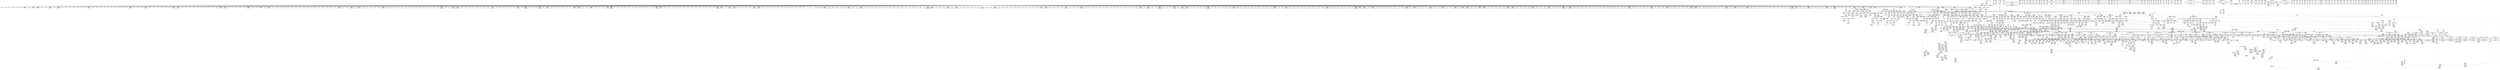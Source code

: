 digraph {
	CE0x5614500 [shape=record,shape=Mrecord,label="{CE0x5614500|0:_i16,_12:_i32,_56:_i8*,_:_CRE_392,400_|*MultipleSource*|security/selinux/hooks.c,2857|Function::selinux_inode_permission&Arg::inode::}"]
	CE0x56ce2a0 [shape=record,shape=Mrecord,label="{CE0x56ce2a0|file_mask_to_av:and17|security/selinux/hooks.c,1882}"]
	CE0x56bb470 [shape=record,shape=Mrecord,label="{CE0x56bb470|i64*_getelementptr_inbounds_(_28_x_i64_,_28_x_i64_*___llvm_gcov_ctr232,_i64_0,_i64_11)|*Constant*|*SummSource*}"]
	CE0x5678830 [shape=record,shape=Mrecord,label="{CE0x5678830|selinux_inode_permission:tmp39|security/selinux/hooks.c,2863}"]
	CE0x5661990 [shape=record,shape=Mrecord,label="{CE0x5661990|file_mask_to_av:av.2}"]
	CE0x5623120 [shape=record,shape=Mrecord,label="{CE0x5623120|0:_i16,_12:_i32,_56:_i8*,_:_CRE_874,875_}"]
	CE0x57213c0 [shape=record,shape=Mrecord,label="{CE0x57213c0|current_sid:if.end|*SummSource*}"]
	CE0x5612600 [shape=record,shape=Mrecord,label="{CE0x5612600|0:_i16,_12:_i32,_56:_i8*,_:_CRE_301,302_}"]
	CE0x56d97a0 [shape=record,shape=Mrecord,label="{CE0x56d97a0|i64_17|*Constant*|*SummSource*}"]
	"CONST[source:2(external),value:0(static)][purpose:{operation}][SrcIdx:20]"
	CE0x560b5a0 [shape=record,shape=Mrecord,label="{CE0x560b5a0|0:_i16,_12:_i32,_56:_i8*,_:_CRE_187,188_}"]
	CE0x56cff60 [shape=record,shape=Mrecord,label="{CE0x56cff60|audit_inode_permission:bb}"]
	CE0x5715fb0 [shape=record,shape=Mrecord,label="{CE0x5715fb0|audit_inode_permission:tmp2|*LoadInst*|security/selinux/hooks.c,2823}"]
	CE0x5658f60 [shape=record,shape=Mrecord,label="{CE0x5658f60|get_current:tmp3}"]
	CE0x560b820 [shape=record,shape=Mrecord,label="{CE0x560b820|0:_i16,_12:_i32,_56:_i8*,_:_CRE_189,190_}"]
	CE0x55b9500 [shape=record,shape=Mrecord,label="{CE0x55b9500|i64*_getelementptr_inbounds_(_26_x_i64_,_26_x_i64_*___llvm_gcov_ctr231,_i64_0,_i64_8)|*Constant*|*SummSink*}"]
	CE0x55a2d40 [shape=record,shape=Mrecord,label="{CE0x55a2d40|selinux_inode_permission:tmp4|security/selinux/hooks.c,2838|*SummSink*}"]
	CE0x567ea10 [shape=record,shape=Mrecord,label="{CE0x567ea10|28:_i32,_32:_i16,_:_CRE_69,70_}"]
	CE0x5627360 [shape=record,shape=Mrecord,label="{CE0x5627360|0:_i16,_12:_i32,_56:_i8*,_:_CRE_927,928_}"]
	CE0x56811b0 [shape=record,shape=Mrecord,label="{CE0x56811b0|file_mask_to_av:mask|Function::file_mask_to_av&Arg::mask::|*SummSource*}"]
	CE0x571abf0 [shape=record,shape=Mrecord,label="{CE0x571abf0|GLOBAL:current_sid.__warned|Global_var:current_sid.__warned|*SummSource*}"]
	CE0x5662ba0 [shape=record,shape=Mrecord,label="{CE0x5662ba0|file_mask_to_av:tmp6|security/selinux/hooks.c,1875|*SummSink*}"]
	CE0x5697f80 [shape=record,shape=Mrecord,label="{CE0x5697f80|file_mask_to_av:conv45|security/selinux/hooks.c,1891}"]
	CE0x5654dc0 [shape=record,shape=Mrecord,label="{CE0x5654dc0|_call_void_mcount()_#3}"]
	CE0x55c7e20 [shape=record,shape=Mrecord,label="{CE0x55c7e20|_ret_%struct.task_struct*_%tmp4,_!dbg_!27714|./arch/x86/include/asm/current.h,14|*SummSink*}"]
	CE0x56a0a70 [shape=record,shape=Mrecord,label="{CE0x56a0a70|selinux_inode_permission:tmp54|security/selinux/hooks.c,2874|*SummSink*}"]
	CE0x5741ae0 [shape=record,shape=Mrecord,label="{CE0x5741ae0|current_sid:tmp2|*SummSource*}"]
	CE0x56769b0 [shape=record,shape=Mrecord,label="{CE0x56769b0|avc_audit_required:auditdeny|Function::avc_audit_required&Arg::auditdeny::}"]
	CE0x55c72d0 [shape=record,shape=Mrecord,label="{CE0x55c72d0|selinux_inode_permission:tobool26|security/selinux/hooks.c,2857}"]
	CE0x56c3e20 [shape=record,shape=Mrecord,label="{CE0x56c3e20|i64*_getelementptr_inbounds_(_28_x_i64_,_28_x_i64_*___llvm_gcov_ctr232,_i64_0,_i64_11)|*Constant*}"]
	CE0x55b98d0 [shape=record,shape=Mrecord,label="{CE0x55b98d0|i8_1|*Constant*|*SummSource*}"]
	CE0x55b0e90 [shape=record,shape=Mrecord,label="{CE0x55b0e90|selinux_inode_permission:and15|security/selinux/hooks.c,2848|*SummSink*}"]
	CE0x5689070 [shape=record,shape=Mrecord,label="{CE0x5689070|i64*_getelementptr_inbounds_(_28_x_i64_,_28_x_i64_*___llvm_gcov_ctr232,_i64_0,_i64_22)|*Constant*}"]
	CE0x56bcab0 [shape=record,shape=Mrecord,label="{CE0x56bcab0|GLOBAL:__llvm_gcov_ctr232|Global_var:__llvm_gcov_ctr232|*SummSource*}"]
	CE0x55fcdd0 [shape=record,shape=Mrecord,label="{CE0x55fcdd0|slow_avc_audit:requested|Function::slow_avc_audit&Arg::requested::|*SummSource*}"]
	CE0x5658e90 [shape=record,shape=Mrecord,label="{CE0x5658e90|get_current:tmp2|*SummSink*}"]
	CE0x56161a0 [shape=record,shape=Mrecord,label="{CE0x56161a0|selinux_inode_permission:tobool38|security/selinux/hooks.c,2869|*SummSource*}"]
	CE0x561bb20 [shape=record,shape=Mrecord,label="{CE0x561bb20|0:_i16,_12:_i32,_56:_i8*,_:_CRE_585,586_}"]
	CE0x5677c00 [shape=record,shape=Mrecord,label="{CE0x5677c00|selinux_inode_permission:i_security|security/selinux/hooks.c,2863|*SummSource*}"]
	CE0x5610f80 [shape=record,shape=Mrecord,label="{CE0x5610f80|0:_i16,_12:_i32,_56:_i8*,_:_CRE_283,284_}"]
	CE0x56af5e0 [shape=record,shape=Mrecord,label="{CE0x56af5e0|current_sid:tobool|security/selinux/hooks.c,218}"]
	CE0x56651a0 [shape=record,shape=Mrecord,label="{CE0x56651a0|selinux_inode_permission:lnot25|security/selinux/hooks.c,2857|*SummSource*}"]
	CE0x5723000 [shape=record,shape=Mrecord,label="{CE0x5723000|avc_audit_required:tmp28|security/selinux/include/avc.h,99}"]
	CE0x56c18b0 [shape=record,shape=Mrecord,label="{CE0x56c18b0|audit_inode_permission:tmp1|*SummSink*}"]
	CE0x5677ac0 [shape=record,shape=Mrecord,label="{CE0x5677ac0|selinux_inode_permission:tmp38|*LoadInst*|security/selinux/hooks.c,2863}"]
	CE0x56a2a10 [shape=record,shape=Mrecord,label="{CE0x56a2a10|selinux_inode_permission:retval.0}"]
	CE0x5717490 [shape=record,shape=Mrecord,label="{CE0x5717490|avc_audit_required:tmp14|security/selinux/include/avc.h,94}"]
	CE0x56d0710 [shape=record,shape=Mrecord,label="{CE0x56d0710|avc_audit_required:tobool2|security/selinux/include/avc.h,76}"]
	"CONST[source:2(external),value:0(static)][purpose:{operation}][SrcIdx:21]"
	CE0x56761f0 [shape=record,shape=Mrecord,label="{CE0x56761f0|avc_audit_required:entry|*SummSource*}"]
	CE0x55ff840 [shape=record,shape=Mrecord,label="{CE0x55ff840|audit_inode_permission:tobool|security/selinux/hooks.c,2831|*SummSink*}"]
	CE0x55c0210 [shape=record,shape=Mrecord,label="{CE0x55c0210|i64*_getelementptr_inbounds_(_15_x_i64_,_15_x_i64_*___llvm_gcov_ctr147,_i64_0,_i64_11)|*Constant*}"]
	CE0x560a1a0 [shape=record,shape=Mrecord,label="{CE0x560a1a0|0:_i16,_12:_i32,_56:_i8*,_:_CRE_171,172_}"]
	CE0x56cb1a0 [shape=record,shape=Mrecord,label="{CE0x56cb1a0|avc_audit_required:tmp8|security/selinux/include/avc.h,94}"]
	CE0x56ddcf0 [shape=record,shape=Mrecord,label="{CE0x56ddcf0|i64_8388608|*Constant*|*SummSink*}"]
	CE0x56b7b80 [shape=record,shape=Mrecord,label="{CE0x56b7b80|file_mask_to_av:tmp8|security/selinux/hooks.c,1875|*SummSource*}"]
	CE0x5600020 [shape=record,shape=Mrecord,label="{CE0x5600020|audit_inode_permission:tmp6|security/selinux/hooks.c,2831|*SummSource*}"]
	CE0x56ae040 [shape=record,shape=Mrecord,label="{CE0x56ae040|file_mask_to_av:or|security/selinux/hooks.c,1876}"]
	CE0x55d6060 [shape=record,shape=Mrecord,label="{CE0x55d6060|_ret_void,_!dbg_!27722|include/linux/cred.h,175}"]
	CE0x56cd980 [shape=record,shape=Mrecord,label="{CE0x56cd980|file_mask_to_av:if.end|*SummSource*}"]
	CE0x56c5430 [shape=record,shape=Mrecord,label="{CE0x56c5430|file_mask_to_av:if.then19}"]
	CE0x56a9d50 [shape=record,shape=Mrecord,label="{CE0x56a9d50|file_mask_to_av:tmp49|security/selinux/hooks.c,1890|*SummSource*}"]
	CE0x5617790 [shape=record,shape=Mrecord,label="{CE0x5617790|0:_i16,_12:_i32,_56:_i8*,_:_CRE_484,485_}"]
	CE0x56c8fd0 [shape=record,shape=Mrecord,label="{CE0x56c8fd0|file_mask_to_av:conv14|security/selinux/hooks.c,1881|*SummSink*}"]
	CE0x55f2280 [shape=record,shape=Mrecord,label="{CE0x55f2280|cred_sid:sid|security/selinux/hooks.c,197|*SummSink*}"]
	CE0x55cff30 [shape=record,shape=Mrecord,label="{CE0x55cff30|i64*_getelementptr_inbounds_(_26_x_i64_,_26_x_i64_*___llvm_gcov_ctr231,_i64_0,_i64_9)|*Constant*|*SummSink*}"]
	CE0x5664580 [shape=record,shape=Mrecord,label="{CE0x5664580|file_mask_to_av:tmp7|security/selinux/hooks.c,1875}"]
	CE0x5679f80 [shape=record,shape=Mrecord,label="{CE0x5679f80|28:_i32,_32:_i16,_:_CRE_88,89_}"]
	CE0x5681a50 [shape=record,shape=Mrecord,label="{CE0x5681a50|28:_i32,_32:_i16,_:_CRE_144,152_|*MultipleSource*|*LoadInst*|security/selinux/hooks.c,2863|security/selinux/hooks.c,2863|security/selinux/hooks.c,2865}"]
	CE0x5684b60 [shape=record,shape=Mrecord,label="{CE0x5684b60|selinux_inode_permission:cond|security/selinux/hooks.c,2867|*SummSource*}"]
	CE0x5716f80 [shape=record,shape=Mrecord,label="{CE0x5716f80|avc_audit_required:if.then11}"]
	CE0x5629440 [shape=record,shape=Mrecord,label="{CE0x5629440|0:_i16,_12:_i32,_56:_i8*,_:_CRE_988,992_|*MultipleSource*|security/selinux/hooks.c,2857|Function::selinux_inode_permission&Arg::inode::}"]
	CE0x5623620 [shape=record,shape=Mrecord,label="{CE0x5623620|0:_i16,_12:_i32,_56:_i8*,_:_CRE_878,879_}"]
	CE0x55ce650 [shape=record,shape=Mrecord,label="{CE0x55ce650|i64_11|*Constant*|*SummSource*}"]
	CE0x55aa900 [shape=record,shape=Mrecord,label="{CE0x55aa900|selinux_inode_permission:tmp10|security/selinux/hooks.c,2838}"]
	CE0x5608760 [shape=record,shape=Mrecord,label="{CE0x5608760|0:_i16,_12:_i32,_56:_i8*,_:_CRE_150,151_}"]
	CE0x566a4e0 [shape=record,shape=Mrecord,label="{CE0x566a4e0|i64*_getelementptr_inbounds_(_26_x_i64_,_26_x_i64_*___llvm_gcov_ctr231,_i64_0,_i64_17)|*Constant*|*SummSink*}"]
	CE0x56bdbd0 [shape=record,shape=Mrecord,label="{CE0x56bdbd0|cred_sid:security|security/selinux/hooks.c,196|*SummSource*}"]
	CE0x569be80 [shape=record,shape=Mrecord,label="{CE0x569be80|current_sid:tmp12|security/selinux/hooks.c,218|*SummSource*}"]
	CE0x55b1520 [shape=record,shape=Mrecord,label="{CE0x55b1520|selinux_inode_permission:tobool16|security/selinux/hooks.c,2848|*SummSource*}"]
	CE0x55bfd50 [shape=record,shape=Mrecord,label="{CE0x55bfd50|avc_audit_required:tmp25|security/selinux/include/avc.h,97}"]
	CE0x5606a10 [shape=record,shape=Mrecord,label="{CE0x5606a10|0:_i16,_12:_i32,_56:_i8*,_:_CRE_88,96_|*MultipleSource*|security/selinux/hooks.c,2857|Function::selinux_inode_permission&Arg::inode::}"]
	CE0x567f000 [shape=record,shape=Mrecord,label="{CE0x567f000|28:_i32,_32:_i16,_:_CRE_74,75_}"]
	CE0x56045e0 [shape=record,shape=Mrecord,label="{CE0x56045e0|GLOBAL:audit_inode_permission|*Constant*|*SummSink*}"]
	CE0x5609ca0 [shape=record,shape=Mrecord,label="{CE0x5609ca0|0:_i16,_12:_i32,_56:_i8*,_:_CRE_167,168_}"]
	CE0x565f0f0 [shape=record,shape=Mrecord,label="{CE0x565f0f0|file_mask_to_av:tmp4|security/selinux/hooks.c,1874|*SummSink*}"]
	CE0x567d840 [shape=record,shape=Mrecord,label="{CE0x567d840|28:_i32,_32:_i16,_:_CRE_54,55_}"]
	CE0x55d2c70 [shape=record,shape=Mrecord,label="{CE0x55d2c70|selinux_inode_permission:do.body|*SummSink*}"]
	CE0x56234e0 [shape=record,shape=Mrecord,label="{CE0x56234e0|0:_i16,_12:_i32,_56:_i8*,_:_CRE_877,878_}"]
	CE0x5686080 [shape=record,shape=Mrecord,label="{CE0x5686080|file_mask_to_av:conv31|security/selinux/hooks.c,1887|*SummSource*}"]
	CE0x56aecb0 [shape=record,shape=Mrecord,label="{CE0x56aecb0|avc_audit_required:tobool5|security/selinux/include/avc.h,94}"]
	CE0x55b2da0 [shape=record,shape=Mrecord,label="{CE0x55b2da0|GLOBAL:__llvm_gcov_ctr231|Global_var:__llvm_gcov_ctr231|*SummSink*}"]
	CE0x5669700 [shape=record,shape=Mrecord,label="{CE0x5669700|selinux_inode_permission:tmp34|security/selinux/hooks.c,2857|*SummSink*}"]
	CE0x5621ea0 [shape=record,shape=Mrecord,label="{CE0x5621ea0|0:_i16,_12:_i32,_56:_i8*,_:_CRE_840,848_|*MultipleSource*|security/selinux/hooks.c,2857|Function::selinux_inode_permission&Arg::inode::}"]
	CE0x565b060 [shape=record,shape=Mrecord,label="{CE0x565b060|file_mask_to_av:tmp5|security/selinux/hooks.c,1874|*SummSink*}"]
	CE0x624b4f0 [shape=record,shape=Mrecord,label="{CE0x624b4f0|selinux_inode_permission:return}"]
	CE0x5749490 [shape=record,shape=Mrecord,label="{CE0x5749490|current_sid:tmp13|security/selinux/hooks.c,218|*SummSource*}"]
	CE0x5681300 [shape=record,shape=Mrecord,label="{CE0x5681300|file_mask_to_av:mask|Function::file_mask_to_av&Arg::mask::|*SummSink*}"]
	CE0x56da630 [shape=record,shape=Mrecord,label="{CE0x56da630|file_mask_to_av:tmp35|security/selinux/hooks.c,1886|*SummSink*}"]
	CE0x56b51e0 [shape=record,shape=Mrecord,label="{CE0x56b51e0|GLOBAL:__invalid_creds|*Constant*}"]
	CE0x566b5f0 [shape=record,shape=Mrecord,label="{CE0x566b5f0|cred_sid:entry|*SummSink*}"]
	CE0x560e000 [shape=record,shape=Mrecord,label="{CE0x560e000|0:_i16,_12:_i32,_56:_i8*,_:_CRE_245,246_}"]
	CE0x5681e70 [shape=record,shape=Mrecord,label="{CE0x5681e70|28:_i32,_32:_i16,_:_CRE_160,168_|*MultipleSource*|*LoadInst*|security/selinux/hooks.c,2863|security/selinux/hooks.c,2863|security/selinux/hooks.c,2865}"]
	CE0x55eb270 [shape=record,shape=Mrecord,label="{CE0x55eb270|selinux_inode_permission:if.then19|*SummSource*}"]
	CE0x5688980 [shape=record,shape=Mrecord,label="{CE0x5688980|file_mask_to_av:tmp43|security/selinux/hooks.c,1888|*SummSource*}"]
	CE0x56cfa50 [shape=record,shape=Mrecord,label="{CE0x56cfa50|file_mask_to_av:if.end23|*SummSink*}"]
	CE0x56cae00 [shape=record,shape=Mrecord,label="{CE0x56cae00|file_mask_to_av:or15|security/selinux/hooks.c,1881}"]
	CE0x561bda0 [shape=record,shape=Mrecord,label="{CE0x561bda0|0:_i16,_12:_i32,_56:_i8*,_:_CRE_587,588_}"]
	CE0x56ae870 [shape=record,shape=Mrecord,label="{CE0x56ae870|file_mask_to_av:or8|security/selinux/hooks.c,1878|*SummSource*}"]
	CE0x56088a0 [shape=record,shape=Mrecord,label="{CE0x56088a0|0:_i16,_12:_i32,_56:_i8*,_:_CRE_151,152_}"]
	CE0x55d8ad0 [shape=record,shape=Mrecord,label="{CE0x55d8ad0|selinux_inode_permission:tmp26|security/selinux/hooks.c,2855}"]
	CE0x5726c70 [shape=record,shape=Mrecord,label="{CE0x5726c70|avc_audit_required:denied.1|*SummSink*}"]
	CE0x56e2770 [shape=record,shape=Mrecord,label="{CE0x56e2770|get_current:tmp3}"]
	CE0x55a8040 [shape=record,shape=Mrecord,label="{CE0x55a8040|selinux_inode_permission:tmp14|security/selinux/hooks.c,2838|*SummSink*}"]
	CE0x55abe20 [shape=record,shape=Mrecord,label="{CE0x55abe20|GLOBAL:lockdep_rcu_suspicious|*Constant*|*SummSink*}"]
	CE0x570e4a0 [shape=record,shape=Mrecord,label="{CE0x570e4a0|avc_audit_required:tmp16|security/selinux/include/avc.h,94|*SummSink*}"]
	CE0x56106c0 [shape=record,shape=Mrecord,label="{CE0x56106c0|0:_i16,_12:_i32,_56:_i8*,_:_CRE_276,277_}"]
	CE0x561cb60 [shape=record,shape=Mrecord,label="{CE0x561cb60|0:_i16,_12:_i32,_56:_i8*,_:_CRE_598,599_}"]
	CE0x5715b70 [shape=record,shape=Mrecord,label="{CE0x5715b70|avc_audit_required:if.then11|*SummSink*}"]
	CE0x5740280 [shape=record,shape=Mrecord,label="{CE0x5740280|current_sid:tobool1|security/selinux/hooks.c,218|*SummSink*}"]
	CE0x574dbc0 [shape=record,shape=Mrecord,label="{CE0x574dbc0|_call_void_lockdep_rcu_suspicious(i8*_getelementptr_inbounds_(_25_x_i8_,_25_x_i8_*_.str3,_i32_0,_i32_0),_i32_218,_i8*_getelementptr_inbounds_(_45_x_i8_,_45_x_i8_*_.str12,_i32_0,_i32_0))_#10,_!dbg_!27727|security/selinux/hooks.c,218}"]
	CE0x561f370 [shape=record,shape=Mrecord,label="{CE0x561f370|0:_i16,_12:_i32,_56:_i8*,_:_CRE_656,664_|*MultipleSource*|security/selinux/hooks.c,2857|Function::selinux_inode_permission&Arg::inode::}"]
	CE0x5656860 [shape=record,shape=Mrecord,label="{CE0x5656860|file_mask_to_av:tmp12|security/selinux/hooks.c,1877}"]
	CE0x560fcc0 [shape=record,shape=Mrecord,label="{CE0x560fcc0|0:_i16,_12:_i32,_56:_i8*,_:_CRE_268,269_}"]
	CE0x56b1cc0 [shape=record,shape=Mrecord,label="{CE0x56b1cc0|i64*_getelementptr_inbounds_(_2_x_i64_,_2_x_i64_*___llvm_gcov_ctr131,_i64_0,_i64_1)|*Constant*}"]
	CE0x55fca00 [shape=record,shape=Mrecord,label="{CE0x55fca00|slow_avc_audit:denied|Function::slow_avc_audit&Arg::denied::}"]
	CE0x561f560 [shape=record,shape=Mrecord,label="{CE0x561f560|0:_i16,_12:_i32,_56:_i8*,_:_CRE_664,672_|*MultipleSource*|security/selinux/hooks.c,2857|Function::selinux_inode_permission&Arg::inode::}"]
	CE0x567d130 [shape=record,shape=Mrecord,label="{CE0x567d130|28:_i32,_32:_i16,_:_CRE_49,50_}"]
	CE0x55d6fd0 [shape=record,shape=Mrecord,label="{CE0x55d6fd0|selinux_inode_permission:i_flags|security/selinux/hooks.c,2857}"]
	CE0x5724da0 [shape=record,shape=Mrecord,label="{CE0x5724da0|avc_audit_required:and13|security/selinux/include/avc.h,99|*SummSink*}"]
	CE0x55f6ee0 [shape=record,shape=Mrecord,label="{CE0x55f6ee0|i64*_getelementptr_inbounds_(_2_x_i64_,_2_x_i64_*___llvm_gcov_ctr98,_i64_0,_i64_1)|*Constant*|*SummSink*}"]
	CE0x56e1710 [shape=record,shape=Mrecord,label="{CE0x56e1710|current_sid:tmp23|security/selinux/hooks.c,218|*SummSource*}"]
	CE0x56ddc80 [shape=record,shape=Mrecord,label="{CE0x56ddc80|i64_8388608|*Constant*|*SummSource*}"]
	CE0x5687080 [shape=record,shape=Mrecord,label="{CE0x5687080|file_mask_to_av:tobool34|security/selinux/hooks.c,1888}"]
	CE0x55efff0 [shape=record,shape=Mrecord,label="{CE0x55efff0|selinux_inode_permission:tmp15|security/selinux/hooks.c,2838}"]
	CE0x5657700 [shape=record,shape=Mrecord,label="{CE0x5657700|GLOBAL:__llvm_gcov_ctr155|Global_var:__llvm_gcov_ctr155|*SummSource*}"]
	CE0x55dbbc0 [shape=record,shape=Mrecord,label="{CE0x55dbbc0|0:_i16,_12:_i32,_56:_i8*,_:_CRE_440,448_|*MultipleSource*|security/selinux/hooks.c,2857|Function::selinux_inode_permission&Arg::inode::}"]
	CE0x55bbe20 [shape=record,shape=Mrecord,label="{CE0x55bbe20|file_mask_to_av:conv38|security/selinux/hooks.c,1889}"]
	CE0x56a3b70 [shape=record,shape=Mrecord,label="{CE0x56a3b70|file_mask_to_av:tmp45|security/selinux/hooks.c,1889|*SummSource*}"]
	CE0x55a7f40 [shape=record,shape=Mrecord,label="{CE0x55a7f40|selinux_inode_permission:tmp14|security/selinux/hooks.c,2838|*SummSource*}"]
	CE0x566dff0 [shape=record,shape=Mrecord,label="{CE0x566dff0|selinux_inode_permission:lnot.ext44|security/selinux/hooks.c,2869|*SummSource*}"]
	CE0x56b0870 [shape=record,shape=Mrecord,label="{CE0x56b0870|cred_sid:tmp1}"]
	CE0x574bef0 [shape=record,shape=Mrecord,label="{CE0x574bef0|i64*_getelementptr_inbounds_(_11_x_i64_,_11_x_i64_*___llvm_gcov_ctr125,_i64_0,_i64_9)|*Constant*|*SummSink*}"]
	CE0x55c1970 [shape=record,shape=Mrecord,label="{CE0x55c1970|__validate_creds:lnot1|include/linux/cred.h,173|*SummSink*}"]
	CE0x5714c40 [shape=record,shape=Mrecord,label="{CE0x5714c40|i64*_getelementptr_inbounds_(_15_x_i64_,_15_x_i64_*___llvm_gcov_ctr147,_i64_0,_i64_0)|*Constant*|*SummSource*}"]
	CE0x5621cb0 [shape=record,shape=Mrecord,label="{CE0x5621cb0|0:_i16,_12:_i32,_56:_i8*,_:_CRE_832,840_|*MultipleSource*|security/selinux/hooks.c,2857|Function::selinux_inode_permission&Arg::inode::}"]
	CE0x572c290 [shape=record,shape=Mrecord,label="{CE0x572c290|audit_inode_permission:tmp10|security/selinux/hooks.c,2832}"]
	CE0x56b30c0 [shape=record,shape=Mrecord,label="{CE0x56b30c0|__validate_creds:tmp}"]
	CE0x56662a0 [shape=record,shape=Mrecord,label="{CE0x56662a0|GLOBAL:llvm.expect.i64|*Constant*|*SummSource*}"]
	CE0x561cf20 [shape=record,shape=Mrecord,label="{CE0x561cf20|0:_i16,_12:_i32,_56:_i8*,_:_CRE_601,602_}"]
	CE0x55bc520 [shape=record,shape=Mrecord,label="{CE0x55bc520|file_mask_to_av:av.5|*SummSink*}"]
	CE0x5660480 [shape=record,shape=Mrecord,label="{CE0x5660480|i64_10|*Constant*}"]
	CE0x56bc260 [shape=record,shape=Mrecord,label="{CE0x56bc260|file_mask_to_av:av.3|*SummSink*}"]
	CE0x56a9620 [shape=record,shape=Mrecord,label="{CE0x56a9620|file_mask_to_av:tmp48|security/selinux/hooks.c,1890}"]
	CE0x573b4a0 [shape=record,shape=Mrecord,label="{CE0x573b4a0|current_sid:do.end|*SummSource*}"]
	CE0x56760b0 [shape=record,shape=Mrecord,label="{CE0x56760b0|avc_audit_required:entry}"]
	CE0x56a4720 [shape=record,shape=Mrecord,label="{CE0x56a4720|file_mask_to_av:or37|security/selinux/hooks.c,1889}"]
	CE0x56b70c0 [shape=record,shape=Mrecord,label="{CE0x56b70c0|0:_i32,_4:_i32,_8:_i32,_12:_i32,_:_CMRE_20,24_|*MultipleSource*|security/selinux/hooks.c,196|*LoadInst*|security/selinux/hooks.c,196|security/selinux/hooks.c,197}"]
	CE0x55c1840 [shape=record,shape=Mrecord,label="{CE0x55c1840|__validate_creds:lnot1|include/linux/cred.h,173|*SummSource*}"]
	CE0x572c370 [shape=record,shape=Mrecord,label="{CE0x572c370|audit_inode_permission:tmp10|security/selinux/hooks.c,2832|*SummSink*}"]
	CE0x55cbf60 [shape=record,shape=Mrecord,label="{CE0x55cbf60|_call_void_mcount()_#3|*SummSource*}"]
	CE0x572a120 [shape=record,shape=Mrecord,label="{CE0x572a120|slow_avc_audit:flags|Function::slow_avc_audit&Arg::flags::|*SummSource*}"]
	CE0x566d030 [shape=record,shape=Mrecord,label="{CE0x566d030|28:_i32,_32:_i16,_:_CRE_21,22_}"]
	CE0x5619520 [shape=record,shape=Mrecord,label="{CE0x5619520|0:_i16,_12:_i32,_56:_i8*,_:_CRE_556,557_}"]
	CE0x55d33d0 [shape=record,shape=Mrecord,label="{CE0x55d33d0|selinux_inode_permission:tmp9|security/selinux/hooks.c,2838|*SummSink*}"]
	CE0x55d7e60 [shape=record,shape=Mrecord,label="{CE0x55d7e60|i64*_getelementptr_inbounds_(_26_x_i64_,_26_x_i64_*___llvm_gcov_ctr231,_i64_0,_i64_12)|*Constant*|*SummSink*}"]
	CE0x56ab7a0 [shape=record,shape=Mrecord,label="{CE0x56ab7a0|file_mask_to_av:conv7|security/selinux/hooks.c,1878}"]
	CE0x56b3f50 [shape=record,shape=Mrecord,label="{CE0x56b3f50|GLOBAL:current_sid|*Constant*}"]
	CE0x567b020 [shape=record,shape=Mrecord,label="{CE0x567b020|28:_i32,_32:_i16,_:_CRE_102,103_}"]
	CE0x55b7020 [shape=record,shape=Mrecord,label="{CE0x55b7020|selinux_inode_permission:tmp1|*SummSource*}"]
	CE0x55b10c0 [shape=record,shape=Mrecord,label="{CE0x55b10c0|selinux_inode_permission:and15|security/selinux/hooks.c,2848}"]
	CE0x567cf30 [shape=record,shape=Mrecord,label="{CE0x567cf30|28:_i32,_32:_i16,_:_CRE_48,49_}"]
	CE0x55f7640 [shape=record,shape=Mrecord,label="{CE0x55f7640|i1_true|*Constant*}"]
	CE0x56b1f90 [shape=record,shape=Mrecord,label="{CE0x56b1f90|i64*_getelementptr_inbounds_(_2_x_i64_,_2_x_i64_*___llvm_gcov_ctr131,_i64_0,_i64_1)|*Constant*|*SummSink*}"]
	CE0x5662e40 [shape=record,shape=Mrecord,label="{CE0x5662e40|file_mask_to_av:tmp7|security/selinux/hooks.c,1875|*SummSource*}"]
	CE0x56de840 [shape=record,shape=Mrecord,label="{CE0x56de840|i64*_getelementptr_inbounds_(_11_x_i64_,_11_x_i64_*___llvm_gcov_ctr125,_i64_0,_i64_10)|*Constant*|*SummSource*}"]
	CE0x56da160 [shape=record,shape=Mrecord,label="{CE0x56da160|file_mask_to_av:tmp34|security/selinux/hooks.c,1886|*SummSink*}"]
	CE0x5664d20 [shape=record,shape=Mrecord,label="{CE0x5664d20|file_mask_to_av:if.then2|*SummSink*}"]
	CE0x56afb40 [shape=record,shape=Mrecord,label="{CE0x56afb40|cred_sid:tmp4|*LoadInst*|security/selinux/hooks.c,196|*SummSource*}"]
	CE0x55b30e0 [shape=record,shape=Mrecord,label="{CE0x55b30e0|i32_1|*Constant*|*SummSink*}"]
	CE0x5726860 [shape=record,shape=Mrecord,label="{CE0x5726860|avc_audit_required:denied.1}"]
	CE0x561d6a0 [shape=record,shape=Mrecord,label="{CE0x561d6a0|0:_i16,_12:_i32,_56:_i8*,_:_CRE_607,608_}"]
	CE0x5605a90 [shape=record,shape=Mrecord,label="{CE0x5605a90|0:_i16,_12:_i32,_56:_i8*,_:_CRE_32,40_|*MultipleSource*|security/selinux/hooks.c,2857|Function::selinux_inode_permission&Arg::inode::}"]
	CE0x55f24a0 [shape=record,shape=Mrecord,label="{CE0x55f24a0|file_mask_to_av:tmp13|security/selinux/hooks.c,1877|*SummSink*}"]
	CE0x567c1f0 [shape=record,shape=Mrecord,label="{CE0x567c1f0|28:_i32,_32:_i16,_:_CRE_117,118_}"]
	CE0x5659dc0 [shape=record,shape=Mrecord,label="{CE0x5659dc0|file_mask_to_av:tmp33|security/selinux/hooks.c,1885|*SummSink*}"]
	CE0x56b23c0 [shape=record,shape=Mrecord,label="{CE0x56b23c0|file_mask_to_av:if.then6|*SummSink*}"]
	CE0x569a2b0 [shape=record,shape=Mrecord,label="{CE0x569a2b0|i64*_getelementptr_inbounds_(_28_x_i64_,_28_x_i64_*___llvm_gcov_ctr232,_i64_0,_i64_27)|*Constant*|*SummSink*}"]
	CE0x56071d0 [shape=record,shape=Mrecord,label="{CE0x56071d0|0:_i16,_12:_i32,_56:_i8*,_:_CRE_120,128_|*MultipleSource*|security/selinux/hooks.c,2857|Function::selinux_inode_permission&Arg::inode::}"]
	CE0x55ca1f0 [shape=record,shape=Mrecord,label="{CE0x55ca1f0|i64*_getelementptr_inbounds_(_26_x_i64_,_26_x_i64_*___llvm_gcov_ctr231,_i64_0,_i64_14)|*Constant*|*SummSource*}"]
	CE0x5613280 [shape=record,shape=Mrecord,label="{CE0x5613280|0:_i16,_12:_i32,_56:_i8*,_:_CRE_311,312_}"]
	CE0x56ced40 [shape=record,shape=Mrecord,label="{CE0x56ced40|audit_inode_permission:if.end|*SummSource*}"]
	CE0x5609a20 [shape=record,shape=Mrecord,label="{CE0x5609a20|0:_i16,_12:_i32,_56:_i8*,_:_CRE_165,166_}"]
	CE0x56279a0 [shape=record,shape=Mrecord,label="{CE0x56279a0|0:_i16,_12:_i32,_56:_i8*,_:_CRE_932,933_}"]
	CE0x55b07a0 [shape=record,shape=Mrecord,label="{CE0x55b07a0|selinux_inode_permission:and|security/selinux/hooks.c,2841|*SummSource*}"]
	CE0x56bef80 [shape=record,shape=Mrecord,label="{CE0x56bef80|file_mask_to_av:av.0|*SummSource*}"]
	CE0x566c6b0 [shape=record,shape=Mrecord,label="{CE0x566c6b0|28:_i32,_32:_i16,_:_CRE_12,13_}"]
	CE0x55f7770 [shape=record,shape=Mrecord,label="{CE0x55f7770|__validate_creds:lnot|include/linux/cred.h,173|*SummSink*}"]
	CE0x56c9340 [shape=record,shape=Mrecord,label="{CE0x56c9340|avc_audit_required:tmp6|security/selinux/include/avc.h,76|*SummSink*}"]
	CE0x56bee30 [shape=record,shape=Mrecord,label="{CE0x56bee30|file_mask_to_av:conv3|security/selinux/hooks.c,1876|*SummSink*}"]
	CE0x565bad0 [shape=record,shape=Mrecord,label="{CE0x565bad0|file_mask_to_av:av.1|*SummSource*}"]
	CE0x560d3f0 [shape=record,shape=Mrecord,label="{CE0x560d3f0|0:_i16,_12:_i32,_56:_i8*,_:_CRE_216,224_|*MultipleSource*|security/selinux/hooks.c,2857|Function::selinux_inode_permission&Arg::inode::}"]
	CE0x55f3ce0 [shape=record,shape=Mrecord,label="{CE0x55f3ce0|__validate_creds:tmp1}"]
	CE0x55c8b10 [shape=record,shape=Mrecord,label="{CE0x55c8b10|selinux_inode_permission:tmp19|security/selinux/hooks.c,2838}"]
	CE0x56c8e60 [shape=record,shape=Mrecord,label="{CE0x56c8e60|file_mask_to_av:conv14|security/selinux/hooks.c,1881|*SummSource*}"]
	CE0x55a8e50 [shape=record,shape=Mrecord,label="{CE0x55a8e50|current_sid:tmp4|security/selinux/hooks.c,218|*SummSink*}"]
	CE0x5687010 [shape=record,shape=Mrecord,label="{CE0x5687010|i64_21|*Constant*}"]
	CE0x56caf00 [shape=record,shape=Mrecord,label="{CE0x56caf00|file_mask_to_av:or15|security/selinux/hooks.c,1881|*SummSource*}"]
	CE0x56c4910 [shape=record,shape=Mrecord,label="{CE0x56c4910|_call_void_mcount()_#3}"]
	CE0x56cb690 [shape=record,shape=Mrecord,label="{CE0x56cb690|file_mask_to_av:tmp|*SummSource*}"]
	CE0x55ee690 [shape=record,shape=Mrecord,label="{CE0x55ee690|i32_0|*Constant*|*SummSource*}"]
	CE0x56d2d40 [shape=record,shape=Mrecord,label="{CE0x56d2d40|avc_audit_required:auditdeny3|security/selinux/include/avc.h,77|*SummSource*}"]
	CE0x5617f10 [shape=record,shape=Mrecord,label="{CE0x5617f10|0:_i16,_12:_i32,_56:_i8*,_:_CRE_496,500_|*MultipleSource*|security/selinux/hooks.c,2857|Function::selinux_inode_permission&Arg::inode::}"]
	CE0x567bad0 [shape=record,shape=Mrecord,label="{CE0x567bad0|28:_i32,_32:_i16,_:_CRE_111,112_}"]
	CE0x5619e60 [shape=record,shape=Mrecord,label="{CE0x5619e60|0:_i16,_12:_i32,_56:_i8*,_:_CRE_562,563_}"]
	"CONST[source:0(mediator),value:2(dynamic)][purpose:{object}][SnkIdx:5]"
	CE0x57481e0 [shape=record,shape=Mrecord,label="{CE0x57481e0|current_sid:land.lhs.true2|*SummSource*}"]
	CE0x55b52e0 [shape=record,shape=Mrecord,label="{CE0x55b52e0|get_current:tmp1|*SummSink*}"]
	CE0x560d580 [shape=record,shape=Mrecord,label="{CE0x560d580|0:_i16,_12:_i32,_56:_i8*,_:_CRE_224,232_|*MultipleSource*|security/selinux/hooks.c,2857|Function::selinux_inode_permission&Arg::inode::}"]
	CE0x55bbb10 [shape=record,shape=Mrecord,label="{CE0x55bbb10|file_mask_to_av:or37|security/selinux/hooks.c,1889|*SummSource*}"]
	CE0x5674780 [shape=record,shape=Mrecord,label="{CE0x5674780|avc_has_perm_noaudit:requested|Function::avc_has_perm_noaudit&Arg::requested::}"]
	CE0x567f850 [shape=record,shape=Mrecord,label="{CE0x567f850|28:_i32,_32:_i16,_:_CRE_81,82_}"]
	CE0x55ba0d0 [shape=record,shape=Mrecord,label="{CE0x55ba0d0|_call_void_lockdep_rcu_suspicious(i8*_getelementptr_inbounds_(_25_x_i8_,_25_x_i8_*_.str3,_i32_0,_i32_0),_i32_2838,_i8*_getelementptr_inbounds_(_45_x_i8_,_45_x_i8_*_.str12,_i32_0,_i32_0))_#10,_!dbg_!27729|security/selinux/hooks.c,2838|*SummSource*}"]
	CE0x5612100 [shape=record,shape=Mrecord,label="{CE0x5612100|0:_i16,_12:_i32,_56:_i8*,_:_CRE_297,298_}"]
	CE0x56bdf00 [shape=record,shape=Mrecord,label="{CE0x56bdf00|i64*_getelementptr_inbounds_(_28_x_i64_,_28_x_i64_*___llvm_gcov_ctr232,_i64_0,_i64_14)|*Constant*|*SummSink*}"]
	CE0x56841a0 [shape=record,shape=Mrecord,label="{CE0x56841a0|GLOBAL:avc_audit_required|*Constant*|*SummSource*}"]
	CE0x55f0e70 [shape=record,shape=Mrecord,label="{CE0x55f0e70|file_mask_to_av:tobool12|security/selinux/hooks.c,1880}"]
	CE0x5680410 [shape=record,shape=Mrecord,label="{CE0x5680410|GLOBAL:file_mask_to_av|*Constant*}"]
	CE0x56aabe0 [shape=record,shape=Mrecord,label="{CE0x56aabe0|file_mask_to_av:tmp51|security/selinux/hooks.c,1891}"]
	CE0x55f0fe0 [shape=record,shape=Mrecord,label="{CE0x55f0fe0|cred_sid:tmp4|*LoadInst*|security/selinux/hooks.c,196|*SummSink*}"]
	CE0x56b20d0 [shape=record,shape=Mrecord,label="{CE0x56b20d0|file_mask_to_av:if.then28|*SummSink*}"]
	CE0x55f2370 [shape=record,shape=Mrecord,label="{CE0x55f2370|file_mask_to_av:tmp13|security/selinux/hooks.c,1877|*SummSource*}"]
	CE0x561aea0 [shape=record,shape=Mrecord,label="{CE0x561aea0|0:_i16,_12:_i32,_56:_i8*,_:_CRE_575,576_}"]
	CE0x566dbd0 [shape=record,shape=Mrecord,label="{CE0x566dbd0|selinux_inode_permission:lnot43|security/selinux/hooks.c,2869|*SummSink*}"]
	CE0x55b2b00 [shape=record,shape=Mrecord,label="{CE0x55b2b00|GLOBAL:__llvm_gcov_ctr231|Global_var:__llvm_gcov_ctr231}"]
	CE0x56b1410 [shape=record,shape=Mrecord,label="{CE0x56b1410|avc_audit_required:auditdeny6|security/selinux/include/avc.h,94|*SummSource*}"]
	CE0x571a010 [shape=record,shape=Mrecord,label="{CE0x571a010|avc_audit_required:tmp15|security/selinux/include/avc.h,94|*SummSink*}"]
	CE0x56180a0 [shape=record,shape=Mrecord,label="{CE0x56180a0|0:_i16,_12:_i32,_56:_i8*,_:_CRE_500,504_|*MultipleSource*|security/selinux/hooks.c,2857|Function::selinux_inode_permission&Arg::inode::}"]
	CE0x56da7a0 [shape=record,shape=Mrecord,label="{CE0x56da7a0|file_mask_to_av:tmp36|security/selinux/hooks.c,1886}"]
	CE0x56d98e0 [shape=record,shape=Mrecord,label="{CE0x56d98e0|file_mask_to_av:tmp35|security/selinux/hooks.c,1886}"]
	CE0x561de20 [shape=record,shape=Mrecord,label="{CE0x561de20|0:_i16,_12:_i32,_56:_i8*,_:_CRE_613,614_}"]
	CE0x567b610 [shape=record,shape=Mrecord,label="{CE0x567b610|28:_i32,_32:_i16,_:_CRE_107,108_}"]
	CE0x56b0730 [shape=record,shape=Mrecord,label="{CE0x56b0730|i64_8192|*Constant*|*SummSink*}"]
	CE0x55bc1c0 [shape=record,shape=Mrecord,label="{CE0x55bc1c0|file_mask_to_av:conv38|security/selinux/hooks.c,1889|*SummSource*}"]
	CE0x624b2c0 [shape=record,shape=Mrecord,label="{CE0x624b2c0|selinux_inode_permission:do.end|*SummSource*}"]
	CE0x55bc330 [shape=record,shape=Mrecord,label="{CE0x55bc330|file_mask_to_av:conv38|security/selinux/hooks.c,1889|*SummSink*}"]
	CE0x5617290 [shape=record,shape=Mrecord,label="{CE0x5617290|0:_i16,_12:_i32,_56:_i8*,_:_CRE_480,481_}"]
	CE0x56e2cb0 [shape=record,shape=Mrecord,label="{CE0x56e2cb0|get_current:tmp}"]
	CE0x57114c0 [shape=record,shape=Mrecord,label="{CE0x57114c0|audit_inode_permission:sid|security/selinux/hooks.c,2829|*SummSource*}"]
	CE0x56b9990 [shape=record,shape=Mrecord,label="{CE0x56b9990|audit_inode_permission:u|security/selinux/hooks.c,2827|*SummSink*}"]
	CE0x560f7c0 [shape=record,shape=Mrecord,label="{CE0x560f7c0|0:_i16,_12:_i32,_56:_i8*,_:_CRE_264,265_}"]
	CE0x56bf240 [shape=record,shape=Mrecord,label="{CE0x56bf240|__validate_creds:tobool|include/linux/cred.h,173}"]
	CE0x5624de0 [shape=record,shape=Mrecord,label="{CE0x5624de0|0:_i16,_12:_i32,_56:_i8*,_:_CRE_897,898_}"]
	CE0x55fb410 [shape=record,shape=Mrecord,label="{CE0x55fb410|file_mask_to_av:tmp16|security/selinux/hooks.c,1878|*SummSink*}"]
	CE0x55fee60 [shape=record,shape=Mrecord,label="{CE0x55fee60|i32_(i32,_i32,_i16,_i32,_i32,_i32,_i32,_%struct.common_audit_data*,_i32)*_bitcast_(i32_(i32,_i32,_i16,_i32,_i32,_i32,_i32,_%struct.common_audit_data.495*,_i32)*_slow_avc_audit_to_i32_(i32,_i32,_i16,_i32,_i32,_i32,_i32,_%struct.common_audit_data*,_i32)*)|*Constant*|*SummSource*}"]
	CE0x55cdfc0 [shape=record,shape=Mrecord,label="{CE0x55cdfc0|selinux_inode_permission:tobool18|security/selinux/hooks.c,2852}"]
	CE0x55b4c60 [shape=record,shape=Mrecord,label="{CE0x55b4c60|i64*_getelementptr_inbounds_(_2_x_i64_,_2_x_i64_*___llvm_gcov_ctr98,_i64_0,_i64_1)|*Constant*|*SummSource*}"]
	CE0x55f2080 [shape=record,shape=Mrecord,label="{CE0x55f2080|cred_sid:sid|security/selinux/hooks.c,197}"]
	CE0x5726310 [shape=record,shape=Mrecord,label="{CE0x5726310|avc_audit_required:tmp31|*SummSource*}"]
	CE0x561e320 [shape=record,shape=Mrecord,label="{CE0x561e320|0:_i16,_12:_i32,_56:_i8*,_:_CRE_617,618_}"]
	CE0x5605210 [shape=record,shape=Mrecord,label="{CE0x5605210|0:_i16,_12:_i32,_56:_i8*,_:_CRE_8,12_|*MultipleSource*|security/selinux/hooks.c,2857|Function::selinux_inode_permission&Arg::inode::}"]
	CE0x55bfba0 [shape=record,shape=Mrecord,label="{CE0x55bfba0|avc_audit_required:tmp24|security/selinux/include/avc.h,96|*SummSink*}"]
	CE0x566ae30 [shape=record,shape=Mrecord,label="{CE0x566ae30|selinux_inode_permission:call31|security/selinux/hooks.c,2862|*SummSink*}"]
	CE0x56beda0 [shape=record,shape=Mrecord,label="{CE0x56beda0|_call_void_mcount()_#3|*SummSink*}"]
	CE0x55edcf0 [shape=record,shape=Mrecord,label="{CE0x55edcf0|selinux_inode_permission:do.body21}"]
	CE0x574de70 [shape=record,shape=Mrecord,label="{CE0x574de70|i32_218|*Constant*|*SummSource*}"]
	CE0x560b6e0 [shape=record,shape=Mrecord,label="{CE0x560b6e0|0:_i16,_12:_i32,_56:_i8*,_:_CRE_188,189_}"]
	CE0x5614cc0 [shape=record,shape=Mrecord,label="{CE0x5614cc0|0:_i16,_12:_i32,_56:_i8*,_:_CRE_424,432_|*MultipleSource*|security/selinux/hooks.c,2857|Function::selinux_inode_permission&Arg::inode::}"]
	CE0x5671ba0 [shape=record,shape=Mrecord,label="{CE0x5671ba0|selinux_inode_permission:i_mode|security/selinux/hooks.c,2860}"]
	CE0x566a5c0 [shape=record,shape=Mrecord,label="{CE0x566a5c0|selinux_inode_permission:tmp36|security/selinux/hooks.c,2858}"]
	CE0x574bc10 [shape=record,shape=Mrecord,label="{CE0x574bc10|i64*_getelementptr_inbounds_(_11_x_i64_,_11_x_i64_*___llvm_gcov_ctr125,_i64_0,_i64_9)|*Constant*}"]
	"CONST[source:2(external),value:0(static)][purpose:{operation}][SrcIdx:18]"
	CE0x56cc8d0 [shape=record,shape=Mrecord,label="{CE0x56cc8d0|file_mask_to_av:or21|security/selinux/hooks.c,1883}"]
	CE0x573b8f0 [shape=record,shape=Mrecord,label="{CE0x573b8f0|audit_inode_permission:tmp14|security/selinux/hooks.c,2834|*SummSource*}"]
	CE0x5741b50 [shape=record,shape=Mrecord,label="{CE0x5741b50|current_sid:tmp2|*SummSink*}"]
	CE0x56717c0 [shape=record,shape=Mrecord,label="{CE0x56717c0|selinux_inode_permission:tmp36|security/selinux/hooks.c,2858|*SummSink*}"]
	CE0x56a8a50 [shape=record,shape=Mrecord,label="{CE0x56a8a50|file_mask_to_av:tmp47|security/selinux/hooks.c,1890}"]
	CE0x56acbc0 [shape=record,shape=Mrecord,label="{CE0x56acbc0|avc_audit_required:tobool5|security/selinux/include/avc.h,94|*SummSink*}"]
	CE0x5740070 [shape=record,shape=Mrecord,label="{CE0x5740070|current_sid:tmp8|security/selinux/hooks.c,218|*SummSink*}"]
	CE0x56a1910 [shape=record,shape=Mrecord,label="{CE0x56a1910|i64*_getelementptr_inbounds_(_26_x_i64_,_26_x_i64_*___llvm_gcov_ctr231,_i64_0,_i64_24)|*Constant*|*SummSource*}"]
	CE0x56d7f40 [shape=record,shape=Mrecord,label="{CE0x56d7f40|file_mask_to_av:tmp37|security/selinux/hooks.c,1886|*SummSink*}"]
	CE0x5744b50 [shape=record,shape=Mrecord,label="{CE0x5744b50|current_sid:bb|*SummSink*}"]
	CE0x56a2e00 [shape=record,shape=Mrecord,label="{CE0x56a2e00|selinux_inode_permission:tmp57|security/selinux/hooks.c,2876}"]
	CE0x5614ad0 [shape=record,shape=Mrecord,label="{CE0x5614ad0|0:_i16,_12:_i32,_56:_i8*,_:_CRE_416,424_|*MultipleSource*|security/selinux/hooks.c,2857|Function::selinux_inode_permission&Arg::inode::}"]
	CE0x56eaff0 [shape=record,shape=Mrecord,label="{CE0x56eaff0|get_current:tmp2}"]
	CE0x55d81d0 [shape=record,shape=Mrecord,label="{CE0x55d81d0|selinux_inode_permission:tmp25|security/selinux/hooks.c,2853|*SummSource*}"]
	CE0x565b6c0 [shape=record,shape=Mrecord,label="{CE0x565b6c0|slow_avc_audit:entry|*SummSource*}"]
	CE0x55c3bf0 [shape=record,shape=Mrecord,label="{CE0x55c3bf0|i64*_getelementptr_inbounds_(_26_x_i64_,_26_x_i64_*___llvm_gcov_ctr231,_i64_0,_i64_1)|*Constant*}"]
	CE0x55c9ad0 [shape=record,shape=Mrecord,label="{CE0x55c9ad0|selinux_inode_permission:tmp28|security/selinux/hooks.c,2855}"]
	CE0x55f7c50 [shape=record,shape=Mrecord,label="{CE0x55f7c50|cred_sid:tmp|*SummSink*}"]
	CE0x55c1710 [shape=record,shape=Mrecord,label="{CE0x55c1710|__validate_creds:lnot1|include/linux/cred.h,173}"]
	CE0x5710b40 [shape=record,shape=Mrecord,label="{CE0x5710b40|avc_audit_required:tmp19|security/selinux/include/avc.h,96}"]
	CE0x5610bc0 [shape=record,shape=Mrecord,label="{CE0x5610bc0|0:_i16,_12:_i32,_56:_i8*,_:_CRE_280,281_}"]
	CE0x5604420 [shape=record,shape=Mrecord,label="{CE0x5604420|GLOBAL:audit_inode_permission|*Constant*|*SummSource*}"]
	CE0x55f30a0 [shape=record,shape=Mrecord,label="{CE0x55f30a0|avc_audit_required:if.then}"]
	CE0x574c300 [shape=record,shape=Mrecord,label="{CE0x574c300|current_sid:tmp17|security/selinux/hooks.c,218}"]
	CE0x55d7db0 [shape=record,shape=Mrecord,label="{CE0x55d7db0|i64*_getelementptr_inbounds_(_26_x_i64_,_26_x_i64_*___llvm_gcov_ctr231,_i64_0,_i64_12)|*Constant*|*SummSource*}"]
	CE0x569ea90 [shape=record,shape=Mrecord,label="{CE0x569ea90|selinux_inode_permission:tmp51|security/selinux/hooks.c,2873|*SummSink*}"]
	CE0x565eb50 [shape=record,shape=Mrecord,label="{CE0x565eb50|file_mask_to_av:tobool12|security/selinux/hooks.c,1880|*SummSink*}"]
	CE0x569dc00 [shape=record,shape=Mrecord,label="{CE0x569dc00|i64_22|*Constant*|*SummSource*}"]
	CE0x5661580 [shape=record,shape=Mrecord,label="{CE0x5661580|current_sid:entry|*SummSink*}"]
	CE0x5628990 [shape=record,shape=Mrecord,label="{CE0x5628990|0:_i16,_12:_i32,_56:_i8*,_:_CRE_978,979_}"]
	CE0x561f940 [shape=record,shape=Mrecord,label="{CE0x561f940|0:_i16,_12:_i32,_56:_i8*,_:_CRE_680,684_|*MultipleSource*|security/selinux/hooks.c,2857|Function::selinux_inode_permission&Arg::inode::}"]
	CE0x5736560 [shape=record,shape=Mrecord,label="{CE0x5736560|i64*_getelementptr_inbounds_(_6_x_i64_,_6_x_i64_*___llvm_gcov_ctr233,_i64_0,_i64_4)|*Constant*}"]
	CE0x561df60 [shape=record,shape=Mrecord,label="{CE0x561df60|0:_i16,_12:_i32,_56:_i8*,_:_CRE_614,615_}"]
	CE0x5698b50 [shape=record,shape=Mrecord,label="{CE0x5698b50|i64*_getelementptr_inbounds_(_28_x_i64_,_28_x_i64_*___llvm_gcov_ctr232,_i64_0,_i64_26)|*Constant*}"]
	CE0x56630f0 [shape=record,shape=Mrecord,label="{CE0x56630f0|avc_audit_required:tmp10|security/selinux/include/avc.h,94}"]
	CE0x5662010 [shape=record,shape=Mrecord,label="{CE0x5662010|avc_audit_required:tmp17|security/selinux/include/avc.h,95}"]
	CE0x55d0c10 [shape=record,shape=Mrecord,label="{CE0x55d0c10|selinux_inode_permission:call3|security/selinux/hooks.c,2838}"]
	CE0x569df50 [shape=record,shape=Mrecord,label="{CE0x569df50|selinux_inode_permission:tmp49|security/selinux/hooks.c,2873|*SummSink*}"]
	CE0x57255f0 [shape=record,shape=Mrecord,label="{CE0x57255f0|avc_audit_required:audited.1}"]
	CE0x5613640 [shape=record,shape=Mrecord,label="{CE0x5613640|0:_i16,_12:_i32,_56:_i8*,_:_CRE_320,328_|*MultipleSource*|security/selinux/hooks.c,2857|Function::selinux_inode_permission&Arg::inode::}"]
	CE0x55f6dc0 [shape=record,shape=Mrecord,label="{CE0x55f6dc0|get_current:tmp2|*SummSource*}"]
	CE0x55bd150 [shape=record,shape=Mrecord,label="{CE0x55bd150|i64_23|*Constant*}"]
	CE0x55bf080 [shape=record,shape=Mrecord,label="{CE0x55bf080|avc_audit_required:tmp22|security/selinux/include/avc.h,96|*SummSink*}"]
	CE0x567e090 [shape=record,shape=Mrecord,label="{CE0x567e090|28:_i32,_32:_i16,_:_CRE_61,62_}"]
	CE0x5629c30 [shape=record,shape=Mrecord,label="{CE0x5629c30|i32_512|*Constant*|*SummSink*}"]
	CE0x56c7a90 [shape=record,shape=Mrecord,label="{CE0x56c7a90|avc_audit_required:lnot|security/selinux/include/avc.h,76|*SummSink*}"]
	CE0x56b44c0 [shape=record,shape=Mrecord,label="{CE0x56b44c0|__validate_creds:tmp5|include/linux/cred.h,173|*SummSink*}"]
	CE0x5612740 [shape=record,shape=Mrecord,label="{CE0x5612740|0:_i16,_12:_i32,_56:_i8*,_:_CRE_302,303_}"]
	CE0x560e780 [shape=record,shape=Mrecord,label="{CE0x560e780|0:_i16,_12:_i32,_56:_i8*,_:_CRE_251,252_}"]
	CE0x55bd1c0 [shape=record,shape=Mrecord,label="{CE0x55bd1c0|file_mask_to_av:tobool41|security/selinux/hooks.c,1890}"]
	CE0x55d4490 [shape=record,shape=Mrecord,label="{CE0x55d4490|avc_audit_required:tmp20|security/selinux/include/avc.h,96}"]
	CE0x57440e0 [shape=record,shape=Mrecord,label="{CE0x57440e0|i1_true|*Constant*}"]
	CE0x569bae0 [shape=record,shape=Mrecord,label="{CE0x569bae0|avc_audit_required:if.then9|*SummSink*}"]
	CE0x56b1990 [shape=record,shape=Mrecord,label="{CE0x56b1990|file_mask_to_av:tmp10|security/selinux/hooks.c,1876|*SummSink*}"]
	CE0x56c3160 [shape=record,shape=Mrecord,label="{CE0x56c3160|avc_audit_required:tmp7|*LoadInst*|security/selinux/include/avc.h,77|*SummSource*}"]
	CE0x565c030 [shape=record,shape=Mrecord,label="{CE0x565c030|file_mask_to_av:and1|security/selinux/hooks.c,1875|*SummSink*}"]
	CE0x5735fc0 [shape=record,shape=Mrecord,label="{CE0x5735fc0|audit_inode_permission:tmp11|security/selinux/hooks.c,2832}"]
	CE0x56ceb20 [shape=record,shape=Mrecord,label="{CE0x56ceb20|file_mask_to_av:if.end32|*SummSource*}"]
	CE0x561d060 [shape=record,shape=Mrecord,label="{CE0x561d060|0:_i16,_12:_i32,_56:_i8*,_:_CRE_602,603_}"]
	CE0x55f2c00 [shape=record,shape=Mrecord,label="{CE0x55f2c00|file_mask_to_av:tmp11|security/selinux/hooks.c,1876|*SummSink*}"]
	CE0x55aae10 [shape=record,shape=Mrecord,label="{CE0x55aae10|selinux_inode_permission:tmp9|security/selinux/hooks.c,2838|*SummSource*}"]
	CE0x5680b60 [shape=record,shape=Mrecord,label="{CE0x5680b60|file_mask_to_av:mode|Function::file_mask_to_av&Arg::mode::}"]
	CE0x56a4790 [shape=record,shape=Mrecord,label="{CE0x56a4790|file_mask_to_av:conv36|security/selinux/hooks.c,1889}"]
	CE0x55eee70 [shape=record,shape=Mrecord,label="{CE0x55eee70|selinux_inode_permission:tmp5|security/selinux/hooks.c,2838}"]
	CE0x55c0940 [shape=record,shape=Mrecord,label="{CE0x55c0940|get_current:bb}"]
	CE0x562a6a0 [shape=record,shape=Mrecord,label="{CE0x562a6a0|selinux_inode_permission:lnot|security/selinux/hooks.c,2857|*SummSource*}"]
	CE0x56a2290 [shape=record,shape=Mrecord,label="{CE0x56a2290|selinux_inode_permission:tmp56|security/selinux/hooks.c,2875|*SummSink*}"]
	CE0x574c6f0 [shape=record,shape=Mrecord,label="{CE0x574c6f0|current_sid:tmp18|security/selinux/hooks.c,218}"]
	CE0x5615e90 [shape=record,shape=Mrecord,label="{CE0x5615e90|selinux_inode_permission:tobool38|security/selinux/hooks.c,2869|*SummSink*}"]
	CE0x56709b0 [shape=record,shape=Mrecord,label="{CE0x56709b0|selinux_inode_permission:tmp41|security/selinux/hooks.c,2865}"]
	CE0x562a270 [shape=record,shape=Mrecord,label="{CE0x562a270|selinux_inode_permission:tobool24|security/selinux/hooks.c,2857|*SummSink*}"]
	CE0x56589b0 [shape=record,shape=Mrecord,label="{CE0x56589b0|__validate_creds:bb|*SummSink*}"]
	CE0x55cbc10 [shape=record,shape=Mrecord,label="{CE0x55cbc10|selinux_inode_permission:tmp3|*SummSink*}"]
	CE0x56563b0 [shape=record,shape=Mrecord,label="{CE0x56563b0|__validate_creds:lnot|include/linux/cred.h,173|*SummSource*}"]
	CE0x55eb1b0 [shape=record,shape=Mrecord,label="{CE0x55eb1b0|selinux_inode_permission:if.then19}"]
	CE0x56193a0 [shape=record,shape=Mrecord,label="{CE0x56193a0|0:_i16,_12:_i32,_56:_i8*,_:_CRE_554,555_}"]
	CE0x56257e0 [shape=record,shape=Mrecord,label="{CE0x56257e0|0:_i16,_12:_i32,_56:_i8*,_:_CRE_905,906_}"]
	CE0x55c7160 [shape=record,shape=Mrecord,label="{CE0x55c7160|selinux_inode_permission:expval|security/selinux/hooks.c,2857|*SummSource*}"]
	CE0x56d2eb0 [shape=record,shape=Mrecord,label="{CE0x56d2eb0|avc_audit_required:auditdeny3|security/selinux/include/avc.h,77|*SummSink*}"]
	CE0x56ba6e0 [shape=record,shape=Mrecord,label="{CE0x56ba6e0|cred_sid:tmp3|*SummSource*}"]
	CE0x55b4400 [shape=record,shape=Mrecord,label="{CE0x55b4400|get_current:tmp1|*SummSource*}"]
	CE0x5713c90 [shape=record,shape=Mrecord,label="{CE0x5713c90|COLLAPSED:_GCMRE___llvm_gcov_ctr147_internal_global_15_x_i64_zeroinitializer:_elem_0:default:}"]
	CE0x56ba270 [shape=record,shape=Mrecord,label="{CE0x56ba270|file_mask_to_av:tobool5|security/selinux/hooks.c,1877|*SummSink*}"]
	CE0x56c1b50 [shape=record,shape=Mrecord,label="{CE0x56c1b50|file_mask_to_av:tmp20|security/selinux/hooks.c,1880|*SummSink*}"]
	CE0x56daa30 [shape=record,shape=Mrecord,label="{CE0x56daa30|file_mask_to_av:tmp36|security/selinux/hooks.c,1886|*SummSource*}"]
	CE0x5679ac0 [shape=record,shape=Mrecord,label="{CE0x5679ac0|28:_i32,_32:_i16,_:_CRE_84,85_}"]
	CE0x55d8ec0 [shape=record,shape=Mrecord,label="{CE0x55d8ec0|selinux_inode_permission:tmp26|security/selinux/hooks.c,2855|*SummSource*}"]
	CE0x56dd6a0 [shape=record,shape=Mrecord,label="{CE0x56dd6a0|i64_8388608|*Constant*}"]
	CE0x55c3d60 [shape=record,shape=Mrecord,label="{CE0x55c3d60|i64*_getelementptr_inbounds_(_26_x_i64_,_26_x_i64_*___llvm_gcov_ctr231,_i64_0,_i64_1)|*Constant*|*SummSource*}"]
	CE0x56ba150 [shape=record,shape=Mrecord,label="{CE0x56ba150|cred_sid:tmp3}"]
	CE0x5739c80 [shape=record,shape=Mrecord,label="{CE0x5739c80|current_sid:call|security/selinux/hooks.c,218}"]
	CE0x56bd800 [shape=record,shape=Mrecord,label="{CE0x56bd800|i64*_getelementptr_inbounds_(_28_x_i64_,_28_x_i64_*___llvm_gcov_ctr232,_i64_0,_i64_5)|*Constant*}"]
	CE0x5605c80 [shape=record,shape=Mrecord,label="{CE0x5605c80|0:_i16,_12:_i32,_56:_i8*,_:_CRE_40,48_|*MultipleSource*|security/selinux/hooks.c,2857|Function::selinux_inode_permission&Arg::inode::}"]
	CE0x55c8280 [shape=record,shape=Mrecord,label="{CE0x55c8280|i32_78|*Constant*|*SummSink*}"]
	CE0x5668380 [shape=record,shape=Mrecord,label="{CE0x5668380|i64_15|*Constant*|*SummSink*}"]
	CE0x5698750 [shape=record,shape=Mrecord,label="{CE0x5698750|file_mask_to_av:tmp52}"]
	CE0x5625560 [shape=record,shape=Mrecord,label="{CE0x5625560|0:_i16,_12:_i32,_56:_i8*,_:_CRE_903,904_}"]
	CE0x561c8e0 [shape=record,shape=Mrecord,label="{CE0x561c8e0|0:_i16,_12:_i32,_56:_i8*,_:_CRE_596,597_}"]
	CE0x55d2b70 [shape=record,shape=Mrecord,label="{CE0x55d2b70|selinux_inode_permission:do.body|*SummSource*}"]
	CE0x569a510 [shape=record,shape=Mrecord,label="{CE0x569a510|file_mask_to_av:tmp55|security/selinux/hooks.c,1894}"]
	CE0x5600b50 [shape=record,shape=Mrecord,label="{CE0x5600b50|i64_19|*Constant*|*SummSink*}"]
	CE0x5749500 [shape=record,shape=Mrecord,label="{CE0x5749500|current_sid:tmp13|security/selinux/hooks.c,218|*SummSink*}"]
	CE0x56d2120 [shape=record,shape=Mrecord,label="{CE0x56d2120|file_mask_to_av:tmp25|security/selinux/hooks.c,1882}"]
	CE0x5722a80 [shape=record,shape=Mrecord,label="{CE0x5722a80|avc_audit_required:tmp27|security/selinux/include/avc.h,99|*SummSource*}"]
	CE0x56cbf60 [shape=record,shape=Mrecord,label="{CE0x56cbf60|file_mask_to_av:tmp24|security/selinux/hooks.c,1882|*SummSource*}"]
	CE0x56880e0 [shape=record,shape=Mrecord,label="{CE0x56880e0|file_mask_to_av:tmp41|security/selinux/hooks.c,1888|*SummSink*}"]
	CE0x5616860 [shape=record,shape=Mrecord,label="{CE0x5616860|selinux_inode_permission:lnot41|security/selinux/hooks.c,2869}"]
	CE0x56e19c0 [shape=record,shape=Mrecord,label="{CE0x56e19c0|i32_1|*Constant*}"]
	CE0x56166e0 [shape=record,shape=Mrecord,label="{CE0x56166e0|selinux_inode_permission:lnot39|security/selinux/hooks.c,2869|*SummSink*}"]
	CE0x5749b50 [shape=record,shape=Mrecord,label="{CE0x5749b50|current_sid:tmp11|security/selinux/hooks.c,218|*SummSource*}"]
	"CONST[source:0(mediator),value:2(dynamic)][purpose:{subject}][SrcIdx:29]"
	CE0x56248e0 [shape=record,shape=Mrecord,label="{CE0x56248e0|0:_i16,_12:_i32,_56:_i8*,_:_CRE_893,894_}"]
	CE0x56d9ce0 [shape=record,shape=Mrecord,label="{CE0x56d9ce0|file_mask_to_av:tmp34|security/selinux/hooks.c,1886|*SummSource*}"]
	CE0x56d3fb0 [shape=record,shape=Mrecord,label="{CE0x56d3fb0|avc_audit_required:tobool2|security/selinux/include/avc.h,76|*SummSource*}"]
	CE0x56c0060 [shape=record,shape=Mrecord,label="{CE0x56c0060|file_mask_to_av:and26|security/selinux/hooks.c,1886}"]
	CE0x5607d60 [shape=record,shape=Mrecord,label="{CE0x5607d60|0:_i16,_12:_i32,_56:_i8*,_:_CRE_142,143_}"]
	CE0x5679400 [shape=record,shape=Mrecord,label="{CE0x5679400|28:_i32,_32:_i16,_:_CRE_10,11_}"]
	CE0x55d9470 [shape=record,shape=Mrecord,label="{CE0x55d9470|selinux_inode_permission:tmp27|security/selinux/hooks.c,2855}"]
	CE0x55fbdd0 [shape=record,shape=Mrecord,label="{CE0x55fbdd0|file_mask_to_av:tmp29|security/selinux/hooks.c,1883|*SummSink*}"]
	CE0x5626fa0 [shape=record,shape=Mrecord,label="{CE0x5626fa0|0:_i16,_12:_i32,_56:_i8*,_:_CRE_924,925_}"]
	CE0x559e990 [shape=record,shape=Mrecord,label="{CE0x559e990|selinux_inode_permission:tmp7|security/selinux/hooks.c,2838|*SummSource*}"]
	CE0x5667b10 [shape=record,shape=Mrecord,label="{CE0x5667b10|i64_16|*Constant*|*SummSink*}"]
	CE0x56ad4d0 [shape=record,shape=Mrecord,label="{CE0x56ad4d0|_call_void_mcount()_#3|*SummSource*}"]
	CE0x56075b0 [shape=record,shape=Mrecord,label="{CE0x56075b0|0:_i16,_12:_i32,_56:_i8*,_:_CRE_137,138_}"]
	CE0x5663650 [shape=record,shape=Mrecord,label="{CE0x5663650|i64*_getelementptr_inbounds_(_28_x_i64_,_28_x_i64_*___llvm_gcov_ctr232,_i64_0,_i64_15)|*Constant*|*SummSink*}"]
	CE0x56cbdd0 [shape=record,shape=Mrecord,label="{CE0x56cbdd0|i64_12|*Constant*|*SummSink*}"]
	CE0x5722370 [shape=record,shape=Mrecord,label="{CE0x5722370|avc_audit_required:tmp26|security/selinux/include/avc.h,97|*SummSink*}"]
	CE0x5683e70 [shape=record,shape=Mrecord,label="{CE0x5683e70|selinux_inode_permission:call37|security/selinux/hooks.c,2866|*SummSink*}"]
	CE0x5672d80 [shape=record,shape=Mrecord,label="{CE0x5672d80|selinux_inode_permission:call33|security/selinux/hooks.c,2865}"]
	CE0x560a6a0 [shape=record,shape=Mrecord,label="{CE0x560a6a0|0:_i16,_12:_i32,_56:_i8*,_:_CRE_175,176_}"]
	CE0x5674900 [shape=record,shape=Mrecord,label="{CE0x5674900|avc_has_perm_noaudit:requested|Function::avc_has_perm_noaudit&Arg::requested::|*SummSource*}"]
	CE0x55c82f0 [shape=record,shape=Mrecord,label="{CE0x55c82f0|i32_78|*Constant*|*SummSource*}"]
	CE0x55dccf0 [shape=record,shape=Mrecord,label="{CE0x55dccf0|selinux_inode_permission:tmp22|security/selinux/hooks.c,2852|*SummSource*}"]
	CE0x565fb50 [shape=record,shape=Mrecord,label="{CE0x565fb50|file_mask_to_av:tmp19|security/selinux/hooks.c,1880|*SummSink*}"]
	CE0x56a0340 [shape=record,shape=Mrecord,label="{CE0x56a0340|selinux_inode_permission:tmp54|security/selinux/hooks.c,2874}"]
	CE0x5718d00 [shape=record,shape=Mrecord,label="{CE0x5718d00|avc_audit_required:tmp14|security/selinux/include/avc.h,94|*SummSource*}"]
	"CONST[source:0(mediator),value:2(dynamic)][purpose:{object}][SnkIdx:2]"
	CE0x55c7930 [shape=record,shape=Mrecord,label="{CE0x55c7930|get_current:entry|*SummSource*}"]
	CE0x56e0a00 [shape=record,shape=Mrecord,label="{CE0x56e0a00|current_sid:security|security/selinux/hooks.c,218}"]
	CE0x573f380 [shape=record,shape=Mrecord,label="{CE0x573f380|i64*_getelementptr_inbounds_(_11_x_i64_,_11_x_i64_*___llvm_gcov_ctr125,_i64_0,_i64_6)|*Constant*|*SummSource*}"]
	CE0x572a960 [shape=record,shape=Mrecord,label="{CE0x572a960|slow_avc_audit:tsid|Function::slow_avc_audit&Arg::tsid::}"]
	CE0x56cde50 [shape=record,shape=Mrecord,label="{CE0x56cde50|i64*_getelementptr_inbounds_(_6_x_i64_,_6_x_i64_*___llvm_gcov_ctr233,_i64_0,_i64_0)|*Constant*|*SummSource*}"]
	CE0x5739520 [shape=record,shape=Mrecord,label="{CE0x5739520|audit_inode_permission:tmp13|security/selinux/hooks.c,2833|*SummSink*}"]
	CE0x56017b0 [shape=record,shape=Mrecord,label="{CE0x56017b0|selinux_inode_permission:tmp44|security/selinux/hooks.c,2869|*SummSource*}"]
	CE0x57194b0 [shape=record,shape=Mrecord,label="{CE0x57194b0|avc_audit_required:bb|*SummSink*}"]
	CE0x55b7940 [shape=record,shape=Mrecord,label="{CE0x55b7940|selinux_inode_permission:if.end49|*SummSink*}"]
	CE0x567e8e0 [shape=record,shape=Mrecord,label="{CE0x567e8e0|28:_i32,_32:_i16,_:_CRE_68,69_}"]
	CE0x56e2b30 [shape=record,shape=Mrecord,label="{CE0x56e2b30|i64*_getelementptr_inbounds_(_2_x_i64_,_2_x_i64_*___llvm_gcov_ctr98,_i64_0,_i64_0)|*Constant*}"]
	CE0x565fa70 [shape=record,shape=Mrecord,label="{CE0x565fa70|file_mask_to_av:tmp19|security/selinux/hooks.c,1880|*SummSource*}"]
	CE0x569cca0 [shape=record,shape=Mrecord,label="{CE0x569cca0|selinux_inode_permission:tobool51|security/selinux/hooks.c,2873|*SummSink*}"]
	CE0x55f3710 [shape=record,shape=Mrecord,label="{CE0x55f3710|file_mask_to_av:tmp15|security/selinux/hooks.c,1877}"]
	CE0x56270e0 [shape=record,shape=Mrecord,label="{CE0x56270e0|0:_i16,_12:_i32,_56:_i8*,_:_CRE_925,926_}"]
	CE0x55cec00 [shape=record,shape=Mrecord,label="{CE0x55cec00|i64_10|*Constant*|*SummSource*}"]
	CE0x56cd760 [shape=record,shape=Mrecord,label="{CE0x56cd760|file_mask_to_av:if.else25|*SummSink*}"]
	CE0x56a1420 [shape=record,shape=Mrecord,label="{CE0x56a1420|i64*_getelementptr_inbounds_(_26_x_i64_,_26_x_i64_*___llvm_gcov_ctr231,_i64_0,_i64_24)|*Constant*}"]
	CE0x566a430 [shape=record,shape=Mrecord,label="{CE0x566a430|i64*_getelementptr_inbounds_(_26_x_i64_,_26_x_i64_*___llvm_gcov_ctr231,_i64_0,_i64_17)|*Constant*|*SummSource*}"]
	CE0x55eb3a0 [shape=record,shape=Mrecord,label="{CE0x55eb3a0|selinux_inode_permission:if.then19|*SummSink*}"]
	CE0x55f8eb0 [shape=record,shape=Mrecord,label="{CE0x55f8eb0|file_mask_to_av:av.2|*SummSink*}"]
	CE0x567fbe0 [shape=record,shape=Mrecord,label="{CE0x567fbe0|selinux_inode_permission:conv29|security/selinux/hooks.c,2860|*SummSink*}"]
	CE0x5613b50 [shape=record,shape=Mrecord,label="{CE0x5613b50|0:_i16,_12:_i32,_56:_i8*,_:_CRE_344,352_|*MultipleSource*|security/selinux/hooks.c,2857|Function::selinux_inode_permission&Arg::inode::}"]
	CE0x56ad0e0 [shape=record,shape=Mrecord,label="{CE0x56ad0e0|i64_4|*Constant*}"]
	CE0x55ab100 [shape=record,shape=Mrecord,label="{CE0x55ab100|%struct.task_struct*_(%struct.task_struct**)*_asm_movq_%gs:$_1:P_,$0_,_r,im,_dirflag_,_fpsr_,_flags_|*SummSink*}"]
	CE0x57374b0 [shape=record,shape=Mrecord,label="{CE0x57374b0|i64*_getelementptr_inbounds_(_6_x_i64_,_6_x_i64_*___llvm_gcov_ctr233,_i64_0,_i64_5)|*Constant*}"]
	CE0x56dcab0 [shape=record,shape=Mrecord,label="{CE0x56dcab0|i64*_getelementptr_inbounds_(_28_x_i64_,_28_x_i64_*___llvm_gcov_ctr232,_i64_0,_i64_19)|*Constant*|*SummSource*}"]
	CE0x5719ee0 [shape=record,shape=Mrecord,label="{CE0x5719ee0|avc_audit_required:tmp15|security/selinux/include/avc.h,94|*SummSource*}"]
	CE0x56847b0 [shape=record,shape=Mrecord,label="{CE0x56847b0|i64_131072|*Constant*|*SummSink*}"]
	CE0x55cffa0 [shape=record,shape=Mrecord,label="{CE0x55cffa0|selinux_inode_permission:tmp17|security/selinux/hooks.c,2838}"]
	CE0x56d2490 [shape=record,shape=Mrecord,label="{CE0x56d2490|avc_audit_required:tmp3|security/selinux/include/avc.h,76|*SummSource*}"]
	CE0x565dca0 [shape=record,shape=Mrecord,label="{CE0x565dca0|audit_inode_permission:ad|security/selinux/hooks.c, 2822}"]
	CE0x56b5810 [shape=record,shape=Mrecord,label="{CE0x56b5810|GLOBAL:__invalid_creds|*Constant*|*SummSource*}"]
	CE0x55b9a90 [shape=record,shape=Mrecord,label="{CE0x55b9a90|i8_1|*Constant*|*SummSink*}"]
	CE0x566cb70 [shape=record,shape=Mrecord,label="{CE0x566cb70|28:_i32,_32:_i16,_:_CRE_17,18_}"]
	CE0x55f8b60 [shape=record,shape=Mrecord,label="{CE0x55f8b60|avc_audit_required:tmp11|security/selinux/include/avc.h,94}"]
	CE0x5601340 [shape=record,shape=Mrecord,label="{CE0x5601340|selinux_inode_permission:tmp43|security/selinux/hooks.c,2869|*SummSink*}"]
	CE0x56227e0 [shape=record,shape=Mrecord,label="{CE0x56227e0|0:_i16,_12:_i32,_56:_i8*,_:_CRE_868,869_}"]
	CE0x56b4220 [shape=record,shape=Mrecord,label="{CE0x56b4220|GLOBAL:current_sid|*Constant*|*SummSource*}"]
	CE0x573b510 [shape=record,shape=Mrecord,label="{CE0x573b510|current_sid:do.end|*SummSink*}"]
	CE0x55c7b40 [shape=record,shape=Mrecord,label="{CE0x55c7b40|_ret_%struct.task_struct*_%tmp4,_!dbg_!27714|./arch/x86/include/asm/current.h,14|*SummSource*}"]
	CE0x55b6600 [shape=record,shape=Mrecord,label="{CE0x55b6600|selinux_inode_permission:avd|security/selinux/hooks.c, 2844|*SummSource*}"]
	CE0x55d6da0 [shape=record,shape=Mrecord,label="{CE0x55d6da0|selinux_inode_permission:i_flags|security/selinux/hooks.c,2857|*SummSink*}"]
	CE0x566f8e0 [shape=record,shape=Mrecord,label="{CE0x566f8e0|i64_18|*Constant*|*SummSink*}"]
	CE0x561a0e0 [shape=record,shape=Mrecord,label="{CE0x561a0e0|0:_i16,_12:_i32,_56:_i8*,_:_CRE_564,565_}"]
	CE0x565f430 [shape=record,shape=Mrecord,label="{CE0x565f430|file_mask_to_av:tmp5|security/selinux/hooks.c,1874|*SummSource*}"]
	CE0x55ac220 [shape=record,shape=Mrecord,label="{CE0x55ac220|i32_2838|*Constant*|*SummSource*}"]
	CE0x55af880 [shape=record,shape=Mrecord,label="{CE0x55af880|i32_128|*Constant*}"]
	CE0x55f1440 [shape=record,shape=Mrecord,label="{CE0x55f1440|file_mask_to_av:tobool5|security/selinux/hooks.c,1877}"]
	CE0x56cd160 [shape=record,shape=Mrecord,label="{CE0x56cd160|file_mask_to_av:conv16|security/selinux/hooks.c,1881|*SummSink*}"]
	CE0x561ed20 [shape=record,shape=Mrecord,label="{CE0x561ed20|0:_i16,_12:_i32,_56:_i8*,_:_CRE_624,628_|*MultipleSource*|security/selinux/hooks.c,2857|Function::selinux_inode_permission&Arg::inode::}"]
	CE0x5625ce0 [shape=record,shape=Mrecord,label="{CE0x5625ce0|0:_i16,_12:_i32,_56:_i8*,_:_CRE_909,910_}"]
	CE0x55fd190 [shape=record,shape=Mrecord,label="{CE0x55fd190|slow_avc_audit:audited|Function::slow_avc_audit&Arg::audited::|*SummSource*}"]
	CE0x55ed1c0 [shape=record,shape=Mrecord,label="{CE0x55ed1c0|COLLAPSED:_GCMRE___llvm_gcov_ctr98_internal_global_2_x_i64_zeroinitializer:_elem_0:default:}"]
	CE0x560cd60 [shape=record,shape=Mrecord,label="{CE0x560cd60|0:_i16,_12:_i32,_56:_i8*,_:_CRE_206,207_}"]
	CE0x560c0e0 [shape=record,shape=Mrecord,label="{CE0x560c0e0|0:_i16,_12:_i32,_56:_i8*,_:_CRE_196,197_}"]
	CE0x55b0970 [shape=record,shape=Mrecord,label="{CE0x55b0970|i32_16|*Constant*}"]
	CE0x561bee0 [shape=record,shape=Mrecord,label="{CE0x561bee0|0:_i16,_12:_i32,_56:_i8*,_:_CRE_588,589_}"]
	CE0x5608ee0 [shape=record,shape=Mrecord,label="{CE0x5608ee0|0:_i16,_12:_i32,_56:_i8*,_:_CRE_156,157_}"]
	CE0x56a11f0 [shape=record,shape=Mrecord,label="{CE0x56a11f0|selinux_inode_permission:tmp55|security/selinux/hooks.c,2875}"]
	CE0x55a2c30 [shape=record,shape=Mrecord,label="{CE0x55a2c30|selinux_inode_permission:tmp4|security/selinux/hooks.c,2838|*SummSource*}"]
	CE0x56b21e0 [shape=record,shape=Mrecord,label="{CE0x56b21e0|file_mask_to_av:if.then6}"]
	CE0x55fa930 [shape=record,shape=Mrecord,label="{CE0x55fa930|file_mask_to_av:tmp7|security/selinux/hooks.c,1875|*SummSink*}"]
	CE0x569b350 [shape=record,shape=Mrecord,label="{CE0x569b350|cred_sid:bb|*SummSource*}"]
	CE0x561ca20 [shape=record,shape=Mrecord,label="{CE0x561ca20|0:_i16,_12:_i32,_56:_i8*,_:_CRE_597,598_}"]
	CE0x574d1e0 [shape=record,shape=Mrecord,label="{CE0x574d1e0|current_sid:tmp15|security/selinux/hooks.c,218|*SummSink*}"]
	CE0x5606df0 [shape=record,shape=Mrecord,label="{CE0x5606df0|0:_i16,_12:_i32,_56:_i8*,_:_CRE_104,112_|*MultipleSource*|security/selinux/hooks.c,2857|Function::selinux_inode_permission&Arg::inode::}"]
	CE0x56839e0 [shape=record,shape=Mrecord,label="{CE0x56839e0|selinux_inode_permission:call37|security/selinux/hooks.c,2866}"]
	CE0x56d4b30 [shape=record,shape=Mrecord,label="{CE0x56d4b30|file_mask_to_av:if.end39|*SummSink*}"]
	CE0x5724970 [shape=record,shape=Mrecord,label="{CE0x5724970|avc_audit_required:and13|security/selinux/include/avc.h,99}"]
	CE0x569e2a0 [shape=record,shape=Mrecord,label="{CE0x569e2a0|selinux_inode_permission:tmp50|security/selinux/hooks.c,2873|*SummSource*}"]
	CE0x55fb650 [shape=record,shape=Mrecord,label="{CE0x55fb650|current_sid:tmp6|security/selinux/hooks.c,218|*SummSource*}"]
	CE0x5628120 [shape=record,shape=Mrecord,label="{CE0x5628120|0:_i16,_12:_i32,_56:_i8*,_:_CRE_944,952_|*MultipleSource*|security/selinux/hooks.c,2857|Function::selinux_inode_permission&Arg::inode::}"]
	CE0x5721b00 [shape=record,shape=Mrecord,label="{CE0x5721b00|avc_audit_required:tmp25|security/selinux/include/avc.h,97|*SummSink*}"]
	CE0x55aad10 [shape=record,shape=Mrecord,label="{CE0x55aad10|selinux_inode_permission:tmp9|security/selinux/hooks.c,2838}"]
	CE0x5610300 [shape=record,shape=Mrecord,label="{CE0x5610300|0:_i16,_12:_i32,_56:_i8*,_:_CRE_273,274_}"]
	CE0x56d7e10 [shape=record,shape=Mrecord,label="{CE0x56d7e10|file_mask_to_av:tmp37|security/selinux/hooks.c,1886|*SummSource*}"]
	CE0x5716740 [shape=record,shape=Mrecord,label="{CE0x5716740|avc_audit_required:audited.0|*SummSource*}"]
	CE0x5715260 [shape=record,shape=Mrecord,label="{CE0x5715260|avc_audit_required:tmp13|security/selinux/include/avc.h,94}"]
	CE0x5717a20 [shape=record,shape=Mrecord,label="{CE0x5717a20|0:_i8,_:_GCMR_current_sid.__warned_internal_global_i8_0,_section_.data.unlikely_,_align_1:_elem_0:default:}"]
	CE0x56aa440 [shape=record,shape=Mrecord,label="{CE0x56aa440|i64*_getelementptr_inbounds_(_28_x_i64_,_28_x_i64_*___llvm_gcov_ctr232,_i64_0,_i64_25)|*Constant*}"]
	CE0x56cc370 [shape=record,shape=Mrecord,label="{CE0x56cc370|avc_audit_required:tmp3|security/selinux/include/avc.h,76}"]
	CE0x56992a0 [shape=record,shape=Mrecord,label="{CE0x56992a0|file_mask_to_av:tmp53|*SummSink*}"]
	CE0x5741a70 [shape=record,shape=Mrecord,label="{CE0x5741a70|current_sid:tmp2}"]
	CE0x569e620 [shape=record,shape=Mrecord,label="{CE0x569e620|selinux_inode_permission:tmp51|security/selinux/hooks.c,2873}"]
	CE0x56c8390 [shape=record,shape=Mrecord,label="{CE0x56c8390|avc_audit_required:and|security/selinux/include/avc.h,75}"]
	CE0x560dd00 [shape=record,shape=Mrecord,label="{CE0x560dd00|0:_i16,_12:_i32,_56:_i8*,_:_CRE_244,245_}"]
	CE0x56d2800 [shape=record,shape=Mrecord,label="{CE0x56d2800|avc_audit_required:tmp4|security/selinux/include/avc.h,76}"]
	CE0x5628820 [shape=record,shape=Mrecord,label="{CE0x5628820|0:_i16,_12:_i32,_56:_i8*,_:_CRE_977,978_}"]
	CE0x57468d0 [shape=record,shape=Mrecord,label="{CE0x57468d0|i64_1|*Constant*}"]
	CE0x56bc980 [shape=record,shape=Mrecord,label="{CE0x56bc980|GLOBAL:__llvm_gcov_ctr232|Global_var:__llvm_gcov_ctr232}"]
	CE0x56bcc20 [shape=record,shape=Mrecord,label="{CE0x56bcc20|GLOBAL:__llvm_gcov_ctr232|Global_var:__llvm_gcov_ctr232|*SummSink*}"]
	CE0x55b44e0 [shape=record,shape=Mrecord,label="{CE0x55b44e0|selinux_inode_permission:land.lhs.true|*SummSink*}"]
	CE0x5659320 [shape=record,shape=Mrecord,label="{CE0x5659320|GLOBAL:current_task|Global_var:current_task|*SummSink*}"]
	CE0x5610d00 [shape=record,shape=Mrecord,label="{CE0x5610d00|0:_i16,_12:_i32,_56:_i8*,_:_CRE_281,282_}"]
	CE0x5611840 [shape=record,shape=Mrecord,label="{CE0x5611840|0:_i16,_12:_i32,_56:_i8*,_:_CRE_290,291_}"]
	CE0x561d420 [shape=record,shape=Mrecord,label="{CE0x561d420|0:_i16,_12:_i32,_56:_i8*,_:_CRE_605,606_}"]
	CE0x567a900 [shape=record,shape=Mrecord,label="{CE0x567a900|28:_i32,_32:_i16,_:_CRE_96,97_}"]
	CE0x5629df0 [shape=record,shape=Mrecord,label="{CE0x5629df0|selinux_inode_permission:and23|security/selinux/hooks.c,2857|*SummSink*}"]
	CE0x5626820 [shape=record,shape=Mrecord,label="{CE0x5626820|0:_i16,_12:_i32,_56:_i8*,_:_CRE_918,919_}"]
	CE0x5676260 [shape=record,shape=Mrecord,label="{CE0x5676260|avc_audit_required:entry|*SummSink*}"]
	CE0x5656a10 [shape=record,shape=Mrecord,label="{CE0x5656a10|__validate_creds:lnot.ext|include/linux/cred.h,173|*SummSource*}"]
	CE0x5611d40 [shape=record,shape=Mrecord,label="{CE0x5611d40|0:_i16,_12:_i32,_56:_i8*,_:_CRE_294,295_}"]
	CE0x56ab560 [shape=record,shape=Mrecord,label="{CE0x56ab560|file_mask_to_av:conv43|security/selinux/hooks.c,1891}"]
	CE0x69d4a10 [shape=record,shape=Mrecord,label="{CE0x69d4a10|selinux_inode_permission:do.end22}"]
	CE0x561d1a0 [shape=record,shape=Mrecord,label="{CE0x561d1a0|0:_i16,_12:_i32,_56:_i8*,_:_CRE_603,604_}"]
	CE0x55f21f0 [shape=record,shape=Mrecord,label="{CE0x55f21f0|cred_sid:sid|security/selinux/hooks.c,197|*SummSource*}"]
	CE0x574bba0 [shape=record,shape=Mrecord,label="{CE0x574bba0|i8*_getelementptr_inbounds_(_45_x_i8_,_45_x_i8_*_.str12,_i32_0,_i32_0)|*Constant*}"]
	CE0x56cf980 [shape=record,shape=Mrecord,label="{CE0x56cf980|file_mask_to_av:if.end23|*SummSource*}"]
	CE0x5728490 [shape=record,shape=Mrecord,label="{CE0x5728490|avc_audit_required:tmp33|security/selinux/include/avc.h,100|*SummSink*}"]
	CE0x56282b0 [shape=record,shape=Mrecord,label="{CE0x56282b0|0:_i16,_12:_i32,_56:_i8*,_:_CRE_952,960_|*MultipleSource*|security/selinux/hooks.c,2857|Function::selinux_inode_permission&Arg::inode::}"]
	CE0x5668550 [shape=record,shape=Mrecord,label="{CE0x5668550|selinux_inode_permission:tmp31|security/selinux/hooks.c,2857|*SummSource*}"]
	CE0x56b7230 [shape=record,shape=Mrecord,label="{CE0x56b7230|cred_sid:tmp6|security/selinux/hooks.c,197}"]
	CE0x5620f20 [shape=record,shape=Mrecord,label="{CE0x5620f20|0:_i16,_12:_i32,_56:_i8*,_:_CRE_768,776_|*MultipleSource*|security/selinux/hooks.c,2857|Function::selinux_inode_permission&Arg::inode::}"]
	CE0x55ee460 [shape=record,shape=Mrecord,label="{CE0x55ee460|i32_0|*Constant*}"]
	CE0x567a0b0 [shape=record,shape=Mrecord,label="{CE0x567a0b0|28:_i32,_32:_i16,_:_CRE_89,90_}"]
	CE0x56d4920 [shape=record,shape=Mrecord,label="{CE0x56d4920|file_mask_to_av:if.end39}"]
	CE0x56ca1f0 [shape=record,shape=Mrecord,label="{CE0x56ca1f0|avc_audit_required:and|security/selinux/include/avc.h,75|*SummSource*}"]
	CE0x55ca470 [shape=record,shape=Mrecord,label="{CE0x55ca470|selinux_inode_permission:tmp29|security/selinux/hooks.c,2855|*SummSource*}"]
	CE0x55c10d0 [shape=record,shape=Mrecord,label="{CE0x55c10d0|get_current:bb|*SummSink*}"]
	CE0x569b8a0 [shape=record,shape=Mrecord,label="{CE0x569b8a0|avc_audit_required:if.then9}"]
	CE0x5660db0 [shape=record,shape=Mrecord,label="{CE0x5660db0|avc_audit_required:tmp5|security/selinux/include/avc.h,76}"]
	CE0x56101c0 [shape=record,shape=Mrecord,label="{CE0x56101c0|0:_i16,_12:_i32,_56:_i8*,_:_CRE_272,273_}"]
	CE0x574cae0 [shape=record,shape=Mrecord,label="{CE0x574cae0|current_sid:tmp18|security/selinux/hooks.c,218|*SummSink*}"]
	CE0x5619fa0 [shape=record,shape=Mrecord,label="{CE0x5619fa0|0:_i16,_12:_i32,_56:_i8*,_:_CRE_563,564_}"]
	CE0x561bc60 [shape=record,shape=Mrecord,label="{CE0x561bc60|0:_i16,_12:_i32,_56:_i8*,_:_CRE_586,587_}"]
	CE0x561e460 [shape=record,shape=Mrecord,label="{CE0x561e460|0:_i16,_12:_i32,_56:_i8*,_:_CRE_618,619_}"]
	CE0x5728ca0 [shape=record,shape=Mrecord,label="{CE0x5728ca0|audit_inode_permission:if.then}"]
	CE0x574c960 [shape=record,shape=Mrecord,label="{CE0x574c960|current_sid:tmp18|security/selinux/hooks.c,218|*SummSource*}"]
	CE0x5618230 [shape=record,shape=Mrecord,label="{CE0x5618230|0:_i16,_12:_i32,_56:_i8*,_:_CRE_504,508_|*MultipleSource*|security/selinux/hooks.c,2857|Function::selinux_inode_permission&Arg::inode::}"]
	CE0x5669f80 [shape=record,shape=Mrecord,label="{CE0x5669f80|selinux_inode_permission:tmp35|security/selinux/hooks.c,2858|*SummSource*}"]
	CE0x566ecc0 [shape=record,shape=Mrecord,label="{CE0x566ecc0|selinux_inode_permission:expval46|security/selinux/hooks.c,2869|*SummSink*}"]
	CE0x5612240 [shape=record,shape=Mrecord,label="{CE0x5612240|0:_i16,_12:_i32,_56:_i8*,_:_CRE_298,299_}"]
	CE0x55ec3d0 [shape=record,shape=Mrecord,label="{CE0x55ec3d0|i64*_getelementptr_inbounds_(_26_x_i64_,_26_x_i64_*___llvm_gcov_ctr231,_i64_0,_i64_0)|*Constant*}"]
	CE0x5716370 [shape=record,shape=Mrecord,label="{CE0x5716370|avc_audit_required:tmp18|security/selinux/include/avc.h,95|*SummSink*}"]
	CE0x5729f80 [shape=record,shape=Mrecord,label="{CE0x5729f80|slow_avc_audit:flags|Function::slow_avc_audit&Arg::flags::}"]
	CE0x55efa20 [shape=record,shape=Mrecord,label="{CE0x55efa20|COLLAPSED:_CMRE:_elem_0:default:}"]
	CE0x566bd00 [shape=record,shape=Mrecord,label="{CE0x566bd00|_ret_i32_%tmp6,_!dbg_!27716|security/selinux/hooks.c,197|*SummSink*}"]
	CE0x5740c90 [shape=record,shape=Mrecord,label="{CE0x5740c90|current_sid:tmp3|*SummSink*}"]
	CE0x56d78a0 [shape=record,shape=Mrecord,label="{CE0x56d78a0|i8_9|*Constant*|*SummSource*}"]
	CE0x57122a0 [shape=record,shape=Mrecord,label="{CE0x57122a0|_call_void_mcount()_#3}"]
	CE0x5627c20 [shape=record,shape=Mrecord,label="{CE0x5627c20|0:_i16,_12:_i32,_56:_i8*,_:_CRE_934,935_}"]
	CE0x56b1f20 [shape=record,shape=Mrecord,label="{CE0x56b1f20|i64*_getelementptr_inbounds_(_2_x_i64_,_2_x_i64_*___llvm_gcov_ctr131,_i64_0,_i64_1)|*Constant*|*SummSource*}"]
	CE0x55d92a0 [shape=record,shape=Mrecord,label="{CE0x55d92a0|i64*_getelementptr_inbounds_(_26_x_i64_,_26_x_i64_*___llvm_gcov_ctr231,_i64_0,_i64_13)|*Constant*|*SummSink*}"]
	CE0x55c6bb0 [shape=record,shape=Mrecord,label="{CE0x55c6bb0|file_mask_to_av:if.then28|*SummSource*}"]
	CE0x5680040 [shape=record,shape=Mrecord,label="{CE0x5680040|selinux_inode_permission:call30|security/selinux/hooks.c,2860|*SummSource*}"]
	CE0x5658070 [shape=record,shape=Mrecord,label="{CE0x5658070|__validate_creds:expval|include/linux/cred.h,173}"]
	CE0x56a00c0 [shape=record,shape=Mrecord,label="{CE0x56a00c0|i64*_getelementptr_inbounds_(_26_x_i64_,_26_x_i64_*___llvm_gcov_ctr231,_i64_0,_i64_23)|*Constant*|*SummSource*}"]
	CE0x56d0870 [shape=record,shape=Mrecord,label="{CE0x56d0870|file_mask_to_av:if.end47|*SummSink*}"]
	CE0x5605490 [shape=record,shape=Mrecord,label="{CE0x5605490|0:_i16,_12:_i32,_56:_i8*,_:_CRE_12,16_|*MultipleSource*|security/selinux/hooks.c,2857|Function::selinux_inode_permission&Arg::inode::}"]
	CE0x691a580 [shape=record,shape=Mrecord,label="{CE0x691a580|selinux_inode_permission:tobool|security/selinux/hooks.c,2838|*SummSource*}"]
	CE0x5682a70 [shape=record,shape=Mrecord,label="{CE0x5682a70|selinux_inode_permission:tmp40|security/selinux/hooks.c,2865|*SummSource*}"]
	CE0x5722700 [shape=record,shape=Mrecord,label="{CE0x5722700|avc_audit_required:tmp27|security/selinux/include/avc.h,99}"]
	CE0x561a220 [shape=record,shape=Mrecord,label="{CE0x561a220|0:_i16,_12:_i32,_56:_i8*,_:_CRE_565,566_}"]
	CE0x56d1960 [shape=record,shape=Mrecord,label="{CE0x56d1960|file_mask_to_av:if.then42|*SummSource*}"]
	CE0x561fb60 [shape=record,shape=Mrecord,label="{CE0x561fb60|0:_i16,_12:_i32,_56:_i8*,_:_CRE_684,688_|*MultipleSource*|security/selinux/hooks.c,2857|Function::selinux_inode_permission&Arg::inode::}"]
	CE0x5664e10 [shape=record,shape=Mrecord,label="{CE0x5664e10|selinux_inode_permission:lnot|security/selinux/hooks.c,2857|*SummSink*}"]
	CE0x56ce9f0 [shape=record,shape=Mrecord,label="{CE0x56ce9f0|file_mask_to_av:if.end32}"]
	CE0x55db650 [shape=record,shape=Mrecord,label="{CE0x55db650|__validate_creds:cred|Function::__validate_creds&Arg::cred::|*SummSink*}"]
	CE0x55f51e0 [shape=record,shape=Mrecord,label="{CE0x55f51e0|i64*_getelementptr_inbounds_(_28_x_i64_,_28_x_i64_*___llvm_gcov_ctr232,_i64_0,_i64_16)|*Constant*}"]
	"CONST[source:1(input),value:2(dynamic)][purpose:{object}][SrcIdx:26]"
	CE0x55b8a80 [shape=record,shape=Mrecord,label="{CE0x55b8a80|__validate_creds:tmp3|include/linux/cred.h,173|*SummSink*}"]
	CE0x5607c20 [shape=record,shape=Mrecord,label="{CE0x5607c20|0:_i16,_12:_i32,_56:_i8*,_:_CRE_141,142_}"]
	CE0x565b1d0 [shape=record,shape=Mrecord,label="{CE0x565b1d0|i32_1|*Constant*}"]
	CE0x560f400 [shape=record,shape=Mrecord,label="{CE0x560f400|0:_i16,_12:_i32,_56:_i8*,_:_CRE_261,262_}"]
	CE0x56cf690 [shape=record,shape=Mrecord,label="{CE0x56cf690|avc_audit_required:tmp4|security/selinux/include/avc.h,76|*SummSource*}"]
	CE0x567f390 [shape=record,shape=Mrecord,label="{CE0x567f390|28:_i32,_32:_i16,_:_CRE_77,78_}"]
	CE0x569cbc0 [shape=record,shape=Mrecord,label="{CE0x569cbc0|_ret_i32_%retval.0,_!dbg_!27737|security/selinux/hooks.c,2834|*SummSource*}"]
	CE0x56124c0 [shape=record,shape=Mrecord,label="{CE0x56124c0|0:_i16,_12:_i32,_56:_i8*,_:_CRE_300,301_}"]
	CE0x55f52f0 [shape=record,shape=Mrecord,label="{CE0x55f52f0|file_mask_to_av:tmp32|security/selinux/hooks.c,1885|*SummSource*}"]
	CE0x56d6180 [shape=record,shape=Mrecord,label="{CE0x56d6180|file_mask_to_av:tmp26|security/selinux/hooks.c,1882|*SummSink*}"]
	CE0x5724be0 [shape=record,shape=Mrecord,label="{CE0x5724be0|avc_audit_required:and13|security/selinux/include/avc.h,99|*SummSource*}"]
	CE0x55cbba0 [shape=record,shape=Mrecord,label="{CE0x55cbba0|selinux_inode_permission:tmp3|*SummSource*}"]
	CE0x5616520 [shape=record,shape=Mrecord,label="{CE0x5616520|selinux_inode_permission:lnot39|security/selinux/hooks.c,2869|*SummSource*}"]
	CE0x55f8030 [shape=record,shape=Mrecord,label="{CE0x55f8030|_call_void_mcount()_#3|*SummSource*}"]
	CE0x56a8f30 [shape=record,shape=Mrecord,label="{CE0x56a8f30|file_mask_to_av:tmp46|security/selinux/hooks.c,1890|*SummSource*}"]
	CE0x561a9a0 [shape=record,shape=Mrecord,label="{CE0x561a9a0|0:_i16,_12:_i32,_56:_i8*,_:_CRE_571,572_}"]
	CE0x55be820 [shape=record,shape=Mrecord,label="{CE0x55be820|avc_audit_required:tmp21|security/selinux/include/avc.h,96|*SummSource*}"]
	CE0x565dd90 [shape=record,shape=Mrecord,label="{CE0x565dd90|audit_inode_permission:ad|security/selinux/hooks.c, 2822|*SummSource*}"]
	CE0x55f6050 [shape=record,shape=Mrecord,label="{CE0x55f6050|file_mask_to_av:conv20|security/selinux/hooks.c,1883|*SummSink*}"]
	CE0x55b7100 [shape=record,shape=Mrecord,label="{CE0x55b7100|i32_1|*Constant*|*SummSource*}"]
	CE0x5657110 [shape=record,shape=Mrecord,label="{CE0x5657110|avc_audit_required:expval|security/selinux/include/avc.h,76}"]
	CE0x56c9e90 [shape=record,shape=Mrecord,label="{CE0x56c9e90|i64_512|*Constant*|*SummSource*}"]
	CE0x5626be0 [shape=record,shape=Mrecord,label="{CE0x5626be0|0:_i16,_12:_i32,_56:_i8*,_:_CRE_921,922_}"]
	CE0x55d9b70 [shape=record,shape=Mrecord,label="{CE0x55d9b70|selinux_inode_permission:tmp27|security/selinux/hooks.c,2855|*SummSink*}"]
	CE0x5626aa0 [shape=record,shape=Mrecord,label="{CE0x5626aa0|0:_i16,_12:_i32,_56:_i8*,_:_CRE_920,921_}"]
	CE0x56691a0 [shape=record,shape=Mrecord,label="{CE0x56691a0|selinux_inode_permission:tmp33|security/selinux/hooks.c,2857|*SummSink*}"]
	CE0x55c6de0 [shape=record,shape=Mrecord,label="{CE0x55c6de0|GLOBAL:get_current|*Constant*|*SummSink*}"]
	CE0x56239e0 [shape=record,shape=Mrecord,label="{CE0x56239e0|0:_i16,_12:_i32,_56:_i8*,_:_CRE_881,882_}"]
	CE0x570f480 [shape=record,shape=Mrecord,label="{CE0x570f480|current_sid:tobool|security/selinux/hooks.c,218|*SummSink*}"]
	CE0x5617c90 [shape=record,shape=Mrecord,label="{CE0x5617c90|0:_i16,_12:_i32,_56:_i8*,_:_CRE_552,553_}"]
	CE0x72bcf00 [shape=record,shape=Mrecord,label="{CE0x72bcf00|selinux_inode_permission:if.then48}"]
	CE0x5714aa0 [shape=record,shape=Mrecord,label="{CE0x5714aa0|avc_audit_required:if.else|*SummSink*}"]
	CE0x56be0e0 [shape=record,shape=Mrecord,label="{CE0x56be0e0|file_mask_to_av:tmp29|security/selinux/hooks.c,1883}"]
	CE0x55b3030 [shape=record,shape=Mrecord,label="{CE0x55b3030|selinux_inode_permission:if.end28}"]
	CE0x56658b0 [shape=record,shape=Mrecord,label="{CE0x56658b0|selinux_inode_permission:lnot.ext|security/selinux/hooks.c,2857|*SummSink*}"]
	CE0x55a8cb0 [shape=record,shape=Mrecord,label="{CE0x55a8cb0|selinux_inode_permission:tmp5|security/selinux/hooks.c,2838|*SummSink*}"]
	CE0x55bd8f0 [shape=record,shape=Mrecord,label="{CE0x55bd8f0|selinux_inode_permission:call50|security/selinux/hooks.c,2872}"]
	CE0x56cbe40 [shape=record,shape=Mrecord,label="{CE0x56cbe40|file_mask_to_av:tmp24|security/selinux/hooks.c,1882}"]
	CE0x5721c60 [shape=record,shape=Mrecord,label="{CE0x5721c60|avc_audit_required:tmp26|security/selinux/include/avc.h,97}"]
	CE0x55f3470 [shape=record,shape=Mrecord,label="{CE0x55f3470|file_mask_to_av:tmp14|security/selinux/hooks.c,1877|*SummSource*}"]
	CE0x5601500 [shape=record,shape=Mrecord,label="{CE0x5601500|selinux_inode_permission:tmp44|security/selinux/hooks.c,2869}"]
	CE0x56bdae0 [shape=record,shape=Mrecord,label="{CE0x56bdae0|cred_sid:security|security/selinux/hooks.c,196}"]
	CE0x55da600 [shape=record,shape=Mrecord,label="{CE0x55da600|audit_inode_permission:perms|Function::audit_inode_permission&Arg::perms::|*SummSink*}"]
	CE0x5673e10 [shape=record,shape=Mrecord,label="{CE0x5673e10|avc_has_perm_noaudit:ssid|Function::avc_has_perm_noaudit&Arg::ssid::|*SummSink*}"]
	CE0x55a90f0 [shape=record,shape=Mrecord,label="{CE0x55a90f0|GLOBAL:__llvm_gcov_ctr125|Global_var:__llvm_gcov_ctr125}"]
	CE0x56b8bc0 [shape=record,shape=Mrecord,label="{CE0x56b8bc0|i64*_getelementptr_inbounds_(_28_x_i64_,_28_x_i64_*___llvm_gcov_ctr232,_i64_0,_i64_5)|*Constant*|*SummSink*}"]
	CE0x560f680 [shape=record,shape=Mrecord,label="{CE0x560f680|0:_i16,_12:_i32,_56:_i8*,_:_CRE_263,264_}"]
	CE0x561a360 [shape=record,shape=Mrecord,label="{CE0x561a360|0:_i16,_12:_i32,_56:_i8*,_:_CRE_566,567_}"]
	CE0x55d8030 [shape=record,shape=Mrecord,label="{CE0x55d8030|selinux_inode_permission:tmp25|security/selinux/hooks.c,2853}"]
	CE0x5699f10 [shape=record,shape=Mrecord,label="{CE0x5699f10|i64*_getelementptr_inbounds_(_28_x_i64_,_28_x_i64_*___llvm_gcov_ctr232,_i64_0,_i64_27)|*Constant*}"]
	CE0x55c9d00 [shape=record,shape=Mrecord,label="{CE0x55c9d00|i64*_getelementptr_inbounds_(_26_x_i64_,_26_x_i64_*___llvm_gcov_ctr231,_i64_0,_i64_14)|*Constant*}"]
	CE0x5673110 [shape=record,shape=Mrecord,label="{CE0x5673110|selinux_inode_permission:call33|security/selinux/hooks.c,2865|*SummSink*}"]
	CE0x566f530 [shape=record,shape=Mrecord,label="{CE0x566f530|i64_18|*Constant*}"]
	CE0x55eddf0 [shape=record,shape=Mrecord,label="{CE0x55eddf0|selinux_inode_permission:do.body21|*SummSource*}"]
	CE0x56093e0 [shape=record,shape=Mrecord,label="{CE0x56093e0|0:_i16,_12:_i32,_56:_i8*,_:_CRE_160,161_}"]
	CE0x55aab40 [shape=record,shape=Mrecord,label="{CE0x55aab40|i64_5|*Constant*|*SummSource*}"]
	CE0x5673510 [shape=record,shape=Mrecord,label="{CE0x5673510|GLOBAL:avc_has_perm_noaudit|*Constant*|*SummSource*}"]
	CE0x55d5d20 [shape=record,shape=Mrecord,label="{CE0x55d5d20|__validate_creds:line|Function::__validate_creds&Arg::line::}"]
	CE0x55fbfa0 [shape=record,shape=Mrecord,label="{CE0x55fbfa0|i32_22|*Constant*}"]
	CE0x55f3bd0 [shape=record,shape=Mrecord,label="{CE0x55f3bd0|file_mask_to_av:if.end24|*SummSource*}"]
	CE0x55cd100 [shape=record,shape=Mrecord,label="{CE0x55cd100|selinux_inode_permission:frombool|security/selinux/hooks.c,2848|*SummSource*}"]
	CE0x561e0a0 [shape=record,shape=Mrecord,label="{CE0x561e0a0|0:_i16,_12:_i32,_56:_i8*,_:_CRE_615,616_}"]
	CE0x55edaa0 [shape=record,shape=Mrecord,label="{CE0x55edaa0|selinux_inode_permission:return|*SummSource*}"]
	CE0x56cf850 [shape=record,shape=Mrecord,label="{CE0x56cf850|file_mask_to_av:if.end23}"]
	CE0x561a720 [shape=record,shape=Mrecord,label="{CE0x561a720|0:_i16,_12:_i32,_56:_i8*,_:_CRE_569,570_}"]
	CE0x5606060 [shape=record,shape=Mrecord,label="{CE0x5606060|0:_i16,_12:_i32,_56:_i8*,_:_CRE_56,64_|*MultipleSource*|security/selinux/hooks.c,2857|Function::selinux_inode_permission&Arg::inode::}"]
	CE0x55cb770 [shape=record,shape=Mrecord,label="{CE0x55cb770|selinux_inode_permission:tmp2|*SummSource*}"]
	CE0x55bd3a0 [shape=record,shape=Mrecord,label="{CE0x55bd3a0|file_mask_to_av:tobool41|security/selinux/hooks.c,1890|*SummSource*}"]
	CE0x56a15e0 [shape=record,shape=Mrecord,label="{CE0x56a15e0|selinux_inode_permission:tmp55|security/selinux/hooks.c,2875|*SummSource*}"]
	CE0x5698da0 [shape=record,shape=Mrecord,label="{CE0x5698da0|i64*_getelementptr_inbounds_(_28_x_i64_,_28_x_i64_*___llvm_gcov_ctr232,_i64_0,_i64_26)|*Constant*|*SummSource*}"]
	CE0x56ccfe0 [shape=record,shape=Mrecord,label="{CE0x56ccfe0|file_mask_to_av:conv16|security/selinux/hooks.c,1881}"]
	CE0x56e1300 [shape=record,shape=Mrecord,label="{CE0x56e1300|current_sid:tmp22|security/selinux/hooks.c,218|*SummSink*}"]
	CE0x560c4a0 [shape=record,shape=Mrecord,label="{CE0x560c4a0|0:_i16,_12:_i32,_56:_i8*,_:_CRE_199,200_}"]
	CE0x561dba0 [shape=record,shape=Mrecord,label="{CE0x561dba0|0:_i16,_12:_i32,_56:_i8*,_:_CRE_611,612_}"]
	CE0x55dba60 [shape=record,shape=Mrecord,label="{CE0x55dba60|__validate_creds:file|Function::__validate_creds&Arg::file::|*SummSource*}"]
	CE0x5697ce0 [shape=record,shape=Mrecord,label="{CE0x5697ce0|file_mask_to_av:or44|security/selinux/hooks.c,1891|*SummSink*}"]
	CE0x56d3360 [shape=record,shape=Mrecord,label="{CE0x56d3360|file_mask_to_av:if.else|*SummSink*}"]
	CE0x5610080 [shape=record,shape=Mrecord,label="{CE0x5610080|0:_i16,_12:_i32,_56:_i8*,_:_CRE_271,272_}"]
	CE0x5627fe0 [shape=record,shape=Mrecord,label="{CE0x5627fe0|0:_i16,_12:_i32,_56:_i8*,_:_CRE_936,944_|*MultipleSource*|security/selinux/hooks.c,2857|Function::selinux_inode_permission&Arg::inode::}"]
	CE0x5628bc0 [shape=record,shape=Mrecord,label="{CE0x5628bc0|0:_i16,_12:_i32,_56:_i8*,_:_CRE_979,980_}"]
	CE0x56cf700 [shape=record,shape=Mrecord,label="{CE0x56cf700|avc_audit_required:tmp4|security/selinux/include/avc.h,76|*SummSink*}"]
	CE0x572a4f0 [shape=record,shape=Mrecord,label="{CE0x572a4f0|slow_avc_audit:ssid|Function::slow_avc_audit&Arg::ssid::}"]
	CE0x55c13e0 [shape=record,shape=Mrecord,label="{CE0x55c13e0|file_mask_to_av:and4|security/selinux/hooks.c,1877|*SummSource*}"]
	CE0x561d2e0 [shape=record,shape=Mrecord,label="{CE0x561d2e0|0:_i16,_12:_i32,_56:_i8*,_:_CRE_604,605_}"]
	CE0x565c580 [shape=record,shape=Mrecord,label="{CE0x565c580|current_sid:tmp7|security/selinux/hooks.c,218|*SummSource*}"]
	CE0x5713a00 [shape=record,shape=Mrecord,label="{CE0x5713a00|i64*_getelementptr_inbounds_(_15_x_i64_,_15_x_i64_*___llvm_gcov_ctr147,_i64_0,_i64_0)|*Constant*|*SummSink*}"]
	CE0x57219e0 [shape=record,shape=Mrecord,label="{CE0x57219e0|i64*_getelementptr_inbounds_(_15_x_i64_,_15_x_i64_*___llvm_gcov_ctr147,_i64_0,_i64_11)|*Constant*|*SummSource*}"]
	CE0x55c2e50 [shape=record,shape=Mrecord,label="{CE0x55c2e50|_ret_i32_%retval.0,_!dbg_!27737|security/selinux/hooks.c,2834}"]
	CE0x570e850 [shape=record,shape=Mrecord,label="{CE0x570e850|audit_inode_permission:tmp|*SummSource*}"]
	CE0x5614120 [shape=record,shape=Mrecord,label="{CE0x5614120|0:_i16,_12:_i32,_56:_i8*,_:_CRE_376,384_|*MultipleSource*|security/selinux/hooks.c,2857|Function::selinux_inode_permission&Arg::inode::}"]
	CE0x55bb890 [shape=record,shape=Mrecord,label="{CE0x55bb890|file_mask_to_av:conv36|security/selinux/hooks.c,1889|*SummSink*}"]
	CE0x566cca0 [shape=record,shape=Mrecord,label="{CE0x566cca0|28:_i32,_32:_i16,_:_CRE_18,19_}"]
	CE0x55d5a10 [shape=record,shape=Mrecord,label="{CE0x55d5a10|i32_2855|*Constant*|*SummSink*}"]
	CE0x5605e70 [shape=record,shape=Mrecord,label="{CE0x5605e70|0:_i16,_12:_i32,_56:_i8*,_:_CRE_48,56_|*MultipleSource*|security/selinux/hooks.c,2857|Function::selinux_inode_permission&Arg::inode::}"]
	CE0x56d91d0 [shape=record,shape=Mrecord,label="{CE0x56d91d0|i64_18|*Constant*}"]
	CE0x55bbcb0 [shape=record,shape=Mrecord,label="{CE0x55bbcb0|file_mask_to_av:av.5}"]
	CE0x5616c80 [shape=record,shape=Mrecord,label="{CE0x5616c80|selinux_inode_permission:lnot41|security/selinux/hooks.c,2869|*SummSink*}"]
	CE0x56786b0 [shape=record,shape=Mrecord,label="{CE0x56786b0|selinux_inode_permission:tmp38|*LoadInst*|security/selinux/hooks.c,2863|*SummSink*}"]
	CE0x5674120 [shape=record,shape=Mrecord,label="{CE0x5674120|avc_has_perm_noaudit:tsid|Function::avc_has_perm_noaudit&Arg::tsid::|*SummSource*}"]
	CE0x56df700 [shape=record,shape=Mrecord,label="{CE0x56df700|GLOBAL:get_current|*Constant*}"]
	CE0x56cda50 [shape=record,shape=Mrecord,label="{CE0x56cda50|file_mask_to_av:if.end|*SummSink*}"]
	CE0x56c3290 [shape=record,shape=Mrecord,label="{CE0x56c3290|avc_audit_required:tmp7|*LoadInst*|security/selinux/include/avc.h,77|*SummSink*}"]
	CE0x57261b0 [shape=record,shape=Mrecord,label="{CE0x57261b0|avc_audit_required:tmp30|*SummSink*}"]
	CE0x56638b0 [shape=record,shape=Mrecord,label="{CE0x56638b0|file_mask_to_av:tmp31|*SummSource*}"]
	CE0x55ceda0 [shape=record,shape=Mrecord,label="{CE0x55ceda0|selinux_inode_permission:tmp20|security/selinux/hooks.c,2852}"]
	CE0x5663550 [shape=record,shape=Mrecord,label="{CE0x5663550|i64*_getelementptr_inbounds_(_28_x_i64_,_28_x_i64_*___llvm_gcov_ctr232,_i64_0,_i64_15)|*Constant*|*SummSource*}"]
	CE0x55b6590 [shape=record,shape=Mrecord,label="{CE0x55b6590|selinux_inode_permission:avd|security/selinux/hooks.c, 2844}"]
	CE0x5660560 [shape=record,shape=Mrecord,label="{CE0x5660560|GLOBAL:__llvm_gcov_ctr125|Global_var:__llvm_gcov_ctr125|*SummSource*}"]
	CE0x55ba140 [shape=record,shape=Mrecord,label="{CE0x55ba140|_call_void_lockdep_rcu_suspicious(i8*_getelementptr_inbounds_(_25_x_i8_,_25_x_i8_*_.str3,_i32_0,_i32_0),_i32_2838,_i8*_getelementptr_inbounds_(_45_x_i8_,_45_x_i8_*_.str12,_i32_0,_i32_0))_#10,_!dbg_!27729|security/selinux/hooks.c,2838|*SummSink*}"]
	CE0x55f9b20 [shape=record,shape=Mrecord,label="{CE0x55f9b20|file_mask_to_av:tobool|security/selinux/hooks.c,1875|*SummSource*}"]
	CE0x5716dd0 [shape=record,shape=Mrecord,label="{CE0x5716dd0|avc_audit_required:if.end|*SummSource*}"]
	CE0x5665a30 [shape=record,shape=Mrecord,label="{CE0x5665a30|selinux_inode_permission:conv|security/selinux/hooks.c,2857}"]
	CE0x56b18b0 [shape=record,shape=Mrecord,label="{CE0x56b18b0|file_mask_to_av:tmp10|security/selinux/hooks.c,1876}"]
	CE0x56ce480 [shape=record,shape=Mrecord,label="{CE0x56ce480|avc_audit_required:conv|security/selinux/include/avc.h,76}"]
	CE0x55ff250 [shape=record,shape=Mrecord,label="{CE0x55ff250|slow_avc_audit:flags|Function::slow_avc_audit&Arg::flags::|*SummSink*}"]
	CE0x56178d0 [shape=record,shape=Mrecord,label="{CE0x56178d0|0:_i16,_12:_i32,_56:_i8*,_:_CRE_485,486_}"]
	CE0x573c470 [shape=record,shape=Mrecord,label="{CE0x573c470|audit_inode_permission:type|security/selinux/hooks.c,2826|*SummSource*}"]
	CE0x5719220 [shape=record,shape=Mrecord,label="{CE0x5719220|audit_inode_permission:tmp2|*LoadInst*|security/selinux/hooks.c,2823|*SummSource*}"]
	CE0x55f5b90 [shape=record,shape=Mrecord,label="{CE0x55f5b90|audit_inode_permission:call|security/selinux/hooks.c,2829|*SummSource*}"]
	CE0x56b6000 [shape=record,shape=Mrecord,label="{CE0x56b6000|i64*_getelementptr_inbounds_(_5_x_i64_,_5_x_i64_*___llvm_gcov_ctr155,_i64_0,_i64_4)|*Constant*|*SummSink*}"]
	CE0x55bbb80 [shape=record,shape=Mrecord,label="{CE0x55bbb80|file_mask_to_av:or37|security/selinux/hooks.c,1889|*SummSink*}"]
	CE0x57106d0 [shape=record,shape=Mrecord,label="{CE0x57106d0|i64_0|*Constant*}"]
	CE0x561a860 [shape=record,shape=Mrecord,label="{CE0x561a860|0:_i16,_12:_i32,_56:_i8*,_:_CRE_570,571_}"]
	CE0x55cdc10 [shape=record,shape=Mrecord,label="{CE0x55cdc10|selinux_inode_permission:and17|security/selinux/hooks.c,2849}"]
	CE0x56857c0 [shape=record,shape=Mrecord,label="{CE0x56857c0|i32_3|*Constant*|*SummSink*}"]
	CE0x5619be0 [shape=record,shape=Mrecord,label="{CE0x5619be0|0:_i16,_12:_i32,_56:_i8*,_:_CRE_560,561_}"]
	CE0x55a2b60 [shape=record,shape=Mrecord,label="{CE0x55a2b60|selinux_inode_permission:tmp4|security/selinux/hooks.c,2838}"]
	CE0x55d5830 [shape=record,shape=Mrecord,label="{CE0x55d5830|i32_2855|*Constant*|*SummSource*}"]
	CE0x55f2fa0 [shape=record,shape=Mrecord,label="{CE0x55f2fa0|0:_i32,_4:_i32,_8:_i32,_12:_i32,_:_CMRE_8,12_|*MultipleSource*|security/selinux/hooks.c,196|*LoadInst*|security/selinux/hooks.c,196|security/selinux/hooks.c,197}"]
	CE0x56c4980 [shape=record,shape=Mrecord,label="{CE0x56c4980|get_current:tmp4|./arch/x86/include/asm/current.h,14}"]
	CE0x56850a0 [shape=record,shape=Mrecord,label="{CE0x56850a0|selinux_inode_permission:tmp39|security/selinux/hooks.c,2863|*SummSink*}"]
	CE0x55d5e30 [shape=record,shape=Mrecord,label="{CE0x55d5e30|__validate_creds:line|Function::__validate_creds&Arg::line::|*SummSink*}"]
	CE0x5673990 [shape=record,shape=Mrecord,label="{CE0x5673990|avc_has_perm_noaudit:entry|*SummSource*}"]
	CE0x55a79d0 [shape=record,shape=Mrecord,label="{CE0x55a79d0|selinux_inode_permission:tmp13|security/selinux/hooks.c,2838}"]
	CE0x5729e00 [shape=record,shape=Mrecord,label="{CE0x5729e00|slow_avc_audit:a|Function::slow_avc_audit&Arg::a::|*SummSink*}"]
	CE0x55aaaa0 [shape=record,shape=Mrecord,label="{CE0x55aaaa0|i64_5|*Constant*}"]
	CE0x5716c10 [shape=record,shape=Mrecord,label="{CE0x5716c10|avc_audit_required:if.end15|*SummSink*}"]
	CE0x56bd170 [shape=record,shape=Mrecord,label="{CE0x56bd170|_call_void_mcount()_#3|*SummSink*}"]
	CE0x56c5c50 [shape=record,shape=Mrecord,label="{CE0x56c5c50|i64*_getelementptr_inbounds_(_28_x_i64_,_28_x_i64_*___llvm_gcov_ctr232,_i64_0,_i64_0)|*Constant*|*SummSource*}"]
	CE0x55cad00 [shape=record,shape=Mrecord,label="{CE0x55cad00|GLOBAL:__validate_creds|*Constant*}"]
	CE0x5617010 [shape=record,shape=Mrecord,label="{CE0x5617010|0:_i16,_12:_i32,_56:_i8*,_:_CRE_478,479_}"]
	CE0x55a8540 [shape=record,shape=Mrecord,label="{CE0x55a8540|i1_true|*Constant*|*SummSource*}"]
	CE0x55c0f50 [shape=record,shape=Mrecord,label="{CE0x55c0f50|get_current:bb|*SummSource*}"]
	CE0x56d4260 [shape=record,shape=Mrecord,label="{CE0x56d4260|file_mask_to_av:tmp25|security/selinux/hooks.c,1882|*SummSource*}"]
	CE0x560cae0 [shape=record,shape=Mrecord,label="{CE0x560cae0|0:_i16,_12:_i32,_56:_i8*,_:_CRE_204,205_}"]
	CE0x569ec10 [shape=record,shape=Mrecord,label="{CE0x569ec10|selinux_inode_permission:tmp52|security/selinux/hooks.c,2873}"]
	CE0x5606fe0 [shape=record,shape=Mrecord,label="{CE0x5606fe0|0:_i16,_12:_i32,_56:_i8*,_:_CRE_112,120_|*MultipleSource*|security/selinux/hooks.c,2857|Function::selinux_inode_permission&Arg::inode::}"]
	CE0x56bf2b0 [shape=record,shape=Mrecord,label="{CE0x56bf2b0|__validate_creds:tobool|include/linux/cred.h,173|*SummSource*}"]
	CE0x55b7ac0 [shape=record,shape=Mrecord,label="{CE0x55b7ac0|i64_3|*Constant*}"]
	CE0x56b3a80 [shape=record,shape=Mrecord,label="{CE0x56b3a80|__validate_creds:if.end|*SummSource*}"]
	CE0x56c6d30 [shape=record,shape=Mrecord,label="{CE0x56c6d30|file_mask_to_av:tmp23|security/selinux/hooks.c,1881|*SummSource*}"]
	CE0x55fd4a0 [shape=record,shape=Mrecord,label="{CE0x55fd4a0|slow_avc_audit:denied|Function::slow_avc_audit&Arg::denied::|*SummSource*}"]
	CE0x561b260 [shape=record,shape=Mrecord,label="{CE0x561b260|0:_i16,_12:_i32,_56:_i8*,_:_CRE_578,579_}"]
	CE0x56c2950 [shape=record,shape=Mrecord,label="{CE0x56c2950|i64*_getelementptr_inbounds_(_11_x_i64_,_11_x_i64_*___llvm_gcov_ctr125,_i64_0,_i64_1)|*Constant*}"]
	CE0x5671d60 [shape=record,shape=Mrecord,label="{CE0x5671d60|selinux_inode_permission:i_mode|security/selinux/hooks.c,2860|*SummSource*}"]
	CE0x55fb0e0 [shape=record,shape=Mrecord,label="{CE0x55fb0e0|avc_audit_required:tmp9|security/selinux/include/avc.h,94|*SummSink*}"]
	CE0x55c7a30 [shape=record,shape=Mrecord,label="{CE0x55c7a30|get_current:entry|*SummSink*}"]
	CE0x55ca6c0 [shape=record,shape=Mrecord,label="{CE0x55ca6c0|_call_void___validate_creds(%struct.cred*_%tmp19,_i8*_getelementptr_inbounds_(_25_x_i8_,_25_x_i8_*_.str3,_i32_0,_i32_0),_i32_2855)_#10,_!dbg_!27757|security/selinux/hooks.c,2855}"]
	CE0x56ceed0 [shape=record,shape=Mrecord,label="{CE0x56ceed0|audit_inode_permission:return}"]
	CE0x5610a80 [shape=record,shape=Mrecord,label="{CE0x5610a80|0:_i16,_12:_i32,_56:_i8*,_:_CRE_279,280_}"]
	CE0x567a7d0 [shape=record,shape=Mrecord,label="{CE0x567a7d0|28:_i32,_32:_i16,_:_CRE_95,96_}"]
	CE0x56c8900 [shape=record,shape=Mrecord,label="{CE0x56c8900|i64*_getelementptr_inbounds_(_2_x_i64_,_2_x_i64_*___llvm_gcov_ctr98,_i64_0,_i64_1)|*Constant*}"]
	CE0x561d920 [shape=record,shape=Mrecord,label="{CE0x561d920|0:_i16,_12:_i32,_56:_i8*,_:_CRE_609,610_}"]
	"CONST[source:2(external),value:0(static)][purpose:{operation}][SrcIdx:13]"
	CE0x5688610 [shape=record,shape=Mrecord,label="{CE0x5688610|file_mask_to_av:tmp42|security/selinux/hooks.c,1888|*SummSink*}"]
	CE0x55b16e0 [shape=record,shape=Mrecord,label="{CE0x55b16e0|selinux_inode_permission:tobool16|security/selinux/hooks.c,2848|*SummSink*}"]
	CE0x567b3b0 [shape=record,shape=Mrecord,label="{CE0x567b3b0|28:_i32,_32:_i16,_:_CRE_105,106_}"]
	CE0x56ad1c0 [shape=record,shape=Mrecord,label="{CE0x56ad1c0|file_mask_to_av:tobool|security/selinux/hooks.c,1875}"]
	CE0x5673290 [shape=record,shape=Mrecord,label="{CE0x5673290|GLOBAL:avc_has_perm_noaudit|*Constant*}"]
	CE0x5673a00 [shape=record,shape=Mrecord,label="{CE0x5673a00|avc_has_perm_noaudit:entry|*SummSink*}"]
	CE0x569d810 [shape=record,shape=Mrecord,label="{CE0x569d810|i64_21|*Constant*|*SummSink*}"]
	CE0x565e0b0 [shape=record,shape=Mrecord,label="{CE0x565e0b0|file_mask_to_av:tmp2|security/selinux/hooks.c,1874|*SummSource*}"]
	CE0x5676540 [shape=record,shape=Mrecord,label="{CE0x5676540|avc_audit_required:requested|Function::avc_audit_required&Arg::requested::|*SummSource*}"]
	CE0x5674c50 [shape=record,shape=Mrecord,label="{CE0x5674c50|avc_has_perm_noaudit:requested|Function::avc_has_perm_noaudit&Arg::requested::|*SummSink*}"]
	CE0x5673d00 [shape=record,shape=Mrecord,label="{CE0x5673d00|avc_has_perm_noaudit:ssid|Function::avc_has_perm_noaudit&Arg::ssid::|*SummSource*}"]
	CE0x5659290 [shape=record,shape=Mrecord,label="{CE0x5659290|GLOBAL:current_task|Global_var:current_task|*SummSource*}"]
	CE0x55ce5e0 [shape=record,shape=Mrecord,label="{CE0x55ce5e0|i64_11|*Constant*}"]
	CE0x55d63c0 [shape=record,shape=Mrecord,label="{CE0x55d63c0|_ret_void,_!dbg_!27722|include/linux/cred.h,175|*SummSink*}"]
	CE0x5714220 [shape=record,shape=Mrecord,label="{CE0x5714220|avc_audit_required:tobool8|security/selinux/include/avc.h,94|*SummSink*}"]
	CE0x5729c20 [shape=record,shape=Mrecord,label="{CE0x5729c20|slow_avc_audit:a|Function::slow_avc_audit&Arg::a::|*SummSource*}"]
	CE0x56d64d0 [shape=record,shape=Mrecord,label="{CE0x56d64d0|file_mask_to_av:tmp27|security/selinux/hooks.c,1882|*SummSource*}"]
	CE0x566d620 [shape=record,shape=Mrecord,label="{CE0x566d620|28:_i32,_32:_i16,_:_CRE_32,34_|*MultipleSource*|*LoadInst*|security/selinux/hooks.c,2863|security/selinux/hooks.c,2863|security/selinux/hooks.c,2865}"]
	CE0x55a7cb0 [shape=record,shape=Mrecord,label="{CE0x55a7cb0|selinux_inode_permission:tmp14|security/selinux/hooks.c,2838}"]
	CE0x57463c0 [shape=record,shape=Mrecord,label="{CE0x57463c0|COLLAPSED:_GCMRE___llvm_gcov_ctr125_internal_global_11_x_i64_zeroinitializer:_elem_0:default:}"]
	CE0x5714630 [shape=record,shape=Mrecord,label="{CE0x5714630|GLOBAL:current_sid.__warned|Global_var:current_sid.__warned|*SummSink*}"]
	CE0x56bb2b0 [shape=record,shape=Mrecord,label="{CE0x56bb2b0|i64*_getelementptr_inbounds_(_5_x_i64_,_5_x_i64_*___llvm_gcov_ctr155,_i64_0,_i64_0)|*Constant*|*SummSource*}"]
	CE0x569d150 [shape=record,shape=Mrecord,label="{CE0x569d150|selinux_inode_permission:tobool51|security/selinux/hooks.c,2873}"]
	CE0x5669540 [shape=record,shape=Mrecord,label="{CE0x5669540|selinux_inode_permission:tmp34|security/selinux/hooks.c,2857|*SummSource*}"]
	CE0x56c2c00 [shape=record,shape=Mrecord,label="{CE0x56c2c00|file_mask_to_av:tmp21|security/selinux/hooks.c,1880|*SummSink*}"]
	CE0x56c50d0 [shape=record,shape=Mrecord,label="{CE0x56c50d0|avc_audit_required:lnot1|security/selinux/include/avc.h,76|*SummSource*}"]
	CE0x566e370 [shape=record,shape=Mrecord,label="{CE0x566e370|selinux_inode_permission:conv45|security/selinux/hooks.c,2869}"]
	CE0x56b8640 [shape=record,shape=Mrecord,label="{CE0x56b8640|i64*_getelementptr_inbounds_(_28_x_i64_,_28_x_i64_*___llvm_gcov_ctr232,_i64_0,_i64_8)|*Constant*|*SummSink*}"]
	CE0x5657c10 [shape=record,shape=Mrecord,label="{CE0x5657c10|i64*_getelementptr_inbounds_(_28_x_i64_,_28_x_i64_*___llvm_gcov_ctr232,_i64_0,_i64_5)|*Constant*|*SummSource*}"]
	CE0x5611480 [shape=record,shape=Mrecord,label="{CE0x5611480|0:_i16,_12:_i32,_56:_i8*,_:_CRE_287,288_}"]
	CE0x567f5f0 [shape=record,shape=Mrecord,label="{CE0x567f5f0|28:_i32,_32:_i16,_:_CRE_79,80_}"]
	CE0x560e140 [shape=record,shape=Mrecord,label="{CE0x560e140|0:_i16,_12:_i32,_56:_i8*,_:_CRE_246,247_}"]
	CE0x574b430 [shape=record,shape=Mrecord,label="{CE0x574b430|i32_218|*Constant*}"]
	CE0x56c8740 [shape=record,shape=Mrecord,label="{CE0x56c8740|file_mask_to_av:if.end10|*SummSource*}"]
	CE0x5624020 [shape=record,shape=Mrecord,label="{CE0x5624020|0:_i16,_12:_i32,_56:_i8*,_:_CRE_886,887_}"]
	CE0x56c8610 [shape=record,shape=Mrecord,label="{CE0x56c8610|file_mask_to_av:if.end10}"]
	CE0x5664470 [shape=record,shape=Mrecord,label="{CE0x5664470|file_mask_to_av:tmp6|security/selinux/hooks.c,1875}"]
	CE0x5617650 [shape=record,shape=Mrecord,label="{CE0x5617650|0:_i16,_12:_i32,_56:_i8*,_:_CRE_483,484_}"]
	CE0x56c6b70 [shape=record,shape=Mrecord,label="{CE0x56c6b70|audit_inode_permission:tmp}"]
	CE0x5667140 [shape=record,shape=Mrecord,label="{CE0x5667140|_ret_i32_%retval.0,_!dbg_!27801|security/selinux/hooks.c,2876|*SummSource*}"]
	CE0x55fdd10 [shape=record,shape=Mrecord,label="{CE0x55fdd10|audit_inode_permission:sclass|security/selinux/hooks.c,2829|*SummSource*}"]
	CE0x5677180 [shape=record,shape=Mrecord,label="{CE0x5677180|avc_audit_required:auditdeny|Function::avc_audit_required&Arg::auditdeny::|*SummSource*}"]
	CE0x55b5460 [shape=record,shape=Mrecord,label="{CE0x55b5460|selinux_inode_permission:entry|*SummSource*}"]
	CE0x5727390 [shape=record,shape=Mrecord,label="{CE0x5727390|avc_audit_required:tmp32|security/selinux/include/avc.h,100}"]
	CE0x56b57a0 [shape=record,shape=Mrecord,label="{CE0x56b57a0|_call_void___invalid_creds(%struct.cred*_%cred,_i8*_%file,_i32_%line)_#10,_!dbg_!27721|include/linux/cred.h,174|*SummSource*}"]
	CE0x55f1850 [shape=record,shape=Mrecord,label="{CE0x55f1850|cred_sid:tmp5|security/selinux/hooks.c,196|*SummSink*}"]
	CE0x56d02f0 [shape=record,shape=Mrecord,label="{CE0x56d02f0|i64_13|*Constant*|*SummSource*}"]
	CE0x56a4020 [shape=record,shape=Mrecord,label="{CE0x56a4020|file_mask_to_av:tmp45|security/selinux/hooks.c,1889|*SummSink*}"]
	CE0x567f260 [shape=record,shape=Mrecord,label="{CE0x567f260|28:_i32,_32:_i16,_:_CRE_76,77_}"]
	CE0x569c150 [shape=record,shape=Mrecord,label="{CE0x569c150|avc_audit_required:tmp1}"]
	CE0x567dd00 [shape=record,shape=Mrecord,label="{CE0x567dd00|28:_i32,_32:_i16,_:_CRE_58,59_}"]
	CE0x5672f50 [shape=record,shape=Mrecord,label="{CE0x5672f50|selinux_inode_permission:call33|security/selinux/hooks.c,2865|*SummSource*}"]
	CE0x55c42e0 [shape=record,shape=Mrecord,label="{CE0x55c42e0|selinux_inode_permission:tobool1|security/selinux/hooks.c,2838}"]
	CE0x56dfcd0 [shape=record,shape=Mrecord,label="{CE0x56dfcd0|_ret_%struct.task_struct*_%tmp4,_!dbg_!27714|./arch/x86/include/asm/current.h,14}"]
	"CONST[source:2(external),value:0(static)][purpose:{operation}][SrcIdx:16]"
	CE0x55d9310 [shape=record,shape=Mrecord,label="{CE0x55d9310|selinux_inode_permission:tmp26|security/selinux/hooks.c,2855|*SummSink*}"]
	CE0x5622850 [shape=record,shape=Mrecord,label="{CE0x5622850|0:_i16,_12:_i32,_56:_i8*,_:_CRE_867,868_}"]
	CE0x5609020 [shape=record,shape=Mrecord,label="{CE0x5609020|0:_i16,_12:_i32,_56:_i8*,_:_CRE_157,158_}"]
	CE0x56cf230 [shape=record,shape=Mrecord,label="{CE0x56cf230|file_mask_to_av:and17|security/selinux/hooks.c,1882|*SummSource*}"]
	CE0x5659740 [shape=record,shape=Mrecord,label="{CE0x5659740|file_mask_to_av:tmp33|security/selinux/hooks.c,1885}"]
	CE0x56598c0 [shape=record,shape=Mrecord,label="{CE0x56598c0|file_mask_to_av:tmp33|security/selinux/hooks.c,1885|*SummSource*}"]
	CE0x56d38e0 [shape=record,shape=Mrecord,label="{CE0x56d38e0|file_mask_to_av:if.end46|*SummSource*}"]
	CE0x56a3740 [shape=record,shape=Mrecord,label="{CE0x56a3740|i64*_getelementptr_inbounds_(_28_x_i64_,_28_x_i64_*___llvm_gcov_ctr232,_i64_0,_i64_22)|*Constant*|*SummSource*}"]
	CE0x56b9f40 [shape=record,shape=Mrecord,label="{CE0x56b9f40|cred_sid:tmp2|*SummSink*}"]
	CE0x570eeb0 [shape=record,shape=Mrecord,label="{CE0x570eeb0|i64*_getelementptr_inbounds_(_15_x_i64_,_15_x_i64_*___llvm_gcov_ctr147,_i64_0,_i64_8)|*Constant*}"]
	CE0x565e550 [shape=record,shape=Mrecord,label="{CE0x565e550|avc_audit_required:and4|security/selinux/include/avc.h,77}"]
	CE0x5624b60 [shape=record,shape=Mrecord,label="{CE0x5624b60|0:_i16,_12:_i32,_56:_i8*,_:_CRE_895,896_}"]
	CE0x566d3c0 [shape=record,shape=Mrecord,label="{CE0x566d3c0|28:_i32,_32:_i16,_:_CRE_24,28_|*MultipleSource*|*LoadInst*|security/selinux/hooks.c,2863|security/selinux/hooks.c,2863|security/selinux/hooks.c,2865}"]
	CE0x57295a0 [shape=record,shape=Mrecord,label="{CE0x57295a0|slow_avc_audit:result|Function::slow_avc_audit&Arg::result::|*SummSource*}"]
	CE0x565ee00 [shape=record,shape=Mrecord,label="{CE0x565ee00|avc_audit_required:tmp11|security/selinux/include/avc.h,94|*SummSource*}"]
	CE0x560f900 [shape=record,shape=Mrecord,label="{CE0x560f900|0:_i16,_12:_i32,_56:_i8*,_:_CRE_265,266_}"]
	CE0x55c8450 [shape=record,shape=Mrecord,label="{CE0x55c8450|selinux_inode_permission:cred4|security/selinux/hooks.c,2838}"]
	CE0x5711a10 [shape=record,shape=Mrecord,label="{CE0x5711a10|avc_audit_required:and7|security/selinux/include/avc.h,94|*SummSource*}"]
	CE0x55daaf0 [shape=record,shape=Mrecord,label="{CE0x55daaf0|audit_inode_permission:audited|Function::audit_inode_permission&Arg::audited::|*SummSink*}"]
	CE0x55eed00 [shape=record,shape=Mrecord,label="{CE0x55eed00|selinux_inode_permission:tmp6|security/selinux/hooks.c,2838}"]
	CE0x56c0b10 [shape=record,shape=Mrecord,label="{CE0x56c0b10|file_mask_to_av:tmp20|security/selinux/hooks.c,1880}"]
	CE0x56291c0 [shape=record,shape=Mrecord,label="{CE0x56291c0|selinux_inode_permission:tmp30|*LoadInst*|security/selinux/hooks.c,2857}"]
	CE0x56636c0 [shape=record,shape=Mrecord,label="{CE0x56636c0|file_mask_to_av:tmp30|*SummSink*}"]
	CE0x56afe20 [shape=record,shape=Mrecord,label="{CE0x56afe20|i64*_getelementptr_inbounds_(_28_x_i64_,_28_x_i64_*___llvm_gcov_ctr232,_i64_0,_i64_14)|*Constant*}"]
	CE0x5725440 [shape=record,shape=Mrecord,label="{CE0x5725440|avc_audit_required:denied.0|*SummSink*}"]
	CE0x56ac3c0 [shape=record,shape=Mrecord,label="{CE0x56ac3c0|_call_void_mcount()_#3}"]
	CE0x55a92b0 [shape=record,shape=Mrecord,label="{CE0x55a92b0|__validate_creds:call|include/linux/cred.h,173}"]
	CE0x560ea00 [shape=record,shape=Mrecord,label="{CE0x560ea00|0:_i16,_12:_i32,_56:_i8*,_:_CRE_253,254_}"]
	CE0x56c64e0 [shape=record,shape=Mrecord,label="{CE0x56c64e0|i32_61440|*Constant*}"]
	CE0x574d970 [shape=record,shape=Mrecord,label="{CE0x574d970|i8_1|*Constant*}"]
	"CONST[source:0(mediator),value:2(dynamic)][purpose:{subject}][SnkIdx:4]"
	CE0x57351a0 [shape=record,shape=Mrecord,label="{CE0x57351a0|audit_inode_permission:sclass|security/selinux/hooks.c,2829}"]
	CE0x55feb80 [shape=record,shape=Mrecord,label="{CE0x55feb80|i32_(i32,_i32,_i16,_i32,_i32,_i32,_i32,_%struct.common_audit_data*,_i32)*_bitcast_(i32_(i32,_i32,_i16,_i32,_i32,_i32,_i32,_%struct.common_audit_data.495*,_i32)*_slow_avc_audit_to_i32_(i32,_i32,_i16,_i32,_i32,_i32,_i32,_%struct.common_audit_data*,_i32)*)|*Constant*}"]
	CE0x55f0770 [shape=record,shape=Mrecord,label="{CE0x55f0770|selinux_inode_permission:tmp16|security/selinux/hooks.c,2838|*SummSink*}"]
	CE0x574d470 [shape=record,shape=Mrecord,label="{CE0x574d470|current_sid:tmp16|security/selinux/hooks.c,218}"]
	CE0x561f180 [shape=record,shape=Mrecord,label="{CE0x561f180|0:_i16,_12:_i32,_56:_i8*,_:_CRE_648,656_|*MultipleSource*|security/selinux/hooks.c,2857|Function::selinux_inode_permission&Arg::inode::}"]
	CE0x55f8160 [shape=record,shape=Mrecord,label="{CE0x55f8160|get_current:tmp4|./arch/x86/include/asm/current.h,14}"]
	CE0x56cdd50 [shape=record,shape=Mrecord,label="{CE0x56cdd50|i64*_getelementptr_inbounds_(_6_x_i64_,_6_x_i64_*___llvm_gcov_ctr233,_i64_0,_i64_0)|*Constant*}"]
	CE0x571b080 [shape=record,shape=Mrecord,label="{CE0x571b080|avc_audit_required:tmp16|security/selinux/include/avc.h,94|*SummSource*}"]
	CE0x56dfd80 [shape=record,shape=Mrecord,label="{CE0x56dfd80|current_sid:cred|security/selinux/hooks.c,218}"]
	CE0x56d1b30 [shape=record,shape=Mrecord,label="{CE0x56d1b30|file_mask_to_av:if.end47}"]
	CE0x56d39e0 [shape=record,shape=Mrecord,label="{CE0x56d39e0|file_mask_to_av:if.end46|*SummSink*}"]
	CE0x56633c0 [shape=record,shape=Mrecord,label="{CE0x56633c0|file_mask_to_av:tmp30|*SummSource*}"]
	CE0x5667760 [shape=record,shape=Mrecord,label="{CE0x5667760|i64_16|*Constant*}"]
	CE0x5697c70 [shape=record,shape=Mrecord,label="{CE0x5697c70|file_mask_to_av:or44|security/selinux/hooks.c,1891|*SummSource*}"]
	CE0x56c02f0 [shape=record,shape=Mrecord,label="{CE0x56c02f0|file_mask_to_av:tmp1}"]
	CE0x5675860 [shape=record,shape=Mrecord,label="{CE0x5675860|avc_has_perm_noaudit:avd|Function::avc_has_perm_noaudit&Arg::avd::|*SummSink*}"]
	CE0x5742ee0 [shape=record,shape=Mrecord,label="{CE0x5742ee0|i64*_getelementptr_inbounds_(_11_x_i64_,_11_x_i64_*___llvm_gcov_ctr125,_i64_0,_i64_0)|*Constant*}"]
	CE0x5674590 [shape=record,shape=Mrecord,label="{CE0x5674590|avc_has_perm_noaudit:tclass|Function::avc_has_perm_noaudit&Arg::tclass::|*SummSink*}"]
	CE0x5616ac0 [shape=record,shape=Mrecord,label="{CE0x5616ac0|selinux_inode_permission:lnot41|security/selinux/hooks.c,2869|*SummSource*}"]
	CE0x56b10b0 [shape=record,shape=Mrecord,label="{CE0x56b10b0|avc_audit_required:auditdeny6|security/selinux/include/avc.h,94}"]
	CE0x56d2400 [shape=record,shape=Mrecord,label="{CE0x56d2400|i64_12|*Constant*|*SummSource*}"]
	CE0x55d45c0 [shape=record,shape=Mrecord,label="{CE0x55d45c0|avc_audit_required:tmp20|security/selinux/include/avc.h,96|*SummSource*}"]
	CE0x55fcc80 [shape=record,shape=Mrecord,label="{CE0x55fcc80|slow_avc_audit:requested|Function::slow_avc_audit&Arg::requested::}"]
	CE0x56a3860 [shape=record,shape=Mrecord,label="{CE0x56a3860|file_mask_to_av:tmp44|security/selinux/hooks.c,1889|*SummSink*}"]
	CE0x55b6460 [shape=record,shape=Mrecord,label="{CE0x55b6460|selinux_inode_permission:if.then52|*SummSink*}"]
	CE0x56146f0 [shape=record,shape=Mrecord,label="{CE0x56146f0|0:_i16,_12:_i32,_56:_i8*,_:_CRE_400,408_|*MultipleSource*|security/selinux/hooks.c,2857|Function::selinux_inode_permission&Arg::inode::}"]
	CE0x56a04e0 [shape=record,shape=Mrecord,label="{CE0x56a04e0|selinux_inode_permission:tmp54|security/selinux/hooks.c,2874|*SummSource*}"]
	CE0x56c5e30 [shape=record,shape=Mrecord,label="{CE0x56c5e30|i64*_getelementptr_inbounds_(_28_x_i64_,_28_x_i64_*___llvm_gcov_ctr232,_i64_0,_i64_0)|*Constant*|*SummSink*}"]
	CE0x55c84c0 [shape=record,shape=Mrecord,label="{CE0x55c84c0|COLLAPSED:_GCMRE_current_task_external_global_%struct.task_struct*:_elem_0::|security/selinux/hooks.c,2838}"]
	CE0x55cfbd0 [shape=record,shape=Mrecord,label="{CE0x55cfbd0|i64*_getelementptr_inbounds_(_26_x_i64_,_26_x_i64_*___llvm_gcov_ctr231,_i64_0,_i64_9)|*Constant*}"]
	CE0x5681650 [shape=record,shape=Mrecord,label="{CE0x5681650|_ret_i32_%av.7,_!dbg_!27757|security/selinux/hooks.c,1894|*SummSource*}"]
	CE0x5600280 [shape=record,shape=Mrecord,label="{CE0x5600280|audit_inode_permission:tmp7|security/selinux/hooks.c,2831}"]
	CE0x560ef00 [shape=record,shape=Mrecord,label="{CE0x560ef00|0:_i16,_12:_i32,_56:_i8*,_:_CRE_257,258_}"]
	CE0x569c000 [shape=record,shape=Mrecord,label="{CE0x569c000|current_sid:tmp12|security/selinux/hooks.c,218|*SummSink*}"]
	CE0x56d1c00 [shape=record,shape=Mrecord,label="{CE0x56d1c00|file_mask_to_av:if.end47|*SummSource*}"]
	CE0x57166d0 [shape=record,shape=Mrecord,label="{CE0x57166d0|avc_audit_required:audited.0}"]
	CE0x55f0b10 [shape=record,shape=Mrecord,label="{CE0x55f0b10|file_mask_to_av:and11|security/selinux/hooks.c,1880|*SummSource*}"]
	CE0x560f040 [shape=record,shape=Mrecord,label="{CE0x560f040|0:_i16,_12:_i32,_56:_i8*,_:_CRE_258,259_}"]
	CE0x55b6270 [shape=record,shape=Mrecord,label="{CE0x55b6270|selinux_inode_permission:if.then52}"]
	CE0x567ab60 [shape=record,shape=Mrecord,label="{CE0x567ab60|28:_i32,_32:_i16,_:_CRE_98,99_}"]
	CE0x560aba0 [shape=record,shape=Mrecord,label="{CE0x560aba0|0:_i16,_12:_i32,_56:_i8*,_:_CRE_179,180_}"]
	CE0x55bdf00 [shape=record,shape=Mrecord,label="{CE0x55bdf00|selinux_inode_permission:call50|security/selinux/hooks.c,2872|*SummSource*}"]
	CE0x56ab9d0 [shape=record,shape=Mrecord,label="{CE0x56ab9d0|file_mask_to_av:tmp17|security/selinux/hooks.c,1878|*SummSource*}"]
	CE0x570fca0 [shape=record,shape=Mrecord,label="{CE0x570fca0|GLOBAL:current_sid|*Constant*|*SummSink*}"]
	CE0x56a8e10 [shape=record,shape=Mrecord,label="{CE0x56a8e10|file_mask_to_av:tmp46|security/selinux/hooks.c,1890}"]
	CE0x565fe50 [shape=record,shape=Mrecord,label="{CE0x565fe50|avc_audit_required:neg|security/selinux/include/avc.h,75|*SummSource*}"]
	CE0x572ad70 [shape=record,shape=Mrecord,label="{CE0x572ad70|audit_inode_permission:tmp8|security/selinux/hooks.c,2831|*SummSource*}"]
	CE0x55db760 [shape=record,shape=Mrecord,label="{CE0x55db760|__validate_creds:file|Function::__validate_creds&Arg::file::}"]
	CE0x5683c20 [shape=record,shape=Mrecord,label="{CE0x5683c20|selinux_inode_permission:call37|security/selinux/hooks.c,2866|*SummSource*}"]
	CE0x560b1e0 [shape=record,shape=Mrecord,label="{CE0x560b1e0|0:_i16,_12:_i32,_56:_i8*,_:_CRE_184,185_}"]
	CE0x55bea10 [shape=record,shape=Mrecord,label="{CE0x55bea10|avc_audit_required:tmp21|security/selinux/include/avc.h,96|*SummSink*}"]
	CE0x5625420 [shape=record,shape=Mrecord,label="{CE0x5625420|0:_i16,_12:_i32,_56:_i8*,_:_CRE_902,903_}"]
	CE0x56bdca0 [shape=record,shape=Mrecord,label="{CE0x56bdca0|cred_sid:security|security/selinux/hooks.c,196|*SummSink*}"]
	CE0x56a98b0 [shape=record,shape=Mrecord,label="{CE0x56a98b0|file_mask_to_av:tmp48|security/selinux/hooks.c,1890|*SummSource*}"]
	CE0x5608120 [shape=record,shape=Mrecord,label="{CE0x5608120|0:_i16,_12:_i32,_56:_i8*,_:_CRE_145,146_}"]
	CE0x5668fe0 [shape=record,shape=Mrecord,label="{CE0x5668fe0|selinux_inode_permission:tmp33|security/selinux/hooks.c,2857|*SummSource*}"]
	CE0x5622470 [shape=record,shape=Mrecord,label="{CE0x5622470|0:_i16,_12:_i32,_56:_i8*,_:_CRE_865,866_}"]
	CE0x5620950 [shape=record,shape=Mrecord,label="{CE0x5620950|0:_i16,_12:_i32,_56:_i8*,_:_CRE_744,752_|*MultipleSource*|security/selinux/hooks.c,2857|Function::selinux_inode_permission&Arg::inode::}"]
	CE0x55d0660 [shape=record,shape=Mrecord,label="{CE0x55d0660|selinux_inode_permission:tmp18|security/selinux/hooks.c,2838}"]
	CE0x561d7e0 [shape=record,shape=Mrecord,label="{CE0x561d7e0|0:_i16,_12:_i32,_56:_i8*,_:_CRE_608,609_}"]
	CE0x569c570 [shape=record,shape=Mrecord,label="{CE0x569c570|audit_inode_permission:i_security|security/selinux/hooks.c,2823}"]
	CE0x5615ff0 [shape=record,shape=Mrecord,label="{CE0x5615ff0|selinux_inode_permission:tobool38|security/selinux/hooks.c,2869}"]
	CE0x57102d0 [shape=record,shape=Mrecord,label="{CE0x57102d0|avc_audit_required:and7|security/selinux/include/avc.h,94}"]
	CE0x567b4e0 [shape=record,shape=Mrecord,label="{CE0x567b4e0|28:_i32,_32:_i16,_:_CRE_106,107_}"]
	CE0x56ad990 [shape=record,shape=Mrecord,label="{CE0x56ad990|file_mask_to_av:or8|security/selinux/hooks.c,1878}"]
	CE0x567a1e0 [shape=record,shape=Mrecord,label="{CE0x567a1e0|28:_i32,_32:_i16,_:_CRE_90,91_}"]
	CE0x56c24e0 [shape=record,shape=Mrecord,label="{CE0x56c24e0|i32_16384|*Constant*|*SummSource*}"]
	CE0x5623260 [shape=record,shape=Mrecord,label="{CE0x5623260|0:_i16,_12:_i32,_56:_i8*,_:_CRE_875,876_}"]
	CE0x55d6240 [shape=record,shape=Mrecord,label="{CE0x55d6240|_ret_void,_!dbg_!27722|include/linux/cred.h,175|*SummSource*}"]
	CE0x56b6480 [shape=record,shape=Mrecord,label="{CE0x56b6480|__validate_creds:conv|include/linux/cred.h,173|*SummSink*}"]
	CE0x567df60 [shape=record,shape=Mrecord,label="{CE0x567df60|28:_i32,_32:_i16,_:_CRE_60,61_}"]
	CE0x56092a0 [shape=record,shape=Mrecord,label="{CE0x56092a0|0:_i16,_12:_i32,_56:_i8*,_:_CRE_159,160_}"]
	CE0x56e05a0 [shape=record,shape=Mrecord,label="{CE0x56e05a0|current_sid:tmp21|security/selinux/hooks.c,218|*SummSource*}"]
	CE0x56c5640 [shape=record,shape=Mrecord,label="{CE0x56c5640|file_mask_to_av:if.then19|*SummSink*}"]
	CE0x5606c00 [shape=record,shape=Mrecord,label="{CE0x5606c00|0:_i16,_12:_i32,_56:_i8*,_:_CRE_96,104_|*MultipleSource*|security/selinux/hooks.c,2857|Function::selinux_inode_permission&Arg::inode::}"]
	CE0x567fd60 [shape=record,shape=Mrecord,label="{CE0x567fd60|selinux_inode_permission:call30|security/selinux/hooks.c,2860}"]
	CE0x55edbd0 [shape=record,shape=Mrecord,label="{CE0x55edbd0|selinux_inode_permission:return|*SummSink*}"]
	CE0x56852e0 [shape=record,shape=Mrecord,label="{CE0x56852e0|i32_3|*Constant*}"]
	CE0x5609de0 [shape=record,shape=Mrecord,label="{CE0x5609de0|0:_i16,_12:_i32,_56:_i8*,_:_CRE_168,169_}"]
	CE0x567c7e0 [shape=record,shape=Mrecord,label="{CE0x567c7e0|28:_i32,_32:_i16,_:_CRE_136,144_|*MultipleSource*|*LoadInst*|security/selinux/hooks.c,2863|security/selinux/hooks.c,2863|security/selinux/hooks.c,2865}"]
	CE0x55ba060 [shape=record,shape=Mrecord,label="{CE0x55ba060|_call_void_lockdep_rcu_suspicious(i8*_getelementptr_inbounds_(_25_x_i8_,_25_x_i8_*_.str3,_i32_0,_i32_0),_i32_2838,_i8*_getelementptr_inbounds_(_45_x_i8_,_45_x_i8_*_.str12,_i32_0,_i32_0))_#10,_!dbg_!27729|security/selinux/hooks.c,2838}"]
	CE0x5738990 [shape=record,shape=Mrecord,label="{CE0x5738990|current_sid:do.body|*SummSink*}"]
	CE0x55efc20 [shape=record,shape=Mrecord,label="{CE0x55efc20|i64*_getelementptr_inbounds_(_26_x_i64_,_26_x_i64_*___llvm_gcov_ctr231,_i64_0,_i64_8)|*Constant*|*SummSource*}"]
	CE0x57368c0 [shape=record,shape=Mrecord,label="{CE0x57368c0|i64*_getelementptr_inbounds_(_6_x_i64_,_6_x_i64_*___llvm_gcov_ctr233,_i64_0,_i64_4)|*Constant*|*SummSink*}"]
	CE0x55ab700 [shape=record,shape=Mrecord,label="{CE0x55ab700|i8*_getelementptr_inbounds_(_25_x_i8_,_25_x_i8_*_.str3,_i32_0,_i32_0)|*Constant*}"]
	CE0x55edef0 [shape=record,shape=Mrecord,label="{CE0x55edef0|__validate_creds:if.end}"]
	CE0x5619aa0 [shape=record,shape=Mrecord,label="{CE0x5619aa0|0:_i16,_12:_i32,_56:_i8*,_:_CRE_559,560_}"]
	CE0x5679e50 [shape=record,shape=Mrecord,label="{CE0x5679e50|28:_i32,_32:_i16,_:_CRE_87,88_}"]
	CE0x56ba850 [shape=record,shape=Mrecord,label="{CE0x56ba850|_call_void_mcount()_#3}"]
	CE0x55ef110 [shape=record,shape=Mrecord,label="{CE0x55ef110|selinux_inode_permission:tmp1|*SummSink*}"]
	CE0x56b2cb0 [shape=record,shape=Mrecord,label="{CE0x56b2cb0|file_mask_to_av:tmp12|security/selinux/hooks.c,1877|*SummSource*}"]
	CE0x5729a60 [shape=record,shape=Mrecord,label="{CE0x5729a60|slow_avc_audit:a|Function::slow_avc_audit&Arg::a::}"]
	CE0x56b4e50 [shape=record,shape=Mrecord,label="{CE0x56b4e50|__validate_creds:tmp7|include/linux/cred.h,174|*SummSource*}"]
	CE0x56274a0 [shape=record,shape=Mrecord,label="{CE0x56274a0|0:_i16,_12:_i32,_56:_i8*,_:_CRE_928,929_}"]
	CE0x567cd30 [shape=record,shape=Mrecord,label="{CE0x567cd30|28:_i32,_32:_i16,_:_CRE_40,44_|*MultipleSource*|*LoadInst*|security/selinux/hooks.c,2863|security/selinux/hooks.c,2863|security/selinux/hooks.c,2865}"]
	CE0x565fde0 [shape=record,shape=Mrecord,label="{CE0x565fde0|avc_audit_required:neg|security/selinux/include/avc.h,75}"]
	CE0x5622c20 [shape=record,shape=Mrecord,label="{CE0x5622c20|0:_i16,_12:_i32,_56:_i8*,_:_CRE_870,871_}"]
	CE0x57353f0 [shape=record,shape=Mrecord,label="{CE0x57353f0|slow_avc_audit:tsid|Function::slow_avc_audit&Arg::tsid::|*SummSource*}"]
	CE0x55f8cc0 [shape=record,shape=Mrecord,label="{CE0x55f8cc0|file_mask_to_av:conv22|security/selinux/hooks.c,1883|*SummSink*}"]
	CE0x5618420 [shape=record,shape=Mrecord,label="{CE0x5618420|0:_i16,_12:_i32,_56:_i8*,_:_CRE_508,512_|*MultipleSource*|security/selinux/hooks.c,2857|Function::selinux_inode_permission&Arg::inode::}"]
	CE0x56838b0 [shape=record,shape=Mrecord,label="{CE0x56838b0|selinux_inode_permission:conv36|security/selinux/hooks.c,2867|*SummSink*}"]
	CE0x5619820 [shape=record,shape=Mrecord,label="{CE0x5619820|0:_i16,_12:_i32,_56:_i8*,_:_CRE_557,558_}"]
	CE0x5679990 [shape=record,shape=Mrecord,label="{CE0x5679990|28:_i32,_32:_i16,_:_CRE_83,84_}"]
	CE0x56083a0 [shape=record,shape=Mrecord,label="{CE0x56083a0|0:_i16,_12:_i32,_56:_i8*,_:_CRE_147,148_}"]
	CE0x55f13d0 [shape=record,shape=Mrecord,label="{CE0x55f13d0|i64_6|*Constant*}"]
	CE0x561c2a0 [shape=record,shape=Mrecord,label="{CE0x561c2a0|0:_i16,_12:_i32,_56:_i8*,_:_CRE_591,592_}"]
	CE0x55da070 [shape=record,shape=Mrecord,label="{CE0x55da070|audit_inode_permission:inode|Function::audit_inode_permission&Arg::inode::|*SummSource*}"]
	CE0x56b89e0 [shape=record,shape=Mrecord,label="{CE0x56b89e0|avc_audit_required:bb}"]
	CE0x55b0cd0 [shape=record,shape=Mrecord,label="{CE0x55b0cd0|i32_16|*Constant*|*SummSink*}"]
	CE0x56c4c10 [shape=record,shape=Mrecord,label="{CE0x56c4c10|file_mask_to_av:tmp22|security/selinux/hooks.c,1881|*SummSource*}"]
	CE0x569b5f0 [shape=record,shape=Mrecord,label="{CE0x569b5f0|i64*_getelementptr_inbounds_(_2_x_i64_,_2_x_i64_*___llvm_gcov_ctr131,_i64_0,_i64_0)|*Constant*}"]
	CE0x55fd320 [shape=record,shape=Mrecord,label="{CE0x55fd320|slow_avc_audit:audited|Function::slow_avc_audit&Arg::audited::|*SummSink*}"]
	CE0x56891e0 [shape=record,shape=Mrecord,label="{CE0x56891e0|file_mask_to_av:tmp44|security/selinux/hooks.c,1889|*SummSource*}"]
	CE0x5611980 [shape=record,shape=Mrecord,label="{CE0x5611980|0:_i16,_12:_i32,_56:_i8*,_:_CRE_291,292_}"]
	CE0x55ad100 [shape=record,shape=Mrecord,label="{CE0x55ad100|selinux_inode_permission:if.end53}"]
	CE0x5698f10 [shape=record,shape=Mrecord,label="{CE0x5698f10|file_mask_to_av:tmp52|*SummSink*}"]
	CE0x560e280 [shape=record,shape=Mrecord,label="{CE0x560e280|0:_i16,_12:_i32,_56:_i8*,_:_CRE_247,248_}"]
	CE0x56c1330 [shape=record,shape=Mrecord,label="{CE0x56c1330|file_mask_to_av:tmp2|security/selinux/hooks.c,1874}"]
	CE0x56a01e0 [shape=record,shape=Mrecord,label="{CE0x56a01e0|selinux_inode_permission:tmp53|security/selinux/hooks.c,2874|*SummSink*}"]
	CE0x5678aa0 [shape=record,shape=Mrecord,label="{CE0x5678aa0|selinux_inode_permission:sid32|security/selinux/hooks.c,2865|*SummSource*}"]
	CE0x55d4cc0 [shape=record,shape=Mrecord,label="{CE0x55d4cc0|avc_audit_required:tobool10|security/selinux/include/avc.h,96|*SummSink*}"]
	CE0x56218d0 [shape=record,shape=Mrecord,label="{CE0x56218d0|0:_i16,_12:_i32,_56:_i8*,_:_CRE_816,824_|*MultipleSource*|security/selinux/hooks.c,2857|Function::selinux_inode_permission&Arg::inode::}"]
	"CONST[source:0(mediator),value:0(static)][purpose:{operation}][SnkIdx:3]"
	CE0x5676b00 [shape=record,shape=Mrecord,label="{CE0x5676b00|avc_audit_required:avd|Function::avc_audit_required&Arg::avd::|*SummSink*}"]
	CE0x5738dd0 [shape=record,shape=Mrecord,label="{CE0x5738dd0|audit_inode_permission:tmp12|security/selinux/hooks.c,2833|*SummSink*}"]
	CE0x56df450 [shape=record,shape=Mrecord,label="{CE0x56df450|current_sid:call4|security/selinux/hooks.c,218|*SummSource*}"]
	CE0x565bd90 [shape=record,shape=Mrecord,label="{CE0x565bd90|avc_audit_required:and4|security/selinux/include/avc.h,77|*SummSink*}"]
	CE0x57387d0 [shape=record,shape=Mrecord,label="{CE0x57387d0|current_sid:do.body|*SummSource*}"]
	CE0x5698620 [shape=record,shape=Mrecord,label="{CE0x5698620|file_mask_to_av:av.6|*SummSink*}"]
	CE0x55ffb00 [shape=record,shape=Mrecord,label="{CE0x55ffb00|audit_inode_permission:tobool|security/selinux/hooks.c,2831}"]
	CE0x5726140 [shape=record,shape=Mrecord,label="{CE0x5726140|i64*_getelementptr_inbounds_(_15_x_i64_,_15_x_i64_*___llvm_gcov_ctr147,_i64_0,_i64_13)|*Constant*|*SummSink*}"]
	CE0x5620380 [shape=record,shape=Mrecord,label="{CE0x5620380|0:_i16,_12:_i32,_56:_i8*,_:_CRE_712,728_|*MultipleSource*|security/selinux/hooks.c,2857|Function::selinux_inode_permission&Arg::inode::}"]
	CE0x5717c50 [shape=record,shape=Mrecord,label="{CE0x5717c50|avc_audit_required:land.lhs.true|*SummSource*}"]
	CE0x55ca2a0 [shape=record,shape=Mrecord,label="{CE0x55ca2a0|i64*_getelementptr_inbounds_(_26_x_i64_,_26_x_i64_*___llvm_gcov_ctr231,_i64_0,_i64_14)|*Constant*|*SummSink*}"]
	CE0x56191b0 [shape=record,shape=Mrecord,label="{CE0x56191b0|0:_i16,_12:_i32,_56:_i8*,_:_CRE_553,554_}"]
	CE0x55c9680 [shape=record,shape=Mrecord,label="{CE0x55c9680|selinux_inode_permission:if.end|*SummSink*}"]
	CE0x55c7260 [shape=record,shape=Mrecord,label="{CE0x55c7260|selinux_inode_permission:expval|security/selinux/hooks.c,2857|*SummSink*}"]
	CE0x56cdb70 [shape=record,shape=Mrecord,label="{CE0x56cdb70|audit_inode_permission:return|*SummSource*}"]
	CE0x55a21c0 [shape=record,shape=Mrecord,label="{CE0x55a21c0|audit_inode_permission:u|security/selinux/hooks.c,2827|*SummSource*}"]
	CE0x56b34e0 [shape=record,shape=Mrecord,label="{CE0x56b34e0|get_current:tmp|*SummSource*}"]
	CE0x5625e20 [shape=record,shape=Mrecord,label="{CE0x5625e20|0:_i16,_12:_i32,_56:_i8*,_:_CRE_910,911_}"]
	CE0x5745a30 [shape=record,shape=Mrecord,label="{CE0x5745a30|i64_4|*Constant*}"]
	CE0x56ae9a0 [shape=record,shape=Mrecord,label="{CE0x56ae9a0|file_mask_to_av:or8|security/selinux/hooks.c,1878|*SummSink*}"]
	CE0x56b31a0 [shape=record,shape=Mrecord,label="{CE0x56b31a0|__validate_creds:tmp|*SummSource*}"]
	CE0x56b2600 [shape=record,shape=Mrecord,label="{CE0x56b2600|__validate_creds:tmp8|include/linux/cred.h,175|*SummSink*}"]
	CE0x5676e80 [shape=record,shape=Mrecord,label="{CE0x5676e80|avc_audit_required:result|Function::avc_audit_required&Arg::result::|*SummSource*}"]
	CE0x55cb0b0 [shape=record,shape=Mrecord,label="{CE0x55cb0b0|selinux_inode_permission:land.lhs.true2|*SummSink*}"]
	CE0x56626c0 [shape=record,shape=Mrecord,label="{CE0x56626c0|file_mask_to_av:tmp17|security/selinux/hooks.c,1878}"]
	CE0x5617dd0 [shape=record,shape=Mrecord,label="{CE0x5617dd0|0:_i16,_12:_i32,_56:_i8*,_:_CRE_488,496_|*MultipleSource*|security/selinux/hooks.c,2857|Function::selinux_inode_permission&Arg::inode::}"]
	CE0x5610800 [shape=record,shape=Mrecord,label="{CE0x5610800|0:_i16,_12:_i32,_56:_i8*,_:_CRE_277,278_}"]
	CE0x5656210 [shape=record,shape=Mrecord,label="{CE0x5656210|__validate_creds:lnot|include/linux/cred.h,173}"]
	CE0x56778b0 [shape=record,shape=Mrecord,label="{CE0x56778b0|i32_10|*Constant*|*SummSource*}"]
	CE0x5617510 [shape=record,shape=Mrecord,label="{CE0x5617510|0:_i16,_12:_i32,_56:_i8*,_:_CRE_482,483_}"]
	CE0x56c7d40 [shape=record,shape=Mrecord,label="{CE0x56c7d40|file_mask_to_av:tmp23|security/selinux/hooks.c,1881|*SummSink*}"]
	CE0x55998e0 [shape=record,shape=Mrecord,label="{CE0x55998e0|selinux_inode_permission:bb|*SummSink*}"]
	CE0x56b2b70 [shape=record,shape=Mrecord,label="{CE0x56b2b70|__validate_creds:tmp9|include/linux/cred.h,175|*SummSource*}"]
	CE0x5743d50 [shape=record,shape=Mrecord,label="{CE0x5743d50|current_sid:tmp14|security/selinux/hooks.c,218}"]
	CE0x55be320 [shape=record,shape=Mrecord,label="{CE0x55be320|selinux_inode_permission:tmp58|security/selinux/hooks.c,2876}"]
	CE0x5601ed0 [shape=record,shape=Mrecord,label="{CE0x5601ed0|selinux_inode_permission:tmp45|security/selinux/hooks.c,2869|*SummSink*}"]
	CE0x56d2680 [shape=record,shape=Mrecord,label="{CE0x56d2680|avc_audit_required:tmp3|security/selinux/include/avc.h,76|*SummSink*}"]
	CE0x5657830 [shape=record,shape=Mrecord,label="{CE0x5657830|GLOBAL:__llvm_gcov_ctr155|Global_var:__llvm_gcov_ctr155|*SummSink*}"]
	CE0x5627720 [shape=record,shape=Mrecord,label="{CE0x5627720|0:_i16,_12:_i32,_56:_i8*,_:_CRE_930,931_}"]
	CE0x5618dd0 [shape=record,shape=Mrecord,label="{CE0x5618dd0|0:_i16,_12:_i32,_56:_i8*,_:_CRE_540,544_|*MultipleSource*|security/selinux/hooks.c,2857|Function::selinux_inode_permission&Arg::inode::}"]
	CE0x56756e0 [shape=record,shape=Mrecord,label="{CE0x56756e0|avc_has_perm_noaudit:avd|Function::avc_has_perm_noaudit&Arg::avd::|*SummSource*}"]
	CE0x55f1d80 [shape=record,shape=Mrecord,label="{CE0x55f1d80|i64_8192|*Constant*}"]
	CE0x569bbc0 [shape=record,shape=Mrecord,label="{CE0x569bbc0|avc_audit_required:land.lhs.true}"]
	CE0x56d2cb0 [shape=record,shape=Mrecord,label="{CE0x56d2cb0|avc_audit_required:auditdeny3|security/selinux/include/avc.h,77}"]
	CE0x55eefd0 [shape=record,shape=Mrecord,label="{CE0x55eefd0|selinux_inode_permission:tmp5|security/selinux/hooks.c,2838|*SummSource*}"]
	CE0x566d860 [shape=record,shape=Mrecord,label="{CE0x566d860|28:_i32,_32:_i16,_:_CRE_34,35_|*MultipleSource*|*LoadInst*|security/selinux/hooks.c,2863|security/selinux/hooks.c,2863|security/selinux/hooks.c,2865}"]
	CE0x566f370 [shape=record,shape=Mrecord,label="{CE0x566f370|selinux_inode_permission:tobool47|security/selinux/hooks.c,2869|*SummSink*}"]
	CE0x567daa0 [shape=record,shape=Mrecord,label="{CE0x567daa0|28:_i32,_32:_i16,_:_CRE_56,57_}"]
	CE0x56af160 [shape=record,shape=Mrecord,label="{CE0x56af160|file_mask_to_av:and1|security/selinux/hooks.c,1875}"]
	CE0x55b4690 [shape=record,shape=Mrecord,label="{CE0x55b4690|selinux_inode_permission:if.end20|*SummSource*}"]
	CE0x569c1c0 [shape=record,shape=Mrecord,label="{CE0x569c1c0|avc_audit_required:tmp1|*SummSource*}"]
	CE0x5664c20 [shape=record,shape=Mrecord,label="{CE0x5664c20|file_mask_to_av:if.then2|*SummSource*}"]
	CE0x56de070 [shape=record,shape=Mrecord,label="{CE0x56de070|%struct.task_struct*_(%struct.task_struct**)*_asm_movq_%gs:$_1:P_,$0_,_r,im,_dirflag_,_fpsr_,_flags_}"]
	CE0x56adf40 [shape=record,shape=Mrecord,label="{CE0x56adf40|file_mask_to_av:conv3|security/selinux/hooks.c,1876}"]
	CE0x561b9e0 [shape=record,shape=Mrecord,label="{CE0x561b9e0|0:_i16,_12:_i32,_56:_i8*,_:_CRE_584,585_}"]
	CE0x55af720 [shape=record,shape=Mrecord,label="{CE0x55af720|selinux_inode_permission:tmp19|security/selinux/hooks.c,2838|*SummSource*}"]
	CE0x55b14b0 [shape=record,shape=Mrecord,label="{CE0x55b14b0|selinux_inode_permission:tobool16|security/selinux/hooks.c,2848}"]
	CE0x5601d10 [shape=record,shape=Mrecord,label="{CE0x5601d10|selinux_inode_permission:tmp45|security/selinux/hooks.c,2869|*SummSource*}"]
	CE0x573cdf0 [shape=record,shape=Mrecord,label="{CE0x573cdf0|i64*_getelementptr_inbounds_(_11_x_i64_,_11_x_i64_*___llvm_gcov_ctr125,_i64_0,_i64_8)|*Constant*}"]
	CE0x567b280 [shape=record,shape=Mrecord,label="{CE0x567b280|28:_i32,_32:_i16,_:_CRE_104,105_}"]
	CE0x56dfa20 [shape=record,shape=Mrecord,label="{CE0x56dfa20|get_current:entry}"]
	CE0x55f4a60 [shape=record,shape=Mrecord,label="{CE0x55f4a60|file_mask_to_av:if.then}"]
	CE0x55fb330 [shape=record,shape=Mrecord,label="{CE0x55fb330|file_mask_to_av:tmp16|security/selinux/hooks.c,1878}"]
	CE0x5612b00 [shape=record,shape=Mrecord,label="{CE0x5612b00|0:_i16,_12:_i32,_56:_i8*,_:_CRE_305,306_}"]
	CE0x56deb50 [shape=record,shape=Mrecord,label="{CE0x56deb50|current_sid:tmp20|security/selinux/hooks.c,218|*SummSource*}"]
	CE0x561e5a0 [shape=record,shape=Mrecord,label="{CE0x561e5a0|0:_i16,_12:_i32,_56:_i8*,_:_CRE_619,620_}"]
	CE0x56cdc30 [shape=record,shape=Mrecord,label="{CE0x56cdc30|audit_inode_permission:return|*SummSink*}"]
	CE0x5611c00 [shape=record,shape=Mrecord,label="{CE0x5611c00|0:_i16,_12:_i32,_56:_i8*,_:_CRE_293,294_}"]
	CE0x567bd30 [shape=record,shape=Mrecord,label="{CE0x567bd30|28:_i32,_32:_i16,_:_CRE_113,114_}"]
	CE0x5624660 [shape=record,shape=Mrecord,label="{CE0x5624660|0:_i16,_12:_i32,_56:_i8*,_:_CRE_891,892_}"]
	CE0x5600c50 [shape=record,shape=Mrecord,label="{CE0x5600c50|selinux_inode_permission:tmp42|security/selinux/hooks.c,2869}"]
	CE0x55fc350 [shape=record,shape=Mrecord,label="{CE0x55fc350|file_mask_to_av:if.then2}"]
	CE0x57472f0 [shape=record,shape=Mrecord,label="{CE0x57472f0|current_sid:land.lhs.true}"]
	CE0x5716020 [shape=record,shape=Mrecord,label="{CE0x5716020|audit_inode_permission:i_security|security/selinux/hooks.c,2823|*SummSink*}"]
	CE0x567e1c0 [shape=record,shape=Mrecord,label="{CE0x567e1c0|28:_i32,_32:_i16,_:_CRE_62,63_}"]
	CE0x560b0a0 [shape=record,shape=Mrecord,label="{CE0x560b0a0|0:_i16,_12:_i32,_56:_i8*,_:_CRE_183,184_}"]
	CE0x5670e70 [shape=record,shape=Mrecord,label="{CE0x5670e70|selinux_inode_permission:tmp41|security/selinux/hooks.c,2865|*SummSink*}"]
	CE0x56e0ce0 [shape=record,shape=Mrecord,label="{CE0x56e0ce0|current_sid:tmp22|security/selinux/hooks.c,218}"]
	CE0x569c230 [shape=record,shape=Mrecord,label="{CE0x569c230|avc_audit_required:tmp1|*SummSink*}"]
	CE0x55b8b90 [shape=record,shape=Mrecord,label="{CE0x55b8b90|__validate_creds:tmp4|include/linux/cred.h,173}"]
	CE0x56de490 [shape=record,shape=Mrecord,label="{CE0x56de490|i64*_getelementptr_inbounds_(_11_x_i64_,_11_x_i64_*___llvm_gcov_ctr125,_i64_0,_i64_10)|*Constant*}"]
	"CONST[source:2(external),value:0(static)][purpose:{operation}][SrcIdx:11]"
	CE0x5687c40 [shape=record,shape=Mrecord,label="{CE0x5687c40|file_mask_to_av:tmp40|security/selinux/hooks.c,1888|*SummSink*}"]
	CE0x5715aa0 [shape=record,shape=Mrecord,label="{CE0x5715aa0|avc_audit_required:if.then11|*SummSource*}"]
	CE0x5679560 [shape=record,shape=Mrecord,label="{CE0x5679560|28:_i32,_32:_i16,_:_CRE_11,12_}"]
	CE0x567aef0 [shape=record,shape=Mrecord,label="{CE0x567aef0|28:_i32,_32:_i16,_:_CRE_101,102_}"]
	CE0x567c580 [shape=record,shape=Mrecord,label="{CE0x567c580|28:_i32,_32:_i16,_:_CRE_120,128_|*MultipleSource*|*LoadInst*|security/selinux/hooks.c,2863|security/selinux/hooks.c,2863|security/selinux/hooks.c,2865}"]
	CE0x5713c20 [shape=record,shape=Mrecord,label="{CE0x5713c20|avc_audit_required:tmp}"]
	CE0x55b7810 [shape=record,shape=Mrecord,label="{CE0x55b7810|selinux_inode_permission:if.end49|*SummSource*}"]
	CE0x5602090 [shape=record,shape=Mrecord,label="{CE0x5602090|selinux_inode_permission:tmp46|security/selinux/hooks.c,2870}"]
	CE0x5599990 [shape=record,shape=Mrecord,label="{CE0x5599990|selinux_inode_permission:if.then27}"]
	CE0x5621110 [shape=record,shape=Mrecord,label="{CE0x5621110|0:_i16,_12:_i32,_56:_i8*,_:_CRE_776,792_|*MultipleSource*|security/selinux/hooks.c,2857|Function::selinux_inode_permission&Arg::inode::}"]
	CE0x56b9a70 [shape=record,shape=Mrecord,label="{CE0x56b9a70|audit_inode_permission:inode1|security/selinux/hooks.c,2827|*SummSink*}"]
	CE0x56ba570 [shape=record,shape=Mrecord,label="{CE0x56ba570|file_mask_to_av:tmp13|security/selinux/hooks.c,1877}"]
	CE0x5670760 [shape=record,shape=Mrecord,label="{CE0x5670760|selinux_inode_permission:sclass|security/selinux/hooks.c,2865|*SummSource*}"]
	CE0x56cfb60 [shape=record,shape=Mrecord,label="{CE0x56cfb60|file_mask_to_av:if.then35}"]
	CE0x55f0060 [shape=record,shape=Mrecord,label="{CE0x55f0060|selinux_inode_permission:tmp15|security/selinux/hooks.c,2838|*SummSource*}"]
	CE0x56b96e0 [shape=record,shape=Mrecord,label="{CE0x56b96e0|file_mask_to_av:and11|security/selinux/hooks.c,1880}"]
	CE0x570fe60 [shape=record,shape=Mrecord,label="{CE0x570fe60|current_sid:entry}"]
	CE0x5655f10 [shape=record,shape=Mrecord,label="{CE0x5655f10|file_mask_to_av:tmp28|security/selinux/hooks.c,1883}"]
	CE0x55fd120 [shape=record,shape=Mrecord,label="{CE0x55fd120|slow_avc_audit:audited|Function::slow_avc_audit&Arg::audited::}"]
	CE0x5665df0 [shape=record,shape=Mrecord,label="{CE0x5665df0|selinux_inode_permission:conv|security/selinux/hooks.c,2857|*SummSink*}"]
	CE0x56d4c40 [shape=record,shape=Mrecord,label="{CE0x56d4c40|file_mask_to_av:if.end46}"]
	CE0x56cce90 [shape=record,shape=Mrecord,label="{CE0x56cce90|avc_audit_required:tobool|security/selinux/include/avc.h,76|*SummSource*}"]
	CE0x570f530 [shape=record,shape=Mrecord,label="{CE0x570f530|current_sid:tobool|security/selinux/hooks.c,218|*SummSource*}"]
	CE0x560c860 [shape=record,shape=Mrecord,label="{CE0x560c860|0:_i16,_12:_i32,_56:_i8*,_:_CRE_202,203_}"]
	CE0x55bcb10 [shape=record,shape=Mrecord,label="{CE0x55bcb10|file_mask_to_av:and40|security/selinux/hooks.c,1890|*SummSink*}"]
	CE0x5673ac0 [shape=record,shape=Mrecord,label="{CE0x5673ac0|avc_has_perm_noaudit:tclass|Function::avc_has_perm_noaudit&Arg::tclass::}"]
	CE0x565e230 [shape=record,shape=Mrecord,label="{CE0x565e230|file_mask_to_av:tmp2|security/selinux/hooks.c,1874|*SummSink*}"]
	CE0x55fffb0 [shape=record,shape=Mrecord,label="{CE0x55fffb0|audit_inode_permission:tmp6|security/selinux/hooks.c,2831}"]
	CE0x55fe6e0 [shape=record,shape=Mrecord,label="{CE0x55fe6e0|audit_inode_permission:call2|security/selinux/hooks.c,2829}"]
	CE0x55c2780 [shape=record,shape=Mrecord,label="{CE0x55c2780|audit_inode_permission:result|Function::audit_inode_permission&Arg::result::|*SummSource*}"]
	CE0x55d3980 [shape=record,shape=Mrecord,label="{CE0x55d3980|selinux_inode_permission:tmp11|security/selinux/hooks.c,2838}"]
	CE0x56aff90 [shape=record,shape=Mrecord,label="{CE0x56aff90|file_mask_to_av:tmp28|security/selinux/hooks.c,1883|*SummSource*}"]
	CE0x56c9260 [shape=record,shape=Mrecord,label="{CE0x56c9260|avc_audit_required:tmp6|security/selinux/include/avc.h,76|*SummSource*}"]
	CE0x5613140 [shape=record,shape=Mrecord,label="{CE0x5613140|0:_i16,_12:_i32,_56:_i8*,_:_CRE_310,311_}"]
	CE0x5610440 [shape=record,shape=Mrecord,label="{CE0x5610440|0:_i16,_12:_i32,_56:_i8*,_:_CRE_274,275_}"]
	CE0x55daa80 [shape=record,shape=Mrecord,label="{CE0x55daa80|audit_inode_permission:audited|Function::audit_inode_permission&Arg::audited::|*SummSource*}"]
	CE0x569d2d0 [shape=record,shape=Mrecord,label="{CE0x569d2d0|selinux_inode_permission:tobool51|security/selinux/hooks.c,2873|*SummSource*}"]
	CE0x57365d0 [shape=record,shape=Mrecord,label="{CE0x57365d0|i64*_getelementptr_inbounds_(_6_x_i64_,_6_x_i64_*___llvm_gcov_ctr233,_i64_0,_i64_4)|*Constant*|*SummSource*}"]
	CE0x5661ab0 [shape=record,shape=Mrecord,label="{CE0x5661ab0|file_mask_to_av:conv22|security/selinux/hooks.c,1883}"]
	CE0x5667950 [shape=record,shape=Mrecord,label="{CE0x5667950|i64_16|*Constant*|*SummSource*}"]
	CE0x5656f50 [shape=record,shape=Mrecord,label="{CE0x5656f50|avc_audit_required:conv|security/selinux/include/avc.h,76|*SummSink*}"]
	CE0x56260a0 [shape=record,shape=Mrecord,label="{CE0x56260a0|0:_i16,_12:_i32,_56:_i8*,_:_CRE_912,913_}"]
	CE0x5699a00 [shape=record,shape=Mrecord,label="{CE0x5699a00|file_mask_to_av:av.7|*SummSink*}"]
	CE0x5607ea0 [shape=record,shape=Mrecord,label="{CE0x5607ea0|0:_i16,_12:_i32,_56:_i8*,_:_CRE_143,144_}"]
	CE0x55aa2e0 [shape=record,shape=Mrecord,label="{CE0x55aa2e0|i64_4|*Constant*}"]
	CE0x55d12d0 [shape=record,shape=Mrecord,label="{CE0x55d12d0|GLOBAL:get_current|*Constant*}"]
	CE0x5748390 [shape=record,shape=Mrecord,label="{CE0x5748390|current_sid:if.then}"]
	CE0x561cde0 [shape=record,shape=Mrecord,label="{CE0x561cde0|0:_i16,_12:_i32,_56:_i8*,_:_CRE_600,601_}"]
	CE0x55b0810 [shape=record,shape=Mrecord,label="{CE0x55b0810|selinux_inode_permission:and|security/selinux/hooks.c,2841|*SummSink*}"]
	CE0x572bd90 [shape=record,shape=Mrecord,label="{CE0x572bd90|i64*_getelementptr_inbounds_(_6_x_i64_,_6_x_i64_*___llvm_gcov_ctr233,_i64_0,_i64_3)|*Constant*|*SummSink*}"]
	CE0x55b3200 [shape=record,shape=Mrecord,label="{CE0x55b3200|selinux_inode_permission:denied|security/selinux/hooks.c, 2846}"]
	CE0x561e1e0 [shape=record,shape=Mrecord,label="{CE0x561e1e0|0:_i16,_12:_i32,_56:_i8*,_:_CRE_616,617_}"]
	CE0x5603430 [shape=record,shape=Mrecord,label="{CE0x5603430|selinux_inode_permission:tmp47|security/selinux/hooks.c,2870|*SummSink*}"]
	CE0x560cfe0 [shape=record,shape=Mrecord,label="{CE0x560cfe0|0:_i16,_12:_i32,_56:_i8*,_:_CRE_240,241_}"]
	CE0x55d6bb0 [shape=record,shape=Mrecord,label="{CE0x55d6bb0|i32_4|*Constant*|*SummSource*}"]
	CE0x56b7c90 [shape=record,shape=Mrecord,label="{CE0x56b7c90|file_mask_to_av:tmp8|security/selinux/hooks.c,1875|*SummSink*}"]
	CE0x5725a30 [shape=record,shape=Mrecord,label="{CE0x5725a30|avc_audit_required:tmp30}"]
	CE0x55f15c0 [shape=record,shape=Mrecord,label="{CE0x55f15c0|file_mask_to_av:tobool5|security/selinux/hooks.c,1877|*SummSource*}"]
	CE0x561ac20 [shape=record,shape=Mrecord,label="{CE0x561ac20|0:_i16,_12:_i32,_56:_i8*,_:_CRE_573,574_}"]
	CE0x55bb5c0 [shape=record,shape=Mrecord,label="{CE0x55bb5c0|selinux_inode_permission:tmp12|security/selinux/hooks.c,2838|*SummSink*}"]
	CE0x5728fb0 [shape=record,shape=Mrecord,label="{CE0x5728fb0|audit_inode_permission:if.then|*SummSink*}"]
	CE0x5683ff0 [shape=record,shape=Mrecord,label="{CE0x5683ff0|GLOBAL:avc_audit_required|*Constant*}"]
	CE0x5609660 [shape=record,shape=Mrecord,label="{CE0x5609660|0:_i16,_12:_i32,_56:_i8*,_:_CRE_162,163_}"]
	CE0x55c09b0 [shape=record,shape=Mrecord,label="{CE0x55c09b0|i64*_getelementptr_inbounds_(_2_x_i64_,_2_x_i64_*___llvm_gcov_ctr98,_i64_0,_i64_0)|*Constant*|*SummSource*}"]
	CE0x566d4f0 [shape=record,shape=Mrecord,label="{CE0x566d4f0|28:_i32,_32:_i16,_:_CRE_28,32_|*MultipleSource*|*LoadInst*|security/selinux/hooks.c,2863|security/selinux/hooks.c,2863|security/selinux/hooks.c,2865}"]
	CE0x56bb780 [shape=record,shape=Mrecord,label="{CE0x56bb780|file_mask_to_av:tmp23|security/selinux/hooks.c,1881}"]
	CE0x56cc030 [shape=record,shape=Mrecord,label="{CE0x56cc030|file_mask_to_av:tmp24|security/selinux/hooks.c,1882|*SummSink*}"]
	CE0x5663a50 [shape=record,shape=Mrecord,label="{CE0x5663a50|file_mask_to_av:tmp31|*SummSink*}"]
	CE0x56b0ea0 [shape=record,shape=Mrecord,label="{CE0x56b0ea0|file_mask_to_av:av.0}"]
	CE0x56c2ab0 [shape=record,shape=Mrecord,label="{CE0x56c2ab0|i64_1|*Constant*}"]
	CE0x567b150 [shape=record,shape=Mrecord,label="{CE0x567b150|28:_i32,_32:_i16,_:_CRE_103,104_}"]
	CE0x55d6580 [shape=record,shape=Mrecord,label="{CE0x55d6580|selinux_inode_permission:inode|Function::selinux_inode_permission&Arg::inode::|*SummSource*}"]
	CE0x5629ad0 [shape=record,shape=Mrecord,label="{CE0x5629ad0|i32_512|*Constant*}"]
	CE0x5681910 [shape=record,shape=Mrecord,label="{CE0x5681910|GLOBAL:cred_sid|*Constant*}"]
	CE0x56b9e60 [shape=record,shape=Mrecord,label="{CE0x56b9e60|cred_sid:tmp2}"]
	CE0x55d0a50 [shape=record,shape=Mrecord,label="{CE0x55d0a50|selinux_inode_permission:tmp18|security/selinux/hooks.c,2838|*SummSink*}"]
	CE0x56bb520 [shape=record,shape=Mrecord,label="{CE0x56bb520|i64*_getelementptr_inbounds_(_28_x_i64_,_28_x_i64_*___llvm_gcov_ctr232,_i64_0,_i64_11)|*Constant*|*SummSink*}"]
	CE0x566e860 [shape=record,shape=Mrecord,label="{CE0x566e860|selinux_inode_permission:expval46|security/selinux/hooks.c,2869}"]
	CE0x5714b60 [shape=record,shape=Mrecord,label="{CE0x5714b60|i64*_getelementptr_inbounds_(_15_x_i64_,_15_x_i64_*___llvm_gcov_ctr147,_i64_0,_i64_0)|*Constant*}"]
	CE0x566ba10 [shape=record,shape=Mrecord,label="{CE0x566ba10|_ret_i32_%tmp6,_!dbg_!27716|security/selinux/hooks.c,197}"]
	CE0x56a1b90 [shape=record,shape=Mrecord,label="{CE0x56a1b90|selinux_inode_permission:tmp56|security/selinux/hooks.c,2875}"]
	CE0x566d160 [shape=record,shape=Mrecord,label="{CE0x566d160|28:_i32,_32:_i16,_:_CRE_22,23_}"]
	CE0x560eb40 [shape=record,shape=Mrecord,label="{CE0x560eb40|0:_i16,_12:_i32,_56:_i8*,_:_CRE_254,255_}"]
	"CONST[source:2(external),value:0(static)][purpose:{operation}][SrcIdx:10]"
	CE0x5680750 [shape=record,shape=Mrecord,label="{CE0x5680750|GLOBAL:file_mask_to_av|*Constant*|*SummSource*}"]
	CE0x5735990 [shape=record,shape=Mrecord,label="{CE0x5735990|slow_avc_audit:tclass|Function::slow_avc_audit&Arg::tclass::|*SummSink*}"]
	CE0x5682c70 [shape=record,shape=Mrecord,label="{CE0x5682c70|selinux_inode_permission:tmp40|security/selinux/hooks.c,2865|*SummSink*}"]
	CE0x5626960 [shape=record,shape=Mrecord,label="{CE0x5626960|0:_i16,_12:_i32,_56:_i8*,_:_CRE_919,920_}"]
	CE0x5668d30 [shape=record,shape=Mrecord,label="{CE0x5668d30|selinux_inode_permission:tmp33|security/selinux/hooks.c,2857}"]
	CE0x5676e10 [shape=record,shape=Mrecord,label="{CE0x5676e10|avc_audit_required:result|Function::avc_audit_required&Arg::result::}"]
	CE0x5682470 [shape=record,shape=Mrecord,label="{CE0x5682470|28:_i32,_32:_i16,_:_CRE_192,196_|*MultipleSource*|*LoadInst*|security/selinux/hooks.c,2863|security/selinux/hooks.c,2863|security/selinux/hooks.c,2865}"]
	CE0x5615820 [shape=record,shape=Mrecord,label="{CE0x5615820|_ret_i32_%audited.2,_!dbg_!27748|security/selinux/include/avc.h,101}"]
	CE0x55c5290 [shape=record,shape=Mrecord,label="{CE0x55c5290|selinux_inode_permission:tmp20|security/selinux/hooks.c,2852|*SummSink*}"]
	CE0x56663b0 [shape=record,shape=Mrecord,label="{CE0x56663b0|selinux_inode_permission:tmp58|security/selinux/hooks.c,2876|*SummSource*}"]
	CE0x5658700 [shape=record,shape=Mrecord,label="{CE0x5658700|i64*_getelementptr_inbounds_(_2_x_i64_,_2_x_i64_*___llvm_gcov_ctr131,_i64_0,_i64_0)|*Constant*|*SummSink*}"]
	CE0x561ee60 [shape=record,shape=Mrecord,label="{CE0x561ee60|0:_i16,_12:_i32,_56:_i8*,_:_CRE_632,640_|*MultipleSource*|security/selinux/hooks.c,2857|Function::selinux_inode_permission&Arg::inode::}"]
	CE0x56243e0 [shape=record,shape=Mrecord,label="{CE0x56243e0|0:_i16,_12:_i32,_56:_i8*,_:_CRE_889,890_}"]
	CE0x56214f0 [shape=record,shape=Mrecord,label="{CE0x56214f0|0:_i16,_12:_i32,_56:_i8*,_:_CRE_800,804_|*MultipleSource*|security/selinux/hooks.c,2857|Function::selinux_inode_permission&Arg::inode::}"]
	CE0x55daf80 [shape=record,shape=Mrecord,label="{CE0x55daf80|__validate_creds:entry}"]
	CE0x56c8d80 [shape=record,shape=Mrecord,label="{CE0x56c8d80|file_mask_to_av:conv14|security/selinux/hooks.c,1881}"]
	CE0x56b5b10 [shape=record,shape=Mrecord,label="{CE0x56b5b10|GLOBAL:__invalid_creds|*Constant*|*SummSink*}"]
	CE0x55d70a0 [shape=record,shape=Mrecord,label="{CE0x55d70a0|selinux_inode_permission:i_flags|security/selinux/hooks.c,2857|*SummSource*}"]
	CE0x56a94b0 [shape=record,shape=Mrecord,label="{CE0x56a94b0|file_mask_to_av:tmp47|security/selinux/hooks.c,1890|*SummSink*}"]
	CE0x56d9a50 [shape=record,shape=Mrecord,label="{CE0x56d9a50|i64_17|*Constant*|*SummSink*}"]
	CE0x566ee80 [shape=record,shape=Mrecord,label="{CE0x566ee80|selinux_inode_permission:tobool47|security/selinux/hooks.c,2869}"]
	CE0x573c400 [shape=record,shape=Mrecord,label="{CE0x573c400|audit_inode_permission:type|security/selinux/hooks.c,2826}"]
	CE0x574c3e0 [shape=record,shape=Mrecord,label="{CE0x574c3e0|current_sid:tmp17|security/selinux/hooks.c,218|*SummSink*}"]
	CE0x55db150 [shape=record,shape=Mrecord,label="{CE0x55db150|__validate_creds:entry|*SummSource*}"]
	CE0x55dbfa0 [shape=record,shape=Mrecord,label="{CE0x55dbfa0|0:_i16,_12:_i32,_56:_i8*,_:_CRE_456,464_|*MultipleSource*|security/selinux/hooks.c,2857|Function::selinux_inode_permission&Arg::inode::}"]
	CE0x5675f30 [shape=record,shape=Mrecord,label="{CE0x5675f30|GLOBAL:avc_audit_required|*Constant*|*SummSink*}"]
	CE0x5619960 [shape=record,shape=Mrecord,label="{CE0x5619960|0:_i16,_12:_i32,_56:_i8*,_:_CRE_558,559_}"]
	CE0x560af60 [shape=record,shape=Mrecord,label="{CE0x560af60|0:_i16,_12:_i32,_56:_i8*,_:_CRE_182,183_}"]
	CE0x55ed150 [shape=record,shape=Mrecord,label="{CE0x55ed150|get_current:tmp}"]
	CE0x56097a0 [shape=record,shape=Mrecord,label="{CE0x56097a0|0:_i16,_12:_i32,_56:_i8*,_:_CRE_163,164_}"]
	CE0x55c6910 [shape=record,shape=Mrecord,label="{CE0x55c6910|file_mask_to_av:bb|*SummSink*}"]
	CE0x55b6e20 [shape=record,shape=Mrecord,label="{CE0x55b6e20|i64_1|*Constant*|*SummSink*}"]
	CE0x55b0380 [shape=record,shape=Mrecord,label="{CE0x55b0380|selinux_inode_permission:mask|Function::selinux_inode_permission&Arg::mask::}"]
	CE0x55c30f0 [shape=record,shape=Mrecord,label="{CE0x55c30f0|selinux_inode_permission:tmp29|security/selinux/hooks.c,2855|*SummSink*}"]
	CE0x55ed6b0 [shape=record,shape=Mrecord,label="{CE0x55ed6b0|COLLAPSED:_GCMRE___llvm_gcov_ctr131_internal_global_2_x_i64_zeroinitializer:_elem_0:default:}"]
	CE0x5727aa0 [shape=record,shape=Mrecord,label="{CE0x5727aa0|i64*_getelementptr_inbounds_(_15_x_i64_,_15_x_i64_*___llvm_gcov_ctr147,_i64_0,_i64_14)|*Constant*|*SummSink*}"]
	CE0x56789d0 [shape=record,shape=Mrecord,label="{CE0x56789d0|selinux_inode_permission:sid32|security/selinux/hooks.c,2865}"]
	CE0x55c11f0 [shape=record,shape=Mrecord,label="{CE0x55c11f0|file_mask_to_av:and4|security/selinux/hooks.c,1877|*SummSink*}"]
	CE0x56bf8a0 [shape=record,shape=Mrecord,label="{CE0x56bf8a0|__validate_creds:tmp3|include/linux/cred.h,173}"]
	CE0x55dd030 [shape=record,shape=Mrecord,label="{CE0x55dd030|selinux_inode_permission:tmp23|security/selinux/hooks.c,2852}"]
	CE0x561b4e0 [shape=record,shape=Mrecord,label="{CE0x561b4e0|0:_i16,_12:_i32,_56:_i8*,_:_CRE_580,581_}"]
	CE0x56977a0 [shape=record,shape=Mrecord,label="{CE0x56977a0|file_mask_to_av:conv43|security/selinux/hooks.c,1891|*SummSource*}"]
	CE0x56295d0 [shape=record,shape=Mrecord,label="{CE0x56295d0|0:_i16,_12:_i32,_56:_i8*,_:_CRE_992,1000_|*MultipleSource*|security/selinux/hooks.c,2857|Function::selinux_inode_permission&Arg::inode::}"]
	CE0x569dd70 [shape=record,shape=Mrecord,label="{CE0x569dd70|selinux_inode_permission:tmp49|security/selinux/hooks.c,2873}"]
	CE0x56b7770 [shape=record,shape=Mrecord,label="{CE0x56b7770|cred_sid:tmp6|security/selinux/hooks.c,197|*SummSource*}"]
	CE0x55ec2b0 [shape=record,shape=Mrecord,label="{CE0x55ec2b0|selinux_inode_permission:do.body21|*SummSink*}"]
	CE0x56056b0 [shape=record,shape=Mrecord,label="{CE0x56056b0|0:_i16,_12:_i32,_56:_i8*,_:_CRE_16,24_|*MultipleSource*|security/selinux/hooks.c,2857|Function::selinux_inode_permission&Arg::inode::}"]
	CE0x55ce300 [shape=record,shape=Mrecord,label="{CE0x55ce300|selinux_inode_permission:tobool18|security/selinux/hooks.c,2852|*SummSink*}"]
	CE0x55bfa40 [shape=record,shape=Mrecord,label="{CE0x55bfa40|avc_audit_required:tmp24|security/selinux/include/avc.h,96|*SummSource*}"]
	CE0x55ce180 [shape=record,shape=Mrecord,label="{CE0x55ce180|selinux_inode_permission:tobool18|security/selinux/hooks.c,2852|*SummSource*}"]
	CE0x56c51b0 [shape=record,shape=Mrecord,label="{CE0x56c51b0|avc_audit_required:lnot1|security/selinux/include/avc.h,76|*SummSink*}"]
	CE0x561dce0 [shape=record,shape=Mrecord,label="{CE0x561dce0|0:_i16,_12:_i32,_56:_i8*,_:_CRE_612,613_}"]
	CE0x56a2c40 [shape=record,shape=Mrecord,label="{CE0x56a2c40|selinux_inode_permission:retval.0|*SummSink*}"]
	CE0x55f5580 [shape=record,shape=Mrecord,label="{CE0x55f5580|i64*_getelementptr_inbounds_(_28_x_i64_,_28_x_i64_*___llvm_gcov_ctr232,_i64_0,_i64_16)|*Constant*|*SummSink*}"]
	CE0x56aa5b0 [shape=record,shape=Mrecord,label="{CE0x56aa5b0|file_mask_to_av:tmp50|security/selinux/hooks.c,1891|*SummSource*}"]
	CE0x56dcb60 [shape=record,shape=Mrecord,label="{CE0x56dcb60|i64*_getelementptr_inbounds_(_28_x_i64_,_28_x_i64_*___llvm_gcov_ctr232,_i64_0,_i64_19)|*Constant*|*SummSink*}"]
	CE0x55d5d90 [shape=record,shape=Mrecord,label="{CE0x55d5d90|__validate_creds:line|Function::__validate_creds&Arg::line::|*SummSource*}"]
	CE0x56e22a0 [shape=record,shape=Mrecord,label="{CE0x56e22a0|current_sid:tmp24|security/selinux/hooks.c,220}"]
	CE0x560ff40 [shape=record,shape=Mrecord,label="{CE0x560ff40|0:_i16,_12:_i32,_56:_i8*,_:_CRE_270,271_}"]
	CE0x55c3730 [shape=record,shape=Mrecord,label="{CE0x55c3730|selinux_inode_permission:bb}"]
	CE0x55f35a0 [shape=record,shape=Mrecord,label="{CE0x55f35a0|file_mask_to_av:tmp14|security/selinux/hooks.c,1877|*SummSink*}"]
	CE0x560a060 [shape=record,shape=Mrecord,label="{CE0x560a060|0:_i16,_12:_i32,_56:_i8*,_:_CRE_170,171_}"]
	CE0x572ac00 [shape=record,shape=Mrecord,label="{CE0x572ac00|audit_inode_permission:tmp8|security/selinux/hooks.c,2831}"]
	CE0x5685f00 [shape=record,shape=Mrecord,label="{CE0x5685f00|file_mask_to_av:conv31|security/selinux/hooks.c,1887}"]
	CE0x5678fc0 [shape=record,shape=Mrecord,label="{CE0x5678fc0|28:_i32,_32:_i16,_:_CRE_9,10_}"]
	CE0x561eaa0 [shape=record,shape=Mrecord,label="{CE0x561eaa0|0:_i16,_12:_i32,_56:_i8*,_:_CRE_623,624_}"]
	CE0x56b2d80 [shape=record,shape=Mrecord,label="{CE0x56b2d80|file_mask_to_av:tmp12|security/selinux/hooks.c,1877|*SummSink*}"]
	"CONST[source:1(input),value:2(dynamic)][purpose:{operation}][SrcIdx:27]"
	CE0x56ce170 [shape=record,shape=Mrecord,label="{CE0x56ce170|i32_2|*Constant*|*SummSink*}"]
	CE0x56084e0 [shape=record,shape=Mrecord,label="{CE0x56084e0|0:_i16,_12:_i32,_56:_i8*,_:_CRE_148,149_}"]
	CE0x561c7a0 [shape=record,shape=Mrecord,label="{CE0x561c7a0|0:_i16,_12:_i32,_56:_i8*,_:_CRE_595,596_}"]
	CE0x56689b0 [shape=record,shape=Mrecord,label="{CE0x56689b0|selinux_inode_permission:tmp32|security/selinux/hooks.c,2857|*SummSource*}"]
	CE0x567d970 [shape=record,shape=Mrecord,label="{CE0x567d970|28:_i32,_32:_i16,_:_CRE_55,56_}"]
	CE0x56a1a30 [shape=record,shape=Mrecord,label="{CE0x56a1a30|selinux_inode_permission:tmp55|security/selinux/hooks.c,2875|*SummSink*}"]
	CE0x573eb60 [shape=record,shape=Mrecord,label="{CE0x573eb60|current_sid:call|security/selinux/hooks.c,218|*SummSource*}"]
	CE0x56b9a00 [shape=record,shape=Mrecord,label="{CE0x56b9a00|audit_inode_permission:inode1|security/selinux/hooks.c,2827|*SummSource*}"]
	CE0x5615ce0 [shape=record,shape=Mrecord,label="{CE0x5615ce0|_ret_i32_%audited.2,_!dbg_!27748|security/selinux/include/avc.h,101|*SummSink*}"]
	CE0x55f5e50 [shape=record,shape=Mrecord,label="{CE0x55f5e50|audit_inode_permission:call|security/selinux/hooks.c,2829|*SummSink*}"]
	CE0x5699990 [shape=record,shape=Mrecord,label="{CE0x5699990|file_mask_to_av:av.7|*SummSource*}"]
	CE0x5611200 [shape=record,shape=Mrecord,label="{CE0x5611200|0:_i16,_12:_i32,_56:_i8*,_:_CRE_285,286_}"]
	CE0x5745900 [shape=record,shape=Mrecord,label="{CE0x5745900|current_sid:tobool1|security/selinux/hooks.c,218|*SummSource*}"]
	CE0x5672800 [shape=record,shape=Mrecord,label="{CE0x5672800|selinux_inode_permission:tmp37|*LoadInst*|security/selinux/hooks.c,2860|*SummSource*}"]
	CE0x55ab190 [shape=record,shape=Mrecord,label="{CE0x55ab190|__validate_creds:if.then}"]
	CE0x55f3920 [shape=record,shape=Mrecord,label="{CE0x55f3920|0:_i32,_4:_i32,_8:_i32,_12:_i32,_:_CMRE_12,16_|*MultipleSource*|security/selinux/hooks.c,196|*LoadInst*|security/selinux/hooks.c,196|security/selinux/hooks.c,197}"]
	CE0x566e540 [shape=record,shape=Mrecord,label="{CE0x566e540|selinux_inode_permission:conv45|security/selinux/hooks.c,2869|*SummSource*}"]
	CE0x56d1860 [shape=record,shape=Mrecord,label="{CE0x56d1860|file_mask_to_av:if.then42}"]
	CE0x56606e0 [shape=record,shape=Mrecord,label="{CE0x56606e0|GLOBAL:__llvm_gcov_ctr125|Global_var:__llvm_gcov_ctr125|*SummSink*}"]
	CE0x55d2d70 [shape=record,shape=Mrecord,label="{CE0x55d2d70|selinux_inode_permission:land.lhs.true}"]
	CE0x55fc800 [shape=record,shape=Mrecord,label="{CE0x55fc800|i64*_getelementptr_inbounds_(_5_x_i64_,_5_x_i64_*___llvm_gcov_ctr155,_i64_0,_i64_0)|*Constant*|*SummSink*}"]
	CE0x56c3500 [shape=record,shape=Mrecord,label="{CE0x56c3500|file_mask_to_av:and|security/selinux/hooks.c,1874}"]
	CE0x56e2470 [shape=record,shape=Mrecord,label="{CE0x56e2470|current_sid:tmp24|security/selinux/hooks.c,220|*SummSink*}"]
	CE0x5601180 [shape=record,shape=Mrecord,label="{CE0x5601180|selinux_inode_permission:tmp43|security/selinux/hooks.c,2869|*SummSource*}"]
	CE0x5602c30 [shape=record,shape=Mrecord,label="{CE0x5602c30|i64*_getelementptr_inbounds_(_26_x_i64_,_26_x_i64_*___llvm_gcov_ctr231,_i64_0,_i64_20)|*Constant*|*SummSink*}"]
	CE0x560ace0 [shape=record,shape=Mrecord,label="{CE0x560ace0|0:_i16,_12:_i32,_56:_i8*,_:_CRE_180,181_}"]
	CE0x560baa0 [shape=record,shape=Mrecord,label="{CE0x560baa0|0:_i16,_12:_i32,_56:_i8*,_:_CRE_191,192_}"]
	CE0x68e4f10 [shape=record,shape=Mrecord,label="{CE0x68e4f10|selinux_inode_permission:if.then|*SummSource*}"]
	CE0x56de960 [shape=record,shape=Mrecord,label="{CE0x56de960|current_sid:tmp19|security/selinux/hooks.c,218|*SummSink*}"]
	CE0x5666950 [shape=record,shape=Mrecord,label="{CE0x5666950|selinux_inode_permission:tmp58|security/selinux/hooks.c,2876|*SummSink*}"]
	CE0x56ba750 [shape=record,shape=Mrecord,label="{CE0x56ba750|cred_sid:tmp3|*SummSink*}"]
	CE0x565ef60 [shape=record,shape=Mrecord,label="{CE0x565ef60|avc_audit_required:tmp11|security/selinux/include/avc.h,94|*SummSink*}"]
	CE0x56b22f0 [shape=record,shape=Mrecord,label="{CE0x56b22f0|file_mask_to_av:if.then6|*SummSource*}"]
	CE0x56c17d0 [shape=record,shape=Mrecord,label="{CE0x56c17d0|audit_inode_permission:tmp1}"]
	CE0x56c2060 [shape=record,shape=Mrecord,label="{CE0x56c2060|avc_audit_required:tobool|security/selinux/include/avc.h,76|*SummSink*}"]
	CE0x57143d0 [shape=record,shape=Mrecord,label="{CE0x57143d0|i64_5|*Constant*}"]
	CE0x55fe520 [shape=record,shape=Mrecord,label="{CE0x55fe520|audit_inode_permission:tmp5|security/selinux/hooks.c,2829|*SummSink*}"]
	CE0x56b1610 [shape=record,shape=Mrecord,label="{CE0x56b1610|i32_10|*Constant*}"]
	CE0x5747480 [shape=record,shape=Mrecord,label="{CE0x5747480|current_sid:land.lhs.true|*SummSource*}"]
	CE0x55c86e0 [shape=record,shape=Mrecord,label="{CE0x55c86e0|selinux_inode_permission:cred4|security/selinux/hooks.c,2838|*SummSink*}"]
	CE0x55be0a0 [shape=record,shape=Mrecord,label="{CE0x55be0a0|i64*_getelementptr_inbounds_(_26_x_i64_,_26_x_i64_*___llvm_gcov_ctr231,_i64_0,_i64_25)|*Constant*|*SummSource*}"]
	CE0x5685c10 [shape=record,shape=Mrecord,label="{CE0x5685c10|file_mask_to_av:or30|security/selinux/hooks.c,1887|*SummSource*}"]
	CE0x573e850 [shape=record,shape=Mrecord,label="{CE0x573e850|current_sid:call|security/selinux/hooks.c,218|*SummSink*}"]
	CE0x56d7aa0 [shape=record,shape=Mrecord,label="{CE0x56d7aa0|file_mask_to_av:tmp36|security/selinux/hooks.c,1886|*SummSink*}"]
	CE0x57432d0 [shape=record,shape=Mrecord,label="{CE0x57432d0|current_sid:bb}"]
	CE0x5679140 [shape=record,shape=Mrecord,label="{CE0x5679140|selinux_inode_permission:sclass|security/selinux/hooks.c,2865}"]
	CE0x55db590 [shape=record,shape=Mrecord,label="{CE0x55db590|__validate_creds:cred|Function::__validate_creds&Arg::cred::|*SummSource*}"]
	CE0x55babb0 [shape=record,shape=Mrecord,label="{CE0x55babb0|GLOBAL:__validate_creds|*Constant*|*SummSink*}"]
	CE0x569de40 [shape=record,shape=Mrecord,label="{CE0x569de40|selinux_inode_permission:tmp49|security/selinux/hooks.c,2873|*SummSource*}"]
	CE0x55fe900 [shape=record,shape=Mrecord,label="{CE0x55fe900|audit_inode_permission:call2|security/selinux/hooks.c,2829|*SummSource*}"]
	CE0x5710c20 [shape=record,shape=Mrecord,label="{CE0x5710c20|avc_audit_required:tmp19|security/selinux/include/avc.h,96|*SummSink*}"]
	CE0x56ad070 [shape=record,shape=Mrecord,label="{CE0x56ad070|i32_0|*Constant*}"]
	CE0x569e460 [shape=record,shape=Mrecord,label="{CE0x569e460|selinux_inode_permission:tmp50|security/selinux/hooks.c,2873|*SummSink*}"]
	CE0x55ecc70 [shape=record,shape=Mrecord,label="{CE0x55ecc70|selinux_inode_permission:tmp}"]
	CE0x5726dc0 [shape=record,shape=Mrecord,label="{CE0x5726dc0|avc_audit_required:audited.2}"]
	CE0x56618c0 [shape=record,shape=Mrecord,label="{CE0x56618c0|_ret_i32_%tmp24,_!dbg_!27742|security/selinux/hooks.c,220|*SummSink*}"]
	CE0x5748b30 [shape=record,shape=Mrecord,label="{CE0x5748b30|current_sid:tmp10|security/selinux/hooks.c,218|*SummSink*}"]
	CE0x55c05d0 [shape=record,shape=Mrecord,label="{CE0x55c05d0|i64*_getelementptr_inbounds_(_2_x_i64_,_2_x_i64_*___llvm_gcov_ctr98,_i64_0,_i64_0)|*Constant*}"]
	CE0x57469a0 [shape=record,shape=Mrecord,label="{CE0x57469a0|i64_5|*Constant*}"]
	CE0x55b6d40 [shape=record,shape=Mrecord,label="{CE0x55b6d40|i64_1|*Constant*}"]
	CE0x55a2a80 [shape=record,shape=Mrecord,label="{CE0x55a2a80|i64_2|*Constant*|*SummSink*}"]
	CE0x56878e0 [shape=record,shape=Mrecord,label="{CE0x56878e0|i64_20|*Constant*|*SummSink*}"]
	CE0x569abb0 [shape=record,shape=Mrecord,label="{CE0x569abb0|file_mask_to_av:tmp55|security/selinux/hooks.c,1894|*SummSink*}"]
	CE0x56620f0 [shape=record,shape=Mrecord,label="{CE0x56620f0|avc_audit_required:tmp17|security/selinux/include/avc.h,95|*SummSink*}"]
	CE0x5718fe0 [shape=record,shape=Mrecord,label="{CE0x5718fe0|avc_audit_required:tmp15|security/selinux/include/avc.h,94}"]
	CE0x5725e10 [shape=record,shape=Mrecord,label="{CE0x5725e10|i64*_getelementptr_inbounds_(_15_x_i64_,_15_x_i64_*___llvm_gcov_ctr147,_i64_0,_i64_13)|*Constant*}"]
	CE0x5718110 [shape=record,shape=Mrecord,label="{CE0x5718110|audit_inode_permission:tmp3|security/selinux/hooks.c,2823}"]
	CE0x5680af0 [shape=record,shape=Mrecord,label="{CE0x5680af0|file_mask_to_av:entry|*SummSink*}"]
	CE0x5721e00 [shape=record,shape=Mrecord,label="{CE0x5721e00|avc_audit_required:tmp26|security/selinux/include/avc.h,97|*SummSource*}"]
	CE0x5716ea0 [shape=record,shape=Mrecord,label="{CE0x5716ea0|avc_audit_required:if.end|*SummSink*}"]
	CE0x5722d80 [shape=record,shape=Mrecord,label="{CE0x5722d80|i64*_getelementptr_inbounds_(_15_x_i64_,_15_x_i64_*___llvm_gcov_ctr147,_i64_0,_i64_12)|*Constant*|*SummSource*}"]
	CE0x56b2590 [shape=record,shape=Mrecord,label="{CE0x56b2590|__validate_creds:tmp8|include/linux/cred.h,175|*SummSource*}"]
	CE0x567aa30 [shape=record,shape=Mrecord,label="{CE0x567aa30|28:_i32,_32:_i16,_:_CRE_97,98_}"]
	CE0x5625a60 [shape=record,shape=Mrecord,label="{CE0x5625a60|0:_i16,_12:_i32,_56:_i8*,_:_CRE_907,908_}"]
	CE0x567eed0 [shape=record,shape=Mrecord,label="{CE0x567eed0|28:_i32,_32:_i16,_:_CRE_73,74_}"]
	CE0x5684620 [shape=record,shape=Mrecord,label="{CE0x5684620|i64_131072|*Constant*}"]
	CE0x5606630 [shape=record,shape=Mrecord,label="{CE0x5606630|0:_i16,_12:_i32,_56:_i8*,_:_CRE_76,80_|*MultipleSource*|security/selinux/hooks.c,2857|Function::selinux_inode_permission&Arg::inode::}"]
	CE0x56c80e0 [shape=record,shape=Mrecord,label="{CE0x56c80e0|i32_-1|*Constant*|*SummSource*}"]
	CE0x56e0b80 [shape=record,shape=Mrecord,label="{CE0x56e0b80|current_sid:security|security/selinux/hooks.c,218|*SummSource*}"]
	CE0x55b7680 [shape=record,shape=Mrecord,label="{CE0x55b7680|selinux_inode_permission:if.end49}"]
	CE0x56275e0 [shape=record,shape=Mrecord,label="{CE0x56275e0|0:_i16,_12:_i32,_56:_i8*,_:_CRE_929,930_}"]
	CE0x560db50 [shape=record,shape=Mrecord,label="{CE0x560db50|0:_i16,_12:_i32,_56:_i8*,_:_CRE_242,243_}"]
	CE0x5721a90 [shape=record,shape=Mrecord,label="{CE0x5721a90|i64*_getelementptr_inbounds_(_15_x_i64_,_15_x_i64_*___llvm_gcov_ctr147,_i64_0,_i64_11)|*Constant*|*SummSink*}"]
	CE0x56256a0 [shape=record,shape=Mrecord,label="{CE0x56256a0|0:_i16,_12:_i32,_56:_i8*,_:_CRE_904,905_}"]
	CE0x560e8c0 [shape=record,shape=Mrecord,label="{CE0x560e8c0|0:_i16,_12:_i32,_56:_i8*,_:_CRE_252,253_}"]
	CE0x55ffca0 [shape=record,shape=Mrecord,label="{CE0x55ffca0|audit_inode_permission:tobool|security/selinux/hooks.c,2831|*SummSource*}"]
	CE0x560fb80 [shape=record,shape=Mrecord,label="{CE0x560fb80|0:_i16,_12:_i32,_56:_i8*,_:_CRE_267,268_}"]
	CE0x5613500 [shape=record,shape=Mrecord,label="{CE0x5613500|0:_i16,_12:_i32,_56:_i8*,_:_CRE_312,320_|*MultipleSource*|security/selinux/hooks.c,2857|Function::selinux_inode_permission&Arg::inode::}"]
	CE0x5603fa0 [shape=record,shape=Mrecord,label="{CE0x5603fa0|selinux_inode_permission:call50|security/selinux/hooks.c,2872|*SummSink*}"]
	CE0x56808d0 [shape=record,shape=Mrecord,label="{CE0x56808d0|GLOBAL:file_mask_to_av|*Constant*|*SummSink*}"]
	CE0x55dc6f0 [shape=record,shape=Mrecord,label="{CE0x55dc6f0|0:_i16,_12:_i32,_56:_i8*,_:_CRE_476,477_}"]
	CE0x569eff0 [shape=record,shape=Mrecord,label="{CE0x569eff0|selinux_inode_permission:tmp52|security/selinux/hooks.c,2873|*SummSink*}"]
	CE0x55a7560 [shape=record,shape=Mrecord,label="{CE0x55a7560|i64*_getelementptr_inbounds_(_26_x_i64_,_26_x_i64_*___llvm_gcov_ctr231,_i64_0,_i64_6)|*Constant*|*SummSink*}"]
	CE0x55f7ed0 [shape=record,shape=Mrecord,label="{CE0x55f7ed0|i64*_getelementptr_inbounds_(_5_x_i64_,_5_x_i64_*___llvm_gcov_ctr155,_i64_0,_i64_0)|*Constant*}"]
	CE0x57257d0 [shape=record,shape=Mrecord,label="{CE0x57257d0|avc_audit_required:audited.1|*SummSource*}"]
	CE0x5668480 [shape=record,shape=Mrecord,label="{CE0x5668480|selinux_inode_permission:tmp31|security/selinux/hooks.c,2857}"]
	CE0x5713470 [shape=record,shape=Mrecord,label="{CE0x5713470|avc_audit_required:tobool8|security/selinux/include/avc.h,94|*SummSource*}"]
	CE0x56cec20 [shape=record,shape=Mrecord,label="{CE0x56cec20|audit_inode_permission:bb|*SummSink*}"]
	CE0x5734ef0 [shape=record,shape=Mrecord,label="{CE0x5734ef0|audit_inode_permission:tmp4|security/selinux/hooks.c,2829|*SummSource*}"]
	CE0x5608260 [shape=record,shape=Mrecord,label="{CE0x5608260|0:_i16,_12:_i32,_56:_i8*,_:_CRE_146,147_}"]
	CE0x56137d0 [shape=record,shape=Mrecord,label="{CE0x56137d0|0:_i16,_12:_i32,_56:_i8*,_:_CRE_328,336_|*MultipleSource*|security/selinux/hooks.c,2857|Function::selinux_inode_permission&Arg::inode::}"]
	CE0x560a920 [shape=record,shape=Mrecord,label="{CE0x560a920|0:_i16,_12:_i32,_56:_i8*,_:_CRE_177,178_}"]
	CE0x56dd840 [shape=record,shape=Mrecord,label="{CE0x56dd840|file_mask_to_av:conv29|security/selinux/hooks.c,1887|*SummSource*}"]
	CE0x572b4f0 [shape=record,shape=Mrecord,label="{CE0x572b4f0|audit_inode_permission:tmp9|security/selinux/hooks.c,2831|*SummSource*}"]
	CE0x5679bf0 [shape=record,shape=Mrecord,label="{CE0x5679bf0|28:_i32,_32:_i16,_:_CRE_85,86_}"]
	CE0x5675e30 [shape=record,shape=Mrecord,label="{CE0x5675e30|selinux_inode_permission:tobool34|security/selinux/hooks.c,2867}"]
	CE0x565c9a0 [shape=record,shape=Mrecord,label="{CE0x565c9a0|i32_8|*Constant*}"]
	CE0x567ac90 [shape=record,shape=Mrecord,label="{CE0x567ac90|28:_i32,_32:_i16,_:_CRE_99,100_}"]
	CE0x5676a20 [shape=record,shape=Mrecord,label="{CE0x5676a20|avc_audit_required:avd|Function::avc_audit_required&Arg::avd::}"]
	CE0x55f93e0 [shape=record,shape=Mrecord,label="{CE0x55f93e0|i64*_getelementptr_inbounds_(_28_x_i64_,_28_x_i64_*___llvm_gcov_ctr232,_i64_0,_i64_15)|*Constant*}"]
	CE0x55c5a90 [shape=record,shape=Mrecord,label="{CE0x55c5a90|selinux_inode_permission:tobool1|security/selinux/hooks.c,2838|*SummSink*}"]
	CE0x566b6b0 [shape=record,shape=Mrecord,label="{CE0x566b6b0|cred_sid:cred|Function::cred_sid&Arg::cred::}"]
	CE0x5682870 [shape=record,shape=Mrecord,label="{CE0x5682870|selinux_inode_permission:tmp40|security/selinux/hooks.c,2865}"]
	CE0x55cc610 [shape=record,shape=Mrecord,label="{CE0x55cc610|_call_void_mcount()_#3|*SummSink*}"]
	CE0x56ad540 [shape=record,shape=Mrecord,label="{CE0x56ad540|_call_void_mcount()_#3|*SummSink*}"]
	CE0x56cf1c0 [shape=record,shape=Mrecord,label="{CE0x56cf1c0|file_mask_to_av:and17|security/selinux/hooks.c,1882|*SummSink*}"]
	CE0x55d65f0 [shape=record,shape=Mrecord,label="{CE0x55d65f0|selinux_inode_permission:inode|Function::selinux_inode_permission&Arg::inode::|*SummSink*}"]
	CE0x55bebd0 [shape=record,shape=Mrecord,label="{CE0x55bebd0|avc_audit_required:tmp22|security/selinux/include/avc.h,96}"]
	CE0x55fb000 [shape=record,shape=Mrecord,label="{CE0x55fb000|avc_audit_required:tmp9|security/selinux/include/avc.h,94|*SummSource*}"]
	CE0x55abc80 [shape=record,shape=Mrecord,label="{CE0x55abc80|GLOBAL:lockdep_rcu_suspicious|*Constant*}"]
	CE0x56077a0 [shape=record,shape=Mrecord,label="{CE0x56077a0|0:_i16,_12:_i32,_56:_i8*,_:_CRE_138,139_}"]
	CE0x5616e00 [shape=record,shape=Mrecord,label="{CE0x5616e00|selinux_inode_permission:lnot43|security/selinux/hooks.c,2869}"]
	CE0x55cae90 [shape=record,shape=Mrecord,label="{CE0x55cae90|selinux_inode_permission:land.lhs.true2}"]
	CE0x68e4dd0 [shape=record,shape=Mrecord,label="{CE0x68e4dd0|selinux_inode_permission:if.then}"]
	CE0x56d05a0 [shape=record,shape=Mrecord,label="{CE0x56d05a0|avc_audit_required:expval|security/selinux/include/avc.h,76|*SummSink*}"]
	CE0x573ac60 [shape=record,shape=Mrecord,label="{CE0x573ac60|_call_void_mcount()_#3}"]
	CE0x55c41e0 [shape=record,shape=Mrecord,label="{CE0x55c41e0|selinux_inode_permission:tmp8|security/selinux/hooks.c,2838|*SummSource*}"]
	CE0x5629b40 [shape=record,shape=Mrecord,label="{CE0x5629b40|selinux_inode_permission:tmp30|*LoadInst*|security/selinux/hooks.c,2857|*SummSink*}"]
	CE0x573b960 [shape=record,shape=Mrecord,label="{CE0x573b960|audit_inode_permission:tmp14|security/selinux/hooks.c,2834|*SummSink*}"]
	CE0x56982c0 [shape=record,shape=Mrecord,label="{CE0x56982c0|file_mask_to_av:conv45|security/selinux/hooks.c,1891|*SummSource*}"]
	CE0x56d9730 [shape=record,shape=Mrecord,label="{CE0x56d9730|i64_17|*Constant*}"]
	CE0x56d3ad0 [shape=record,shape=Mrecord,label="{CE0x56d3ad0|file_mask_to_av:if.else25}"]
	CE0x5659190 [shape=record,shape=Mrecord,label="{CE0x5659190|GLOBAL:current_task|Global_var:current_task}"]
	CE0x56e0ed0 [shape=record,shape=Mrecord,label="{CE0x56e0ed0|current_sid:security|security/selinux/hooks.c,218|*SummSink*}"]
	CE0x55ecbc0 [shape=record,shape=Mrecord,label="{CE0x55ecbc0|i64*_getelementptr_inbounds_(_26_x_i64_,_26_x_i64_*___llvm_gcov_ctr231,_i64_0,_i64_0)|*Constant*|*SummSink*}"]
	CE0x56e2310 [shape=record,shape=Mrecord,label="{CE0x56e2310|current_sid:tmp24|security/selinux/hooks.c,220|*SummSource*}"]
	CE0x55b4390 [shape=record,shape=Mrecord,label="{CE0x55b4390|get_current:tmp1}"]
	CE0x5623da0 [shape=record,shape=Mrecord,label="{CE0x5623da0|0:_i16,_12:_i32,_56:_i8*,_:_CRE_884,885_}"]
	CE0x55b45e0 [shape=record,shape=Mrecord,label="{CE0x55b45e0|selinux_inode_permission:if.end20}"]
	CE0x559eac0 [shape=record,shape=Mrecord,label="{CE0x559eac0|selinux_inode_permission:tmp7|security/selinux/hooks.c,2838|*SummSink*}"]
	CE0x5715c80 [shape=record,shape=Mrecord,label="{CE0x5715c80|avc_audit_required:if.else}"]
	CE0x56089e0 [shape=record,shape=Mrecord,label="{CE0x56089e0|0:_i16,_12:_i32,_56:_i8*,_:_CRE_152,153_}"]
	CE0x55f1110 [shape=record,shape=Mrecord,label="{CE0x55f1110|cred_sid:tmp5|security/selinux/hooks.c,196}"]
	CE0x56d0990 [shape=record,shape=Mrecord,label="{CE0x56d0990|file_mask_to_av:if.then13}"]
	CE0x56de9d0 [shape=record,shape=Mrecord,label="{CE0x56de9d0|current_sid:tmp20|security/selinux/hooks.c,218}"]
	CE0x55da4f0 [shape=record,shape=Mrecord,label="{CE0x55da4f0|audit_inode_permission:perms|Function::audit_inode_permission&Arg::perms::}"]
	CE0x567bc00 [shape=record,shape=Mrecord,label="{CE0x567bc00|28:_i32,_32:_i16,_:_CRE_112,113_}"]
	CE0x5624ca0 [shape=record,shape=Mrecord,label="{CE0x5624ca0|0:_i16,_12:_i32,_56:_i8*,_:_CRE_896,897_}"]
	CE0x570ed20 [shape=record,shape=Mrecord,label="{CE0x570ed20|avc_audit_required:audited.0|*SummSink*}"]
	CE0x5600a70 [shape=record,shape=Mrecord,label="{CE0x5600a70|i64_19|*Constant*}"]
	CE0x56ace90 [shape=record,shape=Mrecord,label="{CE0x56ace90|file_mask_to_av:and1|security/selinux/hooks.c,1875|*SummSource*}"]
	CE0x56a8da0 [shape=record,shape=Mrecord,label="{CE0x56a8da0|i64_24|*Constant*|*SummSink*}"]
	CE0x56233a0 [shape=record,shape=Mrecord,label="{CE0x56233a0|0:_i16,_12:_i32,_56:_i8*,_:_CRE_876,877_}"]
	CE0x56863e0 [shape=record,shape=Mrecord,label="{CE0x56863e0|file_mask_to_av:av.4|*SummSink*}"]
	CE0x57247f0 [shape=record,shape=Mrecord,label="{CE0x57247f0|avc_audit_required:tmp29|*LoadInst*|security/selinux/include/avc.h,99|*SummSink*}"]
	CE0x55b1f40 [shape=record,shape=Mrecord,label="{CE0x55b1f40|0:_i8,_:_GCMR_selinux_inode_permission.__warned_internal_global_i8_0,_section_.data.unlikely_,_align_1:_elem_0:default:}"]
	CE0x5721490 [shape=record,shape=Mrecord,label="{CE0x5721490|current_sid:if.end|*SummSink*}"]
	CE0x574e410 [shape=record,shape=Mrecord,label="{CE0x574e410|i8*_getelementptr_inbounds_(_25_x_i8_,_25_x_i8_*_.str3,_i32_0,_i32_0)|*Constant*}"]
	CE0x55da980 [shape=record,shape=Mrecord,label="{CE0x55da980|audit_inode_permission:audited|Function::audit_inode_permission&Arg::audited::}"]
	CE0x566faa0 [shape=record,shape=Mrecord,label="{CE0x566faa0|selinux_inode_permission:tmp43|security/selinux/hooks.c,2869}"]
	CE0x56c6be0 [shape=record,shape=Mrecord,label="{CE0x56c6be0|COLLAPSED:_GCMRE___llvm_gcov_ctr233_internal_global_6_x_i64_zeroinitializer:_elem_0:default:}"]
	CE0x5677b30 [shape=record,shape=Mrecord,label="{CE0x5677b30|selinux_inode_permission:i_security|security/selinux/hooks.c,2863}"]
	CE0x5746740 [shape=record,shape=Mrecord,label="{CE0x5746740|GLOBAL:current_task|Global_var:current_task}"]
	CE0x56b5500 [shape=record,shape=Mrecord,label="{CE0x56b5500|i64*_getelementptr_inbounds_(_5_x_i64_,_5_x_i64_*___llvm_gcov_ctr155,_i64_0,_i64_4)|*Constant*}"]
	CE0x55b00a0 [shape=record,shape=Mrecord,label="{CE0x55b00a0|selinux_inode_permission:mask|Function::selinux_inode_permission&Arg::mask::|*SummSink*}"]
	CE0x55c22b0 [shape=record,shape=Mrecord,label="{CE0x55c22b0|audit_inode_permission:denied|Function::audit_inode_permission&Arg::denied::|*SummSource*}"]
	CE0x5612880 [shape=record,shape=Mrecord,label="{CE0x5612880|0:_i16,_12:_i32,_56:_i8*,_:_CRE_303,304_}"]
	CE0x5622660 [shape=record,shape=Mrecord,label="{CE0x5622660|0:_i16,_12:_i32,_56:_i8*,_:_CRE_866,867_}"]
	CE0x5665c00 [shape=record,shape=Mrecord,label="{CE0x5665c00|selinux_inode_permission:conv|security/selinux/hooks.c,2857|*SummSource*}"]
	CE0x56c4490 [shape=record,shape=Mrecord,label="{CE0x56c4490|i32_61440|*Constant*|*SummSink*}"]
	CE0x5724f20 [shape=record,shape=Mrecord,label="{CE0x5724f20|avc_audit_required:denied.0}"]
	CE0x56ad6b0 [shape=record,shape=Mrecord,label="{CE0x56ad6b0|file_mask_to_av:conv7|security/selinux/hooks.c,1878|*SummSource*}"]
	CE0x56743d0 [shape=record,shape=Mrecord,label="{CE0x56743d0|avc_has_perm_noaudit:tclass|Function::avc_has_perm_noaudit&Arg::tclass::|*SummSource*}"]
	CE0x56dd9b0 [shape=record,shape=Mrecord,label="{CE0x56dd9b0|file_mask_to_av:conv29|security/selinux/hooks.c,1887|*SummSink*}"]
	CE0x56b8260 [shape=record,shape=Mrecord,label="{CE0x56b8260|avc_audit_required:if.end14|*SummSource*}"]
	CE0x560e640 [shape=record,shape=Mrecord,label="{CE0x560e640|0:_i16,_12:_i32,_56:_i8*,_:_CRE_250,251_}"]
	CE0x56bd5b0 [shape=record,shape=Mrecord,label="{CE0x56bd5b0|file_mask_to_av:tmp9|security/selinux/hooks.c,1875|*SummSource*}"]
	CE0x55c03c0 [shape=record,shape=Mrecord,label="{CE0x55c03c0|avc_audit_required:tmp25|security/selinux/include/avc.h,97|*SummSource*}"]
	CE0x55bd510 [shape=record,shape=Mrecord,label="{CE0x55bd510|file_mask_to_av:tobool41|security/selinux/hooks.c,1890|*SummSink*}"]
	CE0x573a540 [shape=record,shape=Mrecord,label="{CE0x573a540|current_sid:tobool1|security/selinux/hooks.c,218}"]
	CE0x55c55b0 [shape=record,shape=Mrecord,label="{CE0x55c55b0|selinux_inode_permission:tmp21|security/selinux/hooks.c,2852|*SummSource*}"]
	CE0x56c7770 [shape=record,shape=Mrecord,label="{CE0x56c7770|_call_void_mcount()_#3|*SummSource*}"]
	CE0x56b0600 [shape=record,shape=Mrecord,label="{CE0x56b0600|i64_8192|*Constant*|*SummSource*}"]
	CE0x561b120 [shape=record,shape=Mrecord,label="{CE0x561b120|0:_i16,_12:_i32,_56:_i8*,_:_CRE_577,578_}"]
	CE0x56b6e20 [shape=record,shape=Mrecord,label="{CE0x56b6e20|file_mask_to_av:tmp11|security/selinux/hooks.c,1876|*SummSource*}"]
	CE0x5655da0 [shape=record,shape=Mrecord,label="{CE0x5655da0|file_mask_to_av:tmp27|security/selinux/hooks.c,1882|*SummSink*}"]
	CE0x55c98b0 [shape=record,shape=Mrecord,label="{CE0x55c98b0|selinux_inode_permission:if.end53|*SummSink*}"]
	CE0x56de5c0 [shape=record,shape=Mrecord,label="{CE0x56de5c0|current_sid:tmp19|security/selinux/hooks.c,218|*SummSource*}"]
	CE0x56ad720 [shape=record,shape=Mrecord,label="{CE0x56ad720|file_mask_to_av:conv7|security/selinux/hooks.c,1878|*SummSink*}"]
	CE0x56d9240 [shape=record,shape=Mrecord,label="{CE0x56d9240|file_mask_to_av:tobool27|security/selinux/hooks.c,1886}"]
	CE0x569dc70 [shape=record,shape=Mrecord,label="{CE0x569dc70|i64_22|*Constant*|*SummSink*}"]
	CE0x567a6a0 [shape=record,shape=Mrecord,label="{CE0x567a6a0|28:_i32,_32:_i16,_:_CRE_94,95_}"]
	CE0x56bf100 [shape=record,shape=Mrecord,label="{CE0x56bf100|file_mask_to_av:av.0|*SummSink*}"]
	CE0x56cb620 [shape=record,shape=Mrecord,label="{CE0x56cb620|COLLAPSED:_GCMRE___llvm_gcov_ctr232_internal_global_28_x_i64_zeroinitializer:_elem_0:default:}"]
	CE0x5624160 [shape=record,shape=Mrecord,label="{CE0x5624160|0:_i16,_12:_i32,_56:_i8*,_:_CRE_887,888_}"]
	CE0x56d94e0 [shape=record,shape=Mrecord,label="{CE0x56d94e0|file_mask_to_av:tobool27|security/selinux/hooks.c,1886|*SummSink*}"]
	CE0x5684ac0 [shape=record,shape=Mrecord,label="{CE0x5684ac0|selinux_inode_permission:cond|security/selinux/hooks.c,2867}"]
	CE0x55f2f30 [shape=record,shape=Mrecord,label="{CE0x55f2f30|file_mask_to_av:conv|security/selinux/hooks.c,1876|*SummSource*}"]
	CE0x55db220 [shape=record,shape=Mrecord,label="{CE0x55db220|__validate_creds:entry|*SummSink*}"]
	CE0x56048a0 [shape=record,shape=Mrecord,label="{CE0x56048a0|audit_inode_permission:entry|*SummSource*}"]
	CE0x56cd6a0 [shape=record,shape=Mrecord,label="{CE0x56cd6a0|GLOBAL:__llvm_gcov_ctr147|Global_var:__llvm_gcov_ctr147|*SummSource*}"]
	CE0x5716cf0 [shape=record,shape=Mrecord,label="{CE0x5716cf0|avc_audit_required:if.end}"]
	CE0x55bdbf0 [shape=record,shape=Mrecord,label="{CE0x55bdbf0|selinux_inode_permission:tmp48|security/selinux/hooks.c,2872|*SummSink*}"]
	CE0x573bfc0 [shape=record,shape=Mrecord,label="{CE0x573bfc0|audit_inode_permission:tmp3|security/selinux/hooks.c,2823|*SummSink*}"]
	CE0x56e25a0 [shape=record,shape=Mrecord,label="{CE0x56e25a0|get_current:bb}"]
	CE0x56c43f0 [shape=record,shape=Mrecord,label="{CE0x56c43f0|i32_61440|*Constant*|*SummSource*}"]
	CE0x5609b60 [shape=record,shape=Mrecord,label="{CE0x5609b60|0:_i16,_12:_i32,_56:_i8*,_:_CRE_166,167_}"]
	CE0x5667f00 [shape=record,shape=Mrecord,label="{CE0x5667f00|i64_15|*Constant*|*SummSource*}"]
	CE0x56b5880 [shape=record,shape=Mrecord,label="{CE0x56b5880|_call_void___invalid_creds(%struct.cred*_%cred,_i8*_%file,_i32_%line)_#10,_!dbg_!27721|include/linux/cred.h,174|*SummSink*}"]
	CE0x56098e0 [shape=record,shape=Mrecord,label="{CE0x56098e0|0:_i16,_12:_i32,_56:_i8*,_:_CRE_164,165_}"]
	CE0x56d80b0 [shape=record,shape=Mrecord,label="{CE0x56d80b0|file_mask_to_av:tmp38|security/selinux/hooks.c,1887}"]
	CE0x56a9330 [shape=record,shape=Mrecord,label="{CE0x56a9330|file_mask_to_av:tmp47|security/selinux/hooks.c,1890|*SummSource*}"]
	CE0x55fe3f0 [shape=record,shape=Mrecord,label="{CE0x55fe3f0|audit_inode_permission:tmp5|security/selinux/hooks.c,2829|*SummSource*}"]
	CE0x56006b0 [shape=record,shape=Mrecord,label="{CE0x56006b0|GLOBAL:__llvm_gcov_ctr233|Global_var:__llvm_gcov_ctr233|*SummSource*}"]
	CE0x573d0a0 [shape=record,shape=Mrecord,label="{CE0x573d0a0|i64*_getelementptr_inbounds_(_11_x_i64_,_11_x_i64_*___llvm_gcov_ctr125,_i64_0,_i64_8)|*Constant*|*SummSink*}"]
	CE0x5718e30 [shape=record,shape=Mrecord,label="{CE0x5718e30|avc_audit_required:tmp14|security/selinux/include/avc.h,94|*SummSink*}"]
	CE0x567c6b0 [shape=record,shape=Mrecord,label="{CE0x567c6b0|28:_i32,_32:_i16,_:_CRE_128,136_|*MultipleSource*|*LoadInst*|security/selinux/hooks.c,2863|security/selinux/hooks.c,2863|security/selinux/hooks.c,2865}"]
	CE0x561eff0 [shape=record,shape=Mrecord,label="{CE0x561eff0|0:_i16,_12:_i32,_56:_i8*,_:_CRE_640,648_|*MultipleSource*|security/selinux/hooks.c,2857|Function::selinux_inode_permission&Arg::inode::}"]
	CE0x55c3680 [shape=record,shape=Mrecord,label="{CE0x55c3680|selinux_inode_permission:if.end28|*SummSink*}"]
	CE0x560bfa0 [shape=record,shape=Mrecord,label="{CE0x560bfa0|0:_i16,_12:_i32,_56:_i8*,_:_CRE_195,196_}"]
	CE0x56ccdb0 [shape=record,shape=Mrecord,label="{CE0x56ccdb0|avc_audit_required:tobool|security/selinux/include/avc.h,76}"]
	CE0x55d4af0 [shape=record,shape=Mrecord,label="{CE0x55d4af0|avc_audit_required:tobool10|security/selinux/include/avc.h,96}"]
	CE0x5610580 [shape=record,shape=Mrecord,label="{CE0x5610580|0:_i16,_12:_i32,_56:_i8*,_:_CRE_275,276_}"]
	CE0x55d91f0 [shape=record,shape=Mrecord,label="{CE0x55d91f0|i64*_getelementptr_inbounds_(_26_x_i64_,_26_x_i64_*___llvm_gcov_ctr231,_i64_0,_i64_13)|*Constant*|*SummSource*}"]
	CE0x56d3c00 [shape=record,shape=Mrecord,label="{CE0x56d3c00|file_mask_to_av:if.else25|*SummSource*}"]
	CE0x55f2a50 [shape=record,shape=Mrecord,label="{CE0x55f2a50|0:_i32,_4:_i32,_8:_i32,_12:_i32,_:_CMRE_4,8_|*MultipleSource*|security/selinux/hooks.c,196|*LoadInst*|security/selinux/hooks.c,196|security/selinux/hooks.c,197}"]
	CE0x5746430 [shape=record,shape=Mrecord,label="{CE0x5746430|current_sid:tmp|*SummSource*}"]
	CE0x565def0 [shape=record,shape=Mrecord,label="{CE0x565def0|audit_inode_permission:ad|security/selinux/hooks.c, 2822|*SummSink*}"]
	CE0x56e11d0 [shape=record,shape=Mrecord,label="{CE0x56e11d0|current_sid:tmp22|security/selinux/hooks.c,218|*SummSource*}"]
	CE0x5622ae0 [shape=record,shape=Mrecord,label="{CE0x5622ae0|0:_i16,_12:_i32,_56:_i8*,_:_CRE_869,870_}"]
	CE0x55b7b30 [shape=record,shape=Mrecord,label="{CE0x55b7b30|i64_3|*Constant*|*SummSource*}"]
	CE0x57278d0 [shape=record,shape=Mrecord,label="{CE0x57278d0|avc_audit_required:tmp32|security/selinux/include/avc.h,100|*SummSource*}"]
	CE0x55ff150 [shape=record,shape=Mrecord,label="{CE0x55ff150|slow_avc_audit:entry}"]
	CE0x560d260 [shape=record,shape=Mrecord,label="{CE0x560d260|0:_i16,_12:_i32,_56:_i8*,_:_CRE_212,216_|*MultipleSource*|security/selinux/hooks.c,2857|Function::selinux_inode_permission&Arg::inode::}"]
	CE0x55b59f0 [shape=record,shape=Mrecord,label="{CE0x55b59f0|i32_0|*Constant*|*SummSink*}"]
	CE0x55fa110 [shape=record,shape=Mrecord,label="{CE0x55fa110|file_mask_to_av:conv9|security/selinux/hooks.c,1878}"]
	CE0x5746120 [shape=record,shape=Mrecord,label="{CE0x5746120|i64*_getelementptr_inbounds_(_11_x_i64_,_11_x_i64_*___llvm_gcov_ctr125,_i64_0,_i64_0)|*Constant*|*SummSink*}"]
	CE0x55b09e0 [shape=record,shape=Mrecord,label="{CE0x55b09e0|i32_16|*Constant*|*SummSource*}"]
	CE0x55bacc0 [shape=record,shape=Mrecord,label="{CE0x55bacc0|GLOBAL:__validate_creds|*Constant*|*SummSource*}"]
	CE0x565cdf0 [shape=record,shape=Mrecord,label="{CE0x565cdf0|avc_audit_required:tmp2|*LoadInst*|security/selinux/include/avc.h,75}"]
	CE0x55fc010 [shape=record,shape=Mrecord,label="{CE0x55fc010|i32_22|*Constant*|*SummSource*}"]
	CE0x56b3130 [shape=record,shape=Mrecord,label="{CE0x56b3130|COLLAPSED:_GCMRE___llvm_gcov_ctr155_internal_global_5_x_i64_zeroinitializer:_elem_0:default:}"]
	CE0x560c720 [shape=record,shape=Mrecord,label="{CE0x560c720|0:_i16,_12:_i32,_56:_i8*,_:_CRE_201,202_}"]
	CE0x55cbce0 [shape=record,shape=Mrecord,label="{CE0x55cbce0|_call_void_mcount()_#3}"]
	CE0x56bbe70 [shape=record,shape=Mrecord,label="{CE0x56bbe70|file_mask_to_av:av.3}"]
	CE0x56e1470 [shape=record,shape=Mrecord,label="{CE0x56e1470|current_sid:tmp23|security/selinux/hooks.c,218}"]
	CE0x56dcdc0 [shape=record,shape=Mrecord,label="{CE0x56dcdc0|file_mask_to_av:tmp39|security/selinux/hooks.c,1887}"]
	CE0x5675230 [shape=record,shape=Mrecord,label="{CE0x5675230|avc_has_perm_noaudit:flags|Function::avc_has_perm_noaudit&Arg::flags::|*SummSource*}"]
	CE0x56c74b0 [shape=record,shape=Mrecord,label="{CE0x56c74b0|_call_void_mcount()_#3}"]
	CE0x569ba10 [shape=record,shape=Mrecord,label="{CE0x569ba10|avc_audit_required:if.then9|*SummSource*}"]
	CE0x573b5b0 [shape=record,shape=Mrecord,label="{CE0x573b5b0|current_sid:if.end}"]
	CE0x5620d30 [shape=record,shape=Mrecord,label="{CE0x5620d30|0:_i16,_12:_i32,_56:_i8*,_:_CRE_760,768_|*MultipleSource*|security/selinux/hooks.c,2857|Function::selinux_inode_permission&Arg::inode::}"]
	CE0x56c69a0 [shape=record,shape=Mrecord,label="{CE0x56c69a0|i64*_getelementptr_inbounds_(_6_x_i64_,_6_x_i64_*___llvm_gcov_ctr233,_i64_0,_i64_0)|*Constant*|*SummSink*}"]
	CE0x57193e0 [shape=record,shape=Mrecord,label="{CE0x57193e0|audit_inode_permission:tmp2|*LoadInst*|security/selinux/hooks.c,2823|*SummSink*}"]
	CE0x5742ff0 [shape=record,shape=Mrecord,label="{CE0x5742ff0|i64*_getelementptr_inbounds_(_11_x_i64_,_11_x_i64_*___llvm_gcov_ctr125,_i64_0,_i64_0)|*Constant*|*SummSource*}"]
	CE0x56df140 [shape=record,shape=Mrecord,label="{CE0x56df140|current_sid:call4|security/selinux/hooks.c,218}"]
	CE0x55d5670 [shape=record,shape=Mrecord,label="{CE0x55d5670|i32_2855|*Constant*}"]
	CE0x566b8d0 [shape=record,shape=Mrecord,label="{CE0x566b8d0|cred_sid:cred|Function::cred_sid&Arg::cred::|*SummSource*}"]
	CE0x56caca0 [shape=record,shape=Mrecord,label="{CE0x56caca0|i64*_getelementptr_inbounds_(_11_x_i64_,_11_x_i64_*___llvm_gcov_ctr125,_i64_0,_i64_1)|*Constant*|*SummSource*}"]
	CE0x5737c50 [shape=record,shape=Mrecord,label="{CE0x5737c50|audit_inode_permission:tmp15|security/selinux/hooks.c,2834}"]
	CE0x5627d60 [shape=record,shape=Mrecord,label="{CE0x5627d60|0:_i16,_12:_i32,_56:_i8*,_:_CRE_935,936_}"]
	CE0x55f9830 [shape=record,shape=Mrecord,label="{CE0x55f9830|get_current:tmp1}"]
	CE0x55b6fb0 [shape=record,shape=Mrecord,label="{CE0x55b6fb0|i32_1|*Constant*}"]
	CE0x5717db0 [shape=record,shape=Mrecord,label="{CE0x5717db0|avc_audit_required:if.end15}"]
	CE0x55faaa0 [shape=record,shape=Mrecord,label="{CE0x55faaa0|file_mask_to_av:tmp8|security/selinux/hooks.c,1875}"]
	CE0x55c0430 [shape=record,shape=Mrecord,label="{CE0x55c0430|_ret_i32_%retval.0,_!dbg_!27801|security/selinux/hooks.c,2876|*SummSink*}"]
	CE0x55be1c0 [shape=record,shape=Mrecord,label="{CE0x55be1c0|selinux_inode_permission:tmp57|security/selinux/hooks.c,2876|*SummSink*}"]
	CE0x55f00d0 [shape=record,shape=Mrecord,label="{CE0x55f00d0|selinux_inode_permission:tmp15|security/selinux/hooks.c,2838|*SummSink*}"]
	CE0x565b8f0 [shape=record,shape=Mrecord,label="{CE0x565b8f0|file_mask_to_av:av.1}"]
	CE0x567dbd0 [shape=record,shape=Mrecord,label="{CE0x567dbd0|28:_i32,_32:_i16,_:_CRE_57,58_}"]
	CE0x5676a90 [shape=record,shape=Mrecord,label="{CE0x5676a90|avc_audit_required:avd|Function::avc_audit_required&Arg::avd::|*SummSource*}"]
	CE0x560a420 [shape=record,shape=Mrecord,label="{CE0x560a420|0:_i16,_12:_i32,_56:_i8*,_:_CRE_173,174_}"]
	CE0x56265a0 [shape=record,shape=Mrecord,label="{CE0x56265a0|0:_i16,_12:_i32,_56:_i8*,_:_CRE_916,917_}"]
	CE0x55b2c30 [shape=record,shape=Mrecord,label="{CE0x55b2c30|GLOBAL:__llvm_gcov_ctr231|Global_var:__llvm_gcov_ctr231|*SummSource*}"]
	CE0x5661610 [shape=record,shape=Mrecord,label="{CE0x5661610|_ret_i32_%tmp24,_!dbg_!27742|security/selinux/hooks.c,220}"]
	CE0x55f8e40 [shape=record,shape=Mrecord,label="{CE0x55f8e40|file_mask_to_av:av.2|*SummSource*}"]
	CE0x5658570 [shape=record,shape=Mrecord,label="{CE0x5658570|i64*_getelementptr_inbounds_(_2_x_i64_,_2_x_i64_*___llvm_gcov_ctr131,_i64_0,_i64_0)|*Constant*|*SummSource*}"]
	CE0x55cb7e0 [shape=record,shape=Mrecord,label="{CE0x55cb7e0|selinux_inode_permission:tmp2|*SummSink*}"]
	CE0x5675a20 [shape=record,shape=Mrecord,label="{CE0x5675a20|_ret_i32_%rc.0,_!dbg_!27793|security/selinux/avc.c,744|*SummSource*}"]
	CE0x5608b20 [shape=record,shape=Mrecord,label="{CE0x5608b20|0:_i16,_12:_i32,_56:_i8*,_:_CRE_153,154_}"]
	CE0x57279f0 [shape=record,shape=Mrecord,label="{CE0x57279f0|i64*_getelementptr_inbounds_(_15_x_i64_,_15_x_i64_*___llvm_gcov_ctr147,_i64_0,_i64_14)|*Constant*|*SummSource*}"]
	CE0x5679810 [shape=record,shape=Mrecord,label="{CE0x5679810|28:_i32,_32:_i16,_:_CRE_82,83_}"]
	CE0x573c870 [shape=record,shape=Mrecord,label="{CE0x573c870|0:_i8,_8:_%struct.inode*,_24:_%struct.selinux_audit_data*,_:_SCMRE_0,1_|*MultipleSource*|security/selinux/hooks.c, 2822|security/selinux/hooks.c,2826}"]
	CE0x5620190 [shape=record,shape=Mrecord,label="{CE0x5620190|0:_i16,_12:_i32,_56:_i8*,_:_CRE_704,712_|*MultipleSource*|security/selinux/hooks.c,2857|Function::selinux_inode_permission&Arg::inode::}"]
	CE0x56dd710 [shape=record,shape=Mrecord,label="{CE0x56dd710|file_mask_to_av:conv29|security/selinux/hooks.c,1887}"]
	CE0x5726090 [shape=record,shape=Mrecord,label="{CE0x5726090|i64*_getelementptr_inbounds_(_15_x_i64_,_15_x_i64_*___llvm_gcov_ctr147,_i64_0,_i64_13)|*Constant*|*SummSource*}"]
	CE0x5603c20 [shape=record,shape=Mrecord,label="{CE0x5603c20|selinux_inode_permission:tmp48|security/selinux/hooks.c,2872}"]
	CE0x574b170 [shape=record,shape=Mrecord,label="{CE0x574b170|GLOBAL:lockdep_rcu_suspicious|*Constant*}"]
	CE0x56613e0 [shape=record,shape=Mrecord,label="{CE0x56613e0|file_mask_to_av:tmp18|security/selinux/hooks.c,1880|*SummSink*}"]
	CE0x5744a90 [shape=record,shape=Mrecord,label="{CE0x5744a90|current_sid:bb|*SummSource*}"]
	CE0x57149d0 [shape=record,shape=Mrecord,label="{CE0x57149d0|avc_audit_required:if.else|*SummSource*}"]
	CE0x56cb210 [shape=record,shape=Mrecord,label="{CE0x56cb210|avc_audit_required:tmp8|security/selinux/include/avc.h,94|*SummSource*}"]
	CE0x56729c0 [shape=record,shape=Mrecord,label="{CE0x56729c0|selinux_inode_permission:tmp37|*LoadInst*|security/selinux/hooks.c,2860|*SummSink*}"]
	CE0x5610940 [shape=record,shape=Mrecord,label="{CE0x5610940|0:_i16,_12:_i32,_56:_i8*,_:_CRE_278,279_}"]
	CE0x5626460 [shape=record,shape=Mrecord,label="{CE0x5626460|0:_i16,_12:_i32,_56:_i8*,_:_CRE_915,916_}"]
	CE0x56c2660 [shape=record,shape=Mrecord,label="{CE0x56c2660|i32_16384|*Constant*|*SummSink*}"]
	CE0x56aba80 [shape=record,shape=Mrecord,label="{CE0x56aba80|avc_audit_required:allowed|security/selinux/include/avc.h,75}"]
	CE0x572b600 [shape=record,shape=Mrecord,label="{CE0x572b600|audit_inode_permission:tmp9|security/selinux/hooks.c,2831|*SummSink*}"]
	CE0x5660310 [shape=record,shape=Mrecord,label="{CE0x5660310|file_mask_to_av:tmp19|security/selinux/hooks.c,1880}"]
	CE0x572bb10 [shape=record,shape=Mrecord,label="{CE0x572bb10|i64*_getelementptr_inbounds_(_6_x_i64_,_6_x_i64_*___llvm_gcov_ctr233,_i64_0,_i64_3)|*Constant*|*SummSource*}"]
	CE0x5664f90 [shape=record,shape=Mrecord,label="{CE0x5664f90|selinux_inode_permission:lnot25|security/selinux/hooks.c,2857}"]
	CE0x5629d10 [shape=record,shape=Mrecord,label="{CE0x5629d10|selinux_inode_permission:and23|security/selinux/hooks.c,2857}"]
	CE0x5685600 [shape=record,shape=Mrecord,label="{CE0x5685600|i32_3|*Constant*|*SummSource*}"]
	CE0x5686370 [shape=record,shape=Mrecord,label="{CE0x5686370|file_mask_to_av:av.4|*SummSource*}"]
	CE0x56189f0 [shape=record,shape=Mrecord,label="{CE0x56189f0|0:_i16,_12:_i32,_56:_i8*,_:_CRE_528,536_|*MultipleSource*|security/selinux/hooks.c,2857|Function::selinux_inode_permission&Arg::inode::}"]
	CE0x56cee10 [shape=record,shape=Mrecord,label="{CE0x56cee10|audit_inode_permission:if.end|*SummSink*}"]
	CE0x569a1b0 [shape=record,shape=Mrecord,label="{CE0x569a1b0|i64*_getelementptr_inbounds_(_28_x_i64_,_28_x_i64_*___llvm_gcov_ctr232,_i64_0,_i64_27)|*Constant*|*SummSource*}"]
	CE0x5740bf0 [shape=record,shape=Mrecord,label="{CE0x5740bf0|current_sid:tmp3|*SummSource*}"]
	CE0x5627860 [shape=record,shape=Mrecord,label="{CE0x5627860|0:_i16,_12:_i32,_56:_i8*,_:_CRE_931,932_}"]
	CE0x55a2230 [shape=record,shape=Mrecord,label="{CE0x55a2230|audit_inode_permission:inode1|security/selinux/hooks.c,2827}"]
	CE0x560aa60 [shape=record,shape=Mrecord,label="{CE0x560aa60|0:_i16,_12:_i32,_56:_i8*,_:_CRE_178,179_}"]
	CE0x573bef0 [shape=record,shape=Mrecord,label="{CE0x573bef0|audit_inode_permission:tmp3|security/selinux/hooks.c,2823|*SummSource*}"]
	CE0x56646f0 [shape=record,shape=Mrecord,label="{CE0x56646f0|file_mask_to_av:tmp6|security/selinux/hooks.c,1875|*SummSource*}"]
	CE0x56a48f0 [shape=record,shape=Mrecord,label="{CE0x56a48f0|file_mask_to_av:conv36|security/selinux/hooks.c,1889|*SummSource*}"]
	CE0x560e500 [shape=record,shape=Mrecord,label="{CE0x560e500|0:_i16,_12:_i32,_56:_i8*,_:_CRE_249,250_}"]
	CE0x56a1d30 [shape=record,shape=Mrecord,label="{CE0x56a1d30|selinux_inode_permission:tmp56|security/selinux/hooks.c,2875|*SummSource*}"]
	CE0x56b9d60 [shape=record,shape=Mrecord,label="{CE0x56b9d60|file_mask_to_av:bb|*SummSource*}"]
	CE0x56a9e80 [shape=record,shape=Mrecord,label="{CE0x56a9e80|file_mask_to_av:tmp49|security/selinux/hooks.c,1890|*SummSink*}"]
	CE0x55d0360 [shape=record,shape=Mrecord,label="{CE0x55d0360|selinux_inode_permission:tmp17|security/selinux/hooks.c,2838|*SummSource*}"]
	CE0x55c2980 [shape=record,shape=Mrecord,label="{CE0x55c2980|audit_inode_permission:flags|Function::audit_inode_permission&Arg::flags::}"]
	CE0x56b0950 [shape=record,shape=Mrecord,label="{CE0x56b0950|cred_sid:tmp1|*SummSink*}"]
	CE0x573f950 [shape=record,shape=Mrecord,label="{CE0x573f950|i64*_getelementptr_inbounds_(_11_x_i64_,_11_x_i64_*___llvm_gcov_ctr125,_i64_0,_i64_1)|*Constant*|*SummSink*}"]
	CE0x55d9610 [shape=record,shape=Mrecord,label="{CE0x55d9610|selinux_inode_permission:tmp27|security/selinux/hooks.c,2855|*SummSource*}"]
	CE0x559f0c0 [shape=record,shape=Mrecord,label="{CE0x559f0c0|GLOBAL:selinux_inode_permission.__warned|Global_var:selinux_inode_permission.__warned|*SummSink*}"]
	CE0x55ceca0 [shape=record,shape=Mrecord,label="{CE0x55ceca0|i64_10|*Constant*|*SummSink*}"]
	CE0x561a5e0 [shape=record,shape=Mrecord,label="{CE0x561a5e0|0:_i16,_12:_i32,_56:_i8*,_:_CRE_568,569_}"]
	CE0x560edc0 [shape=record,shape=Mrecord,label="{CE0x560edc0|0:_i16,_12:_i32,_56:_i8*,_:_CRE_256,257_}"]
	CE0x56b9480 [shape=record,shape=Mrecord,label="{CE0x56b9480|file_mask_to_av:and11|security/selinux/hooks.c,1880|*SummSink*}"]
	CE0x56ae0b0 [shape=record,shape=Mrecord,label="{CE0x56ae0b0|file_mask_to_av:or|security/selinux/hooks.c,1876|*SummSource*}"]
	CE0x56817a0 [shape=record,shape=Mrecord,label="{CE0x56817a0|_ret_i32_%av.7,_!dbg_!27757|security/selinux/hooks.c,1894|*SummSink*}"]
	CE0x5673c60 [shape=record,shape=Mrecord,label="{CE0x5673c60|avc_has_perm_noaudit:ssid|Function::avc_has_perm_noaudit&Arg::ssid::}"]
	CE0x5680a30 [shape=record,shape=Mrecord,label="{CE0x5680a30|file_mask_to_av:entry|*SummSource*}"]
	CE0x55a89a0 [shape=record,shape=Mrecord,label="{CE0x55a89a0|get_current:tmp|*SummSink*}"]
	CE0x55d54f0 [shape=record,shape=Mrecord,label="{CE0x55d54f0|__validate_creds:file|Function::__validate_creds&Arg::file::|*SummSink*}"]
	CE0x57392b0 [shape=record,shape=Mrecord,label="{CE0x57392b0|audit_inode_permission:tmp13|security/selinux/hooks.c,2833}"]
	CE0x55f3d50 [shape=record,shape=Mrecord,label="{CE0x55f3d50|__validate_creds:tmp1|*SummSource*}"]
	CE0x560bbe0 [shape=record,shape=Mrecord,label="{CE0x560bbe0|0:_i16,_12:_i32,_56:_i8*,_:_CRE_192,193_}"]
	CE0x5624520 [shape=record,shape=Mrecord,label="{CE0x5624520|0:_i16,_12:_i32,_56:_i8*,_:_CRE_890,891_}"]
	CE0x55c81d0 [shape=record,shape=Mrecord,label="{CE0x55c81d0|i32_78|*Constant*}"]
	CE0x574d840 [shape=record,shape=Mrecord,label="{CE0x574d840|current_sid:tmp16|security/selinux/hooks.c,218|*SummSink*}"]
	"CONST[source:2(external),value:0(static)][purpose:{operation}][SrcIdx:17]"
	CE0x55cd480 [shape=record,shape=Mrecord,label="{CE0x55cd480|i32_15|*Constant*}"]
	CE0x5602ea0 [shape=record,shape=Mrecord,label="{CE0x5602ea0|selinux_inode_permission:tmp47|security/selinux/hooks.c,2870|*SummSource*}"]
	CE0x569cc30 [shape=record,shape=Mrecord,label="{CE0x569cc30|_ret_i32_%retval.0,_!dbg_!27737|security/selinux/hooks.c,2834|*SummSink*}"]
	CE0x55bf530 [shape=record,shape=Mrecord,label="{CE0x55bf530|avc_audit_required:tmp23|security/selinux/include/avc.h,96|*SummSource*}"]
	CE0x56b7680 [shape=record,shape=Mrecord,label="{CE0x56b7680|file_mask_to_av:tmp15|security/selinux/hooks.c,1877|*SummSink*}"]
	CE0x566cdd0 [shape=record,shape=Mrecord,label="{CE0x566cdd0|28:_i32,_32:_i16,_:_CRE_19,20_}"]
	CE0x55b5de0 [shape=record,shape=Mrecord,label="{CE0x55b5de0|i64_3|*Constant*|*SummSink*}"]
	CE0x56bed30 [shape=record,shape=Mrecord,label="{CE0x56bed30|_call_void_mcount()_#3|*SummSource*}"]
	CE0x560e3c0 [shape=record,shape=Mrecord,label="{CE0x560e3c0|0:_i16,_12:_i32,_56:_i8*,_:_CRE_248,249_}"]
	CE0x57264b0 [shape=record,shape=Mrecord,label="{CE0x57264b0|avc_audit_required:tmp31|*SummSink*}"]
	CE0x57108d0 [shape=record,shape=Mrecord,label="{CE0x57108d0|i64*_getelementptr_inbounds_(_15_x_i64_,_15_x_i64_*___llvm_gcov_ctr147,_i64_0,_i64_8)|*Constant*|*SummSink*}"]
	CE0x56590a0 [shape=record,shape=Mrecord,label="{CE0x56590a0|get_current:tmp4|./arch/x86/include/asm/current.h,14|*SummSink*}"]
	CE0x5664400 [shape=record,shape=Mrecord,label="{CE0x5664400|i64_3|*Constant*}"]
	CE0x55f89f0 [shape=record,shape=Mrecord,label="{CE0x55f89f0|avc_audit_required:tmp10|security/selinux/include/avc.h,94|*SummSink*}"]
	CE0x5737cf0 [shape=record,shape=Mrecord,label="{CE0x5737cf0|audit_inode_permission:tmp15|security/selinux/hooks.c,2834|*SummSource*}"]
	CE0x565d900 [shape=record,shape=Mrecord,label="{CE0x565d900|file_mask_to_av:tmp4|security/selinux/hooks.c,1874|*SummSource*}"]
	CE0x5661dc0 [shape=record,shape=Mrecord,label="{CE0x5661dc0|file_mask_to_av:conv22|security/selinux/hooks.c,1883|*SummSource*}"]
	CE0x5727770 [shape=record,shape=Mrecord,label="{CE0x5727770|i64*_getelementptr_inbounds_(_15_x_i64_,_15_x_i64_*___llvm_gcov_ctr147,_i64_0,_i64_14)|*Constant*}"]
	CE0x55c27f0 [shape=record,shape=Mrecord,label="{CE0x55c27f0|audit_inode_permission:result|Function::audit_inode_permission&Arg::result::|*SummSink*}"]
	CE0x5688250 [shape=record,shape=Mrecord,label="{CE0x5688250|file_mask_to_av:tmp42|security/selinux/hooks.c,1888}"]
	CE0x561b620 [shape=record,shape=Mrecord,label="{CE0x561b620|0:_i16,_12:_i32,_56:_i8*,_:_CRE_581,582_}"]
	CE0x55cd650 [shape=record,shape=Mrecord,label="{CE0x55cd650|i32_15|*Constant*|*SummSource*}"]
	CE0x5738cf0 [shape=record,shape=Mrecord,label="{CE0x5738cf0|audit_inode_permission:tmp12|security/selinux/hooks.c,2833}"]
	CE0x5629080 [shape=record,shape=Mrecord,label="{CE0x5629080|0:_i16,_12:_i32,_56:_i8*,_:_CRE_983,984_}"]
	CE0x55ab020 [shape=record,shape=Mrecord,label="{CE0x55ab020|%struct.task_struct*_(%struct.task_struct**)*_asm_movq_%gs:$_1:P_,$0_,_r,im,_dirflag_,_fpsr_,_flags_|*SummSource*}"]
	CE0x55f4ad0 [shape=record,shape=Mrecord,label="{CE0x55f4ad0|file_mask_to_av:if.then|*SummSource*}"]
	CE0x5621300 [shape=record,shape=Mrecord,label="{CE0x5621300|0:_i16,_12:_i32,_56:_i8*,_:_CRE_792,800_|*MultipleSource*|security/selinux/hooks.c,2857|Function::selinux_inode_permission&Arg::inode::}"]
	CE0x55c9ec0 [shape=record,shape=Mrecord,label="{CE0x55c9ec0|selinux_inode_permission:tmp28|security/selinux/hooks.c,2855|*SummSource*}"]
	CE0x56d6890 [shape=record,shape=Mrecord,label="{CE0x56d6890|avc_audit_required:tmp6|security/selinux/include/avc.h,76}"]
	CE0x5622280 [shape=record,shape=Mrecord,label="{CE0x5622280|0:_i16,_12:_i32,_56:_i8*,_:_CRE_856,864_|*MultipleSource*|security/selinux/hooks.c,2857|Function::selinux_inode_permission&Arg::inode::}"]
	CE0x55d0f50 [shape=record,shape=Mrecord,label="{CE0x55d0f50|selinux_inode_permission:call3|security/selinux/hooks.c,2838|*SummSource*}"]
	CE0x5713d00 [shape=record,shape=Mrecord,label="{CE0x5713d00|avc_audit_required:tmp|*SummSource*}"]
	CE0x56aee20 [shape=record,shape=Mrecord,label="{CE0x56aee20|avc_audit_required:tobool5|security/selinux/include/avc.h,94|*SummSource*}"]
	CE0x573aed0 [shape=record,shape=Mrecord,label="{CE0x573aed0|_call_void_mcount()_#3|*SummSource*}"]
	CE0x55b9120 [shape=record,shape=Mrecord,label="{CE0x55b9120|__validate_creds:tmp5|include/linux/cred.h,173}"]
	CE0x55fde20 [shape=record,shape=Mrecord,label="{CE0x55fde20|audit_inode_permission:sclass|security/selinux/hooks.c,2829|*SummSink*}"]
	CE0x57196f0 [shape=record,shape=Mrecord,label="{CE0x57196f0|avc_audit_required:if.else12|*SummSource*}"]
	CE0x55b6c00 [shape=record,shape=Mrecord,label="{CE0x55b6c00|selinux_inode_permission:tmp|*SummSink*}"]
	CE0x5627220 [shape=record,shape=Mrecord,label="{CE0x5627220|0:_i16,_12:_i32,_56:_i8*,_:_CRE_926,927_}"]
	CE0x56b45f0 [shape=record,shape=Mrecord,label="{CE0x56b45f0|i64*_getelementptr_inbounds_(_5_x_i64_,_5_x_i64_*___llvm_gcov_ctr155,_i64_0,_i64_3)|*Constant*}"]
	CE0x561e820 [shape=record,shape=Mrecord,label="{CE0x561e820|0:_i16,_12:_i32,_56:_i8*,_:_CRE_621,622_}"]
	CE0x55d8d00 [shape=record,shape=Mrecord,label="{CE0x55d8d00|i64*_getelementptr_inbounds_(_26_x_i64_,_26_x_i64_*___llvm_gcov_ctr231,_i64_0,_i64_13)|*Constant*}"]
	CE0x5698f80 [shape=record,shape=Mrecord,label="{CE0x5698f80|file_mask_to_av:tmp53}"]
	CE0x561e960 [shape=record,shape=Mrecord,label="{CE0x561e960|0:_i16,_12:_i32,_56:_i8*,_:_CRE_622,623_}"]
	CE0x55b5b20 [shape=record,shape=Mrecord,label="{CE0x55b5b20|selinux_inode_permission:tobool|security/selinux/hooks.c,2838|*SummSink*}"]
	CE0x55bef50 [shape=record,shape=Mrecord,label="{CE0x55bef50|avc_audit_required:tmp22|security/selinux/include/avc.h,96|*SummSource*}"]
	CE0x55ddad0 [shape=record,shape=Mrecord,label="{CE0x55ddad0|i64*_getelementptr_inbounds_(_26_x_i64_,_26_x_i64_*___llvm_gcov_ctr231,_i64_0,_i64_12)|*Constant*}"]
	CE0x55ecce0 [shape=record,shape=Mrecord,label="{CE0x55ecce0|COLLAPSED:_GCMRE___llvm_gcov_ctr231_internal_global_26_x_i64_zeroinitializer:_elem_0:default:}"]
	CE0x56bb590 [shape=record,shape=Mrecord,label="{CE0x56bb590|file_mask_to_av:tmp22|security/selinux/hooks.c,1881|*SummSink*}"]
	CE0x5617150 [shape=record,shape=Mrecord,label="{CE0x5617150|0:_i16,_12:_i32,_56:_i8*,_:_CRE_479,480_}"]
	CE0x56073c0 [shape=record,shape=Mrecord,label="{CE0x56073c0|0:_i16,_12:_i32,_56:_i8*,_:_CRE_128,136_|*MultipleSource*|security/selinux/hooks.c,2857|Function::selinux_inode_permission&Arg::inode::}"]
	"CONST[source:2(external),value:2(dynamic)][purpose:{subject}][SrcIdx:28]"
	CE0x5675090 [shape=record,shape=Mrecord,label="{CE0x5675090|avc_has_perm_noaudit:flags|Function::avc_has_perm_noaudit&Arg::flags::}"]
	CE0x55a7ab0 [shape=record,shape=Mrecord,label="{CE0x55a7ab0|selinux_inode_permission:tmp13|security/selinux/hooks.c,2838|*SummSink*}"]
	CE0x56b4850 [shape=record,shape=Mrecord,label="{CE0x56b4850|i64*_getelementptr_inbounds_(_5_x_i64_,_5_x_i64_*___llvm_gcov_ctr155,_i64_0,_i64_3)|*Constant*|*SummSource*}"]
	CE0x56aa8d0 [shape=record,shape=Mrecord,label="{CE0x56aa8d0|i64*_getelementptr_inbounds_(_28_x_i64_,_28_x_i64_*___llvm_gcov_ctr232,_i64_0,_i64_25)|*Constant*|*SummSource*}"]
	CE0x5619d20 [shape=record,shape=Mrecord,label="{CE0x5619d20|0:_i16,_12:_i32,_56:_i8*,_:_CRE_561,562_}"]
	CE0x5628e00 [shape=record,shape=Mrecord,label="{CE0x5628e00|0:_i16,_12:_i32,_56:_i8*,_:_CRE_981,982_}"]
	CE0x55f29e0 [shape=record,shape=Mrecord,label="{CE0x55f29e0|0:_i32,_4:_i32,_8:_i32,_12:_i32,_:_CMRE_0,4_|*MultipleSource*|security/selinux/hooks.c,196|*LoadInst*|security/selinux/hooks.c,196|security/selinux/hooks.c,197}"]
	CE0x5747980 [shape=record,shape=Mrecord,label="{CE0x5747980|current_sid:tmp9|security/selinux/hooks.c,218|*SummSource*}"]
	CE0x56abb50 [shape=record,shape=Mrecord,label="{CE0x56abb50|avc_audit_required:allowed|security/selinux/include/avc.h,75|*SummSource*}"]
	CE0x5656720 [shape=record,shape=Mrecord,label="{CE0x5656720|i64_7|*Constant*|*SummSource*}"]
	CE0x566a7c0 [shape=record,shape=Mrecord,label="{CE0x566a7c0|selinux_inode_permission:call31|security/selinux/hooks.c,2862}"]
	CE0x572c300 [shape=record,shape=Mrecord,label="{CE0x572c300|audit_inode_permission:tmp10|security/selinux/hooks.c,2832|*SummSource*}"]
	CE0x55cf830 [shape=record,shape=Mrecord,label="{CE0x55cf830|i8*_getelementptr_inbounds_(_45_x_i8_,_45_x_i8_*_.str12,_i32_0,_i32_0)|*Constant*|*SummSource*}"]
	CE0x56dcf60 [shape=record,shape=Mrecord,label="{CE0x56dcf60|file_mask_to_av:tmp39|security/selinux/hooks.c,1887|*SummSource*}"]
	CE0x566b440 [shape=record,shape=Mrecord,label="{CE0x566b440|cred_sid:entry}"]
	CE0x56d04c0 [shape=record,shape=Mrecord,label="{CE0x56d04c0|avc_audit_required:expval|security/selinux/include/avc.h,76|*SummSource*}"]
	CE0x55b4ad0 [shape=record,shape=Mrecord,label="{CE0x55b4ad0|selinux_inode_permission:do.end22|*SummSink*}"]
	CE0x5735640 [shape=record,shape=Mrecord,label="{CE0x5735640|slow_avc_audit:tclass|Function::slow_avc_audit&Arg::tclass::}"]
	CE0x5746c40 [shape=record,shape=Mrecord,label="{CE0x5746c40|current_sid:tmp10|security/selinux/hooks.c,218}"]
	CE0x566c910 [shape=record,shape=Mrecord,label="{CE0x566c910|28:_i32,_32:_i16,_:_CRE_15,16_}"]
	CE0x569fd10 [shape=record,shape=Mrecord,label="{CE0x569fd10|selinux_inode_permission:tmp53|security/selinux/hooks.c,2874|*SummSource*}"]
	CE0x55b53f0 [shape=record,shape=Mrecord,label="{CE0x55b53f0|selinux_inode_permission:entry}"]
	CE0x5604ae0 [shape=record,shape=Mrecord,label="{CE0x5604ae0|0:_i16,_12:_i32,_56:_i8*,_:_CRE_0,2_|*MultipleSource*|security/selinux/hooks.c,2857|Function::selinux_inode_permission&Arg::inode::}"]
	CE0x55d36e0 [shape=record,shape=Mrecord,label="{CE0x55d36e0|selinux_inode_permission:tmp10|security/selinux/hooks.c,2838|*SummSource*}"]
	CE0x55be150 [shape=record,shape=Mrecord,label="{CE0x55be150|i64*_getelementptr_inbounds_(_26_x_i64_,_26_x_i64_*___llvm_gcov_ctr231,_i64_0,_i64_25)|*Constant*|*SummSink*}"]
	CE0x56bda70 [shape=record,shape=Mrecord,label="{CE0x56bda70|cred_sid:tmp4|*LoadInst*|security/selinux/hooks.c,196}"]
	CE0x5618be0 [shape=record,shape=Mrecord,label="{CE0x5618be0|0:_i16,_12:_i32,_56:_i8*,_:_CRE_536,540_|*MultipleSource*|security/selinux/hooks.c,2857|Function::selinux_inode_permission&Arg::inode::}"]
	CE0x56a34f0 [shape=record,shape=Mrecord,label="{CE0x56a34f0|selinux_inode_permission:tmp57|security/selinux/hooks.c,2876|*SummSource*}"]
	CE0x5660b20 [shape=record,shape=Mrecord,label="{CE0x5660b20|file_mask_to_av:tmp3|security/selinux/hooks.c,1874|*SummSink*}"]
	CE0x567d360 [shape=record,shape=Mrecord,label="{CE0x567d360|28:_i32,_32:_i16,_:_CRE_50,51_}"]
	CE0x565e9e0 [shape=record,shape=Mrecord,label="{CE0x565e9e0|file_mask_to_av:tobool12|security/selinux/hooks.c,1880|*SummSource*}"]
	CE0x55b6db0 [shape=record,shape=Mrecord,label="{CE0x55b6db0|i64_1|*Constant*|*SummSource*}"]
	CE0x55aba20 [shape=record,shape=Mrecord,label="{CE0x55aba20|i8*_getelementptr_inbounds_(_25_x_i8_,_25_x_i8_*_.str3,_i32_0,_i32_0)|*Constant*|*SummSink*}"]
	CE0x57131f0 [shape=record,shape=Mrecord,label="{CE0x57131f0|avc_audit_required:tobool8|security/selinux/include/avc.h,94}"]
	CE0x56e1fc0 [shape=record,shape=Mrecord,label="{CE0x56e1fc0|current_sid:sid|security/selinux/hooks.c,220|*SummSource*}"]
	CE0x5608620 [shape=record,shape=Mrecord,label="{CE0x5608620|0:_i16,_12:_i32,_56:_i8*,_:_CRE_149,150_}"]
	CE0x5687b70 [shape=record,shape=Mrecord,label="{CE0x5687b70|file_mask_to_av:tmp40|security/selinux/hooks.c,1888|*SummSource*}"]
	CE0x570f210 [shape=record,shape=Mrecord,label="{CE0x570f210|i64*_getelementptr_inbounds_(_15_x_i64_,_15_x_i64_*___llvm_gcov_ctr147,_i64_0,_i64_8)|*Constant*|*SummSource*}"]
	CE0x5699100 [shape=record,shape=Mrecord,label="{CE0x5699100|file_mask_to_av:tmp53|*SummSource*}"]
	CE0x56c30f0 [shape=record,shape=Mrecord,label="{CE0x56c30f0|avc_audit_required:tmp7|*LoadInst*|security/selinux/include/avc.h,77}"]
	CE0x561ad60 [shape=record,shape=Mrecord,label="{CE0x561ad60|0:_i16,_12:_i32,_56:_i8*,_:_CRE_574,575_}"]
	CE0x56b9070 [shape=record,shape=Mrecord,label="{CE0x56b9070|_call_void_mcount()_#3|*SummSink*}"]
	CE0x5625f60 [shape=record,shape=Mrecord,label="{CE0x5625f60|0:_i16,_12:_i32,_56:_i8*,_:_CRE_911,912_}"]
	CE0x56b29f0 [shape=record,shape=Mrecord,label="{CE0x56b29f0|__validate_creds:tmp9|include/linux/cred.h,175}"]
	CE0x56cec90 [shape=record,shape=Mrecord,label="{CE0x56cec90|audit_inode_permission:if.end}"]
	CE0x569d5e0 [shape=record,shape=Mrecord,label="{CE0x569d5e0|i64_21|*Constant*}"]
	CE0x57236e0 [shape=record,shape=Mrecord,label="{CE0x57236e0|avc_audit_required:tmp28|security/selinux/include/avc.h,99|*SummSink*}"]
	CE0x571a860 [shape=record,shape=Mrecord,label="{CE0x571a860|avc_audit_required:tmp18|security/selinux/include/avc.h,95|*SummSource*}"]
	CE0x56b4f80 [shape=record,shape=Mrecord,label="{CE0x56b4f80|__validate_creds:tmp7|include/linux/cred.h,174|*SummSink*}"]
	CE0x57386a0 [shape=record,shape=Mrecord,label="{CE0x57386a0|current_sid:do.body}"]
	CE0x560b460 [shape=record,shape=Mrecord,label="{CE0x560b460|0:_i16,_12:_i32,_56:_i8*,_:_CRE_186,187_}"]
	CE0x567e7b0 [shape=record,shape=Mrecord,label="{CE0x567e7b0|28:_i32,_32:_i16,_:_CRE_67,68_}"]
	CE0x56a3390 [shape=record,shape=Mrecord,label="{CE0x56a3390|i64*_getelementptr_inbounds_(_26_x_i64_,_26_x_i64_*___llvm_gcov_ctr231,_i64_0,_i64_25)|*Constant*}"]
	CE0x560b960 [shape=record,shape=Mrecord,label="{CE0x560b960|0:_i16,_12:_i32,_56:_i8*,_:_CRE_190,191_}"]
	CE0x56bc1f0 [shape=record,shape=Mrecord,label="{CE0x56bc1f0|file_mask_to_av:av.3|*SummSource*}"]
	CE0x56869d0 [shape=record,shape=Mrecord,label="{CE0x56869d0|file_mask_to_av:and33|security/selinux/hooks.c,1888|*SummSink*}"]
	CE0x56c7260 [shape=record,shape=Mrecord,label="{CE0x56c7260|current_sid:tmp5|security/selinux/hooks.c,218|*SummSink*}"]
	CE0x5602ca0 [shape=record,shape=Mrecord,label="{CE0x5602ca0|selinux_inode_permission:tmp46|security/selinux/hooks.c,2870|*SummSink*}"]
	CE0x561aae0 [shape=record,shape=Mrecord,label="{CE0x561aae0|0:_i16,_12:_i32,_56:_i8*,_:_CRE_572,573_}"]
	CE0x569d9d0 [shape=record,shape=Mrecord,label="{CE0x569d9d0|selinux_inode_permission:tmp50|security/selinux/hooks.c,2873}"]
	CE0x566f720 [shape=record,shape=Mrecord,label="{CE0x566f720|i64_18|*Constant*|*SummSource*}"]
	CE0x5725250 [shape=record,shape=Mrecord,label="{CE0x5725250|avc_audit_required:denied.0|*SummSource*}"]
	CE0x55f85a0 [shape=record,shape=Mrecord,label="{CE0x55f85a0|i64*_getelementptr_inbounds_(_28_x_i64_,_28_x_i64_*___llvm_gcov_ctr232,_i64_0,_i64_8)|*Constant*|*SummSource*}"]
	CE0x567c450 [shape=record,shape=Mrecord,label="{CE0x567c450|28:_i32,_32:_i16,_:_CRE_119,120_}"]
	CE0x567b870 [shape=record,shape=Mrecord,label="{CE0x567b870|28:_i32,_32:_i16,_:_CRE_109,110_}"]
	CE0x56242a0 [shape=record,shape=Mrecord,label="{CE0x56242a0|0:_i16,_12:_i32,_56:_i8*,_:_CRE_888,889_}"]
	CE0x5677530 [shape=record,shape=Mrecord,label="{CE0x5677530|selinux_inode_permission:tobool24|security/selinux/hooks.c,2857}"]
	CE0x55ac690 [shape=record,shape=Mrecord,label="{CE0x55ac690|i32_2838|*Constant*|*SummSink*}"]
	CE0x5685b20 [shape=record,shape=Mrecord,label="{CE0x5685b20|file_mask_to_av:av.4}"]
	CE0x5629ca0 [shape=record,shape=Mrecord,label="{CE0x5629ca0|i32_512|*Constant*|*SummSource*}"]
	CE0x55aac10 [shape=record,shape=Mrecord,label="{CE0x55aac10|i64_5|*Constant*|*SummSink*}"]
	CE0x55f80a0 [shape=record,shape=Mrecord,label="{CE0x55f80a0|_call_void_mcount()_#3|*SummSink*}"]
	CE0x5675430 [shape=record,shape=Mrecord,label="{CE0x5675430|avc_has_perm_noaudit:avd|Function::avc_has_perm_noaudit&Arg::avd::}"]
	CE0x5607990 [shape=record,shape=Mrecord,label="{CE0x5607990|0:_i16,_12:_i32,_56:_i8*,_:_CRE_139,140_}"]
	CE0x56ca7a0 [shape=record,shape=Mrecord,label="{CE0x56ca7a0|file_mask_to_av:tmp|*SummSink*}"]
	CE0x56ab630 [shape=record,shape=Mrecord,label="{CE0x56ab630|file_mask_to_av:tmp17|security/selinux/hooks.c,1878|*SummSink*}"]
	CE0x567adc0 [shape=record,shape=Mrecord,label="{CE0x567adc0|28:_i32,_32:_i16,_:_CRE_100,101_}"]
	CE0x5656b90 [shape=record,shape=Mrecord,label="{CE0x5656b90|__validate_creds:lnot.ext|include/linux/cred.h,173|*SummSink*}"]
	CE0x56bea70 [shape=record,shape=Mrecord,label="{CE0x56bea70|_call_void_mcount()_#3}"]
	CE0x56bd100 [shape=record,shape=Mrecord,label="{CE0x56bd100|_call_void_mcount()_#3|*SummSource*}"]
	CE0x571a730 [shape=record,shape=Mrecord,label="{CE0x571a730|avc_audit_required:tmp18|security/selinux/include/avc.h,95}"]
	CE0x55d6c20 [shape=record,shape=Mrecord,label="{CE0x55d6c20|i32_4|*Constant*|*SummSink*}"]
	CE0x55fc110 [shape=record,shape=Mrecord,label="{CE0x55fc110|i32_22|*Constant*|*SummSink*}"]
	CE0x565cbd0 [shape=record,shape=Mrecord,label="{CE0x565cbd0|i32_8|*Constant*|*SummSource*}"]
	CE0x5687630 [shape=record,shape=Mrecord,label="{CE0x5687630|i64_20|*Constant*|*SummSource*}"]
	CE0x5600e30 [shape=record,shape=Mrecord,label="{CE0x5600e30|selinux_inode_permission:tmp42|security/selinux/hooks.c,2869|*SummSink*}"]
	CE0x566bba0 [shape=record,shape=Mrecord,label="{CE0x566bba0|_ret_i32_%tmp6,_!dbg_!27716|security/selinux/hooks.c,197|*SummSource*}"]
	CE0x56d8670 [shape=record,shape=Mrecord,label="{CE0x56d8670|file_mask_to_av:tmp38|security/selinux/hooks.c,1887|*SummSource*}"]
	CE0x5697e10 [shape=record,shape=Mrecord,label="{CE0x5697e10|file_mask_to_av:av.6}"]
	CE0x56aa9f0 [shape=record,shape=Mrecord,label="{CE0x56aa9f0|file_mask_to_av:tmp50|security/selinux/hooks.c,1891|*SummSink*}"]
	CE0x566dd90 [shape=record,shape=Mrecord,label="{CE0x566dd90|selinux_inode_permission:lnot.ext44|security/selinux/hooks.c,2869}"]
	CE0x560a560 [shape=record,shape=Mrecord,label="{CE0x560a560|0:_i16,_12:_i32,_56:_i8*,_:_CRE_174,175_}"]
	CE0x561a4a0 [shape=record,shape=Mrecord,label="{CE0x561a4a0|0:_i16,_12:_i32,_56:_i8*,_:_CRE_567,568_}"]
	CE0x569ee30 [shape=record,shape=Mrecord,label="{CE0x569ee30|selinux_inode_permission:tmp52|security/selinux/hooks.c,2873|*SummSource*}"]
	CE0x56c4580 [shape=record,shape=Mrecord,label="{CE0x56c4580|file_mask_to_av:and|security/selinux/hooks.c,1874|*SummSink*}"]
	CE0x56005a0 [shape=record,shape=Mrecord,label="{CE0x56005a0|GLOBAL:__llvm_gcov_ctr233|Global_var:__llvm_gcov_ctr233}"]
	CE0x55caf80 [shape=record,shape=Mrecord,label="{CE0x55caf80|selinux_inode_permission:land.lhs.true2|*SummSource*}"]
	CE0x561f750 [shape=record,shape=Mrecord,label="{CE0x561f750|0:_i16,_12:_i32,_56:_i8*,_:_CRE_672,680_|*MultipleSource*|security/selinux/hooks.c,2857|Function::selinux_inode_permission&Arg::inode::}"]
	CE0x57215a0 [shape=record,shape=Mrecord,label="{CE0x57215a0|current_sid:land.lhs.true2}"]
	CE0x55f0e00 [shape=record,shape=Mrecord,label="{CE0x55f0e00|i64_9|*Constant*}"]
	CE0x56c0190 [shape=record,shape=Mrecord,label="{CE0x56c0190|file_mask_to_av:and26|security/selinux/hooks.c,1886|*SummSource*}"]
	CE0x5717650 [shape=record,shape=Mrecord,label="{CE0x5717650|avc_audit_required:tmp13|security/selinux/include/avc.h,94|*SummSink*}"]
	CE0x57104c0 [shape=record,shape=Mrecord,label="{CE0x57104c0|i64_2|*Constant*}"]
	CE0x5658140 [shape=record,shape=Mrecord,label="{CE0x5658140|__validate_creds:expval|include/linux/cred.h,173|*SummSink*}"]
	CE0x55d7ed0 [shape=record,shape=Mrecord,label="{CE0x55d7ed0|selinux_inode_permission:tmp24|security/selinux/hooks.c,2853|*SummSink*}"]
	CE0x55a29f0 [shape=record,shape=Mrecord,label="{CE0x55a29f0|i64_2|*Constant*|*SummSource*}"]
	CE0x5660890 [shape=record,shape=Mrecord,label="{CE0x5660890|current_sid:tmp5|security/selinux/hooks.c,218|*SummSource*}"]
	CE0x5743f60 [shape=record,shape=Mrecord,label="{CE0x5743f60|current_sid:tmp14|security/selinux/hooks.c,218|*SummSource*}"]
	CE0x573af70 [shape=record,shape=Mrecord,label="{CE0x573af70|_call_void_mcount()_#3|*SummSink*}"]
	CE0x567f720 [shape=record,shape=Mrecord,label="{CE0x567f720|28:_i32,_32:_i16,_:_CRE_80,81_}"]
	CE0x5727b10 [shape=record,shape=Mrecord,label="{CE0x5727b10|avc_audit_required:tmp32|security/selinux/include/avc.h,100|*SummSink*}"]
	"CONST[source:0(mediator),value:2(dynamic)][purpose:{object}][SnkIdx:6]"
	CE0x624b180 [shape=record,shape=Mrecord,label="{CE0x624b180|selinux_inode_permission:do.end}"]
	CE0x56b08e0 [shape=record,shape=Mrecord,label="{CE0x56b08e0|cred_sid:tmp1|*SummSource*}"]
	CE0x55fd940 [shape=record,shape=Mrecord,label="{CE0x55fd940|slow_avc_audit:entry|*SummSink*}"]
	CE0x5687770 [shape=record,shape=Mrecord,label="{CE0x5687770|file_mask_to_av:tmp41|security/selinux/hooks.c,1888}"]
	CE0x55afa20 [shape=record,shape=Mrecord,label="{CE0x55afa20|selinux_inode_permission:tmp19|security/selinux/hooks.c,2838|*SummSink*}"]
	CE0x5629950 [shape=record,shape=Mrecord,label="{CE0x5629950|selinux_inode_permission:tmp30|*LoadInst*|security/selinux/hooks.c,2857|*SummSource*}"]
	CE0x55c2cc0 [shape=record,shape=Mrecord,label="{CE0x55c2cc0|audit_inode_permission:flags|Function::audit_inode_permission&Arg::flags::|*SummSink*}"]
	CE0x56d0ac0 [shape=record,shape=Mrecord,label="{CE0x56d0ac0|file_mask_to_av:if.then13|*SummSource*}"]
	CE0x573c5c0 [shape=record,shape=Mrecord,label="{CE0x573c5c0|audit_inode_permission:type|security/selinux/hooks.c,2826|*SummSink*}"]
	CE0x56c03d0 [shape=record,shape=Mrecord,label="{CE0x56c03d0|file_mask_to_av:tmp1|*SummSink*}"]
	CE0x5628440 [shape=record,shape=Mrecord,label="{CE0x5628440|0:_i16,_12:_i32,_56:_i8*,_:_CRE_960,968_|*MultipleSource*|security/selinux/hooks.c,2857|Function::selinux_inode_permission&Arg::inode::}"]
	CE0x55c0e20 [shape=record,shape=Mrecord,label="{CE0x55c0e20|__validate_creds:tmp|*SummSink*}"]
	CE0x560cc20 [shape=record,shape=Mrecord,label="{CE0x560cc20|0:_i16,_12:_i32,_56:_i8*,_:_CRE_205,206_}"]
	CE0x5628b50 [shape=record,shape=Mrecord,label="{CE0x5628b50|0:_i16,_12:_i32,_56:_i8*,_:_CRE_980,981_}"]
	CE0x566ea40 [shape=record,shape=Mrecord,label="{CE0x566ea40|selinux_inode_permission:expval46|security/selinux/hooks.c,2869|*SummSource*}"]
	CE0x5656c70 [shape=record,shape=Mrecord,label="{CE0x5656c70|__validate_creds:conv|include/linux/cred.h,173|*SummSource*}"]
	CE0x55f5480 [shape=record,shape=Mrecord,label="{CE0x55f5480|i64*_getelementptr_inbounds_(_28_x_i64_,_28_x_i64_*___llvm_gcov_ctr232,_i64_0,_i64_16)|*Constant*|*SummSource*}"]
	CE0x562a3f0 [shape=record,shape=Mrecord,label="{CE0x562a3f0|selinux_inode_permission:lnot|security/selinux/hooks.c,2857}"]
	CE0x5678d90 [shape=record,shape=Mrecord,label="{CE0x5678d90|28:_i32,_32:_i16,_:_CRE_0,8_|*MultipleSource*|*LoadInst*|security/selinux/hooks.c,2863|security/selinux/hooks.c,2863|security/selinux/hooks.c,2865}"]
	CE0x5623b20 [shape=record,shape=Mrecord,label="{CE0x5623b20|0:_i16,_12:_i32,_56:_i8*,_:_CRE_882,883_}"]
	CE0x56d9c70 [shape=record,shape=Mrecord,label="{CE0x56d9c70|file_mask_to_av:tmp34|security/selinux/hooks.c,1886}"]
	CE0x56b53d0 [shape=record,shape=Mrecord,label="{CE0x56b53d0|_call_void___invalid_creds(%struct.cred*_%cred,_i8*_%file,_i32_%line)_#10,_!dbg_!27721|include/linux/cred.h,174}"]
	CE0x55c6fe0 [shape=record,shape=Mrecord,label="{CE0x55c6fe0|GLOBAL:llvm.expect.i64|*Constant*|*SummSink*}"]
	CE0x55b6120 [shape=record,shape=Mrecord,label="{CE0x55b6120|i64_2|*Constant*}"]
	CE0x5670cb0 [shape=record,shape=Mrecord,label="{CE0x5670cb0|selinux_inode_permission:tmp41|security/selinux/hooks.c,2865|*SummSource*}"]
	CE0x55d5bc0 [shape=record,shape=Mrecord,label="{CE0x55d5bc0|selinux_inode_permission:inode|Function::selinux_inode_permission&Arg::inode::}"]
	CE0x5680290 [shape=record,shape=Mrecord,label="{CE0x5680290|selinux_inode_permission:call30|security/selinux/hooks.c,2860|*SummSink*}"]
	CE0x56985b0 [shape=record,shape=Mrecord,label="{CE0x56985b0|file_mask_to_av:av.6|*SummSource*}"]
	CE0x56ba3d0 [shape=record,shape=Mrecord,label="{CE0x56ba3d0|i64_6|*Constant*|*SummSource*}"]
	CE0x570fff0 [shape=record,shape=Mrecord,label="{CE0x570fff0|current_sid:entry|*SummSource*}"]
	CE0x56266e0 [shape=record,shape=Mrecord,label="{CE0x56266e0|0:_i16,_12:_i32,_56:_i8*,_:_CRE_917,918_}"]
	CE0x56753c0 [shape=record,shape=Mrecord,label="{CE0x56753c0|_ret_i32_%rc.0,_!dbg_!27793|security/selinux/avc.c,744}"]
	CE0x5677000 [shape=record,shape=Mrecord,label="{CE0x5677000|avc_audit_required:result|Function::avc_audit_required&Arg::result::|*SummSink*}"]
	"CONST[source:0(mediator),value:2(dynamic)][purpose:{object}][SnkIdx:1]"
	CE0x5603de0 [shape=record,shape=Mrecord,label="{CE0x5603de0|selinux_inode_permission:tmp48|security/selinux/hooks.c,2872|*SummSource*}"]
	CE0x55cf770 [shape=record,shape=Mrecord,label="{CE0x55cf770|i8*_getelementptr_inbounds_(_45_x_i8_,_45_x_i8_*_.str12,_i32_0,_i32_0)|*Constant*}"]
	CE0x56d1a20 [shape=record,shape=Mrecord,label="{CE0x56d1a20|file_mask_to_av:if.then42|*SummSink*}"]
	CE0x55d2e60 [shape=record,shape=Mrecord,label="{CE0x55d2e60|selinux_inode_permission:land.lhs.true|*SummSource*}"]
	CE0x5602b80 [shape=record,shape=Mrecord,label="{CE0x5602b80|i64*_getelementptr_inbounds_(_26_x_i64_,_26_x_i64_*___llvm_gcov_ctr231,_i64_0,_i64_20)|*Constant*|*SummSource*}"]
	CE0x56b3980 [shape=record,shape=Mrecord,label="{CE0x56b3980|file_mask_to_av:and4|security/selinux/hooks.c,1877}"]
	CE0x5719790 [shape=record,shape=Mrecord,label="{CE0x5719790|avc_audit_required:if.else12|*SummSink*}"]
	CE0x56de8f0 [shape=record,shape=Mrecord,label="{CE0x56de8f0|i64*_getelementptr_inbounds_(_11_x_i64_,_11_x_i64_*___llvm_gcov_ctr125,_i64_0,_i64_10)|*Constant*|*SummSink*}"]
	CE0x5673850 [shape=record,shape=Mrecord,label="{CE0x5673850|avc_has_perm_noaudit:entry}"]
	CE0x565fec0 [shape=record,shape=Mrecord,label="{CE0x565fec0|avc_audit_required:neg|security/selinux/include/avc.h,75|*SummSink*}"]
	CE0x55cf930 [shape=record,shape=Mrecord,label="{CE0x55cf930|i8*_getelementptr_inbounds_(_45_x_i8_,_45_x_i8_*_.str12,_i32_0,_i32_0)|*Constant*|*SummSink*}"]
	CE0x55fea10 [shape=record,shape=Mrecord,label="{CE0x55fea10|audit_inode_permission:call2|security/selinux/hooks.c,2829|*SummSink*}"]
	CE0x56b6f50 [shape=record,shape=Mrecord,label="{CE0x56b6f50|0:_i32,_4:_i32,_8:_i32,_12:_i32,_:_CMRE_16,20_|*MultipleSource*|security/selinux/hooks.c,196|*LoadInst*|security/selinux/hooks.c,196|security/selinux/hooks.c,197}"]
	CE0x55bca50 [shape=record,shape=Mrecord,label="{CE0x55bca50|file_mask_to_av:and40|security/selinux/hooks.c,1890|*SummSource*}"]
	CE0x55f4800 [shape=record,shape=Mrecord,label="{CE0x55f4800|__validate_creds:tmp9|include/linux/cred.h,175|*SummSink*}"]
	CE0x56aa980 [shape=record,shape=Mrecord,label="{CE0x56aa980|i64*_getelementptr_inbounds_(_28_x_i64_,_28_x_i64_*___llvm_gcov_ctr232,_i64_0,_i64_25)|*Constant*|*SummSink*}"]
	CE0x55ff3a0 [shape=record,shape=Mrecord,label="{CE0x55ff3a0|_ret_i32_%retval.0,_!dbg_!27757|security/selinux/avc.c,490}"]
	CE0x56740b0 [shape=record,shape=Mrecord,label="{CE0x56740b0|avc_has_perm_noaudit:tsid|Function::avc_has_perm_noaudit&Arg::tsid::}"]
	CE0x55ec500 [shape=record,shape=Mrecord,label="{CE0x55ec500|i64*_getelementptr_inbounds_(_26_x_i64_,_26_x_i64_*___llvm_gcov_ctr231,_i64_0,_i64_0)|*Constant*|*SummSource*}"]
	CE0x56777d0 [shape=record,shape=Mrecord,label="{CE0x56777d0|i32_10|*Constant*}"]
	CE0x56129c0 [shape=record,shape=Mrecord,label="{CE0x56129c0|0:_i16,_12:_i32,_56:_i8*,_:_CRE_304,305_}"]
	CE0x56861f0 [shape=record,shape=Mrecord,label="{CE0x56861f0|file_mask_to_av:conv31|security/selinux/hooks.c,1887|*SummSink*}"]
	CE0x55f9ea0 [shape=record,shape=Mrecord,label="{CE0x55f9ea0|i64*_getelementptr_inbounds_(_15_x_i64_,_15_x_i64_*___llvm_gcov_ctr147,_i64_0,_i64_7)|*Constant*|*SummSource*}"]
	CE0x55f0930 [shape=record,shape=Mrecord,label="{CE0x55f0930|i8_1|*Constant*}"]
	CE0x55a0110 [shape=record,shape=Mrecord,label="{CE0x55a0110|selinux_inode_permission:if.end28|*SummSource*}"]
	CE0x55d0950 [shape=record,shape=Mrecord,label="{CE0x55d0950|selinux_inode_permission:tmp18|security/selinux/hooks.c,2838|*SummSource*}"]
	CE0x5717f30 [shape=record,shape=Mrecord,label="{CE0x5717f30|avc_audit_required:if.end15|*SummSource*}"]
	CE0x5748ca0 [shape=record,shape=Mrecord,label="{CE0x5748ca0|current_sid:tmp11|security/selinux/hooks.c,218}"]
	CE0x56b6cf0 [shape=record,shape=Mrecord,label="{CE0x56b6cf0|file_mask_to_av:tmp11|security/selinux/hooks.c,1876}"]
	CE0x57471e0 [shape=record,shape=Mrecord,label="{CE0x57471e0|current_sid:if.then|*SummSink*}"]
	CE0x574c370 [shape=record,shape=Mrecord,label="{CE0x574c370|current_sid:tmp17|security/selinux/hooks.c,218|*SummSource*}"]
	CE0x5682240 [shape=record,shape=Mrecord,label="{CE0x5682240|28:_i32,_32:_i16,_:_CRE_184,192_|*MultipleSource*|*LoadInst*|security/selinux/hooks.c,2863|security/selinux/hooks.c,2863|security/selinux/hooks.c,2865}"]
	CE0x56dfba0 [shape=record,shape=Mrecord,label="{CE0x56dfba0|i32_78|*Constant*}"]
	CE0x5611ac0 [shape=record,shape=Mrecord,label="{CE0x5611ac0|0:_i16,_12:_i32,_56:_i8*,_:_CRE_292,293_}"]
	CE0x56b1920 [shape=record,shape=Mrecord,label="{CE0x56b1920|file_mask_to_av:tmp10|security/selinux/hooks.c,1876|*SummSource*}"]
	"CONST[source:0(mediator),value:2(dynamic)][purpose:{subject}][SnkIdx:0]"
	CE0x56d62d0 [shape=record,shape=Mrecord,label="{CE0x56d62d0|file_mask_to_av:tmp27|security/selinux/hooks.c,1882}"]
	CE0x5727d00 [shape=record,shape=Mrecord,label="{CE0x5727d00|avc_audit_required:tmp33|security/selinux/include/avc.h,100}"]
	CE0x56784f0 [shape=record,shape=Mrecord,label="{CE0x56784f0|selinux_inode_permission:tmp38|*LoadInst*|security/selinux/hooks.c,2863|*SummSource*}"]
	CE0x55dc190 [shape=record,shape=Mrecord,label="{CE0x55dc190|0:_i16,_12:_i32,_56:_i8*,_:_CRE_464,472_|*MultipleSource*|security/selinux/hooks.c,2857|Function::selinux_inode_permission&Arg::inode::}"]
	CE0x5671f20 [shape=record,shape=Mrecord,label="{CE0x5671f20|selinux_inode_permission:i_mode|security/selinux/hooks.c,2860|*SummSink*}"]
	CE0x56d0100 [shape=record,shape=Mrecord,label="{CE0x56d0100|file_mask_to_av:tobool18|security/selinux/hooks.c,1882|*SummSink*}"]
	CE0x55b6330 [shape=record,shape=Mrecord,label="{CE0x55b6330|selinux_inode_permission:if.then52|*SummSource*}"]
	CE0x55cd2c0 [shape=record,shape=Mrecord,label="{CE0x55cd2c0|selinux_inode_permission:frombool|security/selinux/hooks.c,2848|*SummSink*}"]
	CE0x566b2c0 [shape=record,shape=Mrecord,label="{CE0x566b2c0|GLOBAL:cred_sid|*Constant*|*SummSink*}"]
	CE0x565e3a0 [shape=record,shape=Mrecord,label="{CE0x565e3a0|file_mask_to_av:tmp3|security/selinux/hooks.c,1874}"]
	CE0x56e0170 [shape=record,shape=Mrecord,label="{CE0x56e0170|current_sid:tmp21|security/selinux/hooks.c,218}"]
	CE0x55c7430 [shape=record,shape=Mrecord,label="{CE0x55c7430|selinux_inode_permission:tobool26|security/selinux/hooks.c,2857|*SummSource*}"]
	CE0x56decf0 [shape=record,shape=Mrecord,label="{CE0x56decf0|current_sid:tmp20|security/selinux/hooks.c,218|*SummSink*}"]
	CE0x55ca310 [shape=record,shape=Mrecord,label="{CE0x55ca310|selinux_inode_permission:tmp28|security/selinux/hooks.c,2855|*SummSink*}"]
	CE0x55b5d40 [shape=record,shape=Mrecord,label="{CE0x55b5d40|selinux_inode_permission:tobool|security/selinux/hooks.c,2838}"]
	CE0x5604ca0 [shape=record,shape=Mrecord,label="{CE0x5604ca0|0:_i16,_12:_i32,_56:_i8*,_:_CRE_2,4_|*MultipleSource*|security/selinux/hooks.c,2857|Function::selinux_inode_permission&Arg::inode::}"]
	CE0x56b9ae0 [shape=record,shape=Mrecord,label="{CE0x56b9ae0|audit_inode_permission:call|security/selinux/hooks.c,2829}"]
	CE0x56884e0 [shape=record,shape=Mrecord,label="{CE0x56884e0|file_mask_to_av:tmp42|security/selinux/hooks.c,1888|*SummSource*}"]
	CE0x5678e00 [shape=record,shape=Mrecord,label="{CE0x5678e00|28:_i32,_32:_i16,_:_CRE_8,9_}"]
	CE0x55a8a10 [shape=record,shape=Mrecord,label="{CE0x55a8a10|i64_1|*Constant*}"]
	CE0x565ce60 [shape=record,shape=Mrecord,label="{CE0x565ce60|avc_audit_required:tmp2|*LoadInst*|security/selinux/include/avc.h,75|*SummSource*}"]
	CE0x5612380 [shape=record,shape=Mrecord,label="{CE0x5612380|0:_i16,_12:_i32,_56:_i8*,_:_CRE_299,300_}"]
	CE0x5617a10 [shape=record,shape=Mrecord,label="{CE0x5617a10|0:_i16,_12:_i32,_56:_i8*,_:_CRE_486,487_}"]
	CE0x5679d20 [shape=record,shape=Mrecord,label="{CE0x5679d20|28:_i32,_32:_i16,_:_CRE_86,87_}"]
	CE0x55afe60 [shape=record,shape=Mrecord,label="{CE0x55afe60|i32_128|*Constant*|*SummSink*}"]
	CE0x55f6750 [shape=record,shape=Mrecord,label="{CE0x55f6750|__validate_creds:tmp6|include/linux/cred.h,174|*SummSink*}"]
	CE0x55aa1c0 [shape=record,shape=Mrecord,label="{CE0x55aa1c0|selinux_inode_permission:if.then48|*SummSink*}"]
	CE0x55d9f00 [shape=record,shape=Mrecord,label="{CE0x55d9f00|audit_inode_permission:inode|Function::audit_inode_permission&Arg::inode::}"]
	CE0x56a39d0 [shape=record,shape=Mrecord,label="{CE0x56a39d0|file_mask_to_av:tmp45|security/selinux/hooks.c,1889}"]
	CE0x56a19c0 [shape=record,shape=Mrecord,label="{CE0x56a19c0|i64*_getelementptr_inbounds_(_26_x_i64_,_26_x_i64_*___llvm_gcov_ctr231,_i64_0,_i64_24)|*Constant*|*SummSink*}"]
	CE0x5687f60 [shape=record,shape=Mrecord,label="{CE0x5687f60|file_mask_to_av:tmp41|security/selinux/hooks.c,1888|*SummSource*}"]
	CE0x5725920 [shape=record,shape=Mrecord,label="{CE0x5725920|avc_audit_required:audited.1|*SummSink*}"]
	CE0x5657580 [shape=record,shape=Mrecord,label="{CE0x5657580|GLOBAL:__llvm_gcov_ctr155|Global_var:__llvm_gcov_ctr155}"]
	CE0x5675c80 [shape=record,shape=Mrecord,label="{CE0x5675c80|i64_131072|*Constant*|*SummSource*}"]
	CE0x56adb30 [shape=record,shape=Mrecord,label="{CE0x56adb30|i64*_getelementptr_inbounds_(_15_x_i64_,_15_x_i64_*___llvm_gcov_ctr147,_i64_0,_i64_7)|*Constant*|*SummSink*}"]
	CE0x55b4ff0 [shape=record,shape=Mrecord,label="{CE0x55b4ff0|selinux_inode_permission:do.end22|*SummSource*}"]
	CE0x56cb3a0 [shape=record,shape=Mrecord,label="{CE0x56cb3a0|avc_audit_required:tmp8|security/selinux/include/avc.h,94|*SummSink*}"]
	CE0x560ae20 [shape=record,shape=Mrecord,label="{CE0x560ae20|0:_i16,_12:_i32,_56:_i8*,_:_CRE_181,182_}"]
	CE0x56d8af0 [shape=record,shape=Mrecord,label="{CE0x56d8af0|file_mask_to_av:and26|security/selinux/hooks.c,1886|*SummSink*}"]
	CE0x55d4b60 [shape=record,shape=Mrecord,label="{CE0x55d4b60|avc_audit_required:tobool10|security/selinux/include/avc.h,96|*SummSource*}"]
	CE0x574bc80 [shape=record,shape=Mrecord,label="{CE0x574bc80|i64*_getelementptr_inbounds_(_11_x_i64_,_11_x_i64_*___llvm_gcov_ctr125,_i64_0,_i64_9)|*Constant*|*SummSource*}"]
	CE0x56b5d30 [shape=record,shape=Mrecord,label="{CE0x56b5d30|i64*_getelementptr_inbounds_(_5_x_i64_,_5_x_i64_*___llvm_gcov_ctr155,_i64_0,_i64_4)|*Constant*|*SummSource*}"]
	CE0x56c8d10 [shape=record,shape=Mrecord,label="{CE0x56c8d10|i64_512|*Constant*}"]
	CE0x5682040 [shape=record,shape=Mrecord,label="{CE0x5682040|28:_i32,_32:_i16,_:_CRE_168,184_|*MultipleSource*|*LoadInst*|security/selinux/hooks.c,2863|security/selinux/hooks.c,2863|security/selinux/hooks.c,2865}"]
	CE0x560a2e0 [shape=record,shape=Mrecord,label="{CE0x560a2e0|0:_i16,_12:_i32,_56:_i8*,_:_CRE_172,173_}"]
	CE0x57413a0 [shape=record,shape=Mrecord,label="{CE0x57413a0|i64*_getelementptr_inbounds_(_11_x_i64_,_11_x_i64_*___llvm_gcov_ctr125,_i64_0,_i64_6)|*Constant*|*SummSink*}"]
	CE0x56abc60 [shape=record,shape=Mrecord,label="{CE0x56abc60|avc_audit_required:allowed|security/selinux/include/avc.h,75|*SummSink*}"]
	CE0x567d510 [shape=record,shape=Mrecord,label="{CE0x567d510|28:_i32,_32:_i16,_:_CRE_51,52_}"]
	CE0x573f0a0 [shape=record,shape=Mrecord,label="{CE0x573f0a0|i64*_getelementptr_inbounds_(_11_x_i64_,_11_x_i64_*___llvm_gcov_ctr125,_i64_0,_i64_6)|*Constant*}"]
	CE0x56cca70 [shape=record,shape=Mrecord,label="{CE0x56cca70|file_mask_to_av:conv20|security/selinux/hooks.c,1883|*SummSource*}"]
	CE0x55f2610 [shape=record,shape=Mrecord,label="{CE0x55f2610|file_mask_to_av:tmp14|security/selinux/hooks.c,1877}"]
	CE0x561c660 [shape=record,shape=Mrecord,label="{CE0x561c660|0:_i16,_12:_i32,_56:_i8*,_:_CRE_594,595_}"]
	CE0x5623760 [shape=record,shape=Mrecord,label="{CE0x5623760|0:_i16,_12:_i32,_56:_i8*,_:_CRE_879,880_}"]
	CE0x569a6b0 [shape=record,shape=Mrecord,label="{CE0x569a6b0|file_mask_to_av:tmp55|security/selinux/hooks.c,1894|*SummSource*}"]
	CE0x57377e0 [shape=record,shape=Mrecord,label="{CE0x57377e0|i64*_getelementptr_inbounds_(_6_x_i64_,_6_x_i64_*___llvm_gcov_ctr233,_i64_0,_i64_5)|*Constant*|*SummSource*}"]
	CE0x56cb5b0 [shape=record,shape=Mrecord,label="{CE0x56cb5b0|file_mask_to_av:tmp}"]
	CE0x567ec70 [shape=record,shape=Mrecord,label="{CE0x567ec70|28:_i32,_32:_i16,_:_CRE_71,72_}"]
	CE0x5611fc0 [shape=record,shape=Mrecord,label="{CE0x5611fc0|0:_i16,_12:_i32,_56:_i8*,_:_CRE_296,297_}"]
	CE0x55d3cc0 [shape=record,shape=Mrecord,label="{CE0x55d3cc0|selinux_inode_permission:tmp11|security/selinux/hooks.c,2838|*SummSource*}"]
	CE0x55b0690 [shape=record,shape=Mrecord,label="{CE0x55b0690|selinux_inode_permission:and|security/selinux/hooks.c,2841}"]
	CE0x55b4790 [shape=record,shape=Mrecord,label="{CE0x55b4790|selinux_inode_permission:if.end20|*SummSink*}"]
	CE0x55b8d00 [shape=record,shape=Mrecord,label="{CE0x55b8d00|__validate_creds:tmp4|include/linux/cred.h,173|*SummSource*}"]
	CE0x55cfda0 [shape=record,shape=Mrecord,label="{CE0x55cfda0|i64*_getelementptr_inbounds_(_26_x_i64_,_26_x_i64_*___llvm_gcov_ctr231,_i64_0,_i64_9)|*Constant*|*SummSource*}"]
	CE0x5719590 [shape=record,shape=Mrecord,label="{CE0x5719590|avc_audit_required:if.else12}"]
	CE0x56c2d70 [shape=record,shape=Mrecord,label="{CE0x56c2d70|file_mask_to_av:tmp22|security/selinux/hooks.c,1881}"]
	CE0x55f0350 [shape=record,shape=Mrecord,label="{CE0x55f0350|selinux_inode_permission:tmp16|security/selinux/hooks.c,2838}"]
	CE0x55fb7d0 [shape=record,shape=Mrecord,label="{CE0x55fb7d0|current_sid:tmp6|security/selinux/hooks.c,218|*SummSink*}"]
	CE0x56b7e00 [shape=record,shape=Mrecord,label="{CE0x56b7e00|file_mask_to_av:tmp9|security/selinux/hooks.c,1875}"]
	CE0x56a37f0 [shape=record,shape=Mrecord,label="{CE0x56a37f0|i64*_getelementptr_inbounds_(_28_x_i64_,_28_x_i64_*___llvm_gcov_ctr232,_i64_0,_i64_22)|*Constant*|*SummSink*}"]
	CE0x55ceb90 [shape=record,shape=Mrecord,label="{CE0x55ceb90|i64_10|*Constant*}"]
	CE0x5602750 [shape=record,shape=Mrecord,label="{CE0x5602750|selinux_inode_permission:tmp46|security/selinux/hooks.c,2870|*SummSource*}"]
	CE0x55f66e0 [shape=record,shape=Mrecord,label="{CE0x55f66e0|__validate_creds:tmp6|include/linux/cred.h,174|*SummSource*}"]
	CE0x56ce8b0 [shape=record,shape=Mrecord,label="{CE0x56ce8b0|file_mask_to_av:if.then35|*SummSink*}"]
	CE0x565abe0 [shape=record,shape=Mrecord,label="{CE0x565abe0|avc_audit_required:tmp2|*LoadInst*|security/selinux/include/avc.h,75|*SummSink*}"]
	CE0x5618fc0 [shape=record,shape=Mrecord,label="{CE0x5618fc0|0:_i16,_12:_i32,_56:_i8*,_:_CRE_544,552_|*MultipleSource*|security/selinux/hooks.c,2857|Function::selinux_inode_permission&Arg::inode::}"]
	CE0x56b67b0 [shape=record,shape=Mrecord,label="{CE0x56b67b0|i64_0|*Constant*}"]
	CE0x55be4b0 [shape=record,shape=Mrecord,label="{CE0x55be4b0|avc_audit_required:tmp21|security/selinux/include/avc.h,96}"]
	CE0x5735000 [shape=record,shape=Mrecord,label="{CE0x5735000|audit_inode_permission:tmp4|security/selinux/hooks.c,2829|*SummSink*}"]
	CE0x5607920 [shape=record,shape=Mrecord,label="{CE0x5607920|0:_i16,_12:_i32,_56:_i8*,_:_CRE_140,141_}"]
	CE0x55f1c10 [shape=record,shape=Mrecord,label="{CE0x55f1c10|file_mask_to_av:conv|security/selinux/hooks.c,1876|*SummSink*}"]
	CE0x5609160 [shape=record,shape=Mrecord,label="{CE0x5609160|0:_i16,_12:_i32,_56:_i8*,_:_CRE_158,159_}"]
	CE0x56cd5c0 [shape=record,shape=Mrecord,label="{CE0x56cd5c0|GLOBAL:__llvm_gcov_ctr147|Global_var:__llvm_gcov_ctr147}"]
	CE0x5680e00 [shape=record,shape=Mrecord,label="{CE0x5680e00|file_mask_to_av:mode|Function::file_mask_to_av&Arg::mode::|*SummSink*}"]
	CE0x55c6c20 [shape=record,shape=Mrecord,label="{CE0x55c6c20|GLOBAL:get_current|*Constant*|*SummSource*}"]
	CE0x55c4170 [shape=record,shape=Mrecord,label="{CE0x55c4170|selinux_inode_permission:tmp8|security/selinux/hooks.c,2838}"]
	CE0x55ce810 [shape=record,shape=Mrecord,label="{CE0x55ce810|i64_11|*Constant*|*SummSink*}"]
	CE0x567eda0 [shape=record,shape=Mrecord,label="{CE0x567eda0|28:_i32,_32:_i16,_:_CRE_72,73_}"]
	CE0x55b9380 [shape=record,shape=Mrecord,label="{CE0x55b9380|i1_true|*Constant*|*SummSink*}"]
	CE0x55a8200 [shape=record,shape=Mrecord,label="{CE0x55a8200|i1_true|*Constant*}"]
	CE0x5749420 [shape=record,shape=Mrecord,label="{CE0x5749420|current_sid:tmp13|security/selinux/hooks.c,218}"]
	CE0x55f2ec0 [shape=record,shape=Mrecord,label="{CE0x55f2ec0|file_mask_to_av:conv|security/selinux/hooks.c,1876}"]
	CE0x55ca380 [shape=record,shape=Mrecord,label="{CE0x55ca380|selinux_inode_permission:tmp29|security/selinux/hooks.c,2855}"]
	CE0x624b3f0 [shape=record,shape=Mrecord,label="{CE0x624b3f0|selinux_inode_permission:do.end|*SummSink*}"]
	CE0x56d5c30 [shape=record,shape=Mrecord,label="{CE0x56d5c30|file_mask_to_av:tmp26|security/selinux/hooks.c,1882|*SummSource*}"]
	CE0x57105f0 [shape=record,shape=Mrecord,label="{CE0x57105f0|current_sid:tmp4|security/selinux/hooks.c,218}"]
	CE0x55d8760 [shape=record,shape=Mrecord,label="{CE0x55d8760|selinux_inode_permission:tmp25|security/selinux/hooks.c,2853|*SummSink*}"]
	CE0x5626e60 [shape=record,shape=Mrecord,label="{CE0x5626e60|0:_i16,_12:_i32,_56:_i8*,_:_CRE_923,924_}"]
	CE0x56736d0 [shape=record,shape=Mrecord,label="{CE0x56736d0|GLOBAL:avc_has_perm_noaudit|*Constant*|*SummSink*}"]
	CE0x566c720 [shape=record,shape=Mrecord,label="{CE0x566c720|28:_i32,_32:_i16,_:_CRE_13,14_}"]
	CE0x56bdf70 [shape=record,shape=Mrecord,label="{CE0x56bdf70|file_mask_to_av:tmp28|security/selinux/hooks.c,1883|*SummSink*}"]
	CE0x574cc10 [shape=record,shape=Mrecord,label="{CE0x574cc10|current_sid:tmp19|security/selinux/hooks.c,218}"]
	CE0x560fe00 [shape=record,shape=Mrecord,label="{CE0x560fe00|0:_i16,_12:_i32,_56:_i8*,_:_CRE_269,270_}"]
	CE0x5660c30 [shape=record,shape=Mrecord,label="{CE0x5660c30|file_mask_to_av:tmp4|security/selinux/hooks.c,1874}"]
	CE0x5687b00 [shape=record,shape=Mrecord,label="{CE0x5687b00|file_mask_to_av:tmp40|security/selinux/hooks.c,1888}"]
	CE0x560f540 [shape=record,shape=Mrecord,label="{CE0x560f540|0:_i16,_12:_i32,_56:_i8*,_:_CRE_262,263_}"]
	CE0x55bf660 [shape=record,shape=Mrecord,label="{CE0x55bf660|avc_audit_required:tmp23|security/selinux/include/avc.h,96|*SummSink*}"]
	CE0x5698430 [shape=record,shape=Mrecord,label="{CE0x5698430|file_mask_to_av:conv45|security/selinux/hooks.c,1891|*SummSink*}"]
	CE0x56dde20 [shape=record,shape=Mrecord,label="{CE0x56dde20|file_mask_to_av:or30|security/selinux/hooks.c,1887}"]
	CE0x55fb900 [shape=record,shape=Mrecord,label="{CE0x55fb900|current_sid:tmp7|security/selinux/hooks.c,218}"]
	CE0x56cc1e0 [shape=record,shape=Mrecord,label="{CE0x56cc1e0|avc_audit_required:tobool2|security/selinux/include/avc.h,76|*SummSink*}"]
	CE0x5748280 [shape=record,shape=Mrecord,label="{CE0x5748280|current_sid:land.lhs.true2|*SummSink*}"]
	CE0x5685cd0 [shape=record,shape=Mrecord,label="{CE0x5685cd0|file_mask_to_av:or30|security/selinux/hooks.c,1887|*SummSink*}"]
	CE0x55f55f0 [shape=record,shape=Mrecord,label="{CE0x55f55f0|file_mask_to_av:tmp32|security/selinux/hooks.c,1885|*SummSink*}"]
	CE0x56e0100 [shape=record,shape=Mrecord,label="{CE0x56e0100|current_sid:cred|security/selinux/hooks.c,218|*SummSink*}"]
	CE0x559ec80 [shape=record,shape=Mrecord,label="{CE0x559ec80|GLOBAL:selinux_inode_permission.__warned|Global_var:selinux_inode_permission.__warned|*SummSource*}"]
	CE0x572a830 [shape=record,shape=Mrecord,label="{CE0x572a830|slow_avc_audit:ssid|Function::slow_avc_audit&Arg::ssid::|*SummSource*}"]
	CE0x5626320 [shape=record,shape=Mrecord,label="{CE0x5626320|0:_i16,_12:_i32,_56:_i8*,_:_CRE_914,915_}"]
	CE0x55bd700 [shape=record,shape=Mrecord,label="{CE0x55bd700|i64_23|*Constant*|*SummSource*}"]
	CE0x565c850 [shape=record,shape=Mrecord,label="{CE0x565c850|file_mask_to_av:av.1|*SummSink*}"]
	CE0x560f180 [shape=record,shape=Mrecord,label="{CE0x560f180|0:_i16,_12:_i32,_56:_i8*,_:_CRE_259,260_}"]
	CE0x56a9ff0 [shape=record,shape=Mrecord,label="{CE0x56a9ff0|file_mask_to_av:tmp50|security/selinux/hooks.c,1891}"]
	CE0x56bf720 [shape=record,shape=Mrecord,label="{CE0x56bf720|__validate_creds:tmp2|include/linux/cred.h,173|*SummSource*}"]
	CE0x5686910 [shape=record,shape=Mrecord,label="{CE0x5686910|file_mask_to_av:and33|security/selinux/hooks.c,1888|*SummSource*}"]
	CE0x5613d40 [shape=record,shape=Mrecord,label="{CE0x5613d40|0:_i16,_12:_i32,_56:_i8*,_:_CRE_352,360_|*MultipleSource*|security/selinux/hooks.c,2857|Function::selinux_inode_permission&Arg::inode::}"]
	CE0x5672b70 [shape=record,shape=Mrecord,label="{CE0x5672b70|selinux_inode_permission:conv29|security/selinux/hooks.c,2860}"]
	CE0x55b8ff0 [shape=record,shape=Mrecord,label="{CE0x55b8ff0|__validate_creds:tmp4|include/linux/cred.h,173|*SummSink*}"]
	CE0x5684350 [shape=record,shape=Mrecord,label="{CE0x5684350|selinux_inode_permission:tobool34|security/selinux/hooks.c,2867|*SummSource*}"]
	CE0x55f7530 [shape=record,shape=Mrecord,label="{CE0x55f7530|get_current:tmp3|*SummSink*}"]
	CE0x55b03f0 [shape=record,shape=Mrecord,label="{CE0x55b03f0|selinux_inode_permission:mask|Function::selinux_inode_permission&Arg::mask::|*SummSource*}"]
	CE0x55f4d80 [shape=record,shape=Mrecord,label="{CE0x55f4d80|file_mask_to_av:if.end24}"]
	CE0x5623ee0 [shape=record,shape=Mrecord,label="{CE0x5623ee0|0:_i16,_12:_i32,_56:_i8*,_:_CRE_885,886_}"]
	CE0x5672790 [shape=record,shape=Mrecord,label="{CE0x5672790|selinux_inode_permission:tmp37|*LoadInst*|security/selinux/hooks.c,2860}"]
	CE0x5725f70 [shape=record,shape=Mrecord,label="{CE0x5725f70|avc_audit_required:tmp30|*SummSource*}"]
	CE0x5729420 [shape=record,shape=Mrecord,label="{CE0x5729420|slow_avc_audit:result|Function::slow_avc_audit&Arg::result::}"]
	CE0x56653b0 [shape=record,shape=Mrecord,label="{CE0x56653b0|selinux_inode_permission:lnot.ext|security/selinux/hooks.c,2857}"]
	CE0x566d290 [shape=record,shape=Mrecord,label="{CE0x566d290|28:_i32,_32:_i16,_:_CRE_23,24_}"]
	CE0x5606820 [shape=record,shape=Mrecord,label="{CE0x5606820|0:_i16,_12:_i32,_56:_i8*,_:_CRE_80,88_|*MultipleSource*|security/selinux/hooks.c,2857|Function::selinux_inode_permission&Arg::inode::}"]
	CE0x56ad230 [shape=record,shape=Mrecord,label="{CE0x56ad230|file_mask_to_av:tobool|security/selinux/hooks.c,1875|*SummSink*}"]
	CE0x55d1b80 [shape=record,shape=Mrecord,label="{CE0x55d1b80|__validate_creds:if.then|*SummSource*}"]
	CE0x55cc770 [shape=record,shape=Mrecord,label="{CE0x55cc770|selinux_inode_permission:call|security/selinux/hooks.c,2838}"]
	CE0x55fc740 [shape=record,shape=Mrecord,label="{CE0x55fc740|avc_audit_required:lnot.ext|security/selinux/include/avc.h,76|*SummSink*}"]
	CE0x55f4c50 [shape=record,shape=Mrecord,label="{CE0x55f4c50|file_mask_to_av:if.then|*SummSink*}"]
	CE0x5627ea0 [shape=record,shape=Mrecord,label="{CE0x5627ea0|0:_i16,_12:_i32,_56:_i8*,_:_CRE_976,977_}"]
	CE0x562a0b0 [shape=record,shape=Mrecord,label="{CE0x562a0b0|selinux_inode_permission:tobool24|security/selinux/hooks.c,2857|*SummSource*}"]
	CE0x5715e40 [shape=record,shape=Mrecord,label="{CE0x5715e40|audit_inode_permission:i_security|security/selinux/hooks.c,2823|*SummSource*}"]
	CE0x56dcbd0 [shape=record,shape=Mrecord,label="{CE0x56dcbd0|file_mask_to_av:tmp38|security/selinux/hooks.c,1887|*SummSink*}"]
	CE0x5604a70 [shape=record,shape=Mrecord,label="{CE0x5604a70|0:_i16,_12:_i32,_56:_i8*,_:_CRE_136,137_}"]
	CE0x569b480 [shape=record,shape=Mrecord,label="{CE0x569b480|cred_sid:bb|*SummSink*}"]
	CE0x55c5930 [shape=record,shape=Mrecord,label="{CE0x55c5930|selinux_inode_permission:tmp22|security/selinux/hooks.c,2852}"]
	CE0x56e1d70 [shape=record,shape=Mrecord,label="{CE0x56e1d70|current_sid:sid|security/selinux/hooks.c,220}"]
	CE0x56d0360 [shape=record,shape=Mrecord,label="{CE0x56d0360|i64_13|*Constant*|*SummSink*}"]
	CE0x55d1110 [shape=record,shape=Mrecord,label="{CE0x55d1110|selinux_inode_permission:call3|security/selinux/hooks.c,2838|*SummSink*}"]
	CE0x5723e80 [shape=record,shape=Mrecord,label="{CE0x5723e80|avc_audit_required:auditallow|security/selinux/include/avc.h,99}"]
	CE0x567eb40 [shape=record,shape=Mrecord,label="{CE0x567eb40|28:_i32,_32:_i16,_:_CRE_70,71_}"]
	CE0x572b270 [shape=record,shape=Mrecord,label="{CE0x572b270|audit_inode_permission:tmp9|security/selinux/hooks.c,2831}"]
	CE0x55aa0d0 [shape=record,shape=Mrecord,label="{CE0x55aa0d0|selinux_inode_permission:if.then48|*SummSource*}"]
	CE0x56c0360 [shape=record,shape=Mrecord,label="{CE0x56c0360|file_mask_to_av:tmp1|*SummSource*}"]
	CE0x57298e0 [shape=record,shape=Mrecord,label="{CE0x57298e0|slow_avc_audit:result|Function::slow_avc_audit&Arg::result::|*SummSink*}"]
	CE0x56b0d20 [shape=record,shape=Mrecord,label="{CE0x56b0d20|file_mask_to_av:conv3|security/selinux/hooks.c,1876|*SummSource*}"]
	CE0x561ebe0 [shape=record,shape=Mrecord,label="{CE0x561ebe0|0:_i16,_12:_i32,_56:_i8*,_:_CRE_864,865_}"]
	CE0x56e0720 [shape=record,shape=Mrecord,label="{CE0x56e0720|current_sid:tmp21|security/selinux/hooks.c,218|*SummSink*}"]
	CE0x55c6a20 [shape=record,shape=Mrecord,label="{CE0x55c6a20|file_mask_to_av:if.then28}"]
	CE0x56c0dd0 [shape=record,shape=Mrecord,label="{CE0x56c0dd0|file_mask_to_av:tmp20|security/selinux/hooks.c,1880|*SummSource*}"]
	CE0x55efbb0 [shape=record,shape=Mrecord,label="{CE0x55efbb0|i64*_getelementptr_inbounds_(_26_x_i64_,_26_x_i64_*___llvm_gcov_ctr231,_i64_0,_i64_8)|*Constant*}"]
	CE0x56d0bc0 [shape=record,shape=Mrecord,label="{CE0x56d0bc0|file_mask_to_av:if.then13|*SummSink*}"]
	CE0x55cd840 [shape=record,shape=Mrecord,label="{CE0x55cd840|i32_15|*Constant*|*SummSink*}"]
	CE0x56c1450 [shape=record,shape=Mrecord,label="{CE0x56c1450|file_mask_to_av:cmp|security/selinux/hooks.c,1874}"]
	CE0x5675a90 [shape=record,shape=Mrecord,label="{CE0x5675a90|_ret_i32_%rc.0,_!dbg_!27793|security/selinux/avc.c,744|*SummSink*}"]
	CE0x5711160 [shape=record,shape=Mrecord,label="{CE0x5711160|audit_inode_permission:sid|security/selinux/hooks.c,2829|*SummSink*}"]
	CE0x5609f20 [shape=record,shape=Mrecord,label="{CE0x5609f20|0:_i16,_12:_i32,_56:_i8*,_:_CRE_169,170_}"]
	CE0x561b760 [shape=record,shape=Mrecord,label="{CE0x561b760|0:_i16,_12:_i32,_56:_i8*,_:_CRE_582,583_}"]
	CE0x565ad70 [shape=record,shape=Mrecord,label="{CE0x565ad70|i32_-1|*Constant*}"]
	CE0x567a440 [shape=record,shape=Mrecord,label="{CE0x567a440|28:_i32,_32:_i16,_:_CRE_92,93_}"]
	CE0x567a310 [shape=record,shape=Mrecord,label="{CE0x567a310|28:_i32,_32:_i16,_:_CRE_91,92_}"]
	CE0x56d22c0 [shape=record,shape=Mrecord,label="{CE0x56d22c0|i64_12|*Constant*}"]
	CE0x560c360 [shape=record,shape=Mrecord,label="{CE0x560c360|0:_i16,_12:_i32,_56:_i8*,_:_CRE_198,199_}"]
	CE0x56238a0 [shape=record,shape=Mrecord,label="{CE0x56238a0|0:_i16,_12:_i32,_56:_i8*,_:_CRE_880,881_}"]
	CE0x56b88a0 [shape=record,shape=Mrecord,label="{CE0x56b88a0|avc_audit_required:if.end14}"]
	CE0x55fa490 [shape=record,shape=Mrecord,label="{CE0x55fa490|file_mask_to_av:conv9|security/selinux/hooks.c,1878|*SummSink*}"]
	CE0x5606250 [shape=record,shape=Mrecord,label="{CE0x5606250|0:_i16,_12:_i32,_56:_i8*,_:_CRE_64,72_|*MultipleSource*|security/selinux/hooks.c,2857|Function::selinux_inode_permission&Arg::inode::}"]
	CE0x5604940 [shape=record,shape=Mrecord,label="{CE0x5604940|audit_inode_permission:entry|*SummSink*}"]
	CE0x5660ab0 [shape=record,shape=Mrecord,label="{CE0x5660ab0|file_mask_to_av:tmp3|security/selinux/hooks.c,1874|*SummSource*}"]
	CE0x567e2f0 [shape=record,shape=Mrecord,label="{CE0x567e2f0|28:_i32,_32:_i16,_:_CRE_63,64_}"]
	CE0x55f0670 [shape=record,shape=Mrecord,label="{CE0x55f0670|selinux_inode_permission:tmp16|security/selinux/hooks.c,2838|*SummSource*}"]
	CE0x55dceb0 [shape=record,shape=Mrecord,label="{CE0x55dceb0|selinux_inode_permission:tmp22|security/selinux/hooks.c,2852|*SummSink*}"]
	CE0x5737180 [shape=record,shape=Mrecord,label="{CE0x5737180|audit_inode_permission:retval.0|*SummSource*}"]
	CE0x56115c0 [shape=record,shape=Mrecord,label="{CE0x56115c0|0:_i16,_12:_i32,_56:_i8*,_:_CRE_288,289_}"]
	CE0x56c2470 [shape=record,shape=Mrecord,label="{CE0x56c2470|i32_16384|*Constant*}"]
	CE0x567bf90 [shape=record,shape=Mrecord,label="{CE0x567bf90|28:_i32,_32:_i16,_:_CRE_115,116_}"]
	CE0x5714760 [shape=record,shape=Mrecord,label="{CE0x5714760|current_sid:tmp8|security/selinux/hooks.c,218}"]
	CE0x572aa80 [shape=record,shape=Mrecord,label="{CE0x572aa80|audit_inode_permission:tmp7|security/selinux/hooks.c,2831|*SummSource*}"]
	CE0x55c9550 [shape=record,shape=Mrecord,label="{CE0x55c9550|selinux_inode_permission:if.end|*SummSource*}"]
	CE0x56c84f0 [shape=record,shape=Mrecord,label="{CE0x56c84f0|file_mask_to_av:if.end32|*SummSink*}"]
	CE0x560a7e0 [shape=record,shape=Mrecord,label="{CE0x560a7e0|0:_i16,_12:_i32,_56:_i8*,_:_CRE_176,177_}"]
	CE0x55ed640 [shape=record,shape=Mrecord,label="{CE0x55ed640|cred_sid:tmp}"]
	CE0x560bd20 [shape=record,shape=Mrecord,label="{CE0x560bd20|0:_i16,_12:_i32,_56:_i8*,_:_CRE_193,194_}"]
	CE0x55c16a0 [shape=record,shape=Mrecord,label="{CE0x55c16a0|__validate_creds:conv|include/linux/cred.h,173}"]
	CE0x56d3130 [shape=record,shape=Mrecord,label="{CE0x56d3130|file_mask_to_av:if.else}"]
	CE0x56e1890 [shape=record,shape=Mrecord,label="{CE0x56e1890|current_sid:tmp23|security/selinux/hooks.c,218|*SummSink*}"]
	CE0x56cc940 [shape=record,shape=Mrecord,label="{CE0x56cc940|file_mask_to_av:conv20|security/selinux/hooks.c,1883}"]
	CE0x5599a30 [shape=record,shape=Mrecord,label="{CE0x5599a30|selinux_inode_permission:if.then27|*SummSource*}"]
	CE0x5683710 [shape=record,shape=Mrecord,label="{CE0x5683710|selinux_inode_permission:conv36|security/selinux/hooks.c,2867}"]
	CE0x56ca030 [shape=record,shape=Mrecord,label="{CE0x56ca030|i32_2|*Constant*}"]
	CE0x55eeb80 [shape=record,shape=Mrecord,label="{CE0x55eeb80|i64_0|*Constant*|*SummSource*}"]
	CE0x56df5d0 [shape=record,shape=Mrecord,label="{CE0x56df5d0|current_sid:call4|security/selinux/hooks.c,218|*SummSink*}"]
	CE0x56b4d20 [shape=record,shape=Mrecord,label="{CE0x56b4d20|__validate_creds:tmp7|include/linux/cred.h,174}"]
	CE0x56d4390 [shape=record,shape=Mrecord,label="{CE0x56d4390|file_mask_to_av:tmp25|security/selinux/hooks.c,1882|*SummSink*}"]
	CE0x55ddc90 [shape=record,shape=Mrecord,label="{CE0x55ddc90|selinux_inode_permission:tmp24|security/selinux/hooks.c,2853|*SummSource*}"]
	CE0x573b880 [shape=record,shape=Mrecord,label="{CE0x573b880|audit_inode_permission:tmp14|security/selinux/hooks.c,2834}"]
	CE0x55d03d0 [shape=record,shape=Mrecord,label="{CE0x55d03d0|selinux_inode_permission:tmp17|security/selinux/hooks.c,2838|*SummSink*}"]
	CE0x5674250 [shape=record,shape=Mrecord,label="{CE0x5674250|avc_has_perm_noaudit:tsid|Function::avc_has_perm_noaudit&Arg::tsid::|*SummSink*}"]
	CE0x5748a00 [shape=record,shape=Mrecord,label="{CE0x5748a00|current_sid:tmp10|security/selinux/hooks.c,218|*SummSource*}"]
	CE0x56c1840 [shape=record,shape=Mrecord,label="{CE0x56c1840|audit_inode_permission:tmp1|*SummSource*}"]
	CE0x5723ef0 [shape=record,shape=Mrecord,label="{CE0x5723ef0|avc_audit_required:auditallow|security/selinux/include/avc.h,99|*SummSource*}"]
	CE0x56110c0 [shape=record,shape=Mrecord,label="{CE0x56110c0|0:_i16,_12:_i32,_56:_i8*,_:_CRE_284,285_}"]
	CE0x55f5a00 [shape=record,shape=Mrecord,label="{CE0x55f5a00|avc_audit_required:tmp12|*LoadInst*|security/selinux/include/avc.h,94}"]
	CE0x5698ea0 [shape=record,shape=Mrecord,label="{CE0x5698ea0|i64*_getelementptr_inbounds_(_28_x_i64_,_28_x_i64_*___llvm_gcov_ctr232,_i64_0,_i64_26)|*Constant*|*SummSink*}"]
	CE0x566ca40 [shape=record,shape=Mrecord,label="{CE0x566ca40|28:_i32,_32:_i16,_:_CRE_16,17_}"]
	CE0x5681c70 [shape=record,shape=Mrecord,label="{CE0x5681c70|28:_i32,_32:_i16,_:_CRE_152,160_|*MultipleSource*|*LoadInst*|security/selinux/hooks.c,2863|security/selinux/hooks.c,2863|security/selinux/hooks.c,2865}"]
	CE0x57361f0 [shape=record,shape=Mrecord,label="{CE0x57361f0|audit_inode_permission:tmp11|security/selinux/hooks.c,2832|*SummSink*}"]
	CE0x55fc5e0 [shape=record,shape=Mrecord,label="{CE0x55fc5e0|avc_audit_required:lnot.ext|security/selinux/include/avc.h,76|*SummSource*}"]
	CE0x5726220 [shape=record,shape=Mrecord,label="{CE0x5726220|avc_audit_required:tmp31}"]
	CE0x5660130 [shape=record,shape=Mrecord,label="{CE0x5660130|i64_9|*Constant*|*SummSource*}"]
	CE0x5666140 [shape=record,shape=Mrecord,label="{CE0x5666140|selinux_inode_permission:expval|security/selinux/hooks.c,2857}"]
	CE0x55c77d0 [shape=record,shape=Mrecord,label="{CE0x55c77d0|get_current:entry}"]
	CE0x55dbdb0 [shape=record,shape=Mrecord,label="{CE0x55dbdb0|0:_i16,_12:_i32,_56:_i8*,_:_CRE_448,456_|*MultipleSource*|security/selinux/hooks.c,2857|Function::selinux_inode_permission&Arg::inode::}"]
	CE0x56216e0 [shape=record,shape=Mrecord,label="{CE0x56216e0|0:_i16,_12:_i32,_56:_i8*,_:_CRE_808,816_|*MultipleSource*|security/selinux/hooks.c,2857|Function::selinux_inode_permission&Arg::inode::}"]
	CE0x5663730 [shape=record,shape=Mrecord,label="{CE0x5663730|file_mask_to_av:tmp31}"]
	CE0x55ff580 [shape=record,shape=Mrecord,label="{CE0x55ff580|_ret_i32_%retval.0,_!dbg_!27757|security/selinux/avc.c,490|*SummSource*}"]
	CE0x5686680 [shape=record,shape=Mrecord,label="{CE0x5686680|file_mask_to_av:and33|security/selinux/hooks.c,1888}"]
	CE0x56d8500 [shape=record,shape=Mrecord,label="{CE0x56d8500|i64*_getelementptr_inbounds_(_28_x_i64_,_28_x_i64_*___llvm_gcov_ctr232,_i64_0,_i64_19)|*Constant*}"]
	CE0x5611700 [shape=record,shape=Mrecord,label="{CE0x5611700|0:_i16,_12:_i32,_56:_i8*,_:_CRE_289,290_}"]
	CE0x5622090 [shape=record,shape=Mrecord,label="{CE0x5622090|0:_i16,_12:_i32,_56:_i8*,_:_CRE_848,856_|*MultipleSource*|security/selinux/hooks.c,2857|Function::selinux_inode_permission&Arg::inode::}"]
	CE0x5698c10 [shape=record,shape=Mrecord,label="{CE0x5698c10|file_mask_to_av:tmp52|*SummSource*}"]
	CE0x56a2a80 [shape=record,shape=Mrecord,label="{CE0x56a2a80|selinux_inode_permission:retval.0|*SummSource*}"]
	CE0x56c5750 [shape=record,shape=Mrecord,label="{CE0x56c5750|i64*_getelementptr_inbounds_(_28_x_i64_,_28_x_i64_*___llvm_gcov_ctr232,_i64_0,_i64_0)|*Constant*}"]
	CE0x561da60 [shape=record,shape=Mrecord,label="{CE0x561da60|0:_i16,_12:_i32,_56:_i8*,_:_CRE_610,611_}"]
	CE0x5746350 [shape=record,shape=Mrecord,label="{CE0x5746350|current_sid:tmp}"]
	CE0x5669320 [shape=record,shape=Mrecord,label="{CE0x5669320|selinux_inode_permission:tmp34|security/selinux/hooks.c,2857}"]
	CE0x5602d80 [shape=record,shape=Mrecord,label="{CE0x5602d80|selinux_inode_permission:tmp47|security/selinux/hooks.c,2870}"]
	CE0x57154e0 [shape=record,shape=Mrecord,label="{CE0x57154e0|avc_audit_required:tmp13|security/selinux/include/avc.h,94|*SummSource*}"]
	CE0x5680f10 [shape=record,shape=Mrecord,label="{CE0x5680f10|file_mask_to_av:mask|Function::file_mask_to_av&Arg::mask::}"]
	CE0x56805c0 [shape=record,shape=Mrecord,label="{CE0x56805c0|file_mask_to_av:entry}"]
	CE0x567d610 [shape=record,shape=Mrecord,label="{CE0x567d610|28:_i32,_32:_i16,_:_CRE_52,53_}"]
	CE0x55dc760 [shape=record,shape=Mrecord,label="{CE0x55dc760|0:_i16,_12:_i32,_56:_i8*,_:_CRE_475,476_}"]
	CE0x567e420 [shape=record,shape=Mrecord,label="{CE0x567e420|28:_i32,_32:_i16,_:_CRE_64,65_}"]
	CE0x560fa40 [shape=record,shape=Mrecord,label="{CE0x560fa40|0:_i16,_12:_i32,_56:_i8*,_:_CRE_266,267_}"]
	CE0x55c1ef0 [shape=record,shape=Mrecord,label="{CE0x55c1ef0|__validate_creds:bb}"]
	CE0x56dff90 [shape=record,shape=Mrecord,label="{CE0x56dff90|current_sid:cred|security/selinux/hooks.c,218|*SummSource*}"]
	CE0x566b580 [shape=record,shape=Mrecord,label="{CE0x566b580|cred_sid:entry|*SummSource*}"]
	CE0x56252e0 [shape=record,shape=Mrecord,label="{CE0x56252e0|0:_i16,_12:_i32,_56:_i8*,_:_CRE_901,902_}"]
	CE0x569db90 [shape=record,shape=Mrecord,label="{CE0x569db90|i64_22|*Constant*}"]
	CE0x5617b50 [shape=record,shape=Mrecord,label="{CE0x5617b50|0:_i16,_12:_i32,_56:_i8*,_:_CRE_487,488_}"]
	CE0x55b4f80 [shape=record,shape=Mrecord,label="{CE0x55b4f80|selinux_inode_permission:entry|*SummSink*}"]
	CE0x5724200 [shape=record,shape=Mrecord,label="{CE0x5724200|avc_audit_required:tmp29|*LoadInst*|security/selinux/include/avc.h,99}"]
	CE0x55b6f40 [shape=record,shape=Mrecord,label="{CE0x55b6f40|selinux_inode_permission:tmp1}"]
	CE0x56d3260 [shape=record,shape=Mrecord,label="{CE0x56d3260|file_mask_to_av:if.else|*SummSource*}"]
	CE0x56601a0 [shape=record,shape=Mrecord,label="{CE0x56601a0|i64_9|*Constant*|*SummSink*}"]
	CE0x56dd350 [shape=record,shape=Mrecord,label="{CE0x56dd350|file_mask_to_av:tmp39|security/selinux/hooks.c,1887|*SummSink*}"]
	CE0x56a9b50 [shape=record,shape=Mrecord,label="{CE0x56a9b50|file_mask_to_av:tmp49|security/selinux/hooks.c,1890}"]
	CE0x55ecd50 [shape=record,shape=Mrecord,label="{CE0x55ecd50|selinux_inode_permission:tmp|*SummSource*}"]
	CE0x5699b10 [shape=record,shape=Mrecord,label="{CE0x5699b10|file_mask_to_av:tmp54|security/selinux/hooks.c,1894}"]
	CE0x5658260 [shape=record,shape=Mrecord,label="{CE0x5658260|__validate_creds:expval|include/linux/cred.h,173|*SummSource*}"]
	CE0x572aaf0 [shape=record,shape=Mrecord,label="{CE0x572aaf0|audit_inode_permission:tmp7|security/selinux/hooks.c,2831|*SummSink*}"]
	CE0x57372b0 [shape=record,shape=Mrecord,label="{CE0x57372b0|audit_inode_permission:retval.0|*SummSink*}"]
	CE0x5669dc0 [shape=record,shape=Mrecord,label="{CE0x5669dc0|i64*_getelementptr_inbounds_(_26_x_i64_,_26_x_i64_*___llvm_gcov_ctr231,_i64_0,_i64_17)|*Constant*}"]
	CE0x560d960 [shape=record,shape=Mrecord,label="{CE0x560d960|0:_i16,_12:_i32,_56:_i8*,_:_CRE_241,242_}"]
	CE0x55cda00 [shape=record,shape=Mrecord,label="{CE0x55cda00|selinux_inode_permission:and17|security/selinux/hooks.c,2849|*SummSink*}"]
	CE0x560d770 [shape=record,shape=Mrecord,label="{CE0x560d770|0:_i16,_12:_i32,_56:_i8*,_:_CRE_232,236_|*MultipleSource*|security/selinux/hooks.c,2857|Function::selinux_inode_permission&Arg::inode::}"]
	CE0x56c5540 [shape=record,shape=Mrecord,label="{CE0x56c5540|file_mask_to_av:if.then19|*SummSource*}"]
	CE0x5656600 [shape=record,shape=Mrecord,label="{CE0x5656600|i64_7|*Constant*}"]
	CE0x5684fa0 [shape=record,shape=Mrecord,label="{CE0x5684fa0|selinux_inode_permission:tmp39|security/selinux/hooks.c,2863|*SummSource*}"]
	CE0x5667e90 [shape=record,shape=Mrecord,label="{CE0x5667e90|i64_15|*Constant*}"]
	CE0x55f8910 [shape=record,shape=Mrecord,label="{CE0x55f8910|avc_audit_required:tmp10|security/selinux/include/avc.h,94|*SummSource*}"]
	CE0x5742e20 [shape=record,shape=Mrecord,label="{CE0x5742e20|current_sid:land.lhs.true|*SummSink*}"]
	CE0x567fb70 [shape=record,shape=Mrecord,label="{CE0x567fb70|selinux_inode_permission:conv29|security/selinux/hooks.c,2860|*SummSource*}"]
	CE0x565ab40 [shape=record,shape=Mrecord,label="{CE0x565ab40|i64_13|*Constant*}"]
	CE0x5749cd0 [shape=record,shape=Mrecord,label="{CE0x5749cd0|current_sid:tmp11|security/selinux/hooks.c,218|*SummSink*}"]
	CE0x56d1380 [shape=record,shape=Mrecord,label="{CE0x56d1380|file_mask_to_av:tobool18|security/selinux/hooks.c,1882|*SummSource*}"]
	CE0x567f130 [shape=record,shape=Mrecord,label="{CE0x567f130|28:_i32,_32:_i16,_:_CRE_75,76_}"]
	CE0x5727230 [shape=record,shape=Mrecord,label="{CE0x5727230|avc_audit_required:audited.2|*SummSink*}"]
	CE0x5613f30 [shape=record,shape=Mrecord,label="{CE0x5613f30|0:_i16,_12:_i32,_56:_i8*,_:_CRE_360,376_|*MultipleSource*|security/selinux/hooks.c,2857|Function::selinux_inode_permission&Arg::inode::}"]
	CE0x5629d80 [shape=record,shape=Mrecord,label="{CE0x5629d80|selinux_inode_permission:and23|security/selinux/hooks.c,2857|*SummSource*}"]
	CE0x561c3e0 [shape=record,shape=Mrecord,label="{CE0x561c3e0|0:_i16,_12:_i32,_56:_i8*,_:_CRE_592,593_}"]
	CE0x5615450 [shape=record,shape=Mrecord,label="{CE0x5615450|avc_audit_required:deniedp|Function::avc_audit_required&Arg::deniedp::}"]
	CE0x5604760 [shape=record,shape=Mrecord,label="{CE0x5604760|audit_inode_permission:entry}"]
	CE0x5623c60 [shape=record,shape=Mrecord,label="{CE0x5623c60|0:_i16,_12:_i32,_56:_i8*,_:_CRE_883,884_}"]
	CE0x56ce6a0 [shape=record,shape=Mrecord,label="{CE0x56ce6a0|avc_audit_required:conv|security/selinux/include/avc.h,76|*SummSource*}"]
	CE0x56da4b0 [shape=record,shape=Mrecord,label="{CE0x56da4b0|file_mask_to_av:tmp35|security/selinux/hooks.c,1886|*SummSource*}"]
	CE0x561c520 [shape=record,shape=Mrecord,label="{CE0x561c520|0:_i16,_12:_i32,_56:_i8*,_:_CRE_593,594_}"]
	CE0x5737eb0 [shape=record,shape=Mrecord,label="{CE0x5737eb0|audit_inode_permission:tmp15|security/selinux/hooks.c,2834|*SummSink*}"]
	CE0x56cebb0 [shape=record,shape=Mrecord,label="{CE0x56cebb0|audit_inode_permission:bb|*SummSource*}"]
	CE0x56c1ca0 [shape=record,shape=Mrecord,label="{CE0x56c1ca0|file_mask_to_av:tmp21|security/selinux/hooks.c,1880}"]
	CE0x55fd650 [shape=record,shape=Mrecord,label="{CE0x55fd650|slow_avc_audit:denied|Function::slow_avc_audit&Arg::denied::|*SummSink*}"]
	CE0x57231a0 [shape=record,shape=Mrecord,label="{CE0x57231a0|avc_audit_required:tmp28|security/selinux/include/avc.h,99|*SummSource*}"]
	CE0x56a0170 [shape=record,shape=Mrecord,label="{CE0x56a0170|i64*_getelementptr_inbounds_(_26_x_i64_,_26_x_i64_*___llvm_gcov_ctr231,_i64_0,_i64_23)|*Constant*|*SummSink*}"]
	CE0x55afca0 [shape=record,shape=Mrecord,label="{CE0x55afca0|i32_128|*Constant*|*SummSource*}"]
	CE0x55b2550 [shape=record,shape=Mrecord,label="{CE0x55b2550|selinux_inode_permission:tmp6|security/selinux/hooks.c,2838|*SummSink*}"]
	CE0x5722e30 [shape=record,shape=Mrecord,label="{CE0x5722e30|i64*_getelementptr_inbounds_(_15_x_i64_,_15_x_i64_*___llvm_gcov_ctr147,_i64_0,_i64_12)|*Constant*|*SummSink*}"]
	CE0x56bd690 [shape=record,shape=Mrecord,label="{CE0x56bd690|file_mask_to_av:tmp9|security/selinux/hooks.c,1875|*SummSink*}"]
	CE0x55c3900 [shape=record,shape=Mrecord,label="{CE0x55c3900|selinux_inode_permission:denied|security/selinux/hooks.c, 2846|*SummSource*}"]
	CE0x5747a30 [shape=record,shape=Mrecord,label="{CE0x5747a30|current_sid:tmp9|security/selinux/hooks.c,218|*SummSink*}"]
	CE0x56b8fd0 [shape=record,shape=Mrecord,label="{CE0x56b8fd0|_call_void_mcount()_#3|*SummSource*}"]
	CE0x569d650 [shape=record,shape=Mrecord,label="{CE0x569d650|i64_21|*Constant*|*SummSource*}"]
	CE0x56b8110 [shape=record,shape=Mrecord,label="{CE0x56b8110|avc_audit_required:if.then|*SummSource*}"]
	CE0x57484e0 [shape=record,shape=Mrecord,label="{CE0x57484e0|current_sid:if.then|*SummSource*}"]
	CE0x5717cf0 [shape=record,shape=Mrecord,label="{CE0x5717cf0|avc_audit_required:land.lhs.true|*SummSink*}"]
	CE0x569c0c0 [shape=record,shape=Mrecord,label="{CE0x569c0c0|avc_audit_required:tmp|*SummSink*}"]
	CE0x55f6390 [shape=record,shape=Mrecord,label="{CE0x55f6390|file_mask_to_av:or21|security/selinux/hooks.c,1883|*SummSink*}"]
	CE0x55a2e10 [shape=record,shape=Mrecord,label="{CE0x55a2e10|selinux_inode_permission:avd|security/selinux/hooks.c, 2844|*SummSink*}"]
	CE0x57354d0 [shape=record,shape=Mrecord,label="{CE0x57354d0|slow_avc_audit:tsid|Function::slow_avc_audit&Arg::tsid::|*SummSink*}"]
	CE0x5606440 [shape=record,shape=Mrecord,label="{CE0x5606440|0:_i16,_12:_i32,_56:_i8*,_:_CRE_72,76_|*MultipleSource*|security/selinux/hooks.c,2857|Function::selinux_inode_permission&Arg::inode::}"]
	CE0x5688ab0 [shape=record,shape=Mrecord,label="{CE0x5688ab0|file_mask_to_av:tmp43|security/selinux/hooks.c,1888|*SummSink*}"]
	CE0x55bd770 [shape=record,shape=Mrecord,label="{CE0x55bd770|i64_23|*Constant*|*SummSink*}"]
	CE0x5612c40 [shape=record,shape=Mrecord,label="{CE0x5612c40|0:_i16,_12:_i32,_56:_i8*,_:_CRE_306,307_}"]
	CE0x561e6e0 [shape=record,shape=Mrecord,label="{CE0x561e6e0|0:_i16,_12:_i32,_56:_i8*,_:_CRE_620,621_}"]
	CE0x5620570 [shape=record,shape=Mrecord,label="{CE0x5620570|0:_i16,_12:_i32,_56:_i8*,_:_CRE_728,736_|*MultipleSource*|security/selinux/hooks.c,2857|Function::selinux_inode_permission&Arg::inode::}"]
	CE0x569a320 [shape=record,shape=Mrecord,label="{CE0x569a320|file_mask_to_av:tmp54|security/selinux/hooks.c,1894|*SummSink*}"]
	CE0x55b2710 [shape=record,shape=Mrecord,label="{CE0x55b2710|selinux_inode_permission:tmp7|security/selinux/hooks.c,2838}"]
	CE0x5684930 [shape=record,shape=Mrecord,label="{CE0x5684930|selinux_inode_permission:cond|security/selinux/hooks.c,2867|*SummSink*}"]
	CE0x5662790 [shape=record,shape=Mrecord,label="{CE0x5662790|i32_3|*Constant*}"]
	CE0x55f6670 [shape=record,shape=Mrecord,label="{CE0x55f6670|__validate_creds:tmp6|include/linux/cred.h,174}"]
	CE0x5678120 [shape=record,shape=Mrecord,label="{CE0x5678120|selinux_inode_permission:i_security|security/selinux/hooks.c,2863|*SummSink*}"]
	CE0x572a8a0 [shape=record,shape=Mrecord,label="{CE0x572a8a0|slow_avc_audit:ssid|Function::slow_avc_audit&Arg::ssid::|*SummSink*}"]
	CE0x574e200 [shape=record,shape=Mrecord,label="{CE0x574e200|_call_void_lockdep_rcu_suspicious(i8*_getelementptr_inbounds_(_25_x_i8_,_25_x_i8_*_.str3,_i32_0,_i32_0),_i32_218,_i8*_getelementptr_inbounds_(_45_x_i8_,_45_x_i8_*_.str12,_i32_0,_i32_0))_#10,_!dbg_!27727|security/selinux/hooks.c,218|*SummSink*}"]
	CE0x560cea0 [shape=record,shape=Mrecord,label="{CE0x560cea0|0:_i16,_12:_i32,_56:_i8*,_:_CRE_207,208_}"]
	CE0x5602590 [shape=record,shape=Mrecord,label="{CE0x5602590|i64*_getelementptr_inbounds_(_26_x_i64_,_26_x_i64_*___llvm_gcov_ctr231,_i64_0,_i64_20)|*Constant*}"]
	CE0x55f8fe0 [shape=record,shape=Mrecord,label="{CE0x55f8fe0|file_mask_to_av:tmp30}"]
	CE0x560dd70 [shape=record,shape=Mrecord,label="{CE0x560dd70|0:_i16,_12:_i32,_56:_i8*,_:_CRE_243,244_}"]
	CE0x5660e70 [shape=record,shape=Mrecord,label="{CE0x5660e70|avc_audit_required:tmp5|security/selinux/include/avc.h,76|*SummSource*}"]
	CE0x5618610 [shape=record,shape=Mrecord,label="{CE0x5618610|0:_i16,_12:_i32,_56:_i8*,_:_CRE_512,520_|*MultipleSource*|security/selinux/hooks.c,2857|Function::selinux_inode_permission&Arg::inode::}"]
	CE0x573e930 [shape=record,shape=Mrecord,label="{CE0x573e930|i32_0|*Constant*}"]
	CE0x566c7e0 [shape=record,shape=Mrecord,label="{CE0x566c7e0|28:_i32,_32:_i16,_:_CRE_14,15_}"]
	CE0x55ce9d0 [shape=record,shape=Mrecord,label="{CE0x55ce9d0|selinux_inode_permission:tmp21|security/selinux/hooks.c,2852}"]
	CE0x56a99e0 [shape=record,shape=Mrecord,label="{CE0x56a99e0|file_mask_to_av:tmp48|security/selinux/hooks.c,1890|*SummSink*}"]
	CE0x55c8640 [shape=record,shape=Mrecord,label="{CE0x55c8640|selinux_inode_permission:cred4|security/selinux/hooks.c,2838|*SummSource*}"]
	CE0x560d120 [shape=record,shape=Mrecord,label="{CE0x560d120|0:_i16,_12:_i32,_56:_i8*,_:_CRE_208,210_|*MultipleSource*|security/selinux/hooks.c,2857|Function::selinux_inode_permission&Arg::inode::}"]
	CE0x56752a0 [shape=record,shape=Mrecord,label="{CE0x56752a0|avc_has_perm_noaudit:flags|Function::avc_has_perm_noaudit&Arg::flags::|*SummSink*}"]
	CE0x56c8840 [shape=record,shape=Mrecord,label="{CE0x56c8840|file_mask_to_av:if.end10|*SummSink*}"]
	CE0x56567c0 [shape=record,shape=Mrecord,label="{CE0x56567c0|i64_7|*Constant*|*SummSink*}"]
	CE0x55ad000 [shape=record,shape=Mrecord,label="{CE0x55ad000|selinux_inode_permission:if.then|*SummSink*}"]
	CE0x55c7d80 [shape=record,shape=Mrecord,label="{CE0x55c7d80|_ret_%struct.task_struct*_%tmp4,_!dbg_!27714|./arch/x86/include/asm/current.h,14}"]
	CE0x5620760 [shape=record,shape=Mrecord,label="{CE0x5620760|0:_i16,_12:_i32,_56:_i8*,_:_CRE_736,740_|*MultipleSource*|security/selinux/hooks.c,2857|Function::selinux_inode_permission&Arg::inode::}"]
	CE0x5667cd0 [shape=record,shape=Mrecord,label="{CE0x5667cd0|selinux_inode_permission:tmp32|security/selinux/hooks.c,2857}"]
	CE0x560ec80 [shape=record,shape=Mrecord,label="{CE0x560ec80|0:_i16,_12:_i32,_56:_i8*,_:_CRE_255,256_}"]
	CE0x55cb700 [shape=record,shape=Mrecord,label="{CE0x55cb700|selinux_inode_permission:tmp2}"]
	CE0x5657f40 [shape=record,shape=Mrecord,label="{CE0x5657f40|i64_2|*Constant*}"]
	CE0x5624a20 [shape=record,shape=Mrecord,label="{CE0x5624a20|0:_i16,_12:_i32,_56:_i8*,_:_CRE_894,895_}"]
	CE0x56ae170 [shape=record,shape=Mrecord,label="{CE0x56ae170|file_mask_to_av:or|security/selinux/hooks.c,1876|*SummSink*}"]
	CE0x5726b70 [shape=record,shape=Mrecord,label="{CE0x5726b70|avc_audit_required:denied.1|*SummSource*}"]
	CE0x566b040 [shape=record,shape=Mrecord,label="{CE0x566b040|GLOBAL:cred_sid|*Constant*|*SummSource*}"]
	CE0x56148e0 [shape=record,shape=Mrecord,label="{CE0x56148e0|0:_i16,_12:_i32,_56:_i8*,_:_CRE_408,416_|*MultipleSource*|security/selinux/hooks.c,2857|Function::selinux_inode_permission&Arg::inode::}"]
	CE0x5614310 [shape=record,shape=Mrecord,label="{CE0x5614310|0:_i16,_12:_i32,_56:_i8*,_:_CRE_384,388_|*MultipleSource*|security/selinux/hooks.c,2857|Function::selinux_inode_permission&Arg::inode::}"]
	CE0x559f8f0 [shape=record,shape=Mrecord,label="{CE0x559f8f0|selinux_inode_permission:bb|*SummSource*}"]
	CE0x56c2b20 [shape=record,shape=Mrecord,label="{CE0x56c2b20|current_sid:tmp1}"]
	CE0x57107e0 [shape=record,shape=Mrecord,label="{CE0x57107e0|current_sid:tmp4|security/selinux/hooks.c,218|*SummSource*}"]
	CE0x5628f40 [shape=record,shape=Mrecord,label="{CE0x5628f40|0:_i16,_12:_i32,_56:_i8*,_:_CRE_982,983_}"]
	CE0x5600d20 [shape=record,shape=Mrecord,label="{CE0x5600d20|selinux_inode_permission:tmp42|security/selinux/hooks.c,2869|*SummSource*}"]
	CE0x5737110 [shape=record,shape=Mrecord,label="{CE0x5737110|audit_inode_permission:retval.0}"]
	CE0x55c51c0 [shape=record,shape=Mrecord,label="{CE0x55c51c0|selinux_inode_permission:tmp20|security/selinux/hooks.c,2852|*SummSource*}"]
	CE0x5738d60 [shape=record,shape=Mrecord,label="{CE0x5738d60|audit_inode_permission:tmp12|security/selinux/hooks.c,2833|*SummSource*}"]
	CE0x55fa360 [shape=record,shape=Mrecord,label="{CE0x55fa360|file_mask_to_av:conv9|security/selinux/hooks.c,1878|*SummSource*}"]
	CE0x561b8a0 [shape=record,shape=Mrecord,label="{CE0x561b8a0|0:_i16,_12:_i32,_56:_i8*,_:_CRE_583,584_}"]
	CE0x5627ae0 [shape=record,shape=Mrecord,label="{CE0x5627ae0|0:_i16,_12:_i32,_56:_i8*,_:_CRE_933,934_}"]
	CE0x5734e80 [shape=record,shape=Mrecord,label="{CE0x5734e80|audit_inode_permission:tmp4|security/selinux/hooks.c,2829}"]
	CE0x56b83a0 [shape=record,shape=Mrecord,label="{CE0x56b83a0|i64*_getelementptr_inbounds_(_28_x_i64_,_28_x_i64_*___llvm_gcov_ctr232,_i64_0,_i64_8)|*Constant*}"]
	CE0x55dc570 [shape=record,shape=Mrecord,label="{CE0x55dc570|0:_i16,_12:_i32,_56:_i8*,_:_CRE_474,475_}"]
	CE0x560c5e0 [shape=record,shape=Mrecord,label="{CE0x560c5e0|0:_i16,_12:_i32,_56:_i8*,_:_CRE_200,201_}"]
	CE0x56cab20 [shape=record,shape=Mrecord,label="{CE0x56cab20|current_sid:tmp1|*SummSink*}"]
	CE0x55fb970 [shape=record,shape=Mrecord,label="{CE0x55fb970|file_mask_to_av:tmp29|security/selinux/hooks.c,1883|*SummSource*}"]
	CE0x5618800 [shape=record,shape=Mrecord,label="{CE0x5618800|0:_i16,_12:_i32,_56:_i8*,_:_CRE_520,528_|*MultipleSource*|security/selinux/hooks.c,2857|Function::selinux_inode_permission&Arg::inode::}"]
	CE0x56bc370 [shape=record,shape=Mrecord,label="{CE0x56bc370|file_mask_to_av:tmp32|security/selinux/hooks.c,1885}"]
	CE0x55a20c0 [shape=record,shape=Mrecord,label="{CE0x55a20c0|i8_9|*Constant*|*SummSink*}"]
	CE0x55f6d50 [shape=record,shape=Mrecord,label="{CE0x55f6d50|get_current:tmp2}"]
	CE0x56d9370 [shape=record,shape=Mrecord,label="{CE0x56d9370|file_mask_to_av:tobool27|security/selinux/hooks.c,1886|*SummSource*}"]
	CE0x561fd50 [shape=record,shape=Mrecord,label="{CE0x561fd50|0:_i16,_12:_i32,_56:_i8*,_:_CRE_688,692_|*MultipleSource*|security/selinux/hooks.c,2857|Function::selinux_inode_permission&Arg::inode::}"]
	CE0x5624f20 [shape=record,shape=Mrecord,label="{CE0x5624f20|0:_i16,_12:_i32,_56:_i8*,_:_CRE_898,899_}"]
	CE0x56b8af0 [shape=record,shape=Mrecord,label="{CE0x56b8af0|avc_audit_required:bb|*SummSource*}"]
	CE0x55d6840 [shape=record,shape=Mrecord,label="{CE0x55d6840|i32_4|*Constant*}"]
	CE0x55dd410 [shape=record,shape=Mrecord,label="{CE0x55dd410|selinux_inode_permission:tmp23|security/selinux/hooks.c,2852|*SummSink*}"]
	CE0x5655aa0 [shape=record,shape=Mrecord,label="{CE0x5655aa0|GLOBAL:creds_are_invalid|*Constant*}"]
	CE0x56c8210 [shape=record,shape=Mrecord,label="{CE0x56c8210|i32_-1|*Constant*|*SummSink*}"]
	CE0x56b6610 [shape=record,shape=Mrecord,label="{CE0x56b6610|GLOBAL:llvm.expect.i64|*Constant*}"]
	CE0x561d560 [shape=record,shape=Mrecord,label="{CE0x561d560|0:_i16,_12:_i32,_56:_i8*,_:_CRE_606,607_}"]
	CE0x56a9000 [shape=record,shape=Mrecord,label="{CE0x56a9000|file_mask_to_av:tmp46|security/selinux/hooks.c,1890|*SummSink*}"]
	CE0x5610e40 [shape=record,shape=Mrecord,label="{CE0x5610e40|0:_i16,_12:_i32,_56:_i8*,_:_CRE_282,283_}"]
	CE0x573cf70 [shape=record,shape=Mrecord,label="{CE0x573cf70|i64*_getelementptr_inbounds_(_11_x_i64_,_11_x_i64_*___llvm_gcov_ctr125,_i64_0,_i64_8)|*Constant*|*SummSource*}"]
	CE0x57358b0 [shape=record,shape=Mrecord,label="{CE0x57358b0|slow_avc_audit:tclass|Function::slow_avc_audit&Arg::tclass::|*SummSource*}"]
	CE0x56875c0 [shape=record,shape=Mrecord,label="{CE0x56875c0|i64_20|*Constant*}"]
	CE0x566a8f0 [shape=record,shape=Mrecord,label="{CE0x566a8f0|selinux_inode_permission:call31|security/selinux/hooks.c,2862|*SummSource*}"]
	CE0x56c1740 [shape=record,shape=Mrecord,label="{CE0x56c1740|audit_inode_permission:tmp|*SummSink*}"]
	CE0x5611340 [shape=record,shape=Mrecord,label="{CE0x5611340|0:_i16,_12:_i32,_56:_i8*,_:_CRE_286,287_}"]
	CE0x5613960 [shape=record,shape=Mrecord,label="{CE0x5613960|0:_i16,_12:_i32,_56:_i8*,_:_CRE_336,344_|*MultipleSource*|security/selinux/hooks.c,2857|Function::selinux_inode_permission&Arg::inode::}"]
	CE0x55bc4b0 [shape=record,shape=Mrecord,label="{CE0x55bc4b0|file_mask_to_av:av.5|*SummSource*}"]
	CE0x574b790 [shape=record,shape=Mrecord,label="{CE0x574b790|i32_218|*Constant*|*SummSink*}"]
	CE0x56ab4f0 [shape=record,shape=Mrecord,label="{CE0x56ab4f0|file_mask_to_av:or44|security/selinux/hooks.c,1891}"]
	CE0x566e1b0 [shape=record,shape=Mrecord,label="{CE0x566e1b0|selinux_inode_permission:lnot.ext44|security/selinux/hooks.c,2869|*SummSink*}"]
	CE0x5710170 [shape=record,shape=Mrecord,label="{CE0x5710170|avc_audit_required:tmp12|*LoadInst*|security/selinux/include/avc.h,94|*SummSink*}"]
	CE0x56cf4c0 [shape=record,shape=Mrecord,label="{CE0x56cf4c0|GLOBAL:__llvm_gcov_ctr147|Global_var:__llvm_gcov_ctr147|*SummSink*}"]
	CE0x55ef8f0 [shape=record,shape=Mrecord,label="{CE0x55ef8f0|GLOBAL:creds_are_invalid|*Constant*|*SummSource*}"]
	CE0x55f5870 [shape=record,shape=Mrecord,label="{CE0x55f5870|avc_audit_required:auditdeny6|security/selinux/include/avc.h,94|*SummSink*}"]
	CE0x56b9c50 [shape=record,shape=Mrecord,label="{CE0x56b9c50|file_mask_to_av:bb}"]
	CE0x5665660 [shape=record,shape=Mrecord,label="{CE0x5665660|selinux_inode_permission:lnot.ext|security/selinux/hooks.c,2857|*SummSource*}"]
	CE0x56bde50 [shape=record,shape=Mrecord,label="{CE0x56bde50|i64*_getelementptr_inbounds_(_28_x_i64_,_28_x_i64_*___llvm_gcov_ctr232,_i64_0,_i64_14)|*Constant*|*SummSource*}"]
	CE0x569e8d0 [shape=record,shape=Mrecord,label="{CE0x569e8d0|selinux_inode_permission:tmp51|security/selinux/hooks.c,2873|*SummSource*}"]
	CE0x56c9f00 [shape=record,shape=Mrecord,label="{CE0x56c9f00|i64_512|*Constant*|*SummSink*}"]
	CE0x5661240 [shape=record,shape=Mrecord,label="{CE0x5661240|file_mask_to_av:tmp18|security/selinux/hooks.c,1880}"]
	CE0x5612d80 [shape=record,shape=Mrecord,label="{CE0x5612d80|0:_i16,_12:_i32,_56:_i8*,_:_CRE_307,308_}"]
	CE0x56d4a70 [shape=record,shape=Mrecord,label="{CE0x56d4a70|file_mask_to_av:if.end39|*SummSource*}"]
	CE0x56873d0 [shape=record,shape=Mrecord,label="{CE0x56873d0|file_mask_to_av:tobool34|security/selinux/hooks.c,1888|*SummSink*}"]
	CE0x56c70f0 [shape=record,shape=Mrecord,label="{CE0x56c70f0|current_sid:tmp6|security/selinux/hooks.c,218}"]
	CE0x55bf230 [shape=record,shape=Mrecord,label="{CE0x55bf230|avc_audit_required:tmp23|security/selinux/include/avc.h,96}"]
	CE0x5601970 [shape=record,shape=Mrecord,label="{CE0x5601970|selinux_inode_permission:tmp44|security/selinux/hooks.c,2869|*SummSink*}"]
	CE0x5607fe0 [shape=record,shape=Mrecord,label="{CE0x5607fe0|0:_i16,_12:_i32,_56:_i8*,_:_CRE_144,145_}"]
	CE0x565b4c0 [shape=record,shape=Mrecord,label="{CE0x565b4c0|audit_inode_permission:u|security/selinux/hooks.c,2827}"]
	CE0x56173d0 [shape=record,shape=Mrecord,label="{CE0x56173d0|0:_i16,_12:_i32,_56:_i8*,_:_CRE_481,482_}"]
	CE0x5620b40 [shape=record,shape=Mrecord,label="{CE0x5620b40|0:_i16,_12:_i32,_56:_i8*,_:_CRE_752,756_|*MultipleSource*|security/selinux/hooks.c,2857|Function::selinux_inode_permission&Arg::inode::}"]
	CE0x5615740 [shape=record,shape=Mrecord,label="{CE0x5615740|avc_audit_required:deniedp|Function::avc_audit_required&Arg::deniedp::|*SummSource*}"]
	CE0x5722ea0 [shape=record,shape=Mrecord,label="{CE0x5722ea0|avc_audit_required:tmp27|security/selinux/include/avc.h,99|*SummSink*}"]
	CE0x55cb4e0 [shape=record,shape=Mrecord,label="{CE0x55cb4e0|i64*_getelementptr_inbounds_(_26_x_i64_,_26_x_i64_*___llvm_gcov_ctr231,_i64_0,_i64_1)|*Constant*|*SummSink*}"]
	CE0x567c0c0 [shape=record,shape=Mrecord,label="{CE0x567c0c0|28:_i32,_32:_i16,_:_CRE_116,117_}"]
	CE0x56698c0 [shape=record,shape=Mrecord,label="{CE0x56698c0|selinux_inode_permission:tmp35|security/selinux/hooks.c,2858}"]
	CE0x569fb50 [shape=record,shape=Mrecord,label="{CE0x569fb50|i64*_getelementptr_inbounds_(_26_x_i64_,_26_x_i64_*___llvm_gcov_ctr231,_i64_0,_i64_23)|*Constant*}"]
	CE0x56ce810 [shape=record,shape=Mrecord,label="{CE0x56ce810|file_mask_to_av:if.then35|*SummSource*}"]
	CE0x55ab950 [shape=record,shape=Mrecord,label="{CE0x55ab950|i8*_getelementptr_inbounds_(_25_x_i8_,_25_x_i8_*_.str3,_i32_0,_i32_0)|*Constant*|*SummSource*}"]
	CE0x56569a0 [shape=record,shape=Mrecord,label="{CE0x56569a0|__validate_creds:lnot.ext|include/linux/cred.h,173}"]
	CE0x5613000 [shape=record,shape=Mrecord,label="{CE0x5613000|0:_i16,_12:_i32,_56:_i8*,_:_CRE_309,310_}"]
	CE0x567b740 [shape=record,shape=Mrecord,label="{CE0x567b740|28:_i32,_32:_i16,_:_CRE_108,109_}"]
	CE0x566e6a0 [shape=record,shape=Mrecord,label="{CE0x566e6a0|selinux_inode_permission:conv45|security/selinux/hooks.c,2869|*SummSink*}"]
	CE0x5739320 [shape=record,shape=Mrecord,label="{CE0x5739320|audit_inode_permission:tmp13|security/selinux/hooks.c,2833|*SummSource*}"]
	CE0x5676640 [shape=record,shape=Mrecord,label="{CE0x5676640|avc_audit_required:requested|Function::avc_audit_required&Arg::requested::|*SummSink*}"]
	CE0x5728e00 [shape=record,shape=Mrecord,label="{CE0x5728e00|audit_inode_permission:if.then|*SummSource*}"]
	CE0x5665fb0 [shape=record,shape=Mrecord,label="{CE0x5665fb0|GLOBAL:llvm.expect.i64|*Constant*}"]
	CE0x55aeee0 [shape=record,shape=Mrecord,label="{CE0x55aeee0|i64*_getelementptr_inbounds_(_26_x_i64_,_26_x_i64_*___llvm_gcov_ctr231,_i64_0,_i64_6)|*Constant*}"]
	CE0x55da190 [shape=record,shape=Mrecord,label="{CE0x55da190|audit_inode_permission:inode|Function::audit_inode_permission&Arg::inode::|*SummSink*}"]
	CE0x56612e0 [shape=record,shape=Mrecord,label="{CE0x56612e0|file_mask_to_av:tmp18|security/selinux/hooks.c,1880|*SummSource*}"]
	CE0x5682670 [shape=record,shape=Mrecord,label="{CE0x5682670|28:_i32,_32:_i16,_:_CRE_200,208_|*MultipleSource*|*LoadInst*|security/selinux/hooks.c,2863|security/selinux/hooks.c,2863|security/selinux/hooks.c,2865}"]
	CE0x5683780 [shape=record,shape=Mrecord,label="{CE0x5683780|selinux_inode_permission:conv36|security/selinux/hooks.c,2867|*SummSource*}"]
	CE0x72bce50 [shape=record,shape=Mrecord,label="{CE0x72bce50|selinux_inode_permission:if.then27|*SummSink*}"]
	CE0x57228d0 [shape=record,shape=Mrecord,label="{CE0x57228d0|i64*_getelementptr_inbounds_(_15_x_i64_,_15_x_i64_*___llvm_gcov_ctr147,_i64_0,_i64_12)|*Constant*}"]
	CE0x56675a0 [shape=record,shape=Mrecord,label="{CE0x56675a0|selinux_inode_permission:tobool26|security/selinux/hooks.c,2857|*SummSink*}"]
	CE0x567e680 [shape=record,shape=Mrecord,label="{CE0x567e680|28:_i32,_32:_i16,_:_CRE_66,67_}"]
	CE0x5727ea0 [shape=record,shape=Mrecord,label="{CE0x5727ea0|avc_audit_required:tmp33|security/selinux/include/avc.h,100|*SummSource*}"]
	CE0x5629300 [shape=record,shape=Mrecord,label="{CE0x5629300|0:_i16,_12:_i32,_56:_i8*,_:_CRE_984,988_|*MultipleSource*|security/selinux/hooks.c,2857|Function::selinux_inode_permission&Arg::inode::}"]
	CE0x5625ba0 [shape=record,shape=Mrecord,label="{CE0x5625ba0|0:_i16,_12:_i32,_56:_i8*,_:_CRE_908,909_}"]
	CE0x5724050 [shape=record,shape=Mrecord,label="{CE0x5724050|avc_audit_required:auditallow|security/selinux/include/avc.h,99|*SummSink*}"]
	CE0x56ab1d0 [shape=record,shape=Mrecord,label="{CE0x56ab1d0|file_mask_to_av:tmp51|security/selinux/hooks.c,1891|*SummSink*}"]
	CE0x561c160 [shape=record,shape=Mrecord,label="{CE0x561c160|0:_i16,_12:_i32,_56:_i8*,_:_CRE_590,591_}"]
	CE0x56593e0 [shape=record,shape=Mrecord,label="{CE0x56593e0|%struct.task_struct*_(%struct.task_struct**)*_asm_movq_%gs:$_1:P_,$0_,_r,im,_dirflag_,_fpsr_,_flags_}"]
	CE0x5626d20 [shape=record,shape=Mrecord,label="{CE0x5626d20|0:_i16,_12:_i32,_56:_i8*,_:_CRE_922,923_}"]
	CE0x55f7430 [shape=record,shape=Mrecord,label="{CE0x55f7430|get_current:tmp3|*SummSource*}"]
	CE0x56150e0 [shape=record,shape=Mrecord,label="{CE0x56150e0|avc_audit_required:auditdeny|Function::avc_audit_required&Arg::auditdeny::|*SummSink*}"]
	CE0x56c14c0 [shape=record,shape=Mrecord,label="{CE0x56c14c0|file_mask_to_av:cmp|security/selinux/hooks.c,1874|*SummSource*}"]
	CE0x56c77e0 [shape=record,shape=Mrecord,label="{CE0x56c77e0|_call_void_mcount()_#3|*SummSink*}"]
	CE0x55c5770 [shape=record,shape=Mrecord,label="{CE0x55c5770|selinux_inode_permission:tmp21|security/selinux/hooks.c,2852|*SummSink*}"]
	CE0x56763a0 [shape=record,shape=Mrecord,label="{CE0x56763a0|avc_audit_required:requested|Function::avc_audit_required&Arg::requested::}"]
	CE0x56b36e0 [shape=record,shape=Mrecord,label="{CE0x56b36e0|i32_4|*Constant*}"]
	CE0x572b770 [shape=record,shape=Mrecord,label="{CE0x572b770|i64*_getelementptr_inbounds_(_6_x_i64_,_6_x_i64_*___llvm_gcov_ctr233,_i64_0,_i64_3)|*Constant*}"]
	CE0x55a7a40 [shape=record,shape=Mrecord,label="{CE0x55a7a40|selinux_inode_permission:tmp13|security/selinux/hooks.c,2838|*SummSource*}"]
	CE0x56157b0 [shape=record,shape=Mrecord,label="{CE0x56157b0|avc_audit_required:deniedp|Function::avc_audit_required&Arg::deniedp::|*SummSink*}"]
	CE0x5736030 [shape=record,shape=Mrecord,label="{CE0x5736030|audit_inode_permission:tmp11|security/selinux/hooks.c,2832|*SummSource*}"]
	CE0x569bcd0 [shape=record,shape=Mrecord,label="{CE0x569bcd0|current_sid:tmp12|security/selinux/hooks.c,218}"]
	CE0x56c7c20 [shape=record,shape=Mrecord,label="{CE0x56c7c20|avc_audit_required:lnot1|security/selinux/include/avc.h,76}"]
	CE0x56c1580 [shape=record,shape=Mrecord,label="{CE0x56c1580|file_mask_to_av:cmp|security/selinux/hooks.c,1874|*SummSink*}"]
	CE0x565e830 [shape=record,shape=Mrecord,label="{CE0x565e830|avc_audit_required:and4|security/selinux/include/avc.h,77|*SummSource*}"]
	CE0x5660820 [shape=record,shape=Mrecord,label="{CE0x5660820|current_sid:tmp5|security/selinux/hooks.c,218}"]
	CE0x560be60 [shape=record,shape=Mrecord,label="{CE0x560be60|0:_i16,_12:_i32,_56:_i8*,_:_CRE_194,195_}"]
	CE0x5699610 [shape=record,shape=Mrecord,label="{CE0x5699610|file_mask_to_av:av.7}"]
	CE0x56b78e0 [shape=record,shape=Mrecord,label="{CE0x56b78e0|cred_sid:tmp6|security/selinux/hooks.c,197|*SummSink*}"]
	CE0x55fef90 [shape=record,shape=Mrecord,label="{CE0x55fef90|i32_(i32,_i32,_i16,_i32,_i32,_i32,_i32,_%struct.common_audit_data*,_i32)*_bitcast_(i32_(i32,_i32,_i16,_i32,_i32,_i32,_i32,_%struct.common_audit_data.495*,_i32)*_slow_avc_audit_to_i32_(i32,_i32,_i16,_i32,_i32,_i32,_i32,_%struct.common_audit_data*,_i32)*)|*Constant*|*SummSink*}"]
	CE0x572b100 [shape=record,shape=Mrecord,label="{CE0x572b100|audit_inode_permission:tmp8|security/selinux/hooks.c,2831|*SummSink*}"]
	CE0x5737a80 [shape=record,shape=Mrecord,label="{CE0x5737a80|i64*_getelementptr_inbounds_(_6_x_i64_,_6_x_i64_*___llvm_gcov_ctr233,_i64_0,_i64_5)|*Constant*|*SummSink*}"]
	CE0x5608da0 [shape=record,shape=Mrecord,label="{CE0x5608da0|0:_i16,_12:_i32,_56:_i8*,_:_CRE_155,156_}"]
	CE0x55c4350 [shape=record,shape=Mrecord,label="{CE0x55c4350|selinux_inode_permission:tmp8|security/selinux/hooks.c,2838|*SummSink*}"]
	CE0x55c2c50 [shape=record,shape=Mrecord,label="{CE0x55c2c50|audit_inode_permission:flags|Function::audit_inode_permission&Arg::flags::|*SummSource*}"]
	CE0x565f290 [shape=record,shape=Mrecord,label="{CE0x565f290|file_mask_to_av:tmp5|security/selinux/hooks.c,1874}"]
	CE0x574dd40 [shape=record,shape=Mrecord,label="{CE0x574dd40|_call_void_lockdep_rcu_suspicious(i8*_getelementptr_inbounds_(_25_x_i8_,_25_x_i8_*_.str3,_i32_0,_i32_0),_i32_218,_i8*_getelementptr_inbounds_(_45_x_i8_,_45_x_i8_*_.str12,_i32_0,_i32_0))_#10,_!dbg_!27727|security/selinux/hooks.c,218|*SummSource*}"]
	CE0x56d6720 [shape=record,shape=Mrecord,label="{CE0x56d6720|avc_audit_required:tmp5|security/selinux/include/avc.h,76|*SummSink*}"]
	CE0x567be60 [shape=record,shape=Mrecord,label="{CE0x567be60|28:_i32,_32:_i16,_:_CRE_114,115_}"]
	CE0x574d170 [shape=record,shape=Mrecord,label="{CE0x574d170|current_sid:tmp15|security/selinux/hooks.c,218|*SummSource*}"]
	CE0x55a71e0 [shape=record,shape=Mrecord,label="{CE0x55a71e0|i64*_getelementptr_inbounds_(_26_x_i64_,_26_x_i64_*___llvm_gcov_ctr231,_i64_0,_i64_6)|*Constant*|*SummSource*}"]
	CE0x56c2780 [shape=record,shape=Mrecord,label="{CE0x56c2780|current_sid:tmp1|*SummSource*}"]
	CE0x56670d0 [shape=record,shape=Mrecord,label="{CE0x56670d0|_ret_i32_%retval.0,_!dbg_!27801|security/selinux/hooks.c,2876}"]
	CE0x5710bb0 [shape=record,shape=Mrecord,label="{CE0x5710bb0|avc_audit_required:tmp19|security/selinux/include/avc.h,96|*SummSource*}"]
	CE0x5711340 [shape=record,shape=Mrecord,label="{CE0x5711340|audit_inode_permission:sid|security/selinux/hooks.c,2829}"]
	CE0x55f1740 [shape=record,shape=Mrecord,label="{CE0x55f1740|cred_sid:tmp5|security/selinux/hooks.c,196|*SummSource*}"]
	CE0x55fdf90 [shape=record,shape=Mrecord,label="{CE0x55fdf90|audit_inode_permission:tmp5|security/selinux/hooks.c,2829}"]
	CE0x55bb400 [shape=record,shape=Mrecord,label="{CE0x55bb400|selinux_inode_permission:tmp12|security/selinux/hooks.c,2838|*SummSource*}"]
	CE0x55b2420 [shape=record,shape=Mrecord,label="{CE0x55b2420|selinux_inode_permission:tmp6|security/selinux/hooks.c,2838|*SummSource*}"]
	CE0x56b8940 [shape=record,shape=Mrecord,label="{CE0x56b8940|avc_audit_required:if.end14|*SummSink*}"]
	CE0x5622d60 [shape=record,shape=Mrecord,label="{CE0x5622d60|0:_i16,_12:_i32,_56:_i8*,_:_CRE_871,872_}"]
	CE0x55d47c0 [shape=record,shape=Mrecord,label="{CE0x55d47c0|avc_audit_required:tmp20|security/selinux/include/avc.h,96|*SummSink*}"]
	CE0x567b9a0 [shape=record,shape=Mrecord,label="{CE0x567b9a0|28:_i32,_32:_i16,_:_CRE_110,111_}"]
	CE0x55cdcb0 [shape=record,shape=Mrecord,label="{CE0x55cdcb0|selinux_inode_permission:and17|security/selinux/hooks.c,2849|*SummSource*}"]
	CE0x56133c0 [shape=record,shape=Mrecord,label="{CE0x56133c0|0:_i16,_12:_i32,_56:_i8*,_:_CRE_472,473_}"]
	CE0x566cf00 [shape=record,shape=Mrecord,label="{CE0x566cf00|28:_i32,_32:_i16,_:_CRE_20,21_}"]
	CE0x570f7e0 [shape=record,shape=Mrecord,label="{CE0x570f7e0|i64_3|*Constant*}"]
	CE0x5668660 [shape=record,shape=Mrecord,label="{CE0x5668660|selinux_inode_permission:tmp31|security/selinux/hooks.c,2857|*SummSink*}"]
	CE0x561cca0 [shape=record,shape=Mrecord,label="{CE0x561cca0|0:_i16,_12:_i32,_56:_i8*,_:_CRE_599,600_}"]
	CE0x571a900 [shape=record,shape=Mrecord,label="{CE0x571a900|GLOBAL:current_sid.__warned|Global_var:current_sid.__warned}"]
	CE0x574d6c0 [shape=record,shape=Mrecord,label="{CE0x574d6c0|current_sid:tmp16|security/selinux/hooks.c,218|*SummSource*}"]
	CE0x55c9780 [shape=record,shape=Mrecord,label="{CE0x55c9780|selinux_inode_permission:if.end53|*SummSource*}"]
	CE0x566da10 [shape=record,shape=Mrecord,label="{CE0x566da10|selinux_inode_permission:lnot43|security/selinux/hooks.c,2869|*SummSource*}"]
	CE0x5711bd0 [shape=record,shape=Mrecord,label="{CE0x5711bd0|avc_audit_required:and7|security/selinux/include/avc.h,94|*SummSink*}"]
	CE0x567e550 [shape=record,shape=Mrecord,label="{CE0x567e550|28:_i32,_32:_i16,_:_CRE_65,66_}"]
	"CONST[source:0(mediator),value:0(static)][purpose:{operation}][SnkIdx:7]"
	CE0x5655650 [shape=record,shape=Mrecord,label="{CE0x5655650|i64*_getelementptr_inbounds_(_2_x_i64_,_2_x_i64_*___llvm_gcov_ctr98,_i64_0,_i64_0)|*Constant*|*SummSink*}"]
	CE0x5683210 [shape=record,shape=Mrecord,label="{CE0x5683210|selinux_inode_permission:tobool34|security/selinux/hooks.c,2867|*SummSink*}"]
	CE0x56261e0 [shape=record,shape=Mrecord,label="{CE0x56261e0|0:_i16,_12:_i32,_56:_i8*,_:_CRE_913,914_}"]
	CE0x55c5150 [shape=record,shape=Mrecord,label="{CE0x55c5150|selinux_inode_permission:tobool1|security/selinux/hooks.c,2838|*SummSource*}"]
	CE0x5668b70 [shape=record,shape=Mrecord,label="{CE0x5668b70|selinux_inode_permission:tmp32|security/selinux/hooks.c,2857|*SummSink*}"]
	CE0x55c1e20 [shape=record,shape=Mrecord,label="{CE0x55c1e20|__validate_creds:if.end|*SummSink*}"]
	CE0x567de30 [shape=record,shape=Mrecord,label="{CE0x567de30|28:_i32,_32:_i16,_:_CRE_59,60_}"]
	CE0x55ff6d0 [shape=record,shape=Mrecord,label="{CE0x55ff6d0|_ret_i32_%retval.0,_!dbg_!27757|security/selinux/avc.c,490|*SummSink*}"]
	CE0x5611e80 [shape=record,shape=Mrecord,label="{CE0x5611e80|0:_i16,_12:_i32,_56:_i8*,_:_CRE_295,296_}"]
	CE0x5600ae0 [shape=record,shape=Mrecord,label="{CE0x5600ae0|i64_19|*Constant*|*SummSource*}"]
	CE0x561ffa0 [shape=record,shape=Mrecord,label="{CE0x561ffa0|0:_i16,_12:_i32,_56:_i8*,_:_CRE_696,704_|*MultipleSource*|security/selinux/hooks.c,2857|Function::selinux_inode_permission&Arg::inode::}"]
	CE0x567d710 [shape=record,shape=Mrecord,label="{CE0x567d710|28:_i32,_32:_i16,_:_CRE_53,54_}"]
	CE0x5662080 [shape=record,shape=Mrecord,label="{CE0x5662080|avc_audit_required:tmp17|security/selinux/include/avc.h,95|*SummSource*}"]
	CE0x55eb4a0 [shape=record,shape=Mrecord,label="{CE0x55eb4a0|selinux_inode_permission:do.body}"]
	CE0x5677690 [shape=record,shape=Mrecord,label="{CE0x5677690|i32_10|*Constant*|*SummSink*}"]
	CE0x55abfb0 [shape=record,shape=Mrecord,label="{CE0x55abfb0|COLLAPSED:_GIRE_selinux_xfrm_refcount_global_%struct.atomic_t_zeroinitializer,_align_4:_elem_0:default:}"]
	CE0x56a8bf0 [shape=record,shape=Mrecord,label="{CE0x56a8bf0|i64_24|*Constant*}"]
	CE0x55b1130 [shape=record,shape=Mrecord,label="{CE0x55b1130|selinux_inode_permission:and15|security/selinux/hooks.c,2848|*SummSource*}"]
	CE0x5609520 [shape=record,shape=Mrecord,label="{CE0x5609520|0:_i16,_12:_i32,_56:_i8*,_:_CRE_161,162_}"]
	CE0x560c220 [shape=record,shape=Mrecord,label="{CE0x560c220|0:_i16,_12:_i32,_56:_i8*,_:_CRE_197,198_}"]
	CE0x55bc7c0 [shape=record,shape=Mrecord,label="{CE0x55bc7c0|file_mask_to_av:and40|security/selinux/hooks.c,1890}"]
	CE0x569a020 [shape=record,shape=Mrecord,label="{CE0x569a020|file_mask_to_av:tmp54|security/selinux/hooks.c,1894|*SummSource*}"]
	CE0x5612ec0 [shape=record,shape=Mrecord,label="{CE0x5612ec0|0:_i16,_12:_i32,_56:_i8*,_:_CRE_308,309_}"]
	CE0x56c4360 [shape=record,shape=Mrecord,label="{CE0x56c4360|avc_audit_required:tmp12|*LoadInst*|security/selinux/include/avc.h,94|*SummSource*}"]
	CE0x567f4c0 [shape=record,shape=Mrecord,label="{CE0x567f4c0|28:_i32,_32:_i16,_:_CRE_78,79_}"]
	CE0x574d100 [shape=record,shape=Mrecord,label="{CE0x574d100|current_sid:tmp15|security/selinux/hooks.c,218}"]
	CE0x55eebf0 [shape=record,shape=Mrecord,label="{CE0x55eebf0|i64_0|*Constant*|*SummSink*}"]
	CE0x55dd250 [shape=record,shape=Mrecord,label="{CE0x55dd250|selinux_inode_permission:tmp23|security/selinux/hooks.c,2852|*SummSource*}"]
	CE0x55cce50 [shape=record,shape=Mrecord,label="{CE0x55cce50|selinux_inode_permission:frombool|security/selinux/hooks.c,2848}"]
	CE0x5688c20 [shape=record,shape=Mrecord,label="{CE0x5688c20|file_mask_to_av:tmp44|security/selinux/hooks.c,1889}"]
	CE0x56c5320 [shape=record,shape=Mrecord,label="{CE0x56c5320|avc_audit_required:lnot.ext|security/selinux/include/avc.h,76}"]
	CE0x5697910 [shape=record,shape=Mrecord,label="{CE0x5697910|file_mask_to_av:conv43|security/selinux/hooks.c,1891|*SummSink*}"]
	CE0x56ce010 [shape=record,shape=Mrecord,label="{CE0x56ce010|file_mask_to_av:conv16|security/selinux/hooks.c,1881|*SummSource*}"]
	CE0x56e0850 [shape=record,shape=Mrecord,label="{CE0x56e0850|i32_22|*Constant*}"]
	CE0x56bf3e0 [shape=record,shape=Mrecord,label="{CE0x56bf3e0|__validate_creds:tobool|include/linux/cred.h,173|*SummSink*}"]
	CE0x5605060 [shape=record,shape=Mrecord,label="{CE0x5605060|0:_i16,_12:_i32,_56:_i8*,_:_CRE_4,8_|*MultipleSource*|security/selinux/hooks.c,2857|Function::selinux_inode_permission&Arg::inode::}"]
	CE0x56b9ed0 [shape=record,shape=Mrecord,label="{CE0x56b9ed0|cred_sid:tmp2|*SummSource*}"]
	CE0x569f6a0 [shape=record,shape=Mrecord,label="{CE0x569f6a0|selinux_inode_permission:tmp53|security/selinux/hooks.c,2874}"]
	CE0x5687260 [shape=record,shape=Mrecord,label="{CE0x5687260|file_mask_to_av:tobool34|security/selinux/hooks.c,1888|*SummSource*}"]
	CE0x56d7c10 [shape=record,shape=Mrecord,label="{CE0x56d7c10|file_mask_to_av:tmp37|security/selinux/hooks.c,1886}"]
	CE0x5655960 [shape=record,shape=Mrecord,label="{CE0x5655960|__validate_creds:call|include/linux/cred.h,173|*SummSink*}"]
	CE0x567c320 [shape=record,shape=Mrecord,label="{CE0x567c320|28:_i32,_32:_i16,_:_CRE_118,119_}"]
	CE0x55ed720 [shape=record,shape=Mrecord,label="{CE0x55ed720|cred_sid:tmp|*SummSource*}"]
	CE0x56c78c0 [shape=record,shape=Mrecord,label="{CE0x56c78c0|avc_audit_required:lnot|security/selinux/include/avc.h,76}"]
	CE0x55dc380 [shape=record,shape=Mrecord,label="{CE0x55dc380|0:_i16,_12:_i32,_56:_i8*,_:_CRE_473,474_}"]
	CE0x56652d0 [shape=record,shape=Mrecord,label="{CE0x56652d0|selinux_inode_permission:lnot25|security/selinux/hooks.c,2857|*SummSink*}"]
	CE0x5685970 [shape=record,shape=Mrecord,label="{CE0x5685970|selinux_inode_permission:sid32|security/selinux/hooks.c,2865|*SummSink*}"]
	CE0x55d1e20 [shape=record,shape=Mrecord,label="{CE0x55d1e20|__validate_creds:if.then|*SummSink*}"]
	CE0x5681470 [shape=record,shape=Mrecord,label="{CE0x5681470|_ret_i32_%av.7,_!dbg_!27757|security/selinux/hooks.c,1894}"]
	CE0x55da590 [shape=record,shape=Mrecord,label="{CE0x55da590|audit_inode_permission:perms|Function::audit_inode_permission&Arg::perms::|*SummSource*}"]
	CE0x569b2e0 [shape=record,shape=Mrecord,label="{CE0x569b2e0|cred_sid:bb}"]
	CE0x573cba0 [shape=record,shape=Mrecord,label="{CE0x573cba0|current_sid:tmp14|security/selinux/hooks.c,218|*SummSink*}"]
	CE0x5601af0 [shape=record,shape=Mrecord,label="{CE0x5601af0|selinux_inode_permission:tmp45|security/selinux/hooks.c,2869}"]
	CE0x56588e0 [shape=record,shape=Mrecord,label="{CE0x56588e0|__validate_creds:bb|*SummSource*}"]
	CE0x5671230 [shape=record,shape=Mrecord,label="{CE0x5671230|selinux_inode_permission:tmp36|security/selinux/hooks.c,2858|*SummSource*}"]
	CE0x56c7930 [shape=record,shape=Mrecord,label="{CE0x56c7930|avc_audit_required:lnot|security/selinux/include/avc.h,76|*SummSource*}"]
	CE0x5717be0 [shape=record,shape=Mrecord,label="{CE0x5717be0|current_sid:tmp8|security/selinux/hooks.c,218|*SummSource*}"]
	CE0x561afe0 [shape=record,shape=Mrecord,label="{CE0x561afe0|0:_i16,_12:_i32,_56:_i8*,_:_CRE_576,577_}"]
	CE0x55ee2b0 [shape=record,shape=Mrecord,label="{CE0x55ee2b0|selinux_inode_permission:call|security/selinux/hooks.c,2838|*SummSource*}"]
	CE0x56b60e0 [shape=record,shape=Mrecord,label="{CE0x56b60e0|__validate_creds:tmp8|include/linux/cred.h,175}"]
	CE0x5629760 [shape=record,shape=Mrecord,label="{CE0x5629760|0:_i16,_12:_i32,_56:_i8*,_:_CRE_1000,1008_|*MultipleSource*|security/selinux/hooks.c,2857|Function::selinux_inode_permission&Arg::inode::}"]
	CE0x5604120 [shape=record,shape=Mrecord,label="{CE0x5604120|GLOBAL:audit_inode_permission|*Constant*}"]
	CE0x55ef770 [shape=record,shape=Mrecord,label="{CE0x55ef770|GLOBAL:creds_are_invalid|*Constant*|*SummSink*}"]
	CE0x55aa740 [shape=record,shape=Mrecord,label="{CE0x55aa740|i64_4|*Constant*|*SummSink*}"]
	CE0x55c24b0 [shape=record,shape=Mrecord,label="{CE0x55c24b0|audit_inode_permission:result|Function::audit_inode_permission&Arg::result::}"]
	CE0x56d5960 [shape=record,shape=Mrecord,label="{CE0x56d5960|file_mask_to_av:tmp26|security/selinux/hooks.c,1882}"]
	CE0x5744c10 [shape=record,shape=Mrecord,label="{CE0x5744c10|current_sid:do.end}"]
	CE0x56b81d0 [shape=record,shape=Mrecord,label="{CE0x56b81d0|avc_audit_required:if.then|*SummSink*}"]
	CE0x5625920 [shape=record,shape=Mrecord,label="{CE0x5625920|0:_i16,_12:_i32,_56:_i8*,_:_CRE_906,907_}"]
	CE0x56b93e0 [shape=record,shape=Mrecord,label="{CE0x56b93e0|i32_8|*Constant*|*SummSink*}"]
	CE0x56579c0 [shape=record,shape=Mrecord,label="{CE0x56579c0|__validate_creds:tmp3|include/linux/cred.h,173|*SummSource*}"]
	CE0x56b4340 [shape=record,shape=Mrecord,label="{CE0x56b4340|__validate_creds:tmp5|include/linux/cred.h,173|*SummSource*}"]
	CE0x566b940 [shape=record,shape=Mrecord,label="{CE0x566b940|cred_sid:cred|Function::cred_sid&Arg::cred::|*SummSink*}"]
	CE0x5740a10 [shape=record,shape=Mrecord,label="{CE0x5740a10|current_sid:tmp3}"]
	CE0x5622ea0 [shape=record,shape=Mrecord,label="{CE0x5622ea0|0:_i16,_12:_i32,_56:_i8*,_:_CRE_872,873_}"]
	CE0x5661820 [shape=record,shape=Mrecord,label="{CE0x5661820|_ret_i32_%tmp24,_!dbg_!27742|security/selinux/hooks.c,220|*SummSource*}"]
	CE0x55d77a0 [shape=record,shape=Mrecord,label="{CE0x55d77a0|i64*_getelementptr_inbounds_(_2_x_i64_,_2_x_i64_*___llvm_gcov_ctr98,_i64_0,_i64_1)|*Constant*}"]
	CE0x55dc9f0 [shape=record,shape=Mrecord,label="{CE0x55dc9f0|0:_i16,_12:_i32,_56:_i8*,_:_CRE_477,478_}"]
	CE0x56cafa0 [shape=record,shape=Mrecord,label="{CE0x56cafa0|file_mask_to_av:or15|security/selinux/hooks.c,1881|*SummSink*}"]
	CE0x5746ad0 [shape=record,shape=Mrecord,label="{CE0x5746ad0|current_sid:tmp9|security/selinux/hooks.c,218}"]
	CE0x55abdb0 [shape=record,shape=Mrecord,label="{CE0x55abdb0|GLOBAL:lockdep_rcu_suspicious|*Constant*|*SummSource*}"]
	CE0x5603bb0 [shape=record,shape=Mrecord,label="{CE0x5603bb0|0:_i32,_:_SCMR:_elem_0:default:}"]
	"CONST[source:2(external),value:0(static)][purpose:{operation}][SrcIdx:14]"
	CE0x55c3a60 [shape=record,shape=Mrecord,label="{CE0x55c3a60|selinux_inode_permission:denied|security/selinux/hooks.c, 2846|*SummSink*}"]
	CE0x570e650 [shape=record,shape=Mrecord,label="{CE0x570e650|i64*_getelementptr_inbounds_(_15_x_i64_,_15_x_i64_*___llvm_gcov_ctr147,_i64_0,_i64_7)|*Constant*}"]
	CE0x559ef90 [shape=record,shape=Mrecord,label="{CE0x559ef90|GLOBAL:selinux_inode_permission.__warned|Global_var:selinux_inode_permission.__warned}"]
	CE0x5625060 [shape=record,shape=Mrecord,label="{CE0x5625060|0:_i16,_12:_i32,_56:_i8*,_:_CRE_899,900_}"]
	CE0x56ba440 [shape=record,shape=Mrecord,label="{CE0x56ba440|i64_6|*Constant*|*SummSink*}"]
	CE0x55abf40 [shape=record,shape=Mrecord,label="{CE0x55abf40|i32_2838|*Constant*}"]
	CE0x565c700 [shape=record,shape=Mrecord,label="{CE0x565c700|current_sid:tmp7|security/selinux/hooks.c,218|*SummSink*}"]
	CE0x5670830 [shape=record,shape=Mrecord,label="{CE0x5670830|selinux_inode_permission:sclass|security/selinux/hooks.c,2865|*SummSink*}"]
	CE0x55cab60 [shape=record,shape=Mrecord,label="{CE0x55cab60|_call_void___validate_creds(%struct.cred*_%tmp19,_i8*_getelementptr_inbounds_(_25_x_i8_,_25_x_i8_*_.str3,_i32_0,_i32_0),_i32_2855)_#10,_!dbg_!27757|security/selinux/hooks.c,2855|*SummSink*}"]
	CE0x55cb990 [shape=record,shape=Mrecord,label="{CE0x55cb990|selinux_inode_permission:tmp3}"]
	CE0x5655cc0 [shape=record,shape=Mrecord,label="{CE0x5655cc0|__validate_creds:call|include/linux/cred.h,173|*SummSource*}"]
	CE0x55c2320 [shape=record,shape=Mrecord,label="{CE0x55c2320|audit_inode_permission:denied|Function::audit_inode_permission&Arg::denied::|*SummSink*}"]
	CE0x56bf550 [shape=record,shape=Mrecord,label="{CE0x56bf550|__validate_creds:tmp2|include/linux/cred.h,173}"]
	CE0x561b3a0 [shape=record,shape=Mrecord,label="{CE0x561b3a0|0:_i16,_12:_i32,_56:_i8*,_:_CRE_579,580_}"]
	CE0x56cd850 [shape=record,shape=Mrecord,label="{CE0x56cd850|file_mask_to_av:if.end}"]
	CE0x56058a0 [shape=record,shape=Mrecord,label="{CE0x56058a0|0:_i16,_12:_i32,_56:_i8*,_:_CRE_24,32_|*MultipleSource*|security/selinux/hooks.c,2857|Function::selinux_inode_permission&Arg::inode::}"]
	CE0x56d1250 [shape=record,shape=Mrecord,label="{CE0x56d1250|file_mask_to_av:tobool18|security/selinux/hooks.c,1882}"]
	CE0x566f1b0 [shape=record,shape=Mrecord,label="{CE0x566f1b0|selinux_inode_permission:tobool47|security/selinux/hooks.c,2869|*SummSource*}"]
	CE0x55d3e80 [shape=record,shape=Mrecord,label="{CE0x55d3e80|selinux_inode_permission:tmp11|security/selinux/hooks.c,2838|*SummSink*}"]
	CE0x56e1ed0 [shape=record,shape=Mrecord,label="{CE0x56e1ed0|current_sid:sid|security/selinux/hooks.c,220|*SummSink*}"]
	CE0x5621ac0 [shape=record,shape=Mrecord,label="{CE0x5621ac0|0:_i16,_12:_i32,_56:_i8*,_:_CRE_824,832_|*MultipleSource*|security/selinux/hooks.c,2857|Function::selinux_inode_permission&Arg::inode::}"]
	CE0x560b320 [shape=record,shape=Mrecord,label="{CE0x560b320|0:_i16,_12:_i32,_56:_i8*,_:_CRE_185,186_}"]
	CE0x56247a0 [shape=record,shape=Mrecord,label="{CE0x56247a0|0:_i16,_12:_i32,_56:_i8*,_:_CRE_892,893_}"]
	CE0x567a570 [shape=record,shape=Mrecord,label="{CE0x567a570|28:_i32,_32:_i16,_:_CRE_93,94_}"]
	CE0x56c1ea0 [shape=record,shape=Mrecord,label="{CE0x56c1ea0|file_mask_to_av:tmp21|security/selinux/hooks.c,1880|*SummSource*}"]
	CE0x5655160 [shape=record,shape=Mrecord,label="{CE0x5655160|get_current:tmp4|./arch/x86/include/asm/current.h,14|*SummSource*}"]
	CE0x55fc290 [shape=record,shape=Mrecord,label="{CE0x55fc290|file_mask_to_av:if.end24|*SummSink*}"]
	CE0x55d3810 [shape=record,shape=Mrecord,label="{CE0x55d3810|selinux_inode_permission:tmp10|security/selinux/hooks.c,2838|*SummSink*}"]
	CE0x5600150 [shape=record,shape=Mrecord,label="{CE0x5600150|audit_inode_permission:tmp6|security/selinux/hooks.c,2831|*SummSink*}"]
	CE0x55f3dc0 [shape=record,shape=Mrecord,label="{CE0x55f3dc0|__validate_creds:tmp1|*SummSink*}"]
	CE0x5622fe0 [shape=record,shape=Mrecord,label="{CE0x5622fe0|0:_i16,_12:_i32,_56:_i8*,_:_CRE_873,874_}"]
	CE0x55bf7d0 [shape=record,shape=Mrecord,label="{CE0x55bf7d0|avc_audit_required:tmp24|security/selinux/include/avc.h,96}"]
	CE0x5619590 [shape=record,shape=Mrecord,label="{CE0x5619590|0:_i16,_12:_i32,_56:_i8*,_:_CRE_555,556_}"]
	CE0x56ce100 [shape=record,shape=Mrecord,label="{CE0x56ce100|i32_2|*Constant*|*SummSource*}"]
	CE0x56d7700 [shape=record,shape=Mrecord,label="{CE0x56d7700|i8_9|*Constant*}"]
	CE0x55fcf50 [shape=record,shape=Mrecord,label="{CE0x55fcf50|slow_avc_audit:requested|Function::slow_avc_audit&Arg::requested::|*SummSink*}"]
	CE0x55f6320 [shape=record,shape=Mrecord,label="{CE0x55f6320|file_mask_to_av:or21|security/selinux/hooks.c,1883|*SummSource*}"]
	CE0x5688780 [shape=record,shape=Mrecord,label="{CE0x5688780|file_mask_to_av:tmp43|security/selinux/hooks.c,1888}"]
	CE0x5657270 [shape=record,shape=Mrecord,label="{CE0x5657270|__validate_creds:tmp2|include/linux/cred.h,173|*SummSink*}"]
	CE0x55caa00 [shape=record,shape=Mrecord,label="{CE0x55caa00|_call_void___validate_creds(%struct.cred*_%tmp19,_i8*_getelementptr_inbounds_(_25_x_i8_,_25_x_i8_*_.str3,_i32_0,_i32_0),_i32_2855)_#10,_!dbg_!27757|security/selinux/hooks.c,2855|*SummSource*}"]
	CE0x56b4b00 [shape=record,shape=Mrecord,label="{CE0x56b4b00|i64*_getelementptr_inbounds_(_5_x_i64_,_5_x_i64_*___llvm_gcov_ctr155,_i64_0,_i64_3)|*Constant*|*SummSink*}"]
	CE0x55fad40 [shape=record,shape=Mrecord,label="{CE0x55fad40|avc_audit_required:tmp9|security/selinux/include/avc.h,94}"]
	CE0x55aa580 [shape=record,shape=Mrecord,label="{CE0x55aa580|i64_4|*Constant*|*SummSource*}"]
	CE0x5600820 [shape=record,shape=Mrecord,label="{CE0x5600820|GLOBAL:__llvm_gcov_ctr233|Global_var:__llvm_gcov_ctr233|*SummSink*}"]
	CE0x55db290 [shape=record,shape=Mrecord,label="{CE0x55db290|__validate_creds:cred|Function::__validate_creds&Arg::cred::}"]
	CE0x55c9450 [shape=record,shape=Mrecord,label="{CE0x55c9450|selinux_inode_permission:if.end}"]
	CE0x57246c0 [shape=record,shape=Mrecord,label="{CE0x57246c0|avc_audit_required:tmp29|*LoadInst*|security/selinux/include/avc.h,99|*SummSource*}"]
	CE0x55ee350 [shape=record,shape=Mrecord,label="{CE0x55ee350|selinux_inode_permission:call|security/selinux/hooks.c,2838|*SummSink*}"]
	CE0x56c35c0 [shape=record,shape=Mrecord,label="{CE0x56c35c0|file_mask_to_av:and|security/selinux/hooks.c,1874|*SummSource*}"]
	CE0x571ae10 [shape=record,shape=Mrecord,label="{CE0x571ae10|avc_audit_required:tmp16|security/selinux/include/avc.h,94}"]
	CE0x55bb220 [shape=record,shape=Mrecord,label="{CE0x55bb220|selinux_inode_permission:tmp12|security/selinux/hooks.c,2838}"]
	CE0x566a550 [shape=record,shape=Mrecord,label="{CE0x566a550|selinux_inode_permission:tmp35|security/selinux/hooks.c,2858|*SummSink*}"]
	CE0x55c2140 [shape=record,shape=Mrecord,label="{CE0x55c2140|audit_inode_permission:denied|Function::audit_inode_permission&Arg::denied::}"]
	CE0x56aad80 [shape=record,shape=Mrecord,label="{CE0x56aad80|file_mask_to_av:tmp51|security/selinux/hooks.c,1891|*SummSource*}"]
	CE0x56a8d30 [shape=record,shape=Mrecord,label="{CE0x56a8d30|i64_24|*Constant*|*SummSource*}"]
	CE0x5608c60 [shape=record,shape=Mrecord,label="{CE0x5608c60|0:_i16,_12:_i32,_56:_i8*,_:_CRE_154,155_}"]
	CE0x5615af0 [shape=record,shape=Mrecord,label="{CE0x5615af0|_ret_i32_%audited.2,_!dbg_!27748|security/selinux/include/avc.h,101|*SummSource*}"]
	CE0x5680bf0 [shape=record,shape=Mrecord,label="{CE0x5680bf0|file_mask_to_av:mode|Function::file_mask_to_av&Arg::mode::|*SummSource*}"]
	CE0x560c9a0 [shape=record,shape=Mrecord,label="{CE0x560c9a0|0:_i16,_12:_i32,_56:_i8*,_:_CRE_203,204_}"]
	CE0x56d17f0 [shape=record,shape=Mrecord,label="{CE0x56d17f0|current_sid:tmp|*SummSink*}"]
	CE0x56164b0 [shape=record,shape=Mrecord,label="{CE0x56164b0|selinux_inode_permission:lnot39|security/selinux/hooks.c,2869}"]
	CE0x55fb3a0 [shape=record,shape=Mrecord,label="{CE0x55fb3a0|file_mask_to_av:tmp16|security/selinux/hooks.c,1878|*SummSource*}"]
	CE0x55b5fa0 [shape=record,shape=Mrecord,label="{CE0x55b5fa0|i64_0|*Constant*}"]
	CE0x56b7550 [shape=record,shape=Mrecord,label="{CE0x56b7550|file_mask_to_av:tmp15|security/selinux/hooks.c,1877|*SummSource*}"]
	CE0x5628630 [shape=record,shape=Mrecord,label="{CE0x5628630|0:_i16,_12:_i32,_56:_i8*,_:_CRE_968,976_|*MultipleSource*|security/selinux/hooks.c,2857|Function::selinux_inode_permission&Arg::inode::}"]
	CE0x57270e0 [shape=record,shape=Mrecord,label="{CE0x57270e0|avc_audit_required:audited.2|*SummSource*}"]
	CE0x56251a0 [shape=record,shape=Mrecord,label="{CE0x56251a0|0:_i16,_12:_i32,_56:_i8*,_:_CRE_900,901_}"]
	CE0x55dd5d0 [shape=record,shape=Mrecord,label="{CE0x55dd5d0|selinux_inode_permission:tmp24|security/selinux/hooks.c,2853}"]
	CE0x5614eb0 [shape=record,shape=Mrecord,label="{CE0x5614eb0|0:_i16,_12:_i32,_56:_i8*,_:_CRE_432,440_|*MultipleSource*|security/selinux/hooks.c,2857|Function::selinux_inode_permission&Arg::inode::}"]
	CE0x561c020 [shape=record,shape=Mrecord,label="{CE0x561c020|0:_i16,_12:_i32,_56:_i8*,_:_CRE_589,590_}"]
	CE0x56ca360 [shape=record,shape=Mrecord,label="{CE0x56ca360|avc_audit_required:and|security/selinux/include/avc.h,75|*SummSink*}"]
	CE0x560f2c0 [shape=record,shape=Mrecord,label="{CE0x560f2c0|0:_i16,_12:_i32,_56:_i8*,_:_CRE_260,261_}"]
	CE0x5717490 -> CE0x5718e30
	CE0x55cad00 -> CE0x55babb0
	CE0x565b1d0 -> CE0x56c0060
	"CONST[source:1(input),value:2(dynamic)][purpose:{object}][SrcIdx:26]" -> CE0x5611c00
	CE0x57213c0 -> CE0x573b5b0
	"CONST[source:1(input),value:2(dynamic)][purpose:{object}][SrcIdx:26]" -> CE0x561b760
	CE0x56ad070 -> CE0x573c400
	CE0x56b7b80 -> CE0x55faaa0
	CE0x56d0ac0 -> CE0x56d0990
	"CONST[source:1(input),value:2(dynamic)][purpose:{object}][SrcIdx:26]" -> CE0x5679e50
	CE0x57440e0 -> CE0x55b9380
	"CONST[source:1(input),value:2(dynamic)][purpose:{object}][SrcIdx:26]" -> CE0x561bb20
	"CONST[source:2(external),value:2(dynamic)][purpose:{subject}][SrcIdx:28]" -> CE0x55c84c0
	CE0x55ecce0 -> CE0x55dd5d0
	CE0x559ef90 -> CE0x559f0c0
	CE0x56cb620 -> CE0x56a9ff0
	"CONST[source:1(input),value:2(dynamic)][purpose:{object}][SrcIdx:26]" -> CE0x561f750
	CE0x55ee460 -> CE0x55b14b0
	CE0x55c0f50 -> CE0x56e25a0
	"CONST[source:1(input),value:2(dynamic)][purpose:{object}][SrcIdx:26]" -> CE0x567a1e0
	CE0x56b0ea0 -> CE0x56bf100
	CE0x5740a10 -> CE0x5740c90
	CE0x56b3130 -> CE0x56b30c0
	CE0x55a8a10 -> CE0x56dcdc0
	"CONST[source:1(input),value:2(dynamic)][purpose:{object}][SrcIdx:26]" -> CE0x560d580
	"CONST[source:1(input),value:2(dynamic)][purpose:{object}][SrcIdx:26]" -> CE0x567e8e0
	CE0x55d0c10 -> CE0x55d1110
	"CONST[source:1(input),value:2(dynamic)][purpose:{object}][SrcIdx:26]" -> CE0x56089e0
	CE0x5687630 -> CE0x56875c0
	CE0x55f9830 -> CE0x55ed1c0
	CE0x56b21e0 -> CE0x56b23c0
	CE0x5680bf0 -> CE0x5680b60
	CE0x56bf240 -> CE0x56bf3e0
	CE0x5727770 -> CE0x5727aa0
	CE0x56da7a0 -> CE0x56d7aa0
	CE0x56653b0 -> CE0x5665a30
	CE0x55f3710 -> CE0x56b7680
	CE0x55b8b90 -> CE0x55b8ff0
	CE0x5659740 -> CE0x56cb620
	CE0x55abdb0 -> CE0x574b170
	"CONST[source:1(input),value:2(dynamic)][purpose:{object}][SrcIdx:26]" -> CE0x560fb80
	"CONST[source:1(input),value:2(dynamic)][purpose:{object}][SrcIdx:26]" -> CE0x5626be0
	CE0x56cce90 -> CE0x56ccdb0
	CE0x56777d0 -> CE0x5677b30
	CE0x55c9ad0 -> CE0x55ca310
	"CONST[source:1(input),value:2(dynamic)][purpose:{object}][SrcIdx:26]" -> CE0x56133c0
	CE0x56d9730 -> CE0x56d9a50
	CE0x55b2b00 -> CE0x569d9d0
	"CONST[source:1(input),value:2(dynamic)][purpose:{object}][SrcIdx:26]" -> CE0x566c720
	CE0x56a48f0 -> CE0x56a4790
	"CONST[source:1(input),value:2(dynamic)][purpose:{object}][SrcIdx:26]" -> CE0x560c0e0
	"CONST[source:1(input),value:2(dynamic)][purpose:{object}][SrcIdx:26]" -> CE0x561f180
	CE0x55ee690 -> CE0x573e930
	CE0x56753c0 -> CE0x5672d80
	CE0x569e2a0 -> CE0x569d9d0
	CE0x5682a70 -> CE0x5682870
	CE0x5660310 -> CE0x565fb50
	CE0x55a8a10 -> CE0x55b4390
	CE0x566a430 -> CE0x5669dc0
	CE0x56dd840 -> CE0x56dd710
	"CONST[source:1(input),value:2(dynamic)][purpose:{object}][SrcIdx:26]" -> CE0x5604a70
	CE0x56aa440 -> CE0x56aa980
	CE0x55b2c30 -> CE0x55b2b00
	"CONST[source:1(input),value:2(dynamic)][purpose:{object}][SrcIdx:26]" -> CE0x56216e0
	CE0x72bcf00 -> CE0x55aa1c0
	CE0x573e930 -> CE0x56af5e0
	CE0x55d8030 -> CE0x55ecce0
	CE0x55ce650 -> CE0x55ce5e0
	CE0x55b98d0 -> CE0x574d970
	CE0x56b6cf0 -> CE0x55f2c00
	CE0x55d5bc0 -> CE0x55d65f0
	CE0x5737180 -> CE0x5737110
	CE0x56a1420 -> CE0x56a19c0
	CE0x56d3c00 -> CE0x56d3ad0
	CE0x5605490 -> CE0x56291c0
	CE0x5671ba0 -> CE0x5672790
	"CONST[source:1(input),value:2(dynamic)][purpose:{object}][SrcIdx:26]" -> CE0x5612d80
	CE0x5736560 -> CE0x57368c0
	CE0x56e2770 -> CE0x55ed1c0
	"CONST[source:1(input),value:2(dynamic)][purpose:{object}][SrcIdx:26]" -> CE0x560ec80
	"CONST[source:1(input),value:2(dynamic)][purpose:{object}][SrcIdx:26]" -> CE0x560a420
	CE0x56d1b30 -> CE0x56d0870
	CE0x56d5c30 -> CE0x56d5960
	CE0x55ff580 -> CE0x55ff3a0
	CE0x55fcc80 -> CE0x55fcf50
	CE0x56d78a0 -> CE0x56d7700
	"CONST[source:1(input),value:2(dynamic)][purpose:{object}][SrcIdx:26]" -> CE0x5606250
	CE0x55cdc10 -> CE0x5680f10
	CE0x567fd60 -> CE0x55da4f0
	CE0x56ce2a0 -> CE0x56d1250
	CE0x56569a0 -> CE0x55c16a0
	CE0x5667760 -> CE0x5668480
	CE0x56ba850 -> CE0x56bd170
	"CONST[source:1(input),value:2(dynamic)][purpose:{object}][SrcIdx:26]" -> CE0x567c320
	CE0x56a39d0 -> CE0x56a4020
	CE0x55a8a10 -> CE0x56c02f0
	CE0x55fd120 -> CE0x55fd320
	"CONST[source:1(input),value:2(dynamic)][purpose:{object}][SrcIdx:26]" -> CE0x56265a0
	CE0x55f8b60 -> CE0x5713c90
	CE0x55f7640 -> CE0x55b9380
	CE0x55ed150 -> CE0x55b4390
	"CONST[source:1(input),value:2(dynamic)][purpose:{object}][SrcIdx:26]" -> CE0x560fcc0
	CE0x566a5c0 -> CE0x56717c0
	CE0x56e1710 -> CE0x56e1470
	CE0x56cb620 -> CE0x56d5960
	CE0x55d6060 -> CE0x55ca6c0
	CE0x56bc980 -> CE0x565e3a0
	CE0x55be0a0 -> CE0x56a3390
	CE0x55a8a10 -> CE0x571a730
	"CONST[source:1(input),value:2(dynamic)][purpose:{object}][SrcIdx:26]" -> CE0x561dce0
	CE0x5662e40 -> CE0x5664580
	CE0x565b1d0 -> CE0x565dca0
	CE0x56884e0 -> CE0x5688250
	CE0x55c05d0 -> CE0x5655650
	CE0x56b29f0 -> CE0x55f4800
	"CONST[source:1(input),value:2(dynamic)][purpose:{object}][SrcIdx:26]" -> CE0x561d060
	CE0x56c0360 -> CE0x56c02f0
	CE0x56ad070 -> CE0x565b4c0
	CE0x55ceda0 -> CE0x55c5290
	CE0x55a71e0 -> CE0x55aeee0
	CE0x55d6840 -> CE0x5679140
	CE0x56df140 -> CE0x56df5d0
	CE0x55cf770 -> CE0x55cf930
	CE0x5661990 -> CE0x55f8eb0
	CE0x55fd4a0 -> CE0x55fca00
	"CONST[source:1(input),value:2(dynamic)][purpose:{object}][SrcIdx:26]" -> CE0x5621cb0
	CE0x5675e30 -> CE0x5684ac0
	"CONST[source:1(input),value:2(dynamic)][purpose:{object}][SrcIdx:26]" -> CE0x561fb60
	CE0x56ab9d0 -> CE0x56626c0
	CE0x5660480 -> CE0x5661240
	CE0x55f6320 -> CE0x56cc8d0
	"CONST[source:1(input),value:2(dynamic)][purpose:{object}][SrcIdx:26]" -> CE0x560f540
	CE0x55c5150 -> CE0x55c42e0
	CE0x56b67b0 -> CE0x56ba570
	CE0x5746350 -> CE0x56c2b20
	CE0x55b0380 -> CE0x55cdc10
	CE0x5684620 -> CE0x56847b0
	CE0x56b8fd0 -> CE0x57122a0
	CE0x569bcd0 -> CE0x569c000
	CE0x56b67b0 -> CE0x55eebf0
	CE0x55b6120 -> CE0x55a2b60
	CE0x55ee460 -> CE0x55b5d40
	CE0x55f7640 -> CE0x56c7c20
	CE0x56b22f0 -> CE0x56b21e0
	"CONST[source:1(input),value:2(dynamic)][purpose:{object}][SrcIdx:26]" -> CE0x5622d60
	CE0x56d7c10 -> CE0x56d7f40
	"CONST[source:1(input),value:2(dynamic)][purpose:{object}][SrcIdx:26]" -> CE0x5622fe0
	CE0x5677ac0 -> CE0x5678830
	CE0x56e2310 -> CE0x56e22a0
	CE0x56626c0 -> CE0x56ab630
	CE0x55b6db0 -> CE0x57468d0
	"CONST[source:1(input),value:2(dynamic)][purpose:{object}][SrcIdx:26]" -> CE0x5613280
	CE0x55da980 -> CE0x55fd120
	CE0x56c8740 -> CE0x56c8610
	CE0x56ccfe0 -> CE0x56bbe70
	CE0x57149d0 -> CE0x5715c80
	CE0x570e650 -> CE0x56adb30
	"CONST[source:1(input),value:2(dynamic)][purpose:{object}][SrcIdx:26]" -> CE0x560dd00
	CE0x55d6fd0 -> CE0x56291c0
	CE0x5657f40 -> CE0x56ab4f0
	CE0x5716dd0 -> CE0x5716cf0
	"CONST[source:1(input),value:2(dynamic)][purpose:{object}][SrcIdx:26]" -> CE0x560cd60
	CE0x5742ff0 -> CE0x5742ee0
	CE0x56b67b0 -> CE0x5658070
	"CONST[source:1(input),value:2(dynamic)][purpose:{object}][SrcIdx:26]" -> CE0x567a440
	CE0x56d2800 -> CE0x5660db0
	CE0x56740b0 -> CE0x5674250
	"CONST[source:0(mediator),value:2(dynamic)][purpose:{subject}][SrcIdx:29]" -> CE0x55f2fa0
	CE0x55fffb0 -> CE0x5600280
	CE0x5678830 -> CE0x5679140
	"CONST[source:1(input),value:2(dynamic)][purpose:{object}][SrcIdx:26]" -> CE0x5604ae0
	CE0x5681470 -> CE0x56817a0
	"CONST[source:1(input),value:2(dynamic)][purpose:{object}][SrcIdx:26]" -> CE0x561e960
	CE0x55b6fb0 -> CE0x55b3200
	CE0x57386a0 -> CE0x5738990
	CE0x56b36e0 -> CE0x57351a0
	CE0x566faa0 -> CE0x5601500
	CE0x5718fe0 -> CE0x571a010
	CE0x56ab4f0 -> CE0x5697ce0
	CE0x56aee20 -> CE0x56aecb0
	"CONST[source:2(external),value:0(static)][purpose:{operation}][SrcIdx:18]" -> CE0x56b36e0
	CE0x573f0a0 -> CE0x57413a0
	CE0x55dd030 -> CE0x55dd410
	CE0x56d9c70 -> CE0x56d98e0
	CE0x55d9f00 -> CE0x55da190
	CE0x56bf2b0 -> CE0x56bf240
	CE0x55b7ac0 -> CE0x55a2b60
	CE0x5684620 -> CE0x5684ac0
	CE0x55fad40 -> CE0x56630f0
	CE0x5749b50 -> CE0x5748ca0
	CE0x55cb990 -> CE0x55cbc10
	CE0x56e2cb0 -> CE0x55a89a0
	CE0x56763a0 -> CE0x5724970
	"CONST[source:1(input),value:2(dynamic)][purpose:{object}][SrcIdx:26]" -> CE0x5607fe0
	"CONST[source:1(input),value:2(dynamic)][purpose:{object}][SrcIdx:26]" -> CE0x560e500
	"CONST[source:1(input),value:2(dynamic)][purpose:{object}][SrcIdx:26]" -> CE0x5619d20
	CE0x55a8a10 -> CE0x56ba150
	CE0x57106d0 -> CE0x5660820
	CE0x56c1ca0 -> CE0x56c2c00
	CE0x55a7f40 -> CE0x55a7cb0
	"CONST[source:1(input),value:2(dynamic)][purpose:{object}][SrcIdx:26]" -> CE0x560e780
	"CONST[source:1(input),value:2(dynamic)][purpose:{object}][SrcIdx:26]" -> CE0x5618420
	CE0x56b96e0 -> CE0x56b9480
	CE0x56c2ab0 -> CE0x56c2b20
	"CONST[source:1(input),value:2(dynamic)][purpose:{object}][SrcIdx:26]" -> CE0x567e090
	CE0x566ae30 -> "CONST[source:0(mediator),value:2(dynamic)][purpose:{subject}][SnkIdx:0]"
	CE0x565cdf0 -> CE0x565fde0
	CE0x55fc350 -> CE0x5664d20
	CE0x569c150 -> CE0x5713c90
	CE0x5725e10 -> CE0x5725a30
	"CONST[source:1(input),value:2(dynamic)][purpose:{object}][SrcIdx:26]" -> CE0x5620b40
	CE0x57228d0 -> CE0x5722700
	"CONST[source:1(input),value:2(dynamic)][purpose:{object}][SrcIdx:26]" -> CE0x567b9a0
	CE0x55a8a10 -> CE0x55b6e20
	CE0x55b6d40 -> CE0x566a5c0
	"CONST[source:1(input),value:2(dynamic)][purpose:{object}][SrcIdx:26]" -> CE0x5610800
	"CONST[source:1(input),value:2(dynamic)][purpose:{object}][SrcIdx:26]" -> CE0x561a220
	CE0x5711340 -> CE0x5711160
	CE0x56ceed0 -> CE0x56cdc30
	CE0x5713c90 -> CE0x5722700
	CE0x56d9240 -> CE0x56d94e0
	"CONST[source:2(external),value:2(dynamic)][purpose:{subject}][SrcIdx:28]" -> CE0x5659290
	CE0x56cb620 -> CE0x55fb330
	"CONST[source:1(input),value:2(dynamic)][purpose:{object}][SrcIdx:26]" -> CE0x56238a0
	CE0x569b350 -> CE0x569b2e0
	CE0x55f7640 -> CE0x5656210
	CE0x56d2cb0 -> CE0x56d2eb0
	CE0x56d02f0 -> CE0x565ab40
	"CONST[source:1(input),value:2(dynamic)][purpose:{object}][SrcIdx:26]" -> CE0x560baa0
	"CONST[source:1(input),value:2(dynamic)][purpose:{object}][SrcIdx:26]" -> CE0x56248e0
	CE0x56df700 -> CE0x55c6de0
	CE0x57463c0 -> CE0x574d100
	CE0x56a9620 -> CE0x56a9b50
	CE0x571a900 -> CE0x5714630
	"CONST[source:1(input),value:2(dynamic)][purpose:{object}][SrcIdx:26]" -> CE0x567a7d0
	CE0x55da4f0 -> CE0x55da600
	CE0x55fcdd0 -> CE0x55fcc80
	CE0x5746c40 -> CE0x5748ca0
	"CONST[source:1(input),value:2(dynamic)][purpose:{object}][SrcIdx:26]" -> CE0x56270e0
	CE0x56a9b50 -> CE0x56cb620
	"CONST[source:1(input),value:2(dynamic)][purpose:{object}][SrcIdx:26]" -> CE0x561b260
	CE0x572aa80 -> CE0x5600280
	CE0x56811b0 -> CE0x5680f10
	CE0x56760b0 -> CE0x5676260
	CE0x56c50d0 -> CE0x56c7c20
	CE0x5728ca0 -> CE0x5728fb0
	CE0x5723e80 -> CE0x5724050
	"CONST[source:2(external),value:0(static)][purpose:{operation}][SrcIdx:21]" -> CE0x56ca030
	CE0x55a8a10 -> CE0x56a39d0
	"CONST[source:1(input),value:2(dynamic)][purpose:{object}][SrcIdx:26]" -> CE0x560a2e0
	CE0x56b1920 -> CE0x56b18b0
	CE0x55ecce0 -> CE0x56a2e00
	CE0x5661dc0 -> CE0x5661ab0
	CE0x569be80 -> CE0x569bcd0
	CE0x55d9470 -> CE0x55d9b70
	CE0x5600c50 -> CE0x5600e30
	"CONST[source:1(input),value:2(dynamic)][purpose:{object}][SrcIdx:26]" -> CE0x561e460
	CE0x56ce2a0 -> CE0x56cf1c0
	CE0x5688780 -> CE0x56cb620
	CE0x55c03c0 -> CE0x55bfd50
	"CONST[source:1(input),value:2(dynamic)][purpose:{object}][SrcIdx:26]" -> CE0x560a6a0
	"CONST[source:1(input),value:2(dynamic)][purpose:{object}][SrcIdx:26]" -> CE0x566c7e0
	CE0x5660c30 -> CE0x565f0f0
	CE0x5658070 -> CE0x56bf240
	CE0x55f13d0 -> CE0x56ba440
	CE0x55abfb0 -> CE0x565cdf0
	CE0x56c64e0 -> CE0x56c3500
	CE0x566bba0 -> CE0x566ba10
	"CONST[source:1(input),value:2(dynamic)][purpose:{object}][SrcIdx:26]" -> CE0x5613640
	CE0x55ecce0 -> CE0x55cb700
	"CONST[source:1(input),value:2(dynamic)][purpose:{object}][SrcIdx:26]" -> CE0x560be60
	CE0x55a79d0 -> CE0x55a7cb0
	"CONST[source:1(input),value:2(dynamic)][purpose:{object}][SrcIdx:26]" -> CE0x5620570
	CE0x56bd800 -> CE0x56b18b0
	CE0x56d62d0 -> CE0x5655da0
	CE0x5670cb0 -> CE0x56709b0
	CE0x56ca030 -> CE0x56d2cb0
	CE0x55bca50 -> CE0x55bc7c0
	"CONST[source:1(input),value:2(dynamic)][purpose:{object}][SrcIdx:26]" -> CE0x561a360
	"CONST[source:1(input),value:2(dynamic)][purpose:{object}][SrcIdx:26]" -> CE0x5682040
	CE0x56ce9f0 -> CE0x56c84f0
	CE0x55c82f0 -> CE0x56dfba0
	"CONST[source:1(input),value:2(dynamic)][purpose:{object}][SrcIdx:26]" -> CE0x5611d40
	"CONST[source:1(input),value:2(dynamic)][purpose:{object}][SrcIdx:26]" -> CE0x567b4e0
	"CONST[source:1(input),value:2(dynamic)][purpose:{object}][SrcIdx:26]" -> CE0x56173d0
	CE0x56c3500 -> CE0x56c1450
	"CONST[source:1(input),value:2(dynamic)][purpose:{object}][SrcIdx:26]" -> CE0x5628990
	"CONST[source:1(input),value:2(dynamic)][purpose:{object}][SrcIdx:26]" -> CE0x5626aa0
	"CONST[source:1(input),value:2(dynamic)][purpose:{object}][SrcIdx:26]" -> CE0x5627fe0
	CE0x55ab700 -> CE0x55aba20
	CE0x55b7ac0 -> CE0x55b5de0
	CE0x55ba060 -> CE0x55ba140
	CE0x55f0e70 -> CE0x565eb50
	CE0x56cb620 -> CE0x5699b10
	CE0x55cb700 -> CE0x55cb990
	CE0x55a8a10 -> CE0x56be0e0
	CE0x5722700 -> CE0x5722ea0
	CE0x565dd90 -> CE0x565dca0
	CE0x55a79d0 -> CE0x55a7ab0
	CE0x57143d0 -> CE0x55aac10
	CE0x572c300 -> CE0x572c290
	CE0x55b03f0 -> CE0x55b0380
	CE0x55c84c0 -> CE0x55c84c0
	CE0x56761f0 -> CE0x56760b0
	CE0x569b5f0 -> CE0x5658700
	CE0x55f2610 -> CE0x55f35a0
	CE0x56caf00 -> CE0x56cae00
	CE0x55bbe20 -> CE0x55bc330
	"CONST[source:1(input),value:2(dynamic)][purpose:{object}][SrcIdx:26]" -> CE0x561e1e0
	"CONST[source:1(input),value:2(dynamic)][purpose:{object}][SrcIdx:26]" -> CE0x5623b20
	CE0x56784f0 -> CE0x5677ac0
	"CONST[source:1(input),value:2(dynamic)][purpose:{object}][SrcIdx:26]" -> CE0x5625560
	"CONST[source:1(input),value:2(dynamic)][purpose:{object}][SrcIdx:26]" -> CE0x5606060
	CE0x5655160 -> CE0x56c4980
	CE0x56769b0 -> CE0x56aecb0
	CE0x55b5d40 -> CE0x55b5b20
	"CONST[source:1(input),value:2(dynamic)][purpose:{object}][SrcIdx:26]" -> CE0x5623260
	CE0x56ad070 -> CE0x56aecb0
	CE0x55bc7c0 -> CE0x55bd1c0
	"CONST[source:1(input),value:2(dynamic)][purpose:{operation}][SrcIdx:27]" -> CE0x55cdcb0
	CE0x55ddad0 -> CE0x55d7e60
	CE0x55b2420 -> CE0x55eed00
	CE0x55af880 -> CE0x55b0690
	CE0x5738cf0 -> CE0x5738dd0
	CE0x56b34e0 -> CE0x55ed150
	CE0x56ad070 -> CE0x5685b20
	CE0x55a8a10 -> CE0x56b29f0
	CE0x565b4c0 -> CE0x55a2230
	CE0x56a9d50 -> CE0x56a9b50
	CE0x55aaaa0 -> CE0x55aad10
	CE0x56dfba0 -> CE0x55c8280
	"CONST[source:1(input),value:2(dynamic)][purpose:{object}][SrcIdx:26]" -> CE0x5625ba0
	CE0x5687770 -> CE0x5688250
	CE0x571a860 -> CE0x571a730
	CE0x56c0b10 -> CE0x56c1b50
	CE0x56deb50 -> CE0x56de9d0
	CE0x574b170 -> CE0x55abe20
	CE0x56b5d30 -> CE0x56b5500
	CE0x56b51e0 -> CE0x56b5b10
	CE0x5687b00 -> CE0x5687770
	CE0x5679140 -> CE0x56709b0
	CE0x56c8d10 -> CE0x56cae00
	CE0x56cb620 -> CE0x55f8fe0
	"CONST[source:1(input),value:2(dynamic)][purpose:{object}][SrcIdx:26]" -> CE0x561dba0
	CE0x56ad070 -> CE0x55bd1c0
	CE0x57387d0 -> CE0x57386a0
	"CONST[source:1(input),value:2(dynamic)][purpose:{object}][SrcIdx:26]" -> CE0x560fe00
	CE0x5711a10 -> CE0x57102d0
	CE0x56cdb70 -> CE0x56ceed0
	CE0x56670d0 -> CE0x55c0430
	"CONST[source:1(input),value:2(dynamic)][purpose:{object}][SrcIdx:26]" -> CE0x5617790
	CE0x5744c10 -> CE0x573b510
	CE0x566b6b0 -> CE0x56bdae0
	CE0x57219e0 -> CE0x55c0210
	"CONST[source:1(input),value:2(dynamic)][purpose:{object}][SrcIdx:26]" -> CE0x5623620
	"CONST[source:1(input),value:2(dynamic)][purpose:{object}][SrcIdx:26]" -> CE0x5606fe0
	CE0x571a730 -> CE0x5713c90
	CE0x56b6e20 -> CE0x56b6cf0
	CE0x56cbe40 -> CE0x56cc030
	CE0x5672790 -> CE0x5672b70
	CE0x5726310 -> CE0x5726220
	CE0x56cdd50 -> CE0x56c69a0
	CE0x574d100 -> CE0x574d1e0
	CE0x566ea40 -> CE0x566e860
	CE0x56c5540 -> CE0x56c5430
	CE0x56a9620 -> CE0x56a99e0
	CE0x574d970 -> CE0x5717a20
	"CONST[source:1(input),value:2(dynamic)][purpose:{object}][SrcIdx:26]" -> CE0x560c720
	CE0x55bbcb0 -> CE0x55bc520
	"CONST[source:1(input),value:2(dynamic)][purpose:{object}][SrcIdx:26]" -> CE0x56083a0
	CE0x5662010 -> CE0x56620f0
	"CONST[source:1(input),value:2(dynamic)][purpose:{object}][SrcIdx:26]" -> CE0x560af60
	CE0x5713c90 -> CE0x5660db0
	CE0x565fde0 -> CE0x565fec0
	CE0x55c8b10 -> CE0x55db290
	CE0x5739320 -> CE0x57392b0
	CE0x55fc010 -> CE0x55fbfa0
	"CONST[source:1(input),value:2(dynamic)][purpose:{object}][SrcIdx:26]" -> CE0x5622470
	CE0x5688980 -> CE0x5688780
	CE0x572a4f0 -> CE0x572a8a0
	CE0x56b8260 -> CE0x56b88a0
	CE0x565e3a0 -> CE0x5660c30
	CE0x55d0660 -> CE0x55d0a50
	CE0x56b36e0 -> CE0x55bc7c0
	CE0x56b4340 -> CE0x55b9120
	CE0x56a00c0 -> CE0x569fb50
	CE0x56cc8d0 -> CE0x55f6390
	"CONST[source:1(input),value:2(dynamic)][purpose:{object}][SrcIdx:26]" -> CE0x560edc0
	"CONST[source:1(input),value:2(dynamic)][purpose:{object}][SrcIdx:26]" -> CE0x561afe0
	CE0x55a8a10 -> CE0x56bf550
	CE0x55c24b0 -> CE0x5729420
	CE0x572ad70 -> CE0x572ac00
	CE0x55cc770 -> CE0x55b5d40
	CE0x5602ea0 -> CE0x5602d80
	CE0x55b7b30 -> CE0x570f7e0
	CE0x55d0950 -> CE0x55d0660
	CE0x5604ae0 -> CE0x5672790
	CE0x55ecce0 -> CE0x56a11f0
	"CONST[source:1(input),value:2(dynamic)][purpose:{object}][SrcIdx:26]" -> CE0x5606df0
	CE0x56c17d0 -> CE0x56c18b0
	CE0x56c64e0 -> CE0x56c4490
	CE0x5727d00 -> CE0x5713c90
	"CONST[source:1(input),value:2(dynamic)][purpose:{object}][SrcIdx:26]" -> CE0x5614ad0
	CE0x57374b0 -> CE0x5737a80
	CE0x55c13e0 -> CE0x56b3980
	CE0x5674120 -> CE0x56740b0
	CE0x55efa20 -> CE0x55a92b0
	CE0x55b9120 -> CE0x56b3130
	CE0x56c1450 -> CE0x56c1330
	CE0x5684ac0 -> CE0x5684930
	CE0x573f0a0 -> CE0x5749420
	"CONST[source:1(input),value:2(dynamic)][purpose:{object}][SrcIdx:26]" -> CE0x5607d60
	CE0x55a8a10 -> CE0x569c150
	"CONST[source:1(input),value:2(dynamic)][purpose:{object}][SrcIdx:26]" -> CE0x5612c40
	CE0x56bda70 -> CE0x55f0fe0
	CE0x57114c0 -> CE0x5711340
	CE0x5672800 -> CE0x5672790
	CE0x56b1cc0 -> CE0x56b1f90
	CE0x5657c10 -> CE0x56bd800
	CE0x56b18b0 -> CE0x56b1990
	CE0x56eaff0 -> CE0x5658e90
	"CONST[source:1(input),value:2(dynamic)][purpose:{object}][SrcIdx:26]" -> CE0x566d160
	"CONST[source:0(mediator),value:2(dynamic)][purpose:{subject}][SrcIdx:29]" -> CE0x55f2a50
	CE0x5662790 -> CE0x56857c0
	CE0x55fb330 -> CE0x56626c0
	CE0x5664470 -> CE0x5664580
	CE0x55a7cb0 -> CE0x55ecce0
	CE0x57246c0 -> CE0x5724200
	CE0x55d6840 -> CE0x55d6c20
	CE0x55c09b0 -> CE0x55c05d0
	"CONST[source:1(input),value:2(dynamic)][purpose:{object}][SrcIdx:26]" -> CE0x560cea0
	"CONST[source:1(input),value:2(dynamic)][purpose:{operation}][SrcIdx:27]" -> CE0x55b03f0
	CE0x68e4f10 -> CE0x68e4dd0
	"CONST[source:1(input),value:2(dynamic)][purpose:{object}][SrcIdx:26]" -> CE0x5682670
	CE0x56cec90 -> CE0x56cee10
	CE0x56ad070 -> CE0x56d2cb0
	"CONST[source:1(input),value:2(dynamic)][purpose:{object}][SrcIdx:26]" -> CE0x55dc570
	CE0x56d3130 -> CE0x56d3360
	CE0x55caf80 -> CE0x55cae90
	CE0x55ce5e0 -> CE0x55ceda0
	CE0x56c2950 -> CE0x5741a70
	CE0x55cae90 -> CE0x55cb0b0
	CE0x56b5500 -> CE0x56b6000
	CE0x55c0940 -> CE0x55c10d0
	CE0x57374b0 -> CE0x573b880
	"CONST[source:1(input),value:2(dynamic)][purpose:{object}][SrcIdx:26]" -> CE0x566d030
	"CONST[source:1(input),value:2(dynamic)][purpose:{object}][SrcIdx:26]" -> CE0x5679d20
	CE0x5746740 -> CE0x56c4980
	CE0x56ad1c0 -> CE0x5664470
	CE0x56875c0 -> CE0x5687b00
	CE0x56e1470 -> CE0x56e1d70
	CE0x5685600 -> CE0x5662790
	"CONST[source:1(input),value:2(dynamic)][purpose:{object}][SrcIdx:26]" -> CE0x5604ca0
	"CONST[source:1(input),value:2(dynamic)][purpose:{object}][SrcIdx:26]" -> CE0x561eaa0
	CE0x55fe6e0 -> CE0x55ffb00
	CE0x55d81d0 -> CE0x55d8030
	CE0x56291c0 -> CE0x5629b40
	CE0x56c7c20 -> CE0x56c5320
	CE0x565b1d0 -> CE0x565b4c0
	CE0x56b96e0 -> CE0x55f0e70
	CE0x56bd100 -> CE0x56ba850
	CE0x55b7680 -> CE0x55b7940
	CE0x5657110 -> CE0x56d0710
	CE0x56d2400 -> CE0x56d22c0
	CE0x56c1330 -> CE0x565e230
	CE0x55c6a20 -> CE0x56b20d0
	CE0x56a0340 -> CE0x55ecce0
	CE0x55aad10 -> CE0x55d33d0
	"CONST[source:1(input),value:2(dynamic)][purpose:{object}][SrcIdx:26]" -> CE0x5611340
	CE0x56a2e00 -> CE0x55be1c0
	"CONST[source:1(input),value:2(dynamic)][purpose:{object}][SrcIdx:26]" -> CE0x561d1a0
	CE0x55b4400 -> CE0x55b4390
	CE0x5675090 -> CE0x56752a0
	CE0x56cb620 -> CE0x5660c30
	CE0x57104c0 -> CE0x57105f0
	CE0x5616e00 -> CE0x566dbd0
	"CONST[source:1(input),value:2(dynamic)][purpose:{object}][SrcIdx:26]" -> CE0x5679810
	CE0x566f1b0 -> CE0x566ee80
	"CONST[source:1(input),value:2(dynamic)][purpose:{object}][SrcIdx:26]" -> CE0x5611980
	CE0x55f8e40 -> CE0x5661990
	CE0x5658f60 -> CE0x55ed1c0
	CE0x5715260 -> CE0x5717650
	CE0x55aab40 -> CE0x57469a0
	CE0x5659190 -> CE0x5659320
	CE0x56663b0 -> CE0x55be320
	"CONST[source:1(input),value:2(dynamic)][purpose:{object}][SrcIdx:26]" -> CE0x5624160
	CE0x56c0190 -> CE0x56c0060
	CE0x55bd8f0 -> CE0x56a2a10
	CE0x56cbe40 -> CE0x56d2120
	CE0x5659740 -> CE0x5659dc0
	CE0x5680f10 -> CE0x5686680
	CE0x565f290 -> CE0x56cb620
	CE0x5729c20 -> CE0x5729a60
	CE0x55a90f0 -> CE0x5746c40
	"CONST[source:1(input),value:2(dynamic)][purpose:{object}][SrcIdx:26]" -> CE0x5627ae0
	"CONST[source:1(input),value:2(dynamic)][purpose:{object}][SrcIdx:26]" -> CE0x567c0c0
	CE0x5736030 -> CE0x5735fc0
	CE0x567fb70 -> CE0x5672b70
	CE0x57106d0 -> CE0x55eebf0
	CE0x55c7b40 -> CE0x55c7d80
	CE0x56e0a00 -> CE0x56e0ed0
	"CONST[source:1(input),value:2(dynamic)][purpose:{object}][SrcIdx:26]" -> CE0x567d130
	CE0x56c0060 -> CE0x56d9240
	CE0x569bbc0 -> CE0x5717cf0
	CE0x5740a10 -> CE0x57463c0
	CE0x55a8a10 -> CE0x56b7e00
	"CONST[source:1(input),value:2(dynamic)][purpose:{object}][SrcIdx:26]" -> CE0x5624de0
	CE0x56d3260 -> CE0x56d3130
	"CONST[source:1(input),value:2(dynamic)][purpose:{object}][SrcIdx:26]" -> CE0x560cfe0
	CE0x55d5d20 -> CE0x55d5e30
	CE0x56b9ae0 -> CE0x55f5e50
	"CONST[source:1(input),value:2(dynamic)][purpose:{object}][SrcIdx:26]" -> CE0x567b870
	CE0x5697f80 -> CE0x5698430
	CE0x56bdbd0 -> CE0x56bdae0
	CE0x5724f20 -> CE0x5725440
	CE0x55be320 -> CE0x55ecce0
	CE0x55b6d40 -> CE0x55d9470
	CE0x5678830 -> CE0x56850a0
	CE0x5659290 -> CE0x5659190
	CE0x55f2370 -> CE0x56ba570
	"CONST[source:1(input),value:2(dynamic)][purpose:{object}][SrcIdx:26]" -> CE0x5612b00
	CE0x55ecce0 -> CE0x55a79d0
	CE0x56161a0 -> CE0x5615ff0
	CE0x56612e0 -> CE0x5661240
	CE0x55ffb00 -> CE0x55fffb0
	CE0x5660820 -> CE0x56c7260
	CE0x56aba80 -> CE0x565cdf0
	CE0x5742ee0 -> CE0x5746120
	CE0x56cb620 -> CE0x56da7a0
	"CONST[source:1(input),value:2(dynamic)][purpose:{object}][SrcIdx:26]" -> CE0x5606820
	CE0x5662010 -> CE0x571a730
	CE0x56c5320 -> CE0x55fc740
	CE0x56de5c0 -> CE0x574cc10
	"CONST[source:1(input),value:2(dynamic)][purpose:{object}][SrcIdx:26]" -> CE0x560ff40
	CE0x5672790 -> CE0x56729c0
	CE0x5658070 -> CE0x5658140
	CE0x5655f10 -> CE0x56be0e0
	CE0x56c1840 -> CE0x56c17d0
	"CONST[source:1(input),value:2(dynamic)][purpose:{object}][SrcIdx:26]" -> CE0x567de30
	CE0x5746350 -> CE0x56d17f0
	CE0x56cc940 -> CE0x55f6050
	CE0x55ddc90 -> CE0x55dd5d0
	CE0x56e0850 -> CE0x56e0a00
	"CONST[source:1(input),value:2(dynamic)][purpose:{object}][SrcIdx:26]" -> CE0x5619820
	CE0x5749420 -> CE0x5749500
	CE0x55c6c20 -> CE0x55d12d0
	CE0x565ab40 -> CE0x56d0360
	CE0x55b6f40 -> CE0x55ecce0
	CE0x56aa5b0 -> CE0x56a9ff0
	CE0x5717db0 -> CE0x5716c10
	CE0x56a11f0 -> CE0x56a1b90
	CE0x56b67b0 -> CE0x56a8a50
	CE0x5745a30 -> CE0x55aa740
	CE0x55f3bd0 -> CE0x55f4d80
	CE0x5699f10 -> CE0x5699b10
	CE0x55fb650 -> CE0x56c70f0
	CE0x55ce180 -> CE0x55cdfc0
	CE0x55bf7d0 -> CE0x55bfba0
	CE0x55ed1c0 -> CE0x56e2cb0
	CE0x5606060 -> CE0x5715fb0
	CE0x55c9ec0 -> CE0x55c9ad0
	CE0x56c7770 -> CE0x56c74b0
	CE0x56bef80 -> CE0x56b0ea0
	CE0x55c7930 -> CE0x55c77d0
	CE0x55ee460 -> CE0x5615ff0
	CE0x55aa2e0 -> CE0x55aad10
	CE0x55b2b00 -> CE0x55eee70
	CE0x565dca0 -> CE0x565def0
	CE0x566dd90 -> CE0x566e370
	CE0x56b67b0 -> CE0x5657110
	"CONST[source:1(input),value:2(dynamic)][purpose:{object}][SrcIdx:26]" -> CE0x55d6580
	"CONST[source:1(input),value:2(dynamic)][purpose:{object}][SrcIdx:26]" -> CE0x56193a0
	CE0x56a8a50 -> CE0x56a9620
	CE0x56bc980 -> CE0x56d2120
	CE0x55abc80 -> CE0x55abe20
	"CONST[source:1(input),value:2(dynamic)][purpose:{object}][SrcIdx:26]" -> CE0x5607c20
	"CONST[source:1(input),value:2(dynamic)][purpose:{object}][SrcIdx:26]" -> CE0x5608da0
	CE0x573e930 -> CE0x56e0a00
	"CONST[source:1(input),value:2(dynamic)][purpose:{object}][SrcIdx:26]" -> CE0x56106c0
	CE0x55a8a10 -> CE0x5663730
	CE0x5697c70 -> CE0x56ab4f0
	CE0x55c84c0 -> CE0x56c4980
	CE0x566a5c0 -> CE0x55ecce0
	CE0x56bf550 -> CE0x56bf8a0
	CE0x56852e0 -> CE0x56789d0
	CE0x55cdc10 -> CE0x55cdfc0
	"CONST[source:1(input),value:2(dynamic)][purpose:{object}][SrcIdx:26]" -> CE0x5617f10
	CE0x56de9d0 -> CE0x57463c0
	CE0x56e2cb0 -> CE0x55f9830
	CE0x567fd60 -> CE0x5674780
	"CONST[source:1(input),value:2(dynamic)][purpose:{object}][SrcIdx:26]" -> CE0x560f2c0
	"CONST[source:1(input),value:2(dynamic)][purpose:{object}][SrcIdx:26]" -> CE0x567b610
	CE0x5718fe0 -> CE0x571ae10
	CE0x566a7c0 -> CE0x5673c60
	CE0x55d2e60 -> CE0x55d2d70
	CE0x55d5670 -> CE0x55d5d20
	"CONST[source:1(input),value:2(dynamic)][purpose:{object}][SrcIdx:26]" -> CE0x5607ea0
	"CONST[source:1(input),value:2(dynamic)][purpose:{object}][SrcIdx:26]" -> CE0x56071d0
	CE0x55c9ad0 -> CE0x55ca380
	CE0x565f290 -> CE0x565b060
	CE0x5717490 -> CE0x5718fe0
	CE0x55be820 -> CE0x55be4b0
	CE0x55bbe20 -> CE0x55bbcb0
	CE0x56c6b70 -> CE0x56c1740
	"CONST[source:1(input),value:2(dynamic)][purpose:{object}][SrcIdx:26]" -> CE0x567ea10
	"CONST[source:1(input),value:2(dynamic)][purpose:{object}][SrcIdx:26]" -> CE0x561a9a0
	"CONST[source:1(input),value:2(dynamic)][purpose:{object}][SrcIdx:26]" -> CE0x56239e0
	CE0x57196f0 -> CE0x5719590
	"CONST[source:1(input),value:2(dynamic)][purpose:{object}][SrcIdx:26]" -> CE0x5612100
	CE0x5675430 -> CE0x5675860
	"CONST[source:2(external),value:0(static)][purpose:{operation}][SrcIdx:20]" -> CE0x56ca030
	"CONST[source:1(input),value:2(dynamic)][purpose:{object}][SrcIdx:26]" -> CE0x5619fa0
	CE0x5714760 -> CE0x5740070
	"CONST[source:1(input),value:2(dynamic)][purpose:{object}][SrcIdx:26]" -> CE0x561ed20
	CE0x55b7100 -> CE0x55b6fb0
	CE0x56d2490 -> CE0x56cc370
	CE0x55ecc70 -> CE0x55b6f40
	CE0x5665c00 -> CE0x5665a30
	CE0x569c570 -> CE0x5715fb0
	CE0x56b8110 -> CE0x55f30a0
	CE0x574b430 -> CE0x574b790
	"CONST[source:1(input),value:2(dynamic)][purpose:{object}][SrcIdx:26]" -> CE0x561d7e0
	"CONST[source:1(input),value:2(dynamic)][purpose:{object}][SrcIdx:26]" -> CE0x5620380
	"CONST[source:1(input),value:2(dynamic)][purpose:{object}][SrcIdx:26]" -> CE0x567a310
	CE0x55da600 -> "CONST[source:0(mediator),value:0(static)][purpose:{operation}][SnkIdx:7]"
	CE0x56c24e0 -> CE0x56c2470
	"CONST[source:1(input),value:2(dynamic)][purpose:{object}][SrcIdx:26]" -> CE0x5621300
	CE0x5676a20 -> CE0x56d2cb0
	CE0x57105f0 -> CE0x55a8e50
	"CONST[source:1(input),value:2(dynamic)][purpose:{object}][SrcIdx:26]" -> CE0x5609660
	CE0x56c4980 -> CE0x56590a0
	CE0x56d1250 -> CE0x56cbe40
	CE0x55be4b0 -> CE0x55bebd0
	CE0x56b36e0 -> CE0x56b3980
	"CONST[source:0(mediator),value:2(dynamic)][purpose:{subject}][SrcIdx:29]" -> CE0x56b6f50
	CE0x56763a0 -> CE0x5724f20
	CE0x56b67b0 -> CE0x56bf240
	CE0x56ad070 -> CE0x57351a0
	CE0x55b5d40 -> CE0x55a2b60
	"CONST[source:0(mediator),value:2(dynamic)][purpose:{subject}][SrcIdx:29]" -> CE0x55f29e0
	CE0x55f0350 -> CE0x55ecce0
	"CONST[source:1(input),value:2(dynamic)][purpose:{object}][SrcIdx:26]" -> CE0x5679400
	CE0x56c6be0 -> CE0x572c290
	CE0x55bfd50 -> CE0x5721c60
	CE0x5727770 -> CE0x5727390
	CE0x57463c0 -> CE0x5746350
	CE0x56a3b70 -> CE0x56a39d0
	"CONST[source:1(input),value:2(dynamic)][purpose:{object}][SrcIdx:26]" -> CE0x5623da0
	CE0x55cdfc0 -> CE0x55ceda0
	CE0x569db90 -> CE0x569dd70
	CE0x5658260 -> CE0x5658070
	CE0x691a580 -> CE0x55b5d40
	"CONST[source:1(input),value:2(dynamic)][purpose:{object}][SrcIdx:26]" -> CE0x567d360
	CE0x55bf7d0 -> CE0x5713c90
	CE0x55fb900 -> CE0x565c700
	"CONST[source:1(input),value:2(dynamic)][purpose:{object}][SrcIdx:26]" -> CE0x5610bc0
	CE0x55f13d0 -> CE0x5715260
	CE0x56b67b0 -> CE0x5660310
	"CONST[source:1(input),value:2(dynamic)][purpose:{object}][SrcIdx:26]" -> CE0x567a900
	CE0x55aa900 -> CE0x55d3810
	CE0x55cbba0 -> CE0x55cb990
	CE0x5656210 -> CE0x55f7770
	CE0x56cb690 -> CE0x56cb5b0
	CE0x56633c0 -> CE0x55f8fe0
	CE0x5677b30 -> CE0x5678120
	CE0x56630f0 -> CE0x55f89f0
	CE0x5681470 -> CE0x567fd60
	CE0x5660e70 -> CE0x5660db0
	CE0x55ee460 -> CE0x55c8450
	CE0x56985b0 -> CE0x5697e10
	CE0x569b8a0 -> CE0x569bae0
	CE0x5687b00 -> CE0x5687c40
	CE0x55fe900 -> CE0x55fe6e0
	CE0x56bb780 -> CE0x56c7d40
	"CONST[source:1(input),value:2(dynamic)][purpose:{object}][SrcIdx:26]" -> CE0x56056b0
	CE0x55ab950 -> CE0x55ab700
	CE0x55bb400 -> CE0x55bb220
	CE0x5716740 -> CE0x57166d0
	CE0x5665fb0 -> CE0x566e860
	CE0x56b67b0 -> CE0x55fad40
	CE0x55b6d40 -> CE0x5669320
	CE0x56c2ab0 -> CE0x55b6e20
	CE0x5748ca0 -> CE0x569bcd0
	CE0x5681650 -> CE0x5681470
	CE0x56b83a0 -> CE0x56b8640
	CE0x56cb620 -> CE0x5688c20
	CE0x5715260 -> CE0x5717490
	CE0x56d22c0 -> CE0x56cbdd0
	CE0x56c2b20 -> CE0x57463c0
	CE0x56bc370 -> CE0x5659740
	"CONST[source:1(input),value:2(dynamic)][purpose:{object}][SrcIdx:26]" -> CE0x5610d00
	CE0x56763a0 -> CE0x5676640
	CE0x56a04e0 -> CE0x56a0340
	CE0x55b6d40 -> CE0x566e860
	CE0x55d4490 -> CE0x55d47c0
	CE0x56cdd50 -> CE0x56c6b70
	CE0x5676a90 -> CE0x5676a20
	CE0x56c2ab0 -> CE0x574d470
	CE0x56e22a0 -> CE0x56e2470
	"CONST[source:1(input),value:2(dynamic)][purpose:{object}][SrcIdx:26]" -> CE0x56266e0
	CE0x56a8bf0 -> CE0x56a8e10
	CE0x55ee690 -> CE0x56ad070
	"CONST[source:1(input),value:2(dynamic)][purpose:{object}][SrcIdx:26]" -> CE0x560d260
	CE0x55ddad0 -> CE0x55dd5d0
	CE0x55c5930 -> CE0x55dceb0
	CE0x566b440 -> CE0x566b5f0
	CE0x55a8a10 -> CE0x55b9120
	CE0x55b3200 -> CE0x5603c20
	CE0x56aecb0 -> CE0x56cb1a0
	CE0x57377e0 -> CE0x57374b0
	CE0x56c8390 -> CE0x5726860
	CE0x56ace90 -> CE0x56af160
	"CONST[source:1(input),value:2(dynamic)][purpose:{object}][SrcIdx:26]" -> CE0x56092a0
	CE0x56dd6a0 -> CE0x56ddcf0
	CE0x56ad0e0 -> CE0x56cb1a0
	CE0x56d2120 -> CE0x56d4390
	CE0x55d5670 -> CE0x55d5a10
	CE0x56563b0 -> CE0x5656210
	CE0x56c2470 -> CE0x56c2660
	CE0x56dcab0 -> CE0x56d8500
	CE0x5713c90 -> CE0x56630f0
	CE0x5671230 -> CE0x566a5c0
	CE0x55feb80 -> CE0x55fef90
	CE0x55b6d40 -> CE0x55bb220
	"CONST[source:1(input),value:2(dynamic)][purpose:{object}][SrcIdx:26]" -> CE0x561de20
	"CONST[source:1(input),value:2(dynamic)][purpose:{object}][SrcIdx:26]" -> CE0x5614eb0
	CE0x56b88a0 -> CE0x56b8940
	CE0x5682870 -> CE0x5682c70
	CE0x55c1840 -> CE0x55c1710
	CE0x56ae0b0 -> CE0x56ae040
	CE0x55ecce0 -> CE0x55efff0
	"CONST[source:1(input),value:2(dynamic)][purpose:{object}][SrcIdx:26]" -> CE0x5625f60
	CE0x55c16a0 -> CE0x5658070
	CE0x55a8a10 -> CE0x56b4d20
	CE0x5686910 -> CE0x5686680
	CE0x559ef90 -> CE0x55c4170
	CE0x56b1f20 -> CE0x56b1cc0
	CE0x56c6be0 -> CE0x573b880
	CE0x5656a10 -> CE0x56569a0
	CE0x5729a60 -> CE0x5729e00
	CE0x5685600 -> CE0x56852e0
	CE0x55a8a10 -> CE0x5658f60
	CE0x55b4390 -> CE0x55ed1c0
	CE0x5672d80 -> CE0x56a2a10
	CE0x562a3f0 -> CE0x5664f90
	CE0x55edcf0 -> CE0x55ec2b0
	CE0x56d97a0 -> CE0x56d9730
	CE0x55abfb0 -> CE0x56c30f0
	CE0x570f7e0 -> CE0x55b5de0
	CE0x55b0380 -> CE0x55b10c0
	CE0x5676e10 -> CE0x5677000
	"CONST[source:1(input),value:2(dynamic)][purpose:{object}][SrcIdx:26]" -> CE0x5622280
	"CONST[source:1(input),value:2(dynamic)][purpose:{object}][SrcIdx:26]" -> CE0x5611e80
	CE0x565e550 -> CE0x565bd90
	"CONST[source:1(input),value:2(dynamic)][purpose:{object}][SrcIdx:26]" -> CE0x5622ae0
	"CONST[source:1(input),value:2(dynamic)][purpose:{object}][SrcIdx:26]" -> CE0x567daa0
	CE0x55c05d0 -> CE0x55ed150
	CE0x57131f0 -> CE0x5714220
	CE0x55f51e0 -> CE0x55f5580
	CE0x57432d0 -> CE0x5744b50
	CE0x5665fb0 -> CE0x5666140
	CE0x55b10c0 -> CE0x55b14b0
	CE0x570fff0 -> CE0x570fe60
	CE0x56c8d80 -> CE0x56c8fd0
	CE0x55c0210 -> CE0x55bfd50
	CE0x55b6600 -> CE0x55b6590
	CE0x55d8ad0 -> CE0x55d9310
	CE0x5713c90 -> CE0x5725a30
	CE0x574bc80 -> CE0x574bc10
	CE0x55bc4b0 -> CE0x55bbcb0
	"CONST[source:1(input),value:2(dynamic)][purpose:{object}][SrcIdx:26]" -> CE0x561d420
	CE0x55c8450 -> CE0x55c86e0
	"CONST[source:1(input),value:2(dynamic)][purpose:{object}][SrcIdx:26]" -> CE0x56243e0
	CE0x574c6f0 -> CE0x57463c0
	CE0x56593e0 -> CE0x55ab100
	CE0x55aab40 -> CE0x55aaaa0
	CE0x56c80e0 -> CE0x565ad70
	"CONST[source:1(input),value:2(dynamic)][purpose:{object}][SrcIdx:26]" -> CE0x5619e60
	CE0x565c9a0 -> CE0x56b93e0
	CE0x56e25a0 -> CE0x55c10d0
	CE0x55ab020 -> CE0x56de070
	CE0x55aeee0 -> CE0x55a7560
	CE0x55f2a50 -> CE0x56e22a0
	CE0x56ae040 -> CE0x56adf40
	"CONST[source:1(input),value:2(dynamic)][purpose:{object}][SrcIdx:26]" -> CE0x5617010
	CE0x56ab7a0 -> CE0x56ad720
	CE0x5715aa0 -> CE0x5716f80
	"CONST[source:1(input),value:2(dynamic)][purpose:{object}][SrcIdx:26]" -> CE0x560e640
	CE0x55b2b00 -> CE0x55ce9d0
	CE0x5603c20 -> CE0x55c2140
	CE0x55f2ec0 -> CE0x55f1c10
	CE0x5685f00 -> CE0x5685b20
	"CONST[source:1(input),value:2(dynamic)][purpose:{object}][SrcIdx:26]" -> CE0x567f390
	CE0x5719ee0 -> CE0x5718fe0
	CE0x5728e00 -> CE0x5728ca0
	CE0x55aa580 -> CE0x55aa2e0
	CE0x573cdf0 -> CE0x573d0a0
	"CONST[source:1(input),value:2(dynamic)][purpose:{object}][SrcIdx:26]" -> CE0x567aa30
	"CONST[source:1(input),value:2(dynamic)][purpose:{object}][SrcIdx:26]" -> CE0x560cc20
	CE0x55f2a50 -> CE0x56b7230
	"CONST[source:1(input),value:2(dynamic)][purpose:{object}][SrcIdx:26]" -> CE0x5612740
	CE0x5698b50 -> CE0x5698750
	"CONST[source:1(input),value:2(dynamic)][purpose:{object}][SrcIdx:26]" -> CE0x561bc60
	CE0x55aae10 -> CE0x55aad10
	CE0x55da590 -> CE0x55da4f0
	CE0x56ad070 -> CE0x56d9240
	CE0x566dd90 -> CE0x566e1b0
	CE0x56c3e20 -> CE0x56bb520
	CE0x56cb210 -> CE0x56cb1a0
	CE0x57105f0 -> CE0x5660820
	CE0x569fd10 -> CE0x569f6a0
	CE0x55f1440 -> CE0x5656860
	CE0x56ce100 -> CE0x56ca030
	CE0x55b5fa0 -> CE0x5666140
	CE0x56aa8d0 -> CE0x56aa440
	CE0x5713c90 -> CE0x5710b40
	CE0x5743d50 -> CE0x57463c0
	"CONST[source:1(input),value:2(dynamic)][purpose:{object}][SrcIdx:26]" -> CE0x561df60
	CE0x55c2780 -> CE0x55c24b0
	CE0x55bf230 -> CE0x55bf7d0
	CE0x56b53d0 -> CE0x56b5880
	CE0x5725a30 -> CE0x5726220
	CE0x5726dc0 -> CE0x5727230
	CE0x5667e90 -> CE0x5668380
	CE0x55c1ef0 -> CE0x56589b0
	CE0x57104c0 -> CE0x55a2a80
	"CONST[source:1(input),value:2(dynamic)][purpose:{object}][SrcIdx:26]" -> CE0x567f720
	CE0x55f4a60 -> CE0x55f4c50
	CE0x5688250 -> CE0x5688780
	CE0x55f13d0 -> CE0x5656860
	CE0x5746740 -> CE0x55c84c0
	CE0x5716cf0 -> CE0x5716ea0
	CE0x56a1b90 -> CE0x55ecce0
	CE0x5737110 -> CE0x57372b0
	"CONST[source:1(input),value:2(dynamic)][purpose:{object}][SrcIdx:26]" -> CE0x561ee60
	CE0x55db760 -> CE0x55d54f0
	CE0x55b5fa0 -> CE0x566ee80
	CE0x55b53f0 -> CE0x55b4f80
	"CONST[source:1(input),value:2(dynamic)][purpose:{object}][SrcIdx:26]" -> CE0x561b4e0
	CE0x55ee460 -> CE0x55b59f0
	CE0x56769b0 -> CE0x57102d0
	"CONST[source:1(input),value:2(dynamic)][purpose:{object}][SrcIdx:26]" -> CE0x55dc190
	"CONST[source:1(input),value:2(dynamic)][purpose:{object}][SrcIdx:26]" -> CE0x567dbd0
	CE0x5699f10 -> CE0x569a2b0
	CE0x5669320 -> CE0x5669700
	"CONST[source:1(input),value:2(dynamic)][purpose:{object}][SrcIdx:26]" -> CE0x55dc9f0
	CE0x57468d0 -> CE0x55f9830
	CE0x572b770 -> CE0x572bd90
	CE0x56b7230 -> CE0x566ba10
	CE0x565dca0 -> CE0x573c400
	CE0x56bc980 -> CE0x56ba570
	CE0x5699b10 -> CE0x569a320
	CE0x5723e80 -> CE0x5724200
	CE0x56dde20 -> CE0x5685f00
	CE0x56d1380 -> CE0x56d1250
	CE0x55da070 -> CE0x55d9f00
	CE0x56ba150 -> CE0x55ed6b0
	CE0x55a8a10 -> CE0x56c1ca0
	CE0x5658570 -> CE0x569b5f0
	CE0x55c42e0 -> CE0x55c5a90
	CE0x5677b30 -> CE0x5677ac0
	CE0x573e930 -> CE0x56e1d70
	"CONST[source:2(external),value:0(static)][purpose:{operation}][SrcIdx:10]" -> CE0x55b0970
	"CONST[source:1(input),value:2(dynamic)][purpose:{object}][SrcIdx:26]" -> CE0x5608c60
	CE0x56a3390 -> CE0x56a2e00
	CE0x55f5a00 -> CE0x5710170
	CE0x55ca6c0 -> CE0x55cab60
	CE0x55b1520 -> CE0x55b14b0
	"CONST[source:1(input),value:2(dynamic)][purpose:{object}][SrcIdx:26]" -> CE0x561a0e0
	CE0x55c8b10 -> CE0x55afa20
	"CONST[source:1(input),value:2(dynamic)][purpose:{object}][SrcIdx:26]" -> CE0x561cca0
	CE0x5678830 -> CE0x56789d0
	CE0x56bc980 -> CE0x56d98e0
	CE0x5737110 -> CE0x55c2e50
	CE0x56d0710 -> CE0x56cc1e0
	CE0x5661ab0 -> CE0x5661990
	CE0x56e22a0 -> CE0x5661610
	CE0x5698da0 -> CE0x5698b50
	CE0x5616e00 -> CE0x566dd90
	"CONST[source:1(input),value:2(dynamic)][purpose:{object}][SrcIdx:26]" -> CE0x567d970
	"CONST[source:1(input),value:2(dynamic)][purpose:{object}][SrcIdx:26]" -> CE0x5627360
	"CONST[source:1(input),value:2(dynamic)][purpose:{object}][SrcIdx:26]" -> CE0x5629300
	CE0x569d150 -> CE0x569cca0
	CE0x5671ba0 -> CE0x5671f20
	CE0x5666140 -> CE0x55c72d0
	CE0x55b8d00 -> CE0x55b8b90
	CE0x5664400 -> CE0x55b5de0
	CE0x5667760 -> CE0x5667b10
	CE0x55efff0 -> CE0x55f0350
	CE0x56291c0 -> CE0x5629d10
	"CONST[source:1(input),value:2(dynamic)][purpose:{object}][SrcIdx:26]" -> CE0x567e680
	CE0x5670760 -> CE0x5679140
	CE0x574de70 -> CE0x574b430
	CE0x5600280 -> CE0x572ac00
	CE0x55ab020 -> CE0x56593e0
	CE0x56b08e0 -> CE0x56b0870
	CE0x55fdd10 -> CE0x57351a0
	"CONST[source:1(input),value:2(dynamic)][purpose:{object}][SrcIdx:26]" -> CE0x5626320
	CE0x57365d0 -> CE0x5736560
	CE0x565fa70 -> CE0x5660310
	CE0x56ca030 -> CE0x56b10b0
	CE0x5615820 -> CE0x5615ce0
	"CONST[source:1(input),value:2(dynamic)][purpose:{object}][SrcIdx:26]" -> CE0x56251a0
	CE0x5724f20 -> CE0x5726860
	CE0x56d5960 -> CE0x56d6180
	CE0x56a2a80 -> CE0x56a2a10
	CE0x55a8a10 -> CE0x5688780
	CE0x56b0870 -> CE0x55ed6b0
	CE0x5719590 -> CE0x5719790
	CE0x5655f10 -> CE0x56bdf70
	CE0x55f93e0 -> CE0x55f8fe0
	CE0x56c6b70 -> CE0x56c17d0
	CE0x55be4b0 -> CE0x55bea10
	CE0x5726220 -> CE0x57264b0
	CE0x56839e0 -> CE0x5615ff0
	CE0x56d9730 -> CE0x56d9c70
	CE0x5683710 -> CE0x56769b0
	CE0x55b6d40 -> CE0x56a1b90
	CE0x56aba80 -> CE0x56abc60
	CE0x55dccf0 -> CE0x55c5930
	CE0x56a1d30 -> CE0x56a1b90
	"CONST[source:2(external),value:0(static)][purpose:{operation}][SrcIdx:13]" -> CE0x565b1d0
	"CONST[source:1(input),value:2(dynamic)][purpose:{object}][SrcIdx:26]" -> CE0x5605490
	CE0x5599a30 -> CE0x5599990
	CE0x56ae870 -> CE0x56ad990
	CE0x56c8e60 -> CE0x56c8d80
	CE0x5601180 -> CE0x566faa0
	CE0x55ef8f0 -> CE0x5655aa0
	CE0x574dd40 -> CE0x574dbc0
	CE0x56dff90 -> CE0x56dfd80
	"CONST[source:1(input),value:2(dynamic)][purpose:{object}][SrcIdx:26]" -> CE0x5619590
	CE0x56df450 -> CE0x56df140
	"CONST[source:1(input),value:2(dynamic)][purpose:{object}][SrcIdx:26]" -> CE0x567aef0
	CE0x56aff90 -> CE0x5655f10
	CE0x5604760 -> CE0x5604940
	CE0x5676a20 -> CE0x5676b00
	CE0x55f7ed0 -> CE0x55fc800
	CE0x56b6610 -> CE0x5657110
	CE0x55ecce0 -> CE0x56698c0
	CE0x55a8a10 -> CE0x55d4490
	CE0x55aa0d0 -> CE0x72bcf00
	CE0x565ab40 -> CE0x56cbe40
	CE0x5710b40 -> CE0x55d4490
	CE0x55abfb0 -> CE0x5724200
	"CONST[source:1(input),value:2(dynamic)][purpose:{object}][SrcIdx:26]" -> CE0x5628440
	CE0x55c3bf0 -> CE0x55cb700
	CE0x56ce810 -> CE0x56cfb60
	CE0x55f5b90 -> CE0x56b9ae0
	CE0x5687080 -> CE0x5687b00
	"CONST[source:1(input),value:2(dynamic)][purpose:{object}][SrcIdx:26]" -> CE0x561c2a0
	CE0x55c42e0 -> CE0x55aad10
	CE0x55ecc70 -> CE0x55b6c00
	CE0x55f6d50 -> CE0x5658f60
	CE0x56c1330 -> CE0x565e3a0
	CE0x55ec3d0 -> CE0x55ecc70
	CE0x55d8d00 -> CE0x55d92a0
	CE0x574d470 -> CE0x57463c0
	"CONST[source:1(input),value:2(dynamic)][purpose:{object}][SrcIdx:26]" -> CE0x567d840
	CE0x565cdf0 -> CE0x565abe0
	CE0x5667f00 -> CE0x5667e90
	CE0x55c24b0 -> CE0x55c27f0
	CE0x55fca00 -> CE0x55fd650
	"CONST[source:1(input),value:2(dynamic)][purpose:{object}][SrcIdx:26]" -> CE0x5621ac0
	"CONST[source:1(input),value:2(dynamic)][purpose:{object}][SrcIdx:26]" -> CE0x5608260
	CE0x5678aa0 -> CE0x56789d0
	CE0x5684ac0 -> CE0x5683710
	CE0x55d6bb0 -> CE0x55d6840
	CE0x5724970 -> CE0x57255f0
	CE0x56b5810 -> CE0x56b51e0
	CE0x56b7e00 -> CE0x56bd690
	"CONST[source:1(input),value:2(dynamic)][purpose:{object}][SrcIdx:26]" -> CE0x566c910
	CE0x57295a0 -> CE0x5729420
	CE0x5686080 -> CE0x5685f00
	CE0x5714c40 -> CE0x5714b60
	CE0x55bc7c0 -> CE0x55bcb10
	CE0x55a2c30 -> CE0x55a2b60
	CE0x55b5fa0 -> CE0x55c72d0
	CE0x569d2d0 -> CE0x569d150
	"CONST[source:1(input),value:2(dynamic)][purpose:{object}][SrcIdx:26]" -> CE0x567f5f0
	CE0x55a2b60 -> CE0x55eee70
	CE0x55ed1c0 -> CE0x56eaff0
	CE0x5629d80 -> CE0x5629d10
	CE0x56cf850 -> CE0x56cfa50
	CE0x5726220 -> CE0x5713c90
	CE0x56af5e0 -> CE0x570f480
	CE0x5740bf0 -> CE0x5740a10
	CE0x5727390 -> CE0x5727d00
	CE0x56ad070 -> CE0x5687080
	CE0x55eddf0 -> CE0x55edcf0
	CE0x55db150 -> CE0x55daf80
	CE0x55f2f30 -> CE0x55f2ec0
	CE0x5661ab0 -> CE0x55f8cc0
	CE0x55fdf90 -> CE0x55fe520
	CE0x572ac00 -> CE0x572b270
	CE0x5723000 -> CE0x5713c90
	"CONST[source:1(input),value:2(dynamic)][purpose:{object}][SrcIdx:26]" -> CE0x560e140
	CE0x5739c80 -> CE0x56af5e0
	CE0x572a960 -> CE0x57354d0
	CE0x566d4f0 -> CE0x5682870
	CE0x56c4910 -> CE0x55f80a0
	"CONST[source:1(input),value:2(dynamic)][purpose:{object}][SrcIdx:26]" -> CE0x5679990
	CE0x5661240 -> CE0x56613e0
	CE0x56cb620 -> CE0x56c0b10
	CE0x56e0ce0 -> CE0x56e1470
	CE0x55d0c10 -> CE0x55c8450
	CE0x56cb620 -> CE0x5688250
	"CONST[source:1(input),value:2(dynamic)][purpose:{object}][SrcIdx:26]" -> CE0x5627720
	CE0x56c7930 -> CE0x56c78c0
	CE0x56b83a0 -> CE0x55fb330
	CE0x56d4c40 -> CE0x56d39e0
	CE0x55aa900 -> CE0x55d3980
	"CONST[source:1(input),value:2(dynamic)][purpose:{object}][SrcIdx:26]" -> CE0x560b320
	CE0x56d64d0 -> CE0x56d62d0
	CE0x574d470 -> CE0x574d840
	CE0x55d6580 -> CE0x55d5bc0
	CE0x565b1d0 -> CE0x56af160
	CE0x56aabe0 -> CE0x56cb620
	CE0x55f1110 -> CE0x55f1850
	"CONST[source:1(input),value:2(dynamic)][purpose:{object}][SrcIdx:26]" -> CE0x567bc00
	CE0x56dd6a0 -> CE0x56dde20
	CE0x55b4690 -> CE0x55b45e0
	"CONST[source:1(input),value:2(dynamic)][purpose:{object}][SrcIdx:26]" -> CE0x5621110
	CE0x566a8f0 -> CE0x566a7c0
	"CONST[source:1(input),value:2(dynamic)][purpose:{object}][SrcIdx:26]" -> CE0x5620760
	CE0x56cf690 -> CE0x56d2800
	CE0x565d900 -> CE0x5660c30
	CE0x56c35c0 -> CE0x56c3500
	CE0x55ecce0 -> CE0x55eed00
	"CONST[source:1(input),value:2(dynamic)][purpose:{object}][SrcIdx:26]" -> CE0x5605e70
	CE0x55b5fa0 -> CE0x566faa0
	CE0x55f0b10 -> CE0x56b96e0
	CE0x55cf830 -> CE0x574bba0
	CE0x55d36e0 -> CE0x55aa900
	"CONST[source:1(input),value:2(dynamic)][purpose:{object}][SrcIdx:26]" -> CE0x5679f80
	CE0x565b1d0 -> CE0x5723e80
	CE0x5699610 -> CE0x5699a00
	CE0x55b5fa0 -> CE0x55aa900
	CE0x55a8a10 -> CE0x5726220
	CE0x566e540 -> CE0x566e370
	CE0x55c22b0 -> CE0x55c2140
	CE0x55b6fb0 -> CE0x55b6590
	CE0x55abf40 -> CE0x55ac690
	"CONST[source:1(input),value:2(dynamic)][purpose:{object}][SrcIdx:26]" -> CE0x5626820
	CE0x55cdcb0 -> CE0x55cdc10
	CE0x569d9d0 -> CE0x569e620
	"CONST[source:1(input),value:2(dynamic)][purpose:{object}][SrcIdx:26]" -> CE0x560c5e0
	CE0x55c09b0 -> CE0x56e2b30
	CE0x56caca0 -> CE0x56c2950
	CE0x5687b70 -> CE0x5687b00
	CE0x56bb470 -> CE0x56c3e20
	"CONST[source:1(input),value:2(dynamic)][purpose:{object}][SrcIdx:26]" -> CE0x5625060
	CE0x55ba0d0 -> CE0x55ba060
	CE0x56cb620 -> CE0x56c2d70
	CE0x56a8e10 -> CE0x56a8a50
	CE0x55d2d70 -> CE0x55b44e0
	CE0x55c7160 -> CE0x5666140
	CE0x55c16a0 -> CE0x56b6480
	CE0x5601af0 -> CE0x5601ed0
	"CONST[source:1(input),value:2(dynamic)][purpose:{object}][SrcIdx:26]" -> CE0x5678d90
	CE0x56b3130 -> CE0x56b60e0
	CE0x56cb620 -> CE0x56b18b0
	CE0x56e0a00 -> CE0x56e0ce0
	CE0x566a7c0 -> CE0x566ae30
	CE0x56777d0 -> CE0x5677690
	"CONST[source:2(external),value:0(static)][purpose:{operation}][SrcIdx:17]" -> CE0x56b36e0
	CE0x5737c50 -> CE0x56c6be0
	CE0x56e05a0 -> CE0x56e0170
	CE0x566f530 -> CE0x5600c50
	CE0x55f0e00 -> CE0x56601a0
	"CONST[source:1(input),value:2(dynamic)][purpose:{object}][SrcIdx:26]" -> CE0x5609160
	CE0x55b6330 -> CE0x55b6270
	CE0x56b45f0 -> CE0x55f6670
	"CONST[source:1(input),value:2(dynamic)][purpose:{object}][SrcIdx:26]" -> CE0x5609de0
	"CONST[source:1(input),value:2(dynamic)][purpose:{object}][SrcIdx:26]" -> CE0x561b9e0
	CE0x56b0870 -> CE0x56b0950
	CE0x55c8450 -> CE0x55c8b10
	CE0x56e2770 -> CE0x55f7530
	"CONST[source:1(input),value:2(dynamic)][purpose:{object}][SrcIdx:26]" -> CE0x561e820
	CE0x56aad80 -> CE0x56aabe0
	CE0x5686370 -> CE0x5685b20
	CE0x56ad070 -> CE0x569c570
	CE0x5723ef0 -> CE0x5723e80
	CE0x56d2120 -> CE0x56d5960
	CE0x5713470 -> CE0x57131f0
	"CONST[source:1(input),value:2(dynamic)][purpose:{object}][SrcIdx:26]" -> CE0x5624a20
	CE0x5657f40 -> CE0x56ad990
	CE0x5718110 -> CE0x5711340
	CE0x56839e0 -> CE0x5683e70
	CE0x55ecce0 -> CE0x5602090
	"CONST[source:1(input),value:2(dynamic)][purpose:{object}][SrcIdx:26]" -> CE0x5622c20
	CE0x55c2c50 -> CE0x55c2980
	"CONST[source:1(input),value:2(dynamic)][purpose:{object}][SrcIdx:26]" -> CE0x56075b0
	CE0x55b1130 -> CE0x55b10c0
	CE0x55c3900 -> CE0x55b3200
	CE0x565cbd0 -> CE0x565c9a0
	"CONST[source:1(input),value:2(dynamic)][purpose:{object}][SrcIdx:26]" -> CE0x5628120
	CE0x55b6d40 -> CE0x5602d80
	CE0x56b7e00 -> CE0x56cb620
	CE0x55c1710 -> CE0x56569a0
	CE0x55a8a10 -> CE0x572b270
	CE0x55b7020 -> CE0x55b6f40
	CE0x573f380 -> CE0x573f0a0
	CE0x5667cd0 -> CE0x5668d30
	"CONST[source:1(input),value:2(dynamic)][purpose:{object}][SrcIdx:26]" -> CE0x566d290
	"CONST[source:1(input),value:2(dynamic)][purpose:{object}][SrcIdx:26]" -> CE0x567ac90
	"CONST[source:1(input),value:2(dynamic)][purpose:{object}][SrcIdx:26]" -> CE0x5629760
	CE0x56e0ce0 -> CE0x56e1300
	CE0x55f7640 -> CE0x56c78c0
	CE0x572a830 -> CE0x572a4f0
	CE0x55d77a0 -> CE0x55f6d50
	CE0x55fe3f0 -> CE0x55fdf90
	"CONST[source:1(input),value:2(dynamic)][purpose:{object}][SrcIdx:26]" -> CE0x561b8a0
	CE0x56b57a0 -> CE0x56b53d0
	CE0x56e1d70 -> CE0x56e1ed0
	"CONST[source:1(input),value:2(dynamic)][purpose:{object}][SrcIdx:26]" -> CE0x561d920
	CE0x5672b70 -> CE0x5680b60
	CE0x55cb990 -> CE0x55ecce0
	"CONST[source:1(input),value:2(dynamic)][purpose:{object}][SrcIdx:26]" -> CE0x560a7e0
	"CONST[source:1(input),value:2(dynamic)][purpose:{object}][SrcIdx:26]" -> CE0x561bee0
	CE0x5655aa0 -> CE0x55ef770
	CE0x55f3ce0 -> CE0x56b3130
	"CONST[source:1(input),value:2(dynamic)][purpose:{object}][SrcIdx:26]" -> CE0x56233a0
	CE0x55ecce0 -> CE0x569e620
	CE0x55d9f00 -> CE0x569c570
	CE0x5615450 -> CE0x56157b0
	"CONST[source:1(input),value:2(dynamic)][purpose:{object}][SrcIdx:26]" -> CE0x566d860
	CE0x5718110 -> CE0x573bfc0
	"CONST[source:1(input),value:2(dynamic)][purpose:{object}][SrcIdx:26]" -> CE0x5607990
	CE0x56c8390 -> CE0x56ccdb0
	"CONST[source:1(input),value:2(dynamic)][purpose:{object}][SrcIdx:26]" -> CE0x566d4f0
	CE0x569e620 -> CE0x569ec10
	CE0x5600a70 -> CE0x5600b50
	CE0x5676a20 -> CE0x56aba80
	"CONST[source:1(input),value:2(dynamic)][purpose:{object}][SrcIdx:26]" -> CE0x560f900
	CE0x55c7d80 -> CE0x55d0c10
	CE0x55faaa0 -> CE0x56b7e00
	"CONST[source:1(input),value:2(dynamic)][purpose:{object}][SrcIdx:26]" -> CE0x561c3e0
	CE0x569bcd0 -> CE0x57463c0
	"CONST[source:1(input),value:2(dynamic)][purpose:{object}][SrcIdx:26]" -> CE0x560ea00
	"CONST[source:1(input),value:2(dynamic)][purpose:{object}][SrcIdx:26]" -> CE0x5625a60
	CE0x5676a20 -> CE0x56b10b0
	"CONST[source:0(mediator),value:2(dynamic)][purpose:{subject}][SrcIdx:29]" -> CE0x56b70c0
	CE0x56c2780 -> CE0x56c2b20
	CE0x56b0600 -> CE0x55f1d80
	CE0x56b45f0 -> CE0x56b4b00
	"CONST[source:1(input),value:2(dynamic)][purpose:{object}][SrcIdx:26]" -> CE0x561fd50
	CE0x55f21f0 -> CE0x55f2080
	"CONST[source:1(input),value:2(dynamic)][purpose:{object}][SrcIdx:26]" -> CE0x5618230
	"CONST[source:1(input),value:2(dynamic)][purpose:{object}][SrcIdx:26]" -> CE0x560aba0
	"CONST[source:1(input),value:2(dynamic)][purpose:{object}][SrcIdx:26]" -> CE0x561d2e0
	"CONST[source:1(input),value:2(dynamic)][purpose:{object}][SrcIdx:26]" -> CE0x5623ee0
	CE0x56cc8d0 -> CE0x5661ab0
	CE0x565b6c0 -> CE0x55ff150
	CE0x56ad070 -> CE0x56ad1c0
	CE0x56c8610 -> CE0x56c8840
	CE0x56c4c10 -> CE0x56c2d70
	"CONST[source:1(input),value:2(dynamic)][purpose:{object}][SrcIdx:26]" -> CE0x560eb40
	CE0x56c2ab0 -> CE0x569bcd0
	CE0x5710b40 -> CE0x5710c20
	CE0x55b0690 -> CE0x55b0810
	CE0x56b67b0 -> CE0x56bf8a0
	"CONST[source:1(input),value:2(dynamic)][purpose:{object}][SrcIdx:26]" -> CE0x56247a0
	CE0x56b18b0 -> CE0x56b6cf0
	CE0x57270e0 -> CE0x5726dc0
	CE0x56ab4f0 -> CE0x5697f80
	CE0x56d1860 -> CE0x56d1a20
	CE0x5735fc0 -> CE0x56c6be0
	CE0x55dd5d0 -> CE0x55d7ed0
	CE0x56d7e10 -> CE0x56d7c10
	CE0x5668fe0 -> CE0x5668d30
	CE0x567fd60 -> CE0x5680290
	"CONST[source:1(input),value:2(dynamic)][purpose:{object}][SrcIdx:26]" -> CE0x567e1c0
	CE0x55bf530 -> CE0x55bf230
	"CONST[source:1(input),value:2(dynamic)][purpose:{object}][SrcIdx:26]" -> CE0x5617dd0
	CE0x55f3ce0 -> CE0x55f3dc0
	CE0x5734e80 -> CE0x572a960
	CE0x56c02f0 -> CE0x56cb620
	CE0x5741a70 -> CE0x5740a10
	"CONST[source:1(input),value:2(dynamic)][purpose:{object}][SrcIdx:26]" -> CE0x55dbfa0
	CE0x5698b50 -> CE0x5698ea0
	CE0x56c2ab0 -> CE0x56de9d0
	"CONST[source:1(input),value:2(dynamic)][purpose:{object}][SrcIdx:26]" -> CE0x5609a20
	CE0x5615ff0 -> CE0x56164b0
	CE0x56d1250 -> CE0x56d0100
	CE0x56bdae0 -> CE0x56bdca0
	CE0x56c70f0 -> CE0x55fb7d0
	"CONST[source:1(input),value:2(dynamic)][purpose:{object}][SrcIdx:26]" -> CE0x5612ec0
	CE0x55c81d0 -> CE0x55c8280
	CE0x56afe20 -> CE0x5655f10
	CE0x56662a0 -> CE0x5665fb0
	CE0x56bf720 -> CE0x56bf550
	CE0x5683c20 -> CE0x56839e0
	CE0x57463c0 -> CE0x5748ca0
	CE0x56bf240 -> CE0x56bf550
	CE0x55b5fa0 -> CE0x55eee70
	CE0x55d3980 -> CE0x55d3e80
	CE0x56977a0 -> CE0x56ab560
	CE0x56ba570 -> CE0x55f24a0
	CE0x5689070 -> CE0x5688c20
	"CONST[source:1(input),value:2(dynamic)][purpose:{object}][SrcIdx:26]" -> CE0x56088a0
	"CONST[source:1(input),value:2(dynamic)][purpose:{object}][SrcIdx:26]" -> CE0x567bad0
	CE0x55ff150 -> CE0x55fd940
	CE0x55a8a10 -> CE0x56c17d0
	CE0x56dfa20 -> CE0x55c7a30
	CE0x56ad070 -> CE0x56aba80
	CE0x566e370 -> CE0x566e860
	CE0x55f7ed0 -> CE0x56b30c0
	CE0x55f5e50 -> "CONST[source:0(mediator),value:2(dynamic)][purpose:{subject}][SnkIdx:4]"
	CE0x56bf550 -> CE0x5657270
	"CONST[source:1(input),value:2(dynamic)][purpose:{object}][SrcIdx:26]" -> CE0x56180a0
	CE0x5672b70 -> CE0x567fbe0
	CE0x56a3390 -> CE0x55be150
	CE0x56c8d80 -> CE0x56cae00
	CE0x56cd850 -> CE0x56cda50
	"CONST[source:1(input),value:2(dynamic)][purpose:{object}][SrcIdx:26]" -> CE0x5624b60
	"CONST[source:1(input),value:2(dynamic)][purpose:{object}][SrcIdx:26]" -> CE0x5617290
	CE0x55b7b30 -> CE0x5664400
	CE0x55bd1c0 -> CE0x55bd510
	CE0x574d970 -> CE0x55b9a90
	CE0x55eeb80 -> CE0x57106d0
	CE0x5659290 -> CE0x5746740
	"CONST[source:1(input),value:2(dynamic)][purpose:{object}][SrcIdx:26]" -> CE0x560bfa0
	CE0x55ecce0 -> CE0x5668d30
	CE0x569ec10 -> CE0x569eff0
	CE0x574dbc0 -> CE0x574e200
	"CONST[source:1(input),value:2(dynamic)][purpose:{object}][SrcIdx:26]" -> CE0x567e7b0
	"CONST[source:1(input),value:2(dynamic)][purpose:{object}][SrcIdx:26]" -> CE0x56058a0
	CE0x56c5c50 -> CE0x56c5750
	CE0x56cae00 -> CE0x56cafa0
	CE0x56de070 -> CE0x55ab100
	CE0x56ba3d0 -> CE0x55f13d0
	CE0x55daf80 -> CE0x55db220
	CE0x56cb620 -> CE0x56d80b0
	"CONST[source:1(input),value:2(dynamic)][purpose:{object}][SrcIdx:26]" -> CE0x5678e00
	CE0x572a120 -> CE0x5729f80
	"CONST[source:1(input),value:2(dynamic)][purpose:{object}][SrcIdx:26]" -> CE0x5624f20
	"CONST[source:1(input),value:2(dynamic)][purpose:{object}][SrcIdx:26]" -> CE0x567eda0
	CE0x5600ae0 -> CE0x5600a70
	CE0x569e620 -> CE0x569ea90
	CE0x56cb620 -> CE0x55f2610
	CE0x56ad070 -> CE0x56b10b0
	CE0x55ceb90 -> CE0x55ceca0
	CE0x562a6a0 -> CE0x562a3f0
	CE0x624b4f0 -> CE0x55edbd0
	CE0x574cc10 -> CE0x56de9d0
	CE0x55a8a10 -> CE0x56d7c10
	CE0x5601500 -> CE0x5601af0
	CE0x56b3980 -> CE0x55c11f0
	CE0x56b4850 -> CE0x56b45f0
	CE0x56b0ea0 -> CE0x56ab7a0
	"CONST[source:1(input),value:2(dynamic)][purpose:{object}][SrcIdx:26]" -> CE0x56279a0
	CE0x57463c0 -> CE0x5749420
	CE0x5602750 -> CE0x5602090
	CE0x5739c80 -> CE0x573e850
	CE0x56763a0 -> CE0x56c8390
	CE0x55bc1c0 -> CE0x55bbe20
	CE0x5660480 -> CE0x55ceca0
	CE0x566f720 -> CE0x566f530
	"CONST[source:1(input),value:2(dynamic)][purpose:{object}][SrcIdx:26]" -> CE0x5609020
	CE0x55fb3a0 -> CE0x55fb330
	"CONST[source:1(input),value:2(dynamic)][purpose:{object}][SrcIdx:26]" -> CE0x567c1f0
	CE0x55ab190 -> CE0x55d1e20
	CE0x565e9e0 -> CE0x55f0e70
	CE0x56cae00 -> CE0x56ccfe0
	"CONST[source:1(input),value:2(dynamic)][purpose:{object}][SrcIdx:26]" -> CE0x560c860
	CE0x5682c70 -> "CONST[source:0(mediator),value:2(dynamic)][purpose:{object}][SnkIdx:1]"
	"CONST[source:1(input),value:2(dynamic)][purpose:{object}][SrcIdx:26]" -> CE0x567b150
	CE0x56c70f0 -> CE0x55fb900
	"CONST[source:1(input),value:2(dynamic)][purpose:{object}][SrcIdx:26]" -> CE0x56148e0
	CE0x56b1610 -> CE0x5677690
	CE0x55fb000 -> CE0x55fad40
	CE0x56b9ae0 -> CE0x572a4f0
	CE0x5657f40 -> CE0x55fffb0
	CE0x559f8f0 -> CE0x55c3730
	CE0x56c5750 -> CE0x56c5e30
	CE0x55d4b60 -> CE0x55d4af0
	CE0x56d6890 -> CE0x56c9340
	"CONST[source:1(input),value:2(dynamic)][purpose:{object}][SrcIdx:26]" -> CE0x567f260
	CE0x570f7e0 -> CE0x57105f0
	CE0x55c2980 -> CE0x5729f80
	CE0x55a8200 -> CE0x5664f90
	"CONST[source:1(input),value:2(dynamic)][purpose:{object}][SrcIdx:26]" -> CE0x56110c0
	CE0x56b67b0 -> CE0x56d2120
	CE0x5680a30 -> CE0x56805c0
	CE0x55cb770 -> CE0x55cb700
	CE0x56ccfe0 -> CE0x56cd160
	CE0x55cc770 -> CE0x55ee350
	"CONST[source:1(input),value:2(dynamic)][purpose:{object}][SrcIdx:26]" -> CE0x567c7e0
	CE0x55ee460 -> CE0x55d6fd0
	CE0x56dde20 -> CE0x5685cd0
	"CONST[source:1(input),value:2(dynamic)][purpose:{object}][SrcIdx:26]" -> CE0x5618dd0
	CE0x55b6d40 -> CE0x55ca380
	CE0x5657110 -> CE0x56d05a0
	CE0x55b4400 -> CE0x55f9830
	CE0x56ad070 -> CE0x55b59f0
	"CONST[source:1(input),value:2(dynamic)][purpose:{object}][SrcIdx:26]" -> CE0x56275e0
	CE0x56630f0 -> CE0x55f8b60
	"CONST[source:1(input),value:2(dynamic)][purpose:{object}][SrcIdx:26]" -> CE0x5613000
	CE0x55f2080 -> CE0x55f2280
	CE0x55ee460 -> CE0x56789d0
	CE0x55bbcb0 -> CE0x56ab560
	CE0x5670e70 -> "CONST[source:0(mediator),value:2(dynamic)][purpose:{object}][SnkIdx:2]"
	CE0x56ad070 -> CE0x55d4af0
	"CONST[source:1(input),value:2(dynamic)][purpose:{object}][SrcIdx:26]" -> CE0x560c360
	CE0x57131f0 -> CE0x5715260
	"CONST[source:1(input),value:2(dynamic)][purpose:{object}][SrcIdx:26]" -> CE0x567eb40
	CE0x55f5480 -> CE0x55f51e0
	CE0x5698750 -> CE0x5698f10
	CE0x55b09e0 -> CE0x55b0970
	CE0x5669dc0 -> CE0x56698c0
	CE0x57353f0 -> CE0x572a960
	CE0x571a900 -> CE0x5714760
	"CONST[source:1(input),value:2(dynamic)][purpose:{object}][SrcIdx:26]" -> CE0x567d610
	CE0x56cb1a0 -> CE0x56cb3a0
	CE0x569dd70 -> CE0x569df50
	CE0x5660130 -> CE0x55f0e00
	CE0x56ddc80 -> CE0x56dd6a0
	CE0x55a8a10 -> CE0x55fffb0
	"CONST[source:1(input),value:2(dynamic)][purpose:{object}][SrcIdx:26]" -> CE0x5628bc0
	CE0x5659190 -> CE0x55f8160
	CE0x55b6d40 -> CE0x55be320
	CE0x565f430 -> CE0x565f290
	"CONST[source:1(input),value:2(dynamic)][purpose:{object}][SrcIdx:26]" -> CE0x5612240
	CE0x624b180 -> CE0x624b3f0
	CE0x55f2ec0 -> CE0x56ae040
	CE0x565dca0 -> CE0x565b4c0
	CE0x56c0b10 -> CE0x56c1ca0
	CE0x5718110 -> CE0x57351a0
	CE0x574d6c0 -> CE0x574d470
	CE0x55f3d50 -> CE0x55f3ce0
	CE0x5684b60 -> CE0x5684ac0
	CE0x56c2b20 -> CE0x56cab20
	CE0x574d170 -> CE0x574d100
	CE0x56d7c10 -> CE0x56cb620
	CE0x5660310 -> CE0x56c0b10
	CE0x5667950 -> CE0x5667760
	CE0x5668550 -> CE0x5668480
	CE0x56dfd80 -> CE0x56e0170
	CE0x55bbcb0 -> CE0x5697e10
	CE0x55b3200 -> CE0x5615450
	"CONST[source:1(input),value:2(dynamic)][purpose:{object}][SrcIdx:26]" -> CE0x56214f0
	"CONST[source:1(input),value:2(dynamic)][purpose:{object}][SrcIdx:26]" -> CE0x5682240
	CE0x56b10b0 -> CE0x55f5a00
	CE0x57255f0 -> CE0x5726dc0
	CE0x55b6d40 -> CE0x55d0660
	CE0x56ad070 -> CE0x55f1440
	CE0x56a98b0 -> CE0x56a9620
	CE0x5681910 -> CE0x566b2c0
	"CONST[source:1(input),value:2(dynamic)][purpose:{object}][SrcIdx:26]" -> CE0x5627860
	CE0x55eeb80 -> CE0x56b67b0
	CE0x5656c70 -> CE0x55c16a0
	CE0x55b2b00 -> CE0x55b2da0
	"CONST[source:1(input),value:2(dynamic)][purpose:{object}][SrcIdx:26]" -> CE0x5610a80
	"CONST[source:1(input),value:2(dynamic)][purpose:{object}][SrcIdx:26]" -> CE0x56146f0
	CE0x5723000 -> CE0x57236e0
	"CONST[source:1(input),value:2(dynamic)][purpose:{object}][SrcIdx:26]" -> CE0x566ca40
	CE0x5746740 -> CE0x5659320
	CE0x55bdf00 -> CE0x55bd8f0
	CE0x55fa110 -> CE0x55fa490
	CE0x5685b20 -> CE0x55bbcb0
	"CONST[source:1(input),value:2(dynamic)][purpose:{object}][SrcIdx:26]" -> CE0x567b020
	CE0x56bf8a0 -> CE0x55b8b90
	CE0x5713c90 -> CE0x5662010
	"CONST[source:1(input),value:2(dynamic)][purpose:{object}][SrcIdx:26]" -> CE0x56191b0
	CE0x565c580 -> CE0x55fb900
	CE0x55c77d0 -> CE0x55c7a30
	CE0x5726dc0 -> CE0x5615820
	CE0x55c6bb0 -> CE0x55c6a20
	CE0x5663730 -> CE0x56cb620
	CE0x56763a0 -> CE0x57255f0
	"CONST[source:1(input),value:2(dynamic)][purpose:{object}][SrcIdx:26]" -> CE0x5606630
	CE0x572b270 -> CE0x56c6be0
	"CONST[source:1(input),value:2(dynamic)][purpose:{object}][SrcIdx:26]" -> CE0x566cca0
	CE0x55a8200 -> CE0x562a3f0
	CE0x56b4d20 -> CE0x56b4f80
	"CONST[source:1(input),value:2(dynamic)][purpose:{object}][SrcIdx:26]" -> CE0x567f130
	CE0x56c6d30 -> CE0x56bb780
	CE0x5687080 -> CE0x56873d0
	CE0x56841a0 -> CE0x5683ff0
	CE0x5680b60 -> CE0x56c3500
	CE0x56be0e0 -> CE0x56cb620
	CE0x56b60e0 -> CE0x56b29f0
	CE0x55b5fa0 -> CE0x55ce9d0
	CE0x5722a80 -> CE0x5722700
	CE0x56bed30 -> CE0x56bea70
	"CONST[source:1(input),value:2(dynamic)][purpose:{object}][SrcIdx:26]" -> CE0x566d3c0
	CE0x56ca1f0 -> CE0x56c8390
	"CONST[source:1(input),value:2(dynamic)][purpose:{object}][SrcIdx:26]" -> CE0x5610300
	CE0x55cce50 -> CE0x55cd2c0
	CE0x56b30c0 -> CE0x55f3ce0
	CE0x5721e00 -> CE0x5721c60
	CE0x56d3fb0 -> CE0x56d0710
	CE0x5664400 -> CE0x5664470
	CE0x56756e0 -> CE0x5675430
	CE0x56cc370 -> CE0x56d2800
	CE0x55d7db0 -> CE0x55ddad0
	"CONST[source:1(input),value:2(dynamic)][purpose:{object}][SrcIdx:26]" -> CE0x56227e0
	CE0x55c3d60 -> CE0x55c3bf0
	"CONST[source:1(input),value:2(dynamic)][purpose:{object}][SrcIdx:26]" -> CE0x5681a50
	CE0x56aa440 -> CE0x56a9ff0
	CE0x5718d00 -> CE0x5717490
	"CONST[source:1(input),value:2(dynamic)][purpose:{object}][SrcIdx:26]" -> CE0x5610080
	"CONST[source:1(input),value:2(dynamic)][purpose:{object}][SrcIdx:26]" -> CE0x5678fc0
	"CONST[source:0(mediator),value:2(dynamic)][purpose:{subject}][SrcIdx:29]" -> CE0x55efa20
	CE0x5672d80 -> CE0x55c24b0
	"CONST[source:1(input),value:2(dynamic)][purpose:{object}][SrcIdx:26]" -> CE0x56282b0
	CE0x5749490 -> CE0x5749420
	CE0x55b10c0 -> CE0x55b0e90
	"CONST[source:1(input),value:2(dynamic)][purpose:{object}][SrcIdx:26]" -> CE0x5627c20
	CE0x573b5b0 -> CE0x5721490
	CE0x55f6670 -> CE0x56b4d20
	"CONST[source:1(input),value:2(dynamic)][purpose:{object}][SrcIdx:26]" -> CE0x5628e00
	CE0x5665a30 -> CE0x5665df0
	CE0x56e0170 -> CE0x56e0720
	CE0x5687f60 -> CE0x5687770
	"CONST[source:1(input),value:2(dynamic)][purpose:{object}][SrcIdx:26]" -> CE0x561e320
	CE0x566e860 -> CE0x566ee80
	CE0x55f6dc0 -> CE0x55f6d50
	CE0x5660db0 -> CE0x56d6890
	CE0x5724970 -> CE0x5724da0
	CE0x56ac3c0 -> CE0x56ad540
	CE0x566f530 -> CE0x566f8e0
	CE0x5725250 -> CE0x5724f20
	"CONST[source:1(input),value:2(dynamic)][purpose:{object}][SrcIdx:26]" -> CE0x560d3f0
	CE0x56a8e10 -> CE0x56a9000
	CE0x56bbe70 -> CE0x56bc260
	CE0x56b4220 -> CE0x56b3f50
	CE0x56b2b70 -> CE0x56b29f0
	CE0x56b6cf0 -> CE0x56cb620
	CE0x56e19c0 -> CE0x56e1d70
	CE0x56a1b90 -> CE0x56a2290
	CE0x55c0210 -> CE0x5721a90
	CE0x55f6d50 -> CE0x5658e90
	CE0x5672d80 -> CE0x5673110
	CE0x55a7a40 -> CE0x55a79d0
	CE0x55b14b0 -> CE0x55cce50
	CE0x55d9610 -> CE0x55d9470
	CE0x5661610 -> CE0x56b9ae0
	CE0x5660c30 -> CE0x565f290
	CE0x56ad990 -> CE0x55fa110
	CE0x5746ad0 -> CE0x5746c40
	CE0x566e370 -> CE0x566e6a0
	CE0x5601d10 -> CE0x5601af0
	CE0x5677530 -> CE0x562a270
	CE0x55d6bb0 -> CE0x56b36e0
	CE0x55fa360 -> CE0x55fa110
	CE0x56dcdc0 -> CE0x56cb620
	CE0x565ad70 -> CE0x565fde0
	CE0x55b6f40 -> CE0x55ef110
	CE0x55d0360 -> CE0x55cffa0
	CE0x55ecce0 -> CE0x55cffa0
	CE0x56a9330 -> CE0x56a8a50
	CE0x55abfb0 -> CE0x55f5a00
	CE0x570e850 -> CE0x56c6b70
	CE0x57106d0 -> CE0x5746c40
	CE0x5713c90 -> CE0x55bf230
	CE0x56b1610 -> CE0x569c570
	CE0x55b5460 -> CE0x55b53f0
	CE0x5666140 -> CE0x55c7260
	"CONST[source:1(input),value:2(dynamic)][purpose:{object}][SrcIdx:26]" -> CE0x5619be0
	"CONST[source:1(input),value:2(dynamic)][purpose:{object}][SrcIdx:26]" -> CE0x5628630
	CE0x565fde0 -> CE0x56c8390
	CE0x56c2d70 -> CE0x56bb590
	CE0x56c8390 -> CE0x56ca360
	CE0x5717be0 -> CE0x5714760
	"CONST[source:1(input),value:2(dynamic)][purpose:{object}][SrcIdx:26]" -> CE0x561c660
	CE0x56ab7a0 -> CE0x56ad990
	"CONST[source:1(input),value:2(dynamic)][purpose:{object}][SrcIdx:26]" -> CE0x5609ca0
	CE0x56d98e0 -> CE0x56da630
	"CONST[source:1(input),value:2(dynamic)][purpose:{object}][SrcIdx:26]" -> CE0x560b5a0
	CE0x56005a0 -> CE0x5600280
	CE0x5717f30 -> CE0x5717db0
	CE0x56dfcd0 -> CE0x55c7e20
	CE0x57463c0 -> CE0x574c300
	CE0x5680b60 -> CE0x5680e00
	"CONST[source:1(input),value:2(dynamic)][purpose:{object}][SrcIdx:26]" -> CE0x567a6a0
	"CONST[source:1(input),value:2(dynamic)][purpose:{object}][SrcIdx:26]" -> CE0x561aae0
	"CONST[source:1(input),value:2(dynamic)][purpose:{object}][SrcIdx:26]" -> CE0x5625420
	CE0x55ec500 -> CE0x55ec3d0
	CE0x5664c20 -> CE0x55fc350
	CE0x55c0f50 -> CE0x55c0940
	CE0x566ba10 -> CE0x566bd00
	CE0x55a8a10 -> CE0x55bf7d0
	CE0x55d6060 -> CE0x55d63c0
	CE0x55abdb0 -> CE0x55abc80
	"CONST[source:1(input),value:2(dynamic)][purpose:{object}][SrcIdx:26]" -> CE0x5606440
	CE0x56ce6a0 -> CE0x56ce480
	"CONST[source:1(input),value:2(dynamic)][purpose:{object}][SrcIdx:26]" -> CE0x5620f20
	"CONST[source:1(input),value:2(dynamic)][purpose:{object}][SrcIdx:26]" -> CE0x56097a0
	"CONST[source:0(mediator),value:2(dynamic)][purpose:{subject}][SrcIdx:29]" -> CE0x55f3920
	CE0x56cbf60 -> CE0x56cbe40
	"CONST[source:1(input),value:2(dynamic)][purpose:{object}][SrcIdx:26]" -> CE0x5679ac0
	CE0x5673850 -> CE0x5673a00
	CE0x56c02f0 -> CE0x56c03d0
	"CONST[source:1(input),value:2(dynamic)][purpose:{object}][SrcIdx:26]" -> CE0x5620190
	CE0x5714b60 -> CE0x5713a00
	"CONST[source:1(input),value:2(dynamic)][purpose:{object}][SrcIdx:26]" -> CE0x5619520
	CE0x56b1cc0 -> CE0x56b9e60
	CE0x56a1910 -> CE0x56a1420
	CE0x55fbfa0 -> CE0x56bdae0
	CE0x55b5fa0 -> CE0x5684ac0
	CE0x56da4b0 -> CE0x56d98e0
	CE0x57231a0 -> CE0x5723000
	CE0x56c14c0 -> CE0x56c1450
	CE0x569dd70 -> CE0x569d9d0
	CE0x5676a20 -> CE0x5723e80
	CE0x5689070 -> CE0x56a37f0
	CE0x55a8a10 -> CE0x56d62d0
	CE0x55a8a10 -> CE0x55f8b60
	CE0x5741a70 -> CE0x5741b50
	CE0x55fbfa0 -> CE0x55fc110
	"CONST[source:1(input),value:2(dynamic)][purpose:{object}][SrcIdx:26]" -> CE0x5618be0
	CE0x56b9e60 -> CE0x56b9f40
	CE0x55f0930 -> CE0x55b9a90
	CE0x5717a20 -> CE0x5714760
	CE0x5685c10 -> CE0x56dde20
	"CONST[source:1(input),value:2(dynamic)][purpose:{object}][SrcIdx:26]" -> CE0x5622ea0
	"CONST[source:1(input),value:2(dynamic)][purpose:{object}][SrcIdx:26]" -> CE0x56256a0
	CE0x55bb220 -> CE0x55bb5c0
	CE0x5725f70 -> CE0x5725a30
	CE0x5660890 -> CE0x5660820
	CE0x569d650 -> CE0x569d5e0
	CE0x55bbb10 -> CE0x56a4720
	"CONST[source:1(input),value:2(dynamic)][purpose:{object}][SrcIdx:26]" -> CE0x5613140
	CE0x56698c0 -> CE0x566a5c0
	CE0x55af880 -> CE0x55afe60
	"CONST[source:1(input),value:2(dynamic)][purpose:{object}][SrcIdx:26]" -> CE0x5618800
	CE0x55edef0 -> CE0x55c1e20
	"CONST[source:1(input),value:2(dynamic)][purpose:{object}][SrcIdx:26]" -> CE0x561d6a0
	CE0x56805c0 -> CE0x5680af0
	"CONST[source:1(input),value:2(dynamic)][purpose:{object}][SrcIdx:26]" -> CE0x561c8e0
	"CONST[source:1(input),value:2(dynamic)][purpose:{object}][SrcIdx:26]" -> CE0x5613960
	CE0x55cdfc0 -> CE0x55ce300
	CE0x55bb220 -> CE0x55ecce0
	"CONST[source:1(input),value:2(dynamic)][purpose:{object}][SrcIdx:26]" -> CE0x5611ac0
	CE0x56d7700 -> CE0x573c870
	CE0x56ad070 -> CE0x5711340
	CE0x55eee70 -> CE0x55a8cb0
	CE0x57166d0 -> CE0x5726dc0
	CE0x56b2cb0 -> CE0x5656860
	CE0x55b6d40 -> CE0x5601af0
	CE0x5677530 -> CE0x562a3f0
	CE0x55a8a10 -> CE0x5659740
	"CONST[source:1(input),value:2(dynamic)][purpose:{object}][SrcIdx:26]" -> CE0x56115c0
	CE0x56a1420 -> CE0x56a11f0
	"CONST[source:1(input),value:2(dynamic)][purpose:{object}][SrcIdx:26]" -> CE0x5622090
	CE0x56af5e0 -> CE0x57105f0
	"CONST[source:1(input),value:2(dynamic)][purpose:{object}][SrcIdx:26]" -> CE0x5609f20
	CE0x55d3980 -> CE0x55bb220
	CE0x55bf230 -> CE0x55bf660
	CE0x5715e40 -> CE0x569c570
	CE0x570f530 -> CE0x56af5e0
	CE0x55a8200 -> CE0x56164b0
	CE0x56cb620 -> CE0x56cb5b0
	"CONST[source:1(input),value:2(dynamic)][purpose:{object}][SrcIdx:26]" -> CE0x5617150
	CE0x5664f90 -> CE0x56653b0
	CE0x5668d30 -> CE0x56691a0
	CE0x55db590 -> CE0x55db290
	CE0x55b1f40 -> CE0x55c4170
	CE0x56d91d0 -> CE0x56d9c70
	CE0x56ad070 -> CE0x56ccdb0
	"CONST[source:1(input),value:2(dynamic)][purpose:{object}][SrcIdx:26]" -> CE0x56101c0
	"CONST[source:1(input),value:2(dynamic)][purpose:{object}][SrcIdx:26]" -> CE0x567f850
	CE0x5656860 -> CE0x56ba570
	CE0x56aabe0 -> CE0x56ab1d0
	CE0x55efbb0 -> CE0x55efff0
	CE0x55c8640 -> CE0x55c8450
	CE0x55efff0 -> CE0x55f00d0
	CE0x5735fc0 -> CE0x57361f0
	CE0x55c4170 -> CE0x55c4350
	CE0x56ad070 -> CE0x56dd710
	CE0x5711340 -> CE0x5734e80
	CE0x55f0060 -> CE0x55efff0
	CE0x55eb1b0 -> CE0x55eb3a0
	"CONST[source:1(input),value:2(dynamic)][purpose:{object}][SrcIdx:26]" -> CE0x561a720
	CE0x55cbf60 -> CE0x55cbce0
	CE0x5735640 -> CE0x5735990
	"CONST[source:1(input),value:2(dynamic)][purpose:{object}][SrcIdx:26]" -> CE0x5629080
	CE0x55efc20 -> CE0x55efbb0
	CE0x56ad4d0 -> CE0x56ac3c0
	CE0x55c84c0 -> CE0x55c8b10
	CE0x55d4490 -> CE0x5713c90
	CE0x55ecce0 -> CE0x569f6a0
	CE0x56de9d0 -> CE0x56decf0
	CE0x55f1740 -> CE0x55f1110
	CE0x55ceda0 -> CE0x55ce9d0
	CE0x55a8a10 -> CE0x56626c0
	"CONST[source:1(input),value:2(dynamic)][purpose:{object}][SrcIdx:26]" -> CE0x560e8c0
	"CONST[source:1(input),value:2(dynamic)][purpose:{object}][SrcIdx:26]" -> CE0x567adc0
	CE0x574bba0 -> CE0x55cf930
	CE0x5743d50 -> CE0x573cba0
	"CONST[source:1(input),value:2(dynamic)][purpose:{object}][SrcIdx:26]" -> CE0x5614500
	CE0x55f8910 -> CE0x56630f0
	CE0x573cf70 -> CE0x573cdf0
	"CONST[source:1(input),value:2(dynamic)][purpose:{object}][SrcIdx:26]" -> CE0x5605210
	CE0x55f1110 -> CE0x55f2080
	CE0x56dfba0 -> CE0x56dfd80
	"CONST[source:1(input),value:2(dynamic)][purpose:{object}][SrcIdx:26]" -> CE0x5682470
	CE0x566ee80 -> CE0x566f370
	CE0x55ed1c0 -> CE0x55f6d50
	"CONST[source:1(input),value:2(dynamic)][purpose:{object}][SrcIdx:26]" -> CE0x56129c0
	"CONST[source:1(input),value:2(dynamic)][purpose:{object}][SrcIdx:26]" -> CE0x5606a10
	CE0x56ad070 -> CE0x5737110
	CE0x55b0970 -> CE0x55b10c0
	CE0x56598c0 -> CE0x5659740
	CE0x55ac220 -> CE0x55abf40
	CE0x569db90 -> CE0x569dc70
	CE0x570eeb0 -> CE0x5710b40
	CE0x565b8f0 -> CE0x5661990
	CE0x55f8fe0 -> CE0x5663730
	"CONST[source:1(input),value:2(dynamic)][purpose:{object}][SrcIdx:26]" -> CE0x5610940
	CE0x566d4f0 -> CE0x5734e80
	CE0x56a0340 -> CE0x56a0a70
	CE0x55d5bc0 -> CE0x55d6fd0
	CE0x56bb2b0 -> CE0x55f7ed0
	CE0x55f1d80 -> CE0x56b0730
	"CONST[source:1(input),value:2(dynamic)][purpose:{object}][SrcIdx:26]" -> CE0x561a5e0
	CE0x565b8f0 -> CE0x56c8d80
	CE0x5656600 -> CE0x5656860
	CE0x55ee460 -> CE0x55cdfc0
	CE0x57463c0 -> CE0x56c70f0
	CE0x5734e80 -> CE0x5735000
	CE0x55b2710 -> CE0x55ecce0
	CE0x55b45e0 -> CE0x55b4790
	CE0x56bc1f0 -> CE0x56bbe70
	"CONST[source:1(input),value:2(dynamic)][purpose:{object}][SrcIdx:26]" -> CE0x567df60
	CE0x55c2e50 -> CE0x55bd8f0
	CE0x5680750 -> CE0x5680410
	CE0x55d4af0 -> CE0x55d4cc0
	CE0x56d38e0 -> CE0x56d4c40
	CE0x57143d0 -> CE0x5715260
	CE0x55ce9d0 -> CE0x55c5770
	CE0x56cb620 -> CE0x5655f10
	CE0x55f7430 -> CE0x5658f60
	CE0x566e860 -> CE0x566ecc0
	CE0x571ae10 -> CE0x5713c90
	CE0x5602b80 -> CE0x5602590
	CE0x56bd5b0 -> CE0x56b7e00
	"CONST[source:1(input),value:2(dynamic)][purpose:{object}][SrcIdx:26]" -> CE0x56098e0
	CE0x56a15e0 -> CE0x56a11f0
	CE0x55eed00 -> CE0x55b2710
	CE0x56a2e00 -> CE0x55be320
	CE0x566b8d0 -> CE0x566b6b0
	CE0x55edaa0 -> CE0x624b4f0
	CE0x56d8500 -> CE0x56d80b0
	CE0x56e0850 -> CE0x55fc110
	CE0x56dcdc0 -> CE0x56dd350
	"CONST[source:1(input),value:2(dynamic)][purpose:{object}][SrcIdx:26]" -> CE0x561ffa0
	CE0x56c9e90 -> CE0x56c8d10
	CE0x5665a30 -> CE0x5666140
	CE0x55a29f0 -> CE0x5657f40
	CE0x56e1fc0 -> CE0x56e1d70
	CE0x5726860 -> CE0x5603bb0
	CE0x5669320 -> CE0x55ecce0
	CE0x55b6db0 -> CE0x55a8a10
	CE0x566dff0 -> CE0x566dd90
	CE0x55cfbd0 -> CE0x55cffa0
	CE0x55f3470 -> CE0x55f2610
	"CONST[source:2(external),value:0(static)][purpose:{operation}][SrcIdx:11]" -> CE0x565c9a0
	CE0x5687770 -> CE0x56880e0
	CE0x55ed6b0 -> CE0x56b9e60
	CE0x5664f90 -> CE0x56652d0
	CE0x5655160 -> CE0x55f8160
	CE0x55ee460 -> CE0x5671ba0
	CE0x56cf230 -> CE0x56ce2a0
	"CONST[source:1(input),value:2(dynamic)][purpose:{object}][SrcIdx:26]" -> CE0x5617c90
	CE0x56a9ff0 -> CE0x56aabe0
	CE0x57154e0 -> CE0x5715260
	"CONST[source:1(input),value:2(dynamic)][purpose:{object}][SrcIdx:26]" -> CE0x561eff0
	"CONST[source:1(input),value:2(dynamic)][purpose:{object}][SrcIdx:26]" -> CE0x5613d40
	"CONST[source:1(input),value:2(dynamic)][purpose:{object}][SrcIdx:26]" -> CE0x5621ea0
	CE0x55b14b0 -> CE0x55b16e0
	"CONST[source:1(input),value:2(dynamic)][purpose:{object}][SrcIdx:26]" -> CE0x5608b20
	"CONST[source:1(input),value:2(dynamic)][purpose:{object}][SrcIdx:26]" -> CE0x56093e0
	CE0x5722d80 -> CE0x57228d0
	CE0x5601500 -> CE0x5601970
	CE0x55ad100 -> CE0x55c98b0
	CE0x56a4790 -> CE0x55bb890
	CE0x5745900 -> CE0x573a540
	"CONST[source:1(input),value:2(dynamic)][purpose:{object}][SrcIdx:26]" -> CE0x5605a90
	CE0x55d5d90 -> CE0x55d5d20
	CE0x5743f60 -> CE0x5743d50
	CE0x56ba150 -> CE0x56ba750
	CE0x566d620 -> CE0x56709b0
	CE0x55b6590 -> CE0x55a2e10
	CE0x55f5a00 -> CE0x57102d0
	"CONST[source:1(input),value:2(dynamic)][purpose:{object}][SrcIdx:26]" -> CE0x5618610
	"CONST[source:1(input),value:2(dynamic)][purpose:{object}][SrcIdx:26]" -> CE0x5620950
	"CONST[source:1(input),value:2(dynamic)][purpose:{object}][SrcIdx:26]" -> CE0x567cd30
	"CONST[source:1(input),value:2(dynamic)][purpose:{object}][SrcIdx:26]" -> CE0x5624520
	"CONST[source:1(input),value:2(dynamic)][purpose:{object}][SrcIdx:26]" -> CE0x56178d0
	CE0x56646f0 -> CE0x5664470
	CE0x56cd5c0 -> CE0x56cf4c0
	"CONST[source:1(input),value:2(dynamic)][purpose:{object}][SrcIdx:26]" -> CE0x5619960
	CE0x572bb10 -> CE0x572b770
	CE0x55fd190 -> CE0x55fd120
	CE0x55cfbd0 -> CE0x55cff30
	"CONST[source:1(input),value:2(dynamic)][purpose:{object}][SrcIdx:26]" -> CE0x567c6b0
	CE0x55b07a0 -> CE0x55b0690
	CE0x5727390 -> CE0x5727b10
	CE0x5657f40 -> CE0x56cc370
	"CONST[source:1(input),value:2(dynamic)][purpose:{object}][SrcIdx:26]" -> CE0x567e420
	CE0x57351a0 -> CE0x55fdf90
	CE0x55d0f50 -> CE0x55d0c10
	"CONST[source:1(input),value:2(dynamic)][purpose:{object}][SrcIdx:26]" -> CE0x5617510
	"CONST[source:1(input),value:2(dynamic)][purpose:{object}][SrcIdx:26]" -> CE0x5609520
	CE0x57228d0 -> CE0x5722e30
	CE0x56b7550 -> CE0x55f3710
	CE0x55b4ff0 -> CE0x69d4a10
	CE0x5657f40 -> CE0x55a2a80
	CE0x55bacc0 -> CE0x55cad00
	CE0x55f6dc0 -> CE0x56eaff0
	CE0x5669540 -> CE0x5669320
	"CONST[source:1(input),value:2(dynamic)][purpose:{object}][SrcIdx:26]" -> CE0x560b820
	"CONST[source:1(input),value:2(dynamic)][purpose:{object}][SrcIdx:26]" -> CE0x560c4a0
	CE0x56c8900 -> CE0x55f6ee0
	CE0x56adf40 -> CE0x56b0ea0
	CE0x56d98e0 -> CE0x56da7a0
	CE0x56afe20 -> CE0x56bdf00
	CE0x57351a0 -> CE0x55fde20
	CE0x55eed00 -> CE0x55b2550
	CE0x56bf8a0 -> CE0x55b8a80
	CE0x5665660 -> CE0x56653b0
	CE0x55a8a10 -> CE0x5735fc0
	CE0x55f0930 -> CE0x55b1f40
	CE0x56a4720 -> CE0x55bbe20
	CE0x5668d30 -> CE0x5669320
	"CONST[source:1(input),value:2(dynamic)][purpose:{object}][SrcIdx:26]" -> CE0x567f000
	CE0x5713c20 -> CE0x569c150
	CE0x55b9120 -> CE0x56b44c0
	CE0x573e930 -> CE0x56dfd80
	"CONST[source:1(input),value:2(dynamic)][purpose:{object}][SrcIdx:26]" -> CE0x561e6e0
	CE0x55d2b70 -> CE0x55eb4a0
	CE0x5699100 -> CE0x5698f80
	CE0x57463c0 -> CE0x574cc10
	CE0x5676e10 -> CE0x55d4af0
	CE0x56ccdb0 -> CE0x56c78c0
	CE0x56b5500 -> CE0x56b60e0
	CE0x56d0710 -> CE0x56cc370
	CE0x55a90f0 -> CE0x56606e0
	CE0x56dd710 -> CE0x56dd9b0
	CE0x56c2ab0 -> CE0x574c6f0
	CE0x56be0e0 -> CE0x55fbdd0
	"CONST[source:1(input),value:2(dynamic)][purpose:{object}][SrcIdx:26]" -> CE0x55dbdb0
	CE0x56b36e0 -> CE0x55d6c20
	CE0x5721c60 -> CE0x5722370
	CE0x56d9240 -> CE0x56d9c70
	CE0x5660560 -> CE0x55a90f0
	CE0x56aecb0 -> CE0x56acbc0
	CE0x5602d80 -> CE0x5603430
	CE0x55ecd50 -> CE0x55ecc70
	CE0x55d12d0 -> CE0x55c6de0
	CE0x5672d80 -> CE0x5676e10
	CE0x55d70a0 -> CE0x55d6fd0
	CE0x5713c90 -> CE0x5727390
	CE0x55ecce0 -> CE0x55ecc70
	CE0x56ad070 -> CE0x56bdae0
	CE0x5738d60 -> CE0x5738cf0
	CE0x55cce50 -> CE0x5675e30
	CE0x5715c80 -> CE0x5714aa0
	CE0x574c300 -> CE0x574c3e0
	CE0x55ee690 -> CE0x55ee460
	CE0x56bda70 -> CE0x55f1110
	CE0x565fe50 -> CE0x565fde0
	CE0x56d4260 -> CE0x56d2120
	"CONST[source:1(input),value:2(dynamic)][purpose:{object}][SrcIdx:26]" -> CE0x561aea0
	CE0x5727d00 -> CE0x5728490
	"CONST[source:1(input),value:2(dynamic)][purpose:{object}][SrcIdx:26]" -> CE0x5679560
	CE0x5713d00 -> CE0x5713c20
	CE0x55a8a10 -> CE0x56aabe0
	CE0x5603de0 -> CE0x5603c20
	CE0x5667e90 -> CE0x5668480
	CE0x56c7c20 -> CE0x56c51b0
	CE0x5615af0 -> CE0x5615820
	"CONST[source:1(input),value:2(dynamic)][purpose:{object}][SrcIdx:26]" -> CE0x5611200
	CE0x56bc980 -> CE0x5687770
	CE0x55f8160 -> CE0x56590a0
	CE0x56e1d70 -> CE0x56e22a0
	CE0x56a9ff0 -> CE0x56aa9f0
	CE0x56ad070 -> CE0x57166d0
	"CONST[source:2(external),value:0(static)][purpose:{operation}][SrcIdx:16]" -> CE0x55af880
	CE0x56ad070 -> CE0x56d1250
	CE0x56de840 -> CE0x56de490
	CE0x569a1b0 -> CE0x5699f10
	CE0x5615ff0 -> CE0x5615e90
	CE0x56a2a10 -> CE0x56a2c40
	CE0x56c8390 -> CE0x565e550
	CE0x5737c50 -> CE0x5737eb0
	CE0x56c8900 -> CE0x56eaff0
	CE0x56c3500 -> CE0x56c4580
	"CONST[source:1(input),value:2(dynamic)][purpose:{object}][SrcIdx:26]" -> CE0x5611480
	"CONST[source:1(input),value:2(dynamic)][purpose:{object}][SrcIdx:26]" -> CE0x567f4c0
	CE0x56c4360 -> CE0x55f5a00
	CE0x5726090 -> CE0x5725e10
	CE0x55b7b30 -> CE0x55b7ac0
	CE0x55a8a10 -> CE0x56d6890
	CE0x55c84c0 -> CE0x56e0ce0
	CE0x5665fb0 -> CE0x55c6fe0
	CE0x5688c20 -> CE0x56a39d0
	CE0x56b3130 -> CE0x55b8b90
	CE0x5688780 -> CE0x5688ab0
	CE0x5744a90 -> CE0x57432d0
	CE0x569b5f0 -> CE0x55ed640
	CE0x565b4c0 -> CE0x56b9990
	CE0x56b67b0 -> CE0x5687770
	"CONST[source:1(input),value:2(dynamic)][purpose:{object}][SrcIdx:26]" -> CE0x567b740
	CE0x5677ac0 -> CE0x56786b0
	CE0x569dc00 -> CE0x569db90
	CE0x5741ae0 -> CE0x5741a70
	"CONST[source:1(input),value:2(dynamic)][purpose:{object}][SrcIdx:26]" -> CE0x5619aa0
	CE0x56cc370 -> CE0x56d2680
	CE0x5729420 -> CE0x57298e0
	CE0x56cd5c0 -> CE0x55bebd0
	"CONST[source:1(input),value:2(dynamic)][purpose:{object}][SrcIdx:26]" -> CE0x5628b50
	CE0x5616860 -> CE0x5616c80
	"CONST[source:1(input),value:2(dynamic)][purpose:{object}][SrcIdx:26]" -> CE0x567eed0
	CE0x55dd250 -> CE0x55dd030
	CE0x68e4dd0 -> CE0x55ad000
	CE0x56c5430 -> CE0x56c5640
	CE0x55f51e0 -> CE0x56bc370
	CE0x56cb1a0 -> CE0x55fad40
	CE0x56b67b0 -> CE0x5600280
	"CONST[source:1(input),value:2(dynamic)][purpose:{object}][SrcIdx:26]" -> CE0x5613500
	CE0x55fe520 -> "CONST[source:0(mediator),value:2(dynamic)][purpose:{object}][SnkIdx:6]"
	CE0x56006b0 -> CE0x56005a0
	CE0x56778b0 -> CE0x56777d0
	"CONST[source:1(input),value:2(dynamic)][purpose:{object}][SrcIdx:26]" -> CE0x5627ea0
	CE0x55f66e0 -> CE0x55f6670
	CE0x56d5960 -> CE0x56d62d0
	CE0x56cd5c0 -> CE0x55fad40
	CE0x5682870 -> CE0x56740b0
	CE0x5683780 -> CE0x5683710
	CE0x55cec00 -> CE0x55ceb90
	CE0x55ffb00 -> CE0x55ff840
	CE0x55fa110 -> CE0x565b8f0
	CE0x5713c90 -> CE0x5718fe0
	CE0x5687260 -> CE0x5687080
	CE0x56cd5c0 -> CE0x5717490
	CE0x55cd650 -> CE0x55cd480
	CE0x56c78c0 -> CE0x56c7a90
	CE0x566d620 -> CE0x55fdf90
	CE0x5664580 -> CE0x55fa930
	"CONST[source:1(input),value:2(dynamic)][purpose:{object}][SrcIdx:26]" -> CE0x5623760
	CE0x569de40 -> CE0x569dd70
	CE0x56cb620 -> CE0x55faaa0
	CE0x55bebd0 -> CE0x55bf230
	"CONST[source:1(input),value:2(dynamic)][purpose:{object}][SrcIdx:26]" -> CE0x55dc6f0
	"CONST[source:1(input),value:2(dynamic)][purpose:{object}][SrcIdx:26]" -> CE0x567d510
	CE0x55b6d40 -> CE0x569ec10
	CE0x55c7d80 -> CE0x55c7e20
	CE0x55b8b90 -> CE0x55b9120
	CE0x5654dc0 -> CE0x55f80a0
	CE0x56c8390 -> CE0x5724f20
	CE0x56c78c0 -> CE0x56c7c20
	"CONST[source:1(input),value:2(dynamic)][purpose:{object}][SrcIdx:26]" -> CE0x5628f40
	CE0x55f0e70 -> CE0x5661240
	CE0x55cf830 -> CE0x55cf770
	"CONST[source:1(input),value:2(dynamic)][purpose:{object}][SrcIdx:26]" -> CE0x5605060
	CE0x56ad070 -> CE0x55ffb00
	CE0x56048a0 -> CE0x5604760
	CE0x56bb780 -> CE0x56cb620
	CE0x55c41e0 -> CE0x55c4170
	CE0x5601af0 -> CE0x55ecce0
	CE0x55b6d40 -> CE0x55a7cb0
	CE0x56ab560 -> CE0x56ab4f0
	CE0x56ca030 -> CE0x56ce170
	CE0x56789d0 -> CE0x5682870
	CE0x55afca0 -> CE0x55af880
	CE0x56daa30 -> CE0x56da7a0
	CE0x56b67b0 -> CE0x5717490
	CE0x573a540 -> CE0x5740280
	CE0x55ca1f0 -> CE0x55c9d00
	CE0x56bc980 -> CE0x56a8a50
	CE0x56a4720 -> CE0x55bbb80
	CE0x5745a30 -> CE0x5746ad0
	CE0x5698f80 -> CE0x56992a0
	CE0x572b770 -> CE0x572c290
	CE0x56709b0 -> CE0x5670e70
	"CONST[source:1(input),value:2(dynamic)][purpose:{object}][SrcIdx:26]" -> CE0x5627d60
	CE0x55ee460 -> CE0x5677b30
	CE0x56ad1c0 -> CE0x56ad230
	CE0x55ecce0 -> CE0x55c9ad0
	CE0x5719220 -> CE0x5715fb0
	CE0x566b6b0 -> CE0x566b940
	CE0x55bd150 -> CE0x56a8e10
	CE0x57257d0 -> CE0x57255f0
	"CONST[source:1(input),value:2(dynamic)][purpose:{object}][SrcIdx:26]" -> CE0x561da60
	"CONST[source:1(input),value:2(dynamic)][purpose:{object}][SrcIdx:26]" -> CE0x5612380
	CE0x56c1450 -> CE0x56c1580
	CE0x57279f0 -> CE0x5727770
	CE0x56ce480 -> CE0x5656f50
	CE0x5600280 -> CE0x572aaf0
	CE0x56ae040 -> CE0x56ae170
	CE0x55b3030 -> CE0x55c3680
	CE0x56d2800 -> CE0x56cf700
	CE0x55f2080 -> CE0x56b7230
	CE0x56c6be0 -> CE0x56c6b70
	CE0x574cc10 -> CE0x56de960
	CE0x569c1c0 -> CE0x569c150
	CE0x569d650 -> CE0x5687010
	CE0x566b040 -> CE0x5681910
	"CONST[source:1(input),value:2(dynamic)][purpose:{object}][SrcIdx:26]" -> CE0x5626e60
	"CONST[source:1(input),value:2(dynamic)][purpose:{object}][SrcIdx:26]" -> CE0x5624660
	CE0x55d5bc0 -> CE0x55d9f00
	"CONST[source:1(input),value:2(dynamic)][purpose:{object}][SrcIdx:26]" -> CE0x567be60
	CE0x56d7700 -> CE0x55a20c0
	CE0x56c4980 -> CE0x56dfcd0
	CE0x566da10 -> CE0x5616e00
	CE0x5669f80 -> CE0x56698c0
	CE0x55a8200 -> CE0x5616e00
	CE0x5657f40 -> CE0x56bf550
	CE0x5657f40 -> CE0x56c1330
	CE0x56e1470 -> CE0x56e1890
	CE0x565e550 -> CE0x57166d0
	CE0x5680290 -> "CONST[source:0(mediator),value:0(static)][purpose:{operation}][SnkIdx:3]"
	CE0x55c1710 -> CE0x55c1970
	CE0x57472f0 -> CE0x5742e20
	"CONST[source:1(input),value:2(dynamic)][purpose:{object}][SrcIdx:26]" -> CE0x5626960
	CE0x56638b0 -> CE0x5663730
	CE0x55cd100 -> CE0x55cce50
	CE0x56af160 -> CE0x565c030
	CE0x56ad070 -> CE0x55f2080
	CE0x55fc5e0 -> CE0x56c5320
	CE0x56ad6b0 -> CE0x56ab7a0
	CE0x57468d0 -> CE0x56e2770
	CE0x56c2950 -> CE0x573f950
	CE0x569c570 -> CE0x5716020
	CE0x5616ac0 -> CE0x5616860
	CE0x5629d10 -> CE0x5629df0
	"CONST[source:1(input),value:2(dynamic)][purpose:{object}][SrcIdx:26]" -> CE0x561b620
	CE0x55a0110 -> CE0x55b3030
	CE0x55d8ad0 -> CE0x55d9470
	CE0x57255f0 -> CE0x5725920
	CE0x55da4f0 -> CE0x55fcc80
	CE0x55d1b80 -> CE0x55ab190
	CE0x5616860 -> CE0x5616e00
	"CONST[source:1(input),value:2(dynamic)][purpose:{object}][SrcIdx:26]" -> CE0x5614120
	CE0x56ced40 -> CE0x56cec90
	CE0x5737cf0 -> CE0x5737c50
	CE0x56c30f0 -> CE0x565e550
	CE0x5724200 -> CE0x5724970
	CE0x55aaaa0 -> CE0x55aac10
	CE0x569d150 -> CE0x569dd70
	CE0x5721c60 -> CE0x5713c90
	CE0x56579c0 -> CE0x56bf8a0
	"CONST[source:0(mediator),value:2(dynamic)][purpose:{subject}][SrcIdx:29]" -> CE0x55af720
	CE0x5615740 -> CE0x5615450
	CE0x55cbce0 -> CE0x55cc610
	CE0x56cff60 -> CE0x56cec20
	CE0x56d2d40 -> CE0x56d2cb0
	CE0x573c470 -> CE0x573c400
	"CONST[source:1(input),value:2(dynamic)][purpose:{object}][SrcIdx:26]" -> CE0x561a4a0
	CE0x56982c0 -> CE0x5697f80
	CE0x55efa20 -> CE0x56bda70
	CE0x56cd5c0 -> CE0x56d2800
	CE0x55b6db0 -> CE0x55b6d40
	CE0x5602590 -> CE0x5602c30
	CE0x56bc980 -> CE0x5660310
	CE0x55d4af0 -> CE0x55be4b0
	CE0x55ed1c0 -> CE0x55ed150
	CE0x565b8f0 -> CE0x56cc940
	"CONST[source:1(input),value:2(dynamic)][purpose:{object}][SrcIdx:26]" -> CE0x560fa40
	CE0x56a8d30 -> CE0x56a8bf0
	"CONST[source:1(input),value:2(dynamic)][purpose:{object}][SrcIdx:26]" -> CE0x5609b60
	CE0x55ec3d0 -> CE0x55ecbc0
	CE0x56c2470 -> CE0x56c1450
	CE0x55f0e00 -> CE0x5661240
	"CONST[source:1(input),value:2(dynamic)][purpose:{object}][SrcIdx:26]" -> CE0x560d120
	CE0x55a8a10 -> CE0x55f3ce0
	CE0x55ed6b0 -> CE0x55ed640
	"CONST[source:1(input),value:2(dynamic)][purpose:{object}][SrcIdx:26]" -> CE0x560d770
	CE0x56a39d0 -> CE0x56cb620
	CE0x572b270 -> CE0x572b600
	CE0x573b8f0 -> CE0x573b880
	"CONST[source:1(input),value:2(dynamic)][purpose:{object}][SrcIdx:26]" -> CE0x5679bf0
	"CONST[source:1(input),value:2(dynamic)][purpose:{object}][SrcIdx:26]" -> CE0x56124c0
	CE0x571ae10 -> CE0x570e4a0
	CE0x5676e80 -> CE0x5676e10
	CE0x56cf980 -> CE0x56cf850
	"CONST[source:1(input),value:2(dynamic)][purpose:{object}][SrcIdx:26]" -> CE0x5681c70
	"CONST[source:1(input),value:2(dynamic)][purpose:{object}][SrcIdx:26]" -> CE0x560a920
	CE0x56ad0e0 -> CE0x56cc8d0
	CE0x55a8a10 -> CE0x5727d00
	CE0x55ecce0 -> CE0x5601500
	CE0x5748ca0 -> CE0x5749cd0
	CE0x55fee60 -> CE0x55feb80
	"CONST[source:2(external),value:0(static)][purpose:{operation}][SrcIdx:14]" -> CE0x565b1d0
	"CONST[source:1(input),value:2(dynamic)][purpose:{object}][SrcIdx:26]" -> CE0x561e0a0
	"CONST[source:1(input),value:2(dynamic)][purpose:{object}][SrcIdx:26]" -> CE0x56274a0
	CE0x5680f10 -> CE0x56ce2a0
	CE0x55bd8f0 -> CE0x5603fa0
	"CONST[source:1(input),value:2(dynamic)][purpose:{object}][SrcIdx:26]" -> CE0x56234e0
	CE0x5616520 -> CE0x56164b0
	CE0x57392b0 -> CE0x56c6be0
	CE0x57278d0 -> CE0x5727390
	CE0x569a6b0 -> CE0x569a510
	CE0x55b98d0 -> CE0x55f0930
	"CONST[source:1(input),value:2(dynamic)][purpose:{object}][SrcIdx:26]" -> CE0x560bd20
	CE0x56c2ab0 -> CE0x55fb900
	"CONST[source:1(input),value:2(dynamic)][purpose:{object}][SrcIdx:26]" -> CE0x5624ca0
	CE0x55b6d40 -> CE0x55b6e20
	CE0x5727ea0 -> CE0x5727d00
	CE0x56ad0e0 -> CE0x56a4720
	CE0x56588e0 -> CE0x55c1ef0
	CE0x55aa580 -> CE0x5745a30
	CE0x5688250 -> CE0x5688610
	"CONST[source:1(input),value:2(dynamic)][purpose:{object}][SrcIdx:26]" -> CE0x56260a0
	CE0x566f720 -> CE0x56d91d0
	CE0x56ca030 -> CE0x56ce2a0
	"CONST[source:1(input),value:2(dynamic)][purpose:{object}][SrcIdx:26]" -> CE0x561bda0
	"CONST[source:1(input),value:2(dynamic)][purpose:{object}][SrcIdx:26]" -> CE0x560bbe0
	CE0x55c2140 -> CE0x55fca00
	"CONST[source:1(input),value:2(dynamic)][purpose:{object}][SrcIdx:26]" -> CE0x560b960
	"CONST[source:1(input),value:2(dynamic)][purpose:{object}][SrcIdx:26]" -> CE0x5614310
	CE0x55f0670 -> CE0x55f0350
	CE0x56b9ed0 -> CE0x56b9e60
	CE0x571abf0 -> CE0x571a900
	"CONST[source:1(input),value:2(dynamic)][purpose:{object}][SrcIdx:26]" -> CE0x56252e0
	"CONST[source:1(input),value:2(dynamic)][purpose:{object}][SrcIdx:26]" -> CE0x5625ce0
	CE0x574c6f0 -> CE0x574cae0
	CE0x56164b0 -> CE0x56166e0
	CE0x5674900 -> CE0x5674780
	CE0x56005a0 -> CE0x5600820
	CE0x569fb50 -> CE0x569f6a0
	CE0x55c81d0 -> CE0x55c8450
	CE0x569f6a0 -> CE0x56a0340
	"CONST[source:1(input),value:2(dynamic)][purpose:{object}][SrcIdx:26]" -> CE0x5627220
	"CONST[source:1(input),value:2(dynamic)][purpose:{object}][SrcIdx:26]" -> CE0x5617b50
	CE0x5748a00 -> CE0x5746c40
	CE0x55bd3a0 -> CE0x55bd1c0
	CE0x5673c60 -> CE0x5673e10
	CE0x55c9450 -> CE0x55c9680
	CE0x56d80b0 -> CE0x56dcbd0
	CE0x56dfcd0 -> CE0x56df140
	CE0x55a8a10 -> CE0x56c1330
	CE0x55a8a10 -> CE0x55f3710
	CE0x56c9260 -> CE0x56d6890
	"CONST[source:1(input),value:2(dynamic)][purpose:{object}][SrcIdx:26]" -> CE0x561f560
	CE0x55cb700 -> CE0x55cb7e0
	CE0x55f9ea0 -> CE0x570e650
	"CONST[source:1(input),value:2(dynamic)][purpose:{object}][SrcIdx:26]" -> CE0x56073c0
	CE0x572ac00 -> CE0x572b100
	CE0x5699b10 -> CE0x569a510
	CE0x574d100 -> CE0x574d470
	CE0x56b3980 -> CE0x55f1440
	CE0x56626c0 -> CE0x56cb620
	CE0x5746430 -> CE0x5746350
	CE0x5629ca0 -> CE0x5629ad0
	CE0x55ff3a0 -> CE0x55ff6d0
	CE0x55a8200 -> CE0x55b9380
	CE0x5710bb0 -> CE0x5710b40
	CE0x5667140 -> CE0x56670d0
	"CONST[source:1(input),value:2(dynamic)][purpose:{object}][SrcIdx:26]" -> CE0x5622850
	CE0x55ee460 -> CE0x56a2a10
	CE0x55fdf90 -> CE0x5735640
	CE0x5713c90 -> CE0x55bfd50
	CE0x569fb50 -> CE0x56a0170
	"CONST[source:1(input),value:2(dynamic)][purpose:{object}][SrcIdx:26]" -> CE0x5613b50
	"CONST[source:1(input),value:2(dynamic)][purpose:{object}][SrcIdx:26]" -> CE0x5608760
	"CONST[source:1(input),value:2(dynamic)][purpose:{object}][SrcIdx:26]" -> CE0x560c220
	CE0x56c2d70 -> CE0x56bb780
	CE0x56ceb20 -> CE0x56ce9f0
	"CONST[source:1(input),value:2(dynamic)][purpose:{object}][SrcIdx:26]" -> CE0x566cb70
	CE0x574c300 -> CE0x574c6f0
	CE0x56cb5b0 -> CE0x56ca7a0
	CE0x56c0dd0 -> CE0x56c0b10
	CE0x56662a0 -> CE0x56b6610
	CE0x5600a70 -> CE0x5600c50
	CE0x56bd800 -> CE0x56b8bc0
	CE0x56c30f0 -> CE0x56c3290
	"CONST[source:1(input),value:2(dynamic)][purpose:{object}][SrcIdx:26]" -> CE0x560b460
	"CONST[source:1(input),value:2(dynamic)][purpose:{object}][SrcIdx:26]" -> CE0x560f180
	CE0x5675230 -> CE0x5675090
	"CONST[source:1(input),value:2(dynamic)][purpose:{object}][SrcIdx:26]" -> CE0x567cf30
	CE0x5716f80 -> CE0x5715b70
	CE0x5674780 -> CE0x5674c50
	"CONST[source:1(input),value:2(dynamic)][purpose:{object}][SrcIdx:26]" -> CE0x560b6e0
	CE0x55ed720 -> CE0x55ed640
	CE0x55ce5e0 -> CE0x55ce810
	CE0x55caa00 -> CE0x55ca6c0
	CE0x56ad070 -> CE0x5723e80
	"CONST[source:1(input),value:2(dynamic)][purpose:{object}][SrcIdx:26]" -> CE0x561ad60
	CE0x55a21c0 -> CE0x565b4c0
	"CONST[source:1(input),value:2(dynamic)][purpose:{object}][SrcIdx:26]" -> CE0x560a060
	CE0x56569a0 -> CE0x5656b90
	CE0x55d6240 -> CE0x55d6060
	"CONST[source:1(input),value:2(dynamic)][purpose:{object}][SrcIdx:26]" -> CE0x561ca20
	CE0x571a730 -> CE0x5716370
	CE0x56d4a70 -> CE0x56d4920
	CE0x56d04c0 -> CE0x5657110
	CE0x55ca470 -> CE0x55ca380
	CE0x57468d0 -> CE0x55b6e20
	CE0x55dba60 -> CE0x55db760
	CE0x56709b0 -> CE0x5673ac0
	CE0x55cd480 -> CE0x55cd840
	CE0x565c9a0 -> CE0x56b96e0
	CE0x5724200 -> CE0x57247f0
	CE0x55bef50 -> CE0x55bebd0
	CE0x56769b0 -> CE0x56150e0
	CE0x55d5bc0 -> CE0x5677b30
	"CONST[source:1(input),value:2(dynamic)][purpose:{object}][SrcIdx:26]" -> CE0x5628820
	CE0x5673990 -> CE0x5673850
	CE0x56bc980 -> CE0x56bcc20
	CE0x55b6d40 -> CE0x55cb990
	CE0x5673510 -> CE0x5673290
	CE0x56d1c00 -> CE0x56d1b30
	CE0x55f0e00 -> CE0x55be4b0
	"CONST[source:1(input),value:2(dynamic)][purpose:{object}][SrcIdx:26]" -> CE0x566cf00
	CE0x56ba6e0 -> CE0x56ba150
	CE0x56c3160 -> CE0x56c30f0
	CE0x55f7430 -> CE0x56e2770
	CE0x56698c0 -> CE0x566a550
	CE0x55c7430 -> CE0x55c72d0
	CE0x55b6d40 -> CE0x55b2710
	CE0x5738cf0 -> CE0x57392b0
	"CONST[source:1(input),value:2(dynamic)][purpose:{object}][SrcIdx:26]" -> CE0x5612880
	"CONST[source:1(input),value:2(dynamic)][purpose:{object}][SrcIdx:26]" -> CE0x560cae0
	CE0x55c72d0 -> CE0x5668480
	CE0x55fe6e0 -> CE0x5737110
	CE0x56ca030 -> CE0x5686680
	CE0x5680f10 -> CE0x55bc7c0
	CE0x5713c20 -> CE0x569c0c0
	CE0x565b1d0 -> CE0x55f2080
	"CONST[source:1(input),value:2(dynamic)][purpose:{object}][SrcIdx:26]" -> CE0x566cdd0
	CE0x55d9470 -> CE0x55ecce0
	CE0x5698f80 -> CE0x56cb620
	"CONST[source:1(input),value:2(dynamic)][purpose:{object}][SrcIdx:26]" -> CE0x561b120
	CE0x562a0b0 -> CE0x5677530
	CE0x5661240 -> CE0x5660310
	CE0x55a90f0 -> CE0x5660820
	CE0x55ceb90 -> CE0x55ceda0
	CE0x56a34f0 -> CE0x56a2e00
	CE0x574bc10 -> CE0x574c300
	CE0x56c5750 -> CE0x56cb5b0
	"CONST[source:1(input),value:2(dynamic)][purpose:{object}][SrcIdx:26]" -> CE0x56261e0
	CE0x55f8b60 -> CE0x565ef60
	CE0x5602090 -> CE0x5602d80
	CE0x56b67b0 -> CE0x5664580
	CE0x56b4d20 -> CE0x56b3130
	CE0x55efbb0 -> CE0x55b9500
	"CONST[source:1(input),value:2(dynamic)][purpose:{object}][SrcIdx:26]" -> CE0x566d620
	"CONST[source:1(input),value:2(dynamic)][purpose:{object}][SrcIdx:26]" -> CE0x5608620
	CE0x569cbc0 -> CE0x55c2e50
	CE0x55b2b00 -> CE0x5667cd0
	CE0x56b3130 -> CE0x55f6670
	CE0x56bc370 -> CE0x55f55f0
	CE0x55a8540 -> CE0x57440e0
	CE0x55efa20 -> CE0x56e0ce0
	CE0x55ffca0 -> CE0x55ffb00
	CE0x55ce9d0 -> CE0x55c5930
	CE0x55a8a10 -> CE0x5723000
	CE0x55dd030 -> CE0x55ecce0
	CE0x55fb330 -> CE0x55fb410
	CE0x55b6fb0 -> CE0x55b30e0
	CE0x566ba10 -> CE0x566a7c0
	CE0x5699990 -> CE0x5699610
	CE0x55ca380 -> CE0x55ecce0
	CE0x5685f00 -> CE0x56861f0
	CE0x56b0ea0 -> CE0x565b8f0
	"CONST[source:1(input),value:2(dynamic)][purpose:{object}][SrcIdx:26]" -> CE0x56218d0
	"CONST[source:1(input),value:2(dynamic)][purpose:{object}][SrcIdx:26]" -> CE0x5617650
	CE0x55b7810 -> CE0x55b7680
	CE0x56c6be0 -> CE0x5738cf0
	CE0x56ce480 -> CE0x5657110
	"CONST[source:1(input),value:2(dynamic)][purpose:{object}][SrcIdx:26]" -> CE0x5611fc0
	CE0x56b9c50 -> CE0x55c6910
	CE0x55b4c60 -> CE0x56c8900
	"CONST[source:1(input),value:2(dynamic)][purpose:{object}][SrcIdx:26]" -> CE0x5610f80
	CE0x55d5830 -> CE0x55d5670
	CE0x55bd8f0 -> CE0x569d150
	CE0x56af160 -> CE0x56ad1c0
	CE0x56cb620 -> CE0x56a9620
	CE0x55c6c20 -> CE0x56df700
	CE0x56ad070 -> CE0x56b0ea0
	CE0x55b5fa0 -> CE0x55eebf0
	CE0x55c84c0 -> CE0x56e0170
	CE0x55d8d00 -> CE0x55d8ad0
	CE0x5656720 -> CE0x5656600
	"CONST[source:1(input),value:2(dynamic)][purpose:{object}][SrcIdx:26]" -> CE0x561d560
	CE0x5660ab0 -> CE0x565e3a0
	CE0x56ccdb0 -> CE0x56c2060
	CE0x55f8030 -> CE0x56c4910
	"CONST[source:1(input),value:2(dynamic)][purpose:{object}][SrcIdx:26]" -> CE0x5610440
	"CONST[source:1(input),value:2(dynamic)][purpose:{object}][SrcIdx:26]" -> CE0x567d710
	CE0x56c8d10 -> CE0x56c9f00
	CE0x569f6a0 -> CE0x56a01e0
	CE0x55a8a10 -> CE0x569a510
	CE0x55d45c0 -> CE0x55d4490
	CE0x569e8d0 -> CE0x569e620
	CE0x55a8a10 -> CE0x565f290
	CE0x57215a0 -> CE0x5748280
	CE0x565b8f0 -> CE0x565c850
	CE0x56d1960 -> CE0x56d1860
	CE0x55f4d80 -> CE0x55fc290
	CE0x56875c0 -> CE0x56878e0
	CE0x56b9a00 -> CE0x55a2230
	"CONST[source:1(input),value:2(dynamic)][purpose:{object}][SrcIdx:26]" -> CE0x567bd30
	CE0x5606060 -> CE0x5677ac0
	CE0x56b2590 -> CE0x56b60e0
	CE0x56ce010 -> CE0x56ccfe0
	CE0x56c5320 -> CE0x56ce480
	CE0x5680f10 -> CE0x56b96e0
	"CONST[source:1(input),value:2(dynamic)][purpose:{object}][SrcIdx:26]" -> CE0x5681e70
	CE0x5687010 -> CE0x5687b00
	CE0x565dca0 -> CE0x5729a60
	"CONST[source:1(input),value:2(dynamic)][purpose:{object}][SrcIdx:26]" -> CE0x56137d0
	CE0x5748390 -> CE0x57471e0
	CE0x56a4790 -> CE0x56a4720
	CE0x5687010 -> CE0x569d810
	CE0x56df140 -> CE0x56dfd80
	CE0x5673d00 -> CE0x5673c60
	CE0x56d62d0 -> CE0x56cb620
	"CONST[source:1(input),value:2(dynamic)][purpose:{object}][SrcIdx:26]" -> CE0x5612600
	CE0x56bc980 -> CE0x5664580
	CE0x573b880 -> CE0x5737c50
	"CONST[source:1(input),value:2(dynamic)][purpose:{object}][SrcIdx:26]" -> CE0x561c520
	CE0x56cfb60 -> CE0x56ce8b0
	CE0x569d5e0 -> CE0x569dd70
	"CONST[source:1(input),value:2(dynamic)][purpose:{object}][SrcIdx:26]" -> CE0x5606c00
	"CONST[source:1(input),value:2(dynamic)][purpose:{object}][SrcIdx:26]" -> CE0x561cf20
	CE0x573bef0 -> CE0x5718110
	CE0x56ab560 -> CE0x5697910
	CE0x55c9d00 -> CE0x55c9ad0
	CE0x55a8a10 -> CE0x56cc370
	CE0x55be320 -> CE0x5666950
	CE0x55d6840 -> CE0x55d6fd0
	CE0x569ec10 -> CE0x55ecce0
	CE0x56d22c0 -> CE0x56cbe40
	CE0x5661610 -> CE0x56618c0
	CE0x56cc940 -> CE0x56cc8d0
	CE0x55f1440 -> CE0x56ba270
	"CONST[source:1(input),value:2(dynamic)][purpose:{object}][SrcIdx:26]" -> CE0x56257e0
	CE0x5726860 -> CE0x5726c70
	"CONST[source:1(input),value:2(dynamic)][purpose:{object}][SrcIdx:26]" -> CE0x5613f30
	CE0x56a8f30 -> CE0x56a8e10
	CE0x567fd60 -> CE0x56763a0
	CE0x56b7230 -> CE0x56b78e0
	CE0x56b6610 -> CE0x5658070
	CE0x5660db0 -> CE0x56d6720
	CE0x55aa580 -> CE0x56ad0e0
	CE0x55d91f0 -> CE0x55d8d00
	"CONST[source:1(input),value:2(dynamic)][purpose:{object}][SrcIdx:26]" -> CE0x560b1e0
	CE0x5685b20 -> CE0x56863e0
	CE0x55c5930 -> CE0x55dd030
	CE0x5677180 -> CE0x56769b0
	CE0x69d4a10 -> CE0x55b4ad0
	CE0x55ab700 -> CE0x55db760
	CE0x569d9d0 -> CE0x569e460
	CE0x56c3e20 -> CE0x56c2d70
	"CONST[source:1(input),value:2(dynamic)][purpose:{object}][SrcIdx:26]" -> CE0x567c580
	CE0x56ad0e0 -> CE0x55aa740
	"CONST[source:1(input),value:2(dynamic)][purpose:{object}][SrcIdx:26]" -> CE0x55dc760
	CE0x56c0060 -> CE0x56d8af0
	CE0x55a8200 -> CE0x5616860
	CE0x55a8a10 -> CE0x5721c60
	"CONST[source:1(input),value:2(dynamic)][purpose:{object}][SrcIdx:26]" -> CE0x567a570
	CE0x56cde50 -> CE0x56cdd50
	CE0x5603bb0 -> CE0x5603c20
	CE0x5722700 -> CE0x5723000
	CE0x56a11f0 -> CE0x56a1a30
	CE0x5662790 -> CE0x5711340
	"CONST[source:1(input),value:2(dynamic)][purpose:{object}][SrcIdx:26]" -> CE0x560a560
	CE0x56b9d60 -> CE0x56b9c50
	CE0x55f15c0 -> CE0x55f1440
	CE0x56b67b0 -> CE0x56d2800
	"CONST[source:1(input),value:2(dynamic)][purpose:{object}][SrcIdx:26]" -> CE0x567b3b0
	CE0x55a8a10 -> CE0x571ae10
	CE0x55b6d40 -> CE0x55f0350
	CE0x55b0970 -> CE0x55b0cd0
	CE0x55f4ad0 -> CE0x55f4a60
	CE0x569b2e0 -> CE0x569b480
	CE0x56bde50 -> CE0x56afe20
	CE0x55cd480 -> CE0x55cdc10
	CE0x55daa80 -> CE0x55da980
	CE0x55eb270 -> CE0x55eb1b0
	CE0x571b080 -> CE0x571ae10
	CE0x56de490 -> CE0x56de8f0
	CE0x573aed0 -> CE0x573ac60
	CE0x55a29f0 -> CE0x57104c0
	CE0x55b6d40 -> CE0x56a0340
	CE0x56ad070 -> CE0x57131f0
	CE0x5675e30 -> CE0x5683210
	CE0x5684350 -> CE0x5675e30
	CE0x56cb620 -> CE0x56bc370
	CE0x56cb5b0 -> CE0x56c02f0
	CE0x57463c0 -> CE0x5741a70
	CE0x56cebb0 -> CE0x56cff60
	"CONST[source:1(input),value:2(dynamic)][purpose:{object}][SrcIdx:26]" -> CE0x561ac20
	"CONST[source:1(input),value:2(dynamic)][purpose:{object}][SrcIdx:26]" -> CE0x567e2f0
	CE0x574c960 -> CE0x574c6f0
	CE0x5688c20 -> CE0x56a3860
	CE0x55ee460 -> CE0x5675090
	CE0x55b4c60 -> CE0x55d77a0
	CE0x55f85a0 -> CE0x56b83a0
	CE0x56a8bf0 -> CE0x56a8da0
	CE0x624b2c0 -> CE0x624b180
	"CONST[source:1(input),value:2(dynamic)][purpose:{object}][SrcIdx:26]" -> CE0x5605c80
	CE0x55c3730 -> CE0x55998e0
	CE0x55c7930 -> CE0x56dfa20
	CE0x55ab950 -> CE0x574e410
	CE0x56cd980 -> CE0x56cd850
	CE0x56778b0 -> CE0x56b1610
	"CONST[source:1(input),value:2(dynamic)][purpose:{object}][SrcIdx:26]" -> CE0x55dbbc0
	CE0x5664580 -> CE0x55faaa0
	CE0x572c290 -> CE0x572c370
	CE0x5656860 -> CE0x56b2d80
	CE0x55a8a10 -> CE0x57392b0
	CE0x57481e0 -> CE0x57215a0
	CE0x55d5bc0 -> CE0x5671ba0
	CE0x56c2ab0 -> CE0x5740a10
	CE0x569a510 -> CE0x569abb0
	CE0x56e19c0 -> CE0x55b30e0
	CE0x55ff3a0 -> CE0x55fe6e0
	CE0x574e410 -> CE0x55aba20
	CE0x55b6d40 -> CE0x55d8030
	CE0x56dd710 -> CE0x56dde20
	CE0x5629ad0 -> CE0x5629d10
	CE0x5715fb0 -> CE0x57193e0
	CE0x56c43f0 -> CE0x56c64e0
	CE0x55b6d40 -> CE0x55b6f40
	CE0x56ad990 -> CE0x56ae9a0
	CE0x5729f80 -> CE0x55ff250
	CE0x56b3a80 -> CE0x55edef0
	CE0x56dcf60 -> CE0x56dcdc0
	"CONST[source:1(input),value:2(dynamic)][purpose:{object}][SrcIdx:26]" -> CE0x567b280
	CE0x57358b0 -> CE0x5735640
	CE0x565ce60 -> CE0x565cdf0
	CE0x5663730 -> CE0x5663a50
	CE0x5697e10 -> CE0x5698620
	CE0x5742ee0 -> CE0x5746350
	CE0x55f93e0 -> CE0x5663650
	CE0x56a2a10 -> CE0x56670d0
	CE0x55fb900 -> CE0x57463c0
	CE0x559ec80 -> CE0x559ef90
	CE0x56a9b50 -> CE0x56a9e80
	CE0x55a8540 -> CE0x55f7640
	CE0x56b6610 -> CE0x55c6fe0
	CE0x5657700 -> CE0x5657580
	CE0x55cec00 -> CE0x5660480
	CE0x5734ef0 -> CE0x5734e80
	CE0x56b8af0 -> CE0x56b89e0
	CE0x55eefd0 -> CE0x55eee70
	CE0x55c55b0 -> CE0x55ce9d0
	CE0x56cd6a0 -> CE0x56cd5c0
	CE0x56d8670 -> CE0x56d80b0
	CE0x56017b0 -> CE0x5601500
	CE0x57166d0 -> CE0x570ed20
	CE0x55a29f0 -> CE0x55b6120
	"CONST[source:1(input),value:2(dynamic)][purpose:{object}][SrcIdx:26]" -> CE0x5626d20
	CE0x55b2b00 -> CE0x55aa900
	CE0x5615820 -> CE0x56839e0
	"CONST[source:1(input),value:2(dynamic)][purpose:{object}][SrcIdx:26]" -> CE0x56242a0
	CE0x56adf40 -> CE0x56bee30
	CE0x56bbe70 -> CE0x5699610
	CE0x55b6270 -> CE0x55b6460
	CE0x55ee460 -> CE0x5679140
	CE0x55b7100 -> CE0x565b1d0
	CE0x5660820 -> CE0x56c70f0
	"CONST[source:1(input),value:2(dynamic)][purpose:{object}][SrcIdx:26]" -> CE0x560f680
	"CONST[source:1(input),value:2(dynamic)][purpose:{object}][SrcIdx:26]" -> CE0x5626fa0
	CE0x5668480 -> CE0x5668660
	CE0x5680f10 -> CE0x5681300
	CE0x56e2b30 -> CE0x56e2cb0
	CE0x57102d0 -> CE0x5711bd0
	CE0x5680f10 -> CE0x56b3980
	CE0x565e3a0 -> CE0x5660b20
	CE0x55d8ec0 -> CE0x55d8ad0
	CE0x56c1ea0 -> CE0x56c1ca0
	CE0x55d6fd0 -> CE0x55d6da0
	CE0x56e0170 -> CE0x56e0a00
	CE0x55b7100 -> CE0x56e19c0
	"CONST[source:1(input),value:2(dynamic)][purpose:{object}][SrcIdx:26]" -> CE0x5614cc0
	CE0x56ad0e0 -> CE0x5664470
	CE0x55d8030 -> CE0x55d8760
	CE0x55d0660 -> CE0x55ecce0
	"CONST[source:1(input),value:2(dynamic)][purpose:{object}][SrcIdx:26]" -> CE0x567ab60
	CE0x56b3f50 -> CE0x570fca0
	CE0x5661820 -> CE0x5661610
	"CONST[source:1(input),value:2(dynamic)][purpose:{object}][SrcIdx:26]" -> CE0x561b3a0
	CE0x5629ad0 -> CE0x5629c30
	CE0x56d9370 -> CE0x56d9240
	CE0x56689b0 -> CE0x5667cd0
	CE0x569a020 -> CE0x5699b10
	CE0x5675a20 -> CE0x56753c0
	"CONST[source:1(input),value:2(dynamic)][purpose:{object}][SrcIdx:26]" -> CE0x5626460
	CE0x55f1d80 -> CE0x56ae040
	"CONST[source:2(external),value:0(static)][purpose:{operation}][SrcIdx:13]" -> CE0x55a8a10
	"CONST[source:1(input),value:2(dynamic)][purpose:{object}][SrcIdx:26]" -> CE0x561f940
	"CONST[source:2(external),value:0(static)][purpose:{operation}][SrcIdx:14]" -> CE0x55a8a10
	CE0x5726b70 -> CE0x5726860
	CE0x5599990 -> CE0x72bce50
	"CONST[source:1(input),value:2(dynamic)][purpose:{object}][SrcIdx:26]" -> CE0x567e550
	CE0x55ecce0 -> CE0x55d8ad0
	CE0x5663550 -> CE0x55f93e0
	CE0x5713c90 -> CE0x5713c20
	"CONST[source:1(input),value:2(dynamic)][purpose:{object}][SrcIdx:26]" -> CE0x56295d0
	CE0x55c9550 -> CE0x55c9450
	"CONST[source:1(input),value:2(dynamic)][purpose:{object}][SrcIdx:26]" -> CE0x5611840
	CE0x55b0380 -> CE0x55b00a0
	CE0x55bd150 -> CE0x55bd770
	CE0x55b2b00 -> CE0x566faa0
	CE0x57102d0 -> CE0x57131f0
	CE0x559e990 -> CE0x55b2710
	CE0x5602590 -> CE0x5602090
	CE0x5673290 -> CE0x56736d0
	CE0x55c2e50 -> CE0x569cc30
	CE0x5714b60 -> CE0x5713c20
	CE0x5662080 -> CE0x5662010
	CE0x5671d60 -> CE0x5671ba0
	CE0x5746ad0 -> CE0x5747a30
	CE0x5656600 -> CE0x56567c0
	CE0x56abb50 -> CE0x56aba80
	CE0x569c150 -> CE0x569c230
	CE0x56891e0 -> CE0x5688c20
	CE0x55ed640 -> CE0x56b0870
	"CONST[source:1(input),value:2(dynamic)][purpose:{object}][SrcIdx:26]" -> CE0x5618fc0
	CE0x5673ac0 -> CE0x5674590
	CE0x5672f50 -> CE0x5672d80
	CE0x5659190 -> CE0x55c84c0
	CE0x5714760 -> CE0x573a540
	CE0x55db290 -> CE0x55a92b0
	CE0x573cdf0 -> CE0x574d100
	"CONST[source:1(input),value:2(dynamic)][purpose:{object}][SrcIdx:26]" -> CE0x561cb60
	CE0x5657580 -> CE0x56bf8a0
	CE0x572c290 -> CE0x5735fc0
	CE0x55ee2b0 -> CE0x55cc770
	CE0x5604120 -> CE0x56045e0
	CE0x56b30c0 -> CE0x55c0e20
	"CONST[source:1(input),value:2(dynamic)][purpose:{object}][SrcIdx:26]" -> CE0x5611700
	CE0x570f210 -> CE0x570eeb0
	CE0x5686680 -> CE0x5687080
	CE0x5699610 -> CE0x5681470
	CE0x573eb60 -> CE0x5739c80
	CE0x5669dc0 -> CE0x566a4e0
	CE0x565ee00 -> CE0x55f8b60
	CE0x573ac60 -> CE0x573af70
	CE0x5683710 -> CE0x56838b0
	CE0x55c2980 -> CE0x55c2cc0
	CE0x56a3740 -> CE0x5689070
	CE0x55aad10 -> CE0x55aa900
	CE0x55b0690 -> CE0x55c2980
	CE0x55ed150 -> CE0x55a89a0
	CE0x56ba570 -> CE0x55f2610
	CE0x55b6590 -> CE0x5675430
	CE0x55a8a10 -> CE0x5698f80
	CE0x56b89e0 -> CE0x57194b0
	CE0x5655cc0 -> CE0x55a92b0
	CE0x5698c10 -> CE0x5698750
	CE0x5664470 -> CE0x5662ba0
	"CONST[source:1(input),value:2(dynamic)][purpose:{object}][SrcIdx:26]" -> CE0x560aa60
	CE0x56eaff0 -> CE0x56e2770
	CE0x5677c00 -> CE0x5677b30
	"CONST[source:1(input),value:2(dynamic)][purpose:{object}][SrcIdx:26]" -> CE0x560c9a0
	CE0x55f9b20 -> CE0x56ad1c0
	CE0x57469a0 -> CE0x55aac10
	CE0x5657580 -> CE0x5657830
	CE0x55b2710 -> CE0x559eac0
	CE0x55b5fa0 -> CE0x5667cd0
	CE0x5658f60 -> CE0x55f7530
	CE0x55d3cc0 -> CE0x55d3980
	CE0x566faa0 -> CE0x5601340
	CE0x569ee30 -> CE0x569ec10
	CE0x56d80b0 -> CE0x56dcdc0
	CE0x55b6590 -> CE0x5676a20
	CE0x55cfda0 -> CE0x55cfbd0
	CE0x55c8b10 -> CE0x566b6b0
	CE0x55fffb0 -> CE0x5600150
	"CONST[source:1(input),value:2(dynamic)][purpose:{object}][SrcIdx:26]" -> CE0x560ace0
	CE0x573c400 -> CE0x573c5c0
	CE0x569a510 -> CE0x56cb620
	CE0x5600020 -> CE0x55fffb0
	CE0x55cffa0 -> CE0x55d03d0
	CE0x55b3200 -> CE0x55c3a60
	CE0x55c2140 -> CE0x55c2320
	CE0x5749420 -> CE0x5743d50
	CE0x56e2b30 -> CE0x5655650
	"CONST[source:1(input),value:2(dynamic)][purpose:{object}][SrcIdx:26]" -> CE0x5629440
	"CONST[source:1(input),value:2(dynamic)][purpose:{object}][SrcIdx:26]" -> CE0x56077a0
	CE0x55ecce0 -> CE0x55c5930
	CE0x56d6890 -> CE0x5713c90
	CE0x569ba10 -> CE0x569b8a0
	CE0x56d3ad0 -> CE0x56cd760
	CE0x55faaa0 -> CE0x56b7c90
	CE0x5660480 -> CE0x55be4b0
	CE0x56789d0 -> CE0x5685970
	CE0x56d9c70 -> CE0x56da160
	CE0x55bd1c0 -> CE0x56a8e10
	CE0x55b5fa0 -> CE0x569d9d0
	CE0x55af720 -> CE0x55c8b10
	CE0x570fe60 -> CE0x5661580
	CE0x56b31a0 -> CE0x56b30c0
	CE0x5680410 -> CE0x56808d0
	"CONST[source:1(input),value:2(dynamic)][purpose:{object}][SrcIdx:26]" -> CE0x5624020
	CE0x55b0380 -> CE0x55b0690
	CE0x5676540 -> CE0x56763a0
	CE0x55c82f0 -> CE0x55c81d0
	CE0x56b9e60 -> CE0x56ba150
	CE0x55eee70 -> CE0x55eed00
	CE0x5656210 -> CE0x55c1710
	CE0x5683ff0 -> CE0x5675f30
	"CONST[source:1(input),value:2(dynamic)][purpose:{object}][SrcIdx:26]" -> CE0x5623c60
	"CONST[source:1(input),value:2(dynamic)][purpose:{object}][SrcIdx:26]" -> CE0x566c6b0
	"CONST[source:1(input),value:2(dynamic)][purpose:{object}][SrcIdx:26]" -> CE0x567bf90
	CE0x56cb620 -> CE0x5698750
	"CONST[source:1(input),value:2(dynamic)][purpose:{object}][SrcIdx:26]" -> CE0x5620d30
	CE0x574c370 -> CE0x574c300
	"CONST[source:1(input),value:2(dynamic)][purpose:{object}][SrcIdx:26]" -> CE0x561f370
	CE0x55cffa0 -> CE0x55d0660
	CE0x55a8a10 -> CE0x56a9b50
	"CONST[source:1(input),value:2(dynamic)][purpose:{object}][SrcIdx:26]" -> CE0x567dd00
	CE0x55da980 -> CE0x55daaf0
	"CONST[source:1(input),value:2(dynamic)][purpose:{object}][SrcIdx:26]" -> CE0x5625920
	CE0x56b0d20 -> CE0x56adf40
	CE0x56b67b0 -> CE0x565e3a0
	CE0x5675c80 -> CE0x5684620
	CE0x5724be0 -> CE0x5724970
	CE0x55b4390 -> CE0x55b52e0
	CE0x5679140 -> CE0x5670830
	CE0x55eb4a0 -> CE0x55d2c70
	CE0x5686680 -> CE0x56869d0
	CE0x56a8a50 -> CE0x56a94b0
	CE0x55b6120 -> CE0x55a2a80
	"CONST[source:1(input),value:2(dynamic)][purpose:{object}][SrcIdx:26]" -> CE0x560e280
	CE0x55c51c0 -> CE0x55ceda0
	CE0x55f2610 -> CE0x55f3710
	CE0x55bd700 -> CE0x55bd150
	CE0x56c1ca0 -> CE0x56cb620
	CE0x565b1d0 -> CE0x55b30e0
	CE0x56b10b0 -> CE0x55f5870
	CE0x573b880 -> CE0x573b960
	"CONST[source:1(input),value:2(dynamic)][purpose:{object}][SrcIdx:26]" -> CE0x561e5a0
	CE0x55fc010 -> CE0x56e0850
	CE0x56b60e0 -> CE0x56b2600
	CE0x562a3f0 -> CE0x5664e10
	CE0x55f8160 -> CE0x55c7d80
	CE0x569d5e0 -> CE0x569d810
	CE0x55bfd50 -> CE0x5721b00
	CE0x55f8030 -> CE0x5654dc0
	CE0x56ad070 -> CE0x55f2ec0
	CE0x55bebd0 -> CE0x55bf080
	"CONST[source:1(input),value:2(dynamic)][purpose:{object}][SrcIdx:26]" -> CE0x560f040
	CE0x56c2ab0 -> CE0x5743d50
	CE0x56d0990 -> CE0x56d0bc0
	CE0x55c4170 -> CE0x55c42e0
	CE0x566b580 -> CE0x566b440
	"CONST[source:1(input),value:2(dynamic)][purpose:{object}][SrcIdx:26]" -> CE0x55dc380
	CE0x56bea70 -> CE0x56beda0
	CE0x55fad40 -> CE0x55fb0e0
	CE0x55ed640 -> CE0x55f7c50
	CE0x56e11d0 -> CE0x56e0ce0
	CE0x5715fb0 -> CE0x5718110
	CE0x55aa2e0 -> CE0x55aa740
	CE0x56743d0 -> CE0x5673ac0
	CE0x55a8a10 -> CE0x56b6cf0
	"CONST[source:1(input),value:2(dynamic)][purpose:{object}][SrcIdx:26]" -> CE0x5625e20
	CE0x56b29f0 -> CE0x56b3130
	"CONST[source:1(input),value:2(dynamic)][purpose:{object}][SrcIdx:26]" -> CE0x561c160
	CE0x5697f80 -> CE0x5697e10
	"CONST[source:1(input),value:2(dynamic)][purpose:{object}][SrcIdx:26]" -> CE0x560d960
	CE0x5697e10 -> CE0x5699610
	CE0x5680f10 -> CE0x56af160
	CE0x5717c50 -> CE0x569bbc0
	CE0x5661990 -> CE0x56bbe70
	"CONST[source:1(input),value:2(dynamic)][purpose:{object}][SrcIdx:26]" -> CE0x5608120
	"CONST[source:1(input),value:2(dynamic)][purpose:{object}][SrcIdx:26]" -> CE0x5610e40
	CE0x57122a0 -> CE0x56b9070
	CE0x56d4920 -> CE0x56d4b30
	CE0x56bcab0 -> CE0x56bc980
	CE0x573a540 -> CE0x5746ad0
	"CONST[source:1(input),value:2(dynamic)][purpose:{object}][SrcIdx:26]" -> CE0x5610580
	"CONST[source:1(input),value:2(dynamic)][purpose:{object}][SrcIdx:26]" -> CE0x5623120
	CE0x5668480 -> CE0x5667cd0
	CE0x55a2b60 -> CE0x55a2d40
	"CONST[source:1(input),value:2(dynamic)][purpose:{object}][SrcIdx:26]" -> CE0x5622660
	"CONST[source:1(input),value:2(dynamic)][purpose:{object}][SrcIdx:26]" -> CE0x5608ee0
	CE0x56b67b0 -> CE0x56d0710
	CE0x55a8a10 -> CE0x56b0870
	CE0x5684fa0 -> CE0x5678830
	CE0x55f52f0 -> CE0x56bc370
	CE0x5604420 -> CE0x5604120
	CE0x56d2cb0 -> CE0x56c30f0
	CE0x56c74b0 -> CE0x56c77e0
	CE0x55a7cb0 -> CE0x55a8040
	CE0x565e0b0 -> CE0x56c1330
	CE0x5680f10 -> CE0x56c0060
	CE0x56d8500 -> CE0x56dcb60
	CE0x55ee460 -> CE0x569d150
	CE0x572b4f0 -> CE0x572b270
	CE0x5680040 -> CE0x567fd60
	CE0x55f8fe0 -> CE0x56636c0
	CE0x55a8540 -> CE0x55a8200
	CE0x5602090 -> CE0x5602ca0
	"CONST[source:1(input),value:2(dynamic)][purpose:{object}][SrcIdx:26]" -> CE0x560ef00
	CE0x55eeb80 -> CE0x55b5fa0
	CE0x56852e0 -> CE0x56857c0
	CE0x56de490 -> CE0x574cc10
	CE0x55ee460 -> CE0x5677530
	CE0x55b6db0 -> CE0x56c2ab0
	CE0x5736560 -> CE0x5738cf0
	"CONST[source:1(input),value:2(dynamic)][purpose:{object}][SrcIdx:26]" -> CE0x567c450
	CE0x55f30a0 -> CE0x56b81d0
	CE0x55dd5d0 -> CE0x55d8030
	CE0x55aab40 -> CE0x57143d0
	"CONST[source:1(input),value:2(dynamic)][purpose:{object}][SrcIdx:26]" -> CE0x561ebe0
	"CONST[source:1(input),value:2(dynamic)][purpose:{object}][SrcIdx:26]" -> CE0x561a860
	CE0x55fb970 -> CE0x56be0e0
	CE0x55f9830 -> CE0x55b52e0
	"CONST[source:1(input),value:2(dynamic)][purpose:{object}][SrcIdx:26]" -> CE0x567a0b0
	"CONST[source:1(input),value:2(dynamic)][purpose:{object}][SrcIdx:26]" -> CE0x560e000
	CE0x5746c40 -> CE0x5748b30
	CE0x56d9ce0 -> CE0x56d9c70
	"CONST[source:1(input),value:2(dynamic)][purpose:{object}][SrcIdx:26]" -> CE0x560a1a0
	CE0x55aeee0 -> CE0x55a79d0
	"CONST[source:1(input),value:2(dynamic)][purpose:{object}][SrcIdx:26]" -> CE0x5607920
	CE0x55db290 -> CE0x55db650
	CE0x56c17d0 -> CE0x56c6be0
	CE0x56753c0 -> CE0x5675a90
	CE0x570e650 -> CE0x5662010
	CE0x56651a0 -> CE0x5664f90
	CE0x5747480 -> CE0x57472f0
	CE0x55d77a0 -> CE0x55f6ee0
	CE0x57107e0 -> CE0x57105f0
	CE0x565e830 -> CE0x565e550
	CE0x57392b0 -> CE0x5739520
	"CONST[source:1(input),value:2(dynamic)][purpose:{object}][SrcIdx:26]" -> CE0x567ec70
	CE0x56cca70 -> CE0x56cc940
	CE0x5629d10 -> CE0x5677530
	CE0x55a92b0 -> CE0x5656210
	"CONST[source:1(input),value:2(dynamic)][purpose:{object}][SrcIdx:26]" -> CE0x560e3c0
	CE0x55c72d0 -> CE0x56675a0
	"CONST[source:1(input),value:2(dynamic)][purpose:{object}][SrcIdx:26]" -> CE0x5617a10
	CE0x56afb40 -> CE0x56bda70
	"CONST[source:1(input),value:2(dynamic)][purpose:{object}][SrcIdx:26]" -> CE0x56189f0
	CE0x56d91d0 -> CE0x566f8e0
	CE0x55c9780 -> CE0x55ad100
	CE0x574bc10 -> CE0x574bef0
	"CONST[source:1(input),value:2(dynamic)][purpose:{object}][SrcIdx:26]" -> CE0x560f7c0
	CE0x5735000 -> "CONST[source:0(mediator),value:2(dynamic)][purpose:{object}][SnkIdx:5]"
	CE0x55c84c0 -> CE0x55f8160
	CE0x573b4a0 -> CE0x5744c10
	"CONST[source:1(input),value:2(dynamic)][purpose:{object}][SrcIdx:26]" -> CE0x560db50
	CE0x5747980 -> CE0x5746ad0
	CE0x56dfd80 -> CE0x56e0100
	"CONST[source:1(input),value:2(dynamic)][purpose:{object}][SrcIdx:26]" -> CE0x560b0a0
	CE0x55cdc10 -> CE0x55cda00
	CE0x55a8a10 -> CE0x5737c50
	CE0x56e0b80 -> CE0x56e0a00
	CE0x56da7a0 -> CE0x56d7c10
	CE0x55c3bf0 -> CE0x55cb4e0
	CE0x5603c20 -> CE0x55bdbf0
	CE0x57484e0 -> CE0x5748390
	CE0x55f3710 -> CE0x56cb620
	CE0x56b7770 -> CE0x56b7230
	CE0x56839e0 -> CE0x55da980
	CE0x5725e10 -> CE0x5726140
	CE0x55a92b0 -> CE0x5655960
	CE0x55bfa40 -> CE0x55bf7d0
	CE0x573e930 -> CE0x55b59f0
	"CONST[source:1(input),value:2(dynamic)][purpose:{object}][SrcIdx:26]" -> CE0x56084e0
	CE0x565bad0 -> CE0x565b8f0
	CE0x55b6d40 -> CE0x55dd030
	CE0x55f6670 -> CE0x55f6750
	CE0x55a2230 -> CE0x56b9a70
	CE0x565ad70 -> CE0x56c8210
	"CONST[source:1(input),value:2(dynamic)][purpose:{object}][SrcIdx:26]" -> CE0x561cde0
	CE0x55ecce0 -> CE0x55d3980
	"CONST[source:1(input),value:2(dynamic)][purpose:{object}][SrcIdx:26]" -> CE0x560dd70
	"CONST[source:1(input),value:2(dynamic)][purpose:{object}][SrcIdx:26]" -> CE0x561c7a0
	CE0x56b4e50 -> CE0x56b4d20
	CE0x566ee80 -> CE0x5600c50
	CE0x56b67b0 -> CE0x56d98e0
	CE0x55f0350 -> CE0x55f0770
	CE0x57469a0 -> CE0x5746ad0
	CE0x5602d80 -> CE0x55ecce0
	CE0x5600d20 -> CE0x5600c50
	CE0x55a8a10 -> CE0x56bb780
	CE0x56c6be0 -> CE0x572ac00
	CE0x5725a30 -> CE0x57261b0
	CE0x55ca380 -> CE0x55c30f0
	CE0x56b34e0 -> CE0x56e2cb0
	CE0x56164b0 -> CE0x5616860
	CE0x5685b20 -> CE0x56a4790
	CE0x55f7640 -> CE0x55c1710
	CE0x5698750 -> CE0x5698f80
	"CONST[source:1(input),value:2(dynamic)][purpose:{object}][SrcIdx:26]" -> CE0x560f400
	CE0x570eeb0 -> CE0x57108d0
	CE0x5600c50 -> CE0x566faa0
	CE0x55c7b40 -> CE0x56dfcd0
	CE0x55c9d00 -> CE0x55ca2a0
	CE0x56653b0 -> CE0x56658b0
	"CONST[source:1(input),value:2(dynamic)][purpose:{object}][SrcIdx:26]" -> CE0x560ae20
	CE0x5629950 -> CE0x56291c0
	CE0x5664400 -> CE0x56cb1a0
	CE0x55fe6e0 -> CE0x55fea10
	"CONST[source:1(input),value:2(dynamic)][purpose:{object}][SrcIdx:26]" -> CE0x561c020
	CE0x56bdae0 -> CE0x56bda70
	CE0x56ad070 -> CE0x55f0e70
	CE0x56b67b0 -> CE0x55bebd0
	CE0x56b1410 -> CE0x56b10b0
	CE0x5667cd0 -> CE0x5668b70
}